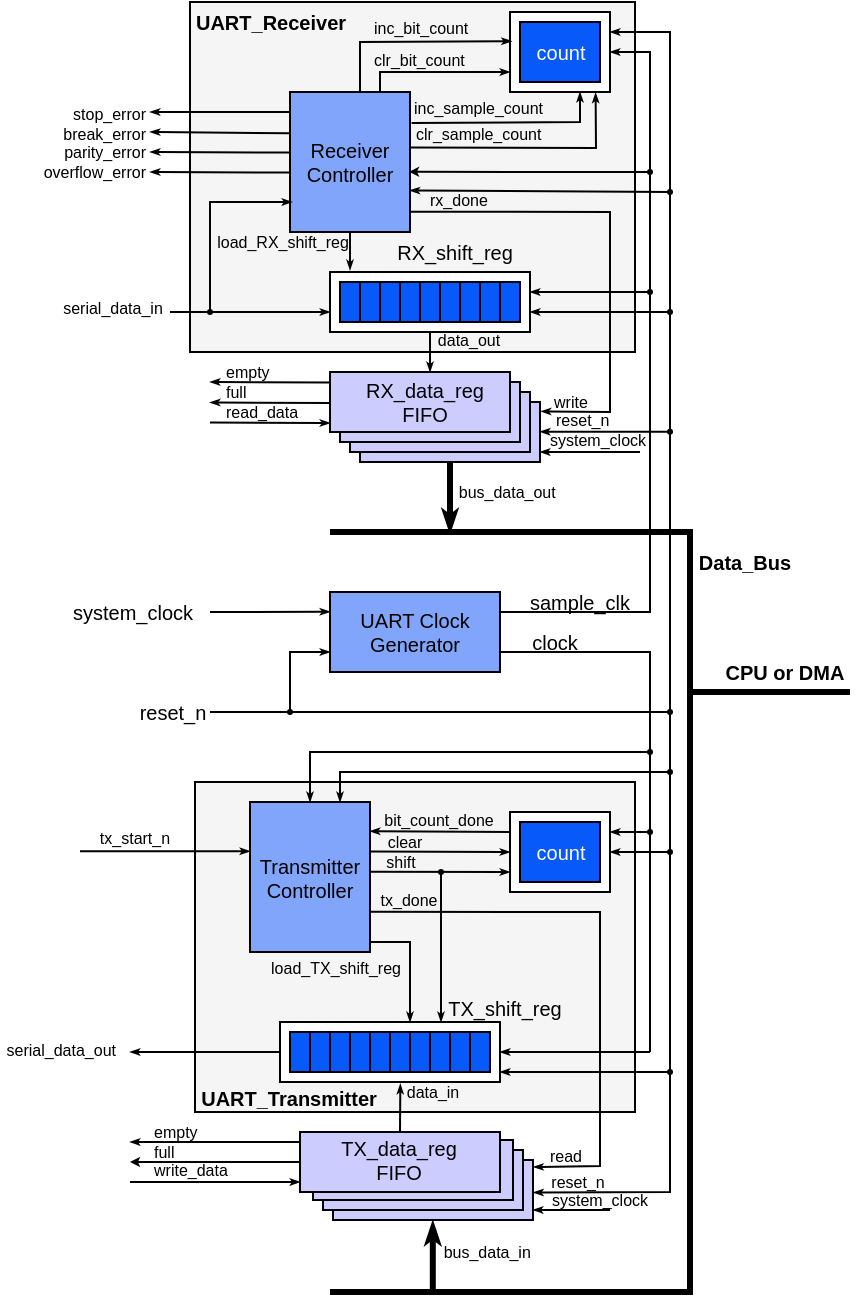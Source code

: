 <mxfile version="14.6.13" type="device" pages="6"><diagram id="D8peA2al1zW6svToqSGd" name="block_diagram"><mxGraphModel dx="681" dy="607" grid="1" gridSize="5" guides="1" tooltips="1" connect="1" arrows="1" fold="1" page="1" pageScale="1" pageWidth="1100" pageHeight="850" math="0" shadow="0"><root><mxCell id="opJB9RYURiWh8CcP_Tba-0"/><mxCell id="opJB9RYURiWh8CcP_Tba-1" parent="opJB9RYURiWh8CcP_Tba-0"/><mxCell id="R9KZOO53EXyoBKHF4TYJ-27" value="" style="rounded=0;whiteSpace=wrap;html=1;direction=west;fillColor=#f5f5f5;fontColor=#333333;" vertex="1" parent="opJB9RYURiWh8CcP_Tba-1"><mxGeometry x="430" y="15" width="222.5" height="175" as="geometry"/></mxCell><mxCell id="gJc4GCU28hxGtRrKcSDn-34" value="" style="rounded=0;whiteSpace=wrap;html=1;direction=west;fillColor=#f5f5f5;fontColor=#333333;" parent="opJB9RYURiWh8CcP_Tba-1" vertex="1"><mxGeometry x="432.5" y="405" width="220" height="165" as="geometry"/></mxCell><mxCell id="vsyKazdttGpGJejF7Hks-22" value="" style="rounded=0;whiteSpace=wrap;html=1;fillColor=#CCCCFF;" parent="opJB9RYURiWh8CcP_Tba-1" vertex="1"><mxGeometry x="501.5" y="594" width="100" height="30" as="geometry"/></mxCell><mxCell id="vsyKazdttGpGJejF7Hks-13" value="" style="rounded=0;whiteSpace=wrap;html=1;fillColor=#CCCCFF;" parent="opJB9RYURiWh8CcP_Tba-1" vertex="1"><mxGeometry x="496.5" y="589" width="100" height="30" as="geometry"/></mxCell><mxCell id="vsyKazdttGpGJejF7Hks-12" value="" style="rounded=0;whiteSpace=wrap;html=1;fillColor=#CCCCFF;" parent="opJB9RYURiWh8CcP_Tba-1" vertex="1"><mxGeometry x="491.5" y="584" width="100" height="30" as="geometry"/></mxCell><mxCell id="_XBuy704ljvX59R1bqQl-5" value="" style="rounded=0;whiteSpace=wrap;html=1;" parent="opJB9RYURiWh8CcP_Tba-1" vertex="1"><mxGeometry x="590" y="420" width="50" height="40" as="geometry"/></mxCell><mxCell id="gJc4GCU28hxGtRrKcSDn-16" value="" style="endArrow=classicThin;html=1;rounded=0;endFill=1;endSize=2;startSize=2;entryX=0.998;entryY=0.704;entryDx=0;entryDy=0;entryPerimeter=0;" parent="opJB9RYURiWh8CcP_Tba-1" target="_XBuy704ljvX59R1bqQl-0" edge="1"><mxGeometry relative="1" as="geometry"><mxPoint x="670" y="405" as="sourcePoint"/><mxPoint x="540" y="115" as="targetPoint"/><Array as="points"><mxPoint x="670" y="110"/></Array></mxGeometry></mxCell><mxCell id="gJc4GCU28hxGtRrKcSDn-17" value="" style="endArrow=classicThin;html=1;rounded=0;endFill=1;endSize=2;startSize=6;" parent="opJB9RYURiWh8CcP_Tba-1" edge="1"><mxGeometry relative="1" as="geometry"><mxPoint x="440" y="320" as="sourcePoint"/><mxPoint x="500" y="319.86" as="targetPoint"/></mxGeometry></mxCell><mxCell id="gJc4GCU28hxGtRrKcSDn-35" value="" style="group;direction=west;" parent="opJB9RYURiWh8CcP_Tba-1" vertex="1" connectable="0"><mxGeometry x="500" y="530" width="85" height="25" as="geometry"/></mxCell><mxCell id="gJc4GCU28hxGtRrKcSDn-36" value="" style="rounded=0;whiteSpace=wrap;html=1;" parent="gJc4GCU28hxGtRrKcSDn-35" vertex="1"><mxGeometry x="-25" y="-5" width="110" height="30" as="geometry"/></mxCell><mxCell id="gJc4GCU28hxGtRrKcSDn-37" value="" style="rounded=0;whiteSpace=wrap;html=1;fillColor=#0759FA;" parent="gJc4GCU28hxGtRrKcSDn-35" vertex="1"><mxGeometry width="10" height="20" as="geometry"/></mxCell><mxCell id="gJc4GCU28hxGtRrKcSDn-38" value="" style="rounded=0;whiteSpace=wrap;html=1;fillColor=#0759FA;" parent="gJc4GCU28hxGtRrKcSDn-35" vertex="1"><mxGeometry x="10" width="10" height="20" as="geometry"/></mxCell><mxCell id="gJc4GCU28hxGtRrKcSDn-39" value="" style="rounded=0;whiteSpace=wrap;html=1;fillColor=#0759FA;" parent="gJc4GCU28hxGtRrKcSDn-35" vertex="1"><mxGeometry x="20" width="10" height="20" as="geometry"/></mxCell><mxCell id="gJc4GCU28hxGtRrKcSDn-40" value="" style="rounded=0;whiteSpace=wrap;html=1;fillColor=#0759FA;" parent="gJc4GCU28hxGtRrKcSDn-35" vertex="1"><mxGeometry x="30" width="10" height="20" as="geometry"/></mxCell><mxCell id="gJc4GCU28hxGtRrKcSDn-41" value="" style="rounded=0;whiteSpace=wrap;html=1;fillColor=#0759FA;" parent="gJc4GCU28hxGtRrKcSDn-35" vertex="1"><mxGeometry x="40" width="10" height="20" as="geometry"/></mxCell><mxCell id="gJc4GCU28hxGtRrKcSDn-42" value="" style="rounded=0;whiteSpace=wrap;html=1;fillColor=#0759FA;" parent="gJc4GCU28hxGtRrKcSDn-35" vertex="1"><mxGeometry x="50" width="10" height="20" as="geometry"/></mxCell><mxCell id="gJc4GCU28hxGtRrKcSDn-43" value="" style="rounded=0;whiteSpace=wrap;html=1;fillColor=#0759FA;" parent="gJc4GCU28hxGtRrKcSDn-35" vertex="1"><mxGeometry x="60" width="10" height="20" as="geometry"/></mxCell><mxCell id="gJc4GCU28hxGtRrKcSDn-44" value="" style="rounded=0;whiteSpace=wrap;html=1;fillColor=#0759FA;" parent="gJc4GCU28hxGtRrKcSDn-35" vertex="1"><mxGeometry x="70" width="10" height="20" as="geometry"/></mxCell><mxCell id="_XBuy704ljvX59R1bqQl-3" value="" style="rounded=0;whiteSpace=wrap;html=1;fillColor=#0759FA;" parent="gJc4GCU28hxGtRrKcSDn-35" vertex="1"><mxGeometry x="-10" width="10" height="20" as="geometry"/></mxCell><mxCell id="R9KZOO53EXyoBKHF4TYJ-12" value="" style="rounded=0;whiteSpace=wrap;html=1;fillColor=#0759FA;" vertex="1" parent="gJc4GCU28hxGtRrKcSDn-35"><mxGeometry x="-20" width="10" height="20" as="geometry"/></mxCell><mxCell id="gJc4GCU28hxGtRrKcSDn-71" value="UART Clock Generator" style="rounded=0;whiteSpace=wrap;html=1;fillColor=#80A5FA;fontSize=10;" parent="opJB9RYURiWh8CcP_Tba-1" vertex="1"><mxGeometry x="500" y="310" width="85" height="40" as="geometry"/></mxCell><mxCell id="_XBuy704ljvX59R1bqQl-0" value="Receiver Controller" style="rounded=0;whiteSpace=wrap;html=1;fillColor=#80A5FA;fontSize=10;" parent="opJB9RYURiWh8CcP_Tba-1" vertex="1"><mxGeometry x="480" y="60" width="60" height="70" as="geometry"/></mxCell><mxCell id="_XBuy704ljvX59R1bqQl-1" value="Transmitter Controller" style="rounded=0;whiteSpace=wrap;html=1;fillColor=#80A5FA;fontSize=10;" parent="opJB9RYURiWh8CcP_Tba-1" vertex="1"><mxGeometry x="460" y="415" width="60" height="75" as="geometry"/></mxCell><mxCell id="_XBuy704ljvX59R1bqQl-2" value="" style="endArrow=none;html=1;rounded=0;strokeWidth=3;endFill=0;" parent="opJB9RYURiWh8CcP_Tba-1" edge="1"><mxGeometry relative="1" as="geometry"><mxPoint x="500" y="280" as="sourcePoint"/><mxPoint x="500" y="660" as="targetPoint"/><Array as="points"><mxPoint x="680" y="280"/><mxPoint x="680" y="660"/></Array></mxGeometry></mxCell><mxCell id="_XBuy704ljvX59R1bqQl-4" value="" style="rounded=0;whiteSpace=wrap;html=1;fillColor=#0759FA;" parent="opJB9RYURiWh8CcP_Tba-1" vertex="1"><mxGeometry x="595" y="425" width="40" height="30" as="geometry"/></mxCell><mxCell id="_XBuy704ljvX59R1bqQl-7" value="" style="endArrow=classicThin;html=1;rounded=0;endFill=1;endSize=2;startSize=2;startArrow=oval;startFill=1;" parent="opJB9RYURiWh8CcP_Tba-1" edge="1"><mxGeometry relative="1" as="geometry"><mxPoint x="480" y="370" as="sourcePoint"/><mxPoint x="500" y="340" as="targetPoint"/><Array as="points"><mxPoint x="480" y="340"/></Array></mxGeometry></mxCell><mxCell id="_XBuy704ljvX59R1bqQl-8" value="" style="endArrow=oval;html=1;rounded=0;endFill=1;endSize=2;startSize=6;" parent="opJB9RYURiWh8CcP_Tba-1" edge="1"><mxGeometry relative="1" as="geometry"><mxPoint x="440" y="370" as="sourcePoint"/><mxPoint x="670" y="370" as="targetPoint"/></mxGeometry></mxCell><mxCell id="_XBuy704ljvX59R1bqQl-12" value="" style="endArrow=classicThin;html=1;rounded=0;endFill=1;endSize=2;startSize=6;" parent="opJB9RYURiWh8CcP_Tba-1" edge="1"><mxGeometry relative="1" as="geometry"><mxPoint x="420" y="170" as="sourcePoint"/><mxPoint x="500" y="170" as="targetPoint"/></mxGeometry></mxCell><mxCell id="_XBuy704ljvX59R1bqQl-13" value="" style="endArrow=classicThin;html=1;rounded=0;endFill=1;endSize=2;startSize=2;startArrow=oval;startFill=1;" parent="opJB9RYURiWh8CcP_Tba-1" edge="1"><mxGeometry relative="1" as="geometry"><mxPoint x="440" y="170" as="sourcePoint"/><mxPoint x="481" y="115" as="targetPoint"/><Array as="points"><mxPoint x="440" y="135"/><mxPoint x="440" y="115"/></Array></mxGeometry></mxCell><mxCell id="_XBuy704ljvX59R1bqQl-17" value="" style="endArrow=classicThin;html=1;rounded=0;endFill=1;endSize=2;startSize=2;startArrow=oval;startFill=1;" parent="opJB9RYURiWh8CcP_Tba-1" edge="1"><mxGeometry relative="1" as="geometry"><mxPoint x="670" y="170" as="sourcePoint"/><mxPoint x="600" y="170" as="targetPoint"/></mxGeometry></mxCell><mxCell id="_XBuy704ljvX59R1bqQl-25" value="" style="endArrow=classicThin;html=1;rounded=0;endFill=1;endSize=2;startSize=2;startArrow=oval;startFill=1;" parent="opJB9RYURiWh8CcP_Tba-1" edge="1"><mxGeometry relative="1" as="geometry"><mxPoint x="660" y="430" as="sourcePoint"/><mxPoint x="640" y="430" as="targetPoint"/></mxGeometry></mxCell><mxCell id="_XBuy704ljvX59R1bqQl-27" value="" style="endArrow=classicThin;html=1;rounded=0;endFill=1;endSize=2;startSize=2;startArrow=oval;startFill=1;" parent="opJB9RYURiWh8CcP_Tba-1" edge="1"><mxGeometry relative="1" as="geometry"><mxPoint x="670" y="550" as="sourcePoint"/><mxPoint x="585.0" y="550" as="targetPoint"/></mxGeometry></mxCell><mxCell id="_XBuy704ljvX59R1bqQl-28" value="" style="endArrow=classicThin;html=1;rounded=0;endFill=1;endSize=2;startSize=2;entryX=1.002;entryY=0.543;entryDx=0;entryDy=0;entryPerimeter=0;" parent="opJB9RYURiWh8CcP_Tba-1" edge="1" target="vsyKazdttGpGJejF7Hks-22"><mxGeometry relative="1" as="geometry"><mxPoint x="670" y="370" as="sourcePoint"/><mxPoint x="605" y="610" as="targetPoint"/><Array as="points"><mxPoint x="670" y="610"/></Array></mxGeometry></mxCell><mxCell id="_XBuy704ljvX59R1bqQl-29" value="" style="endArrow=classicThin;html=1;rounded=0;endFill=1;endSize=2;startSize=2;startArrow=none;startFill=0;" parent="opJB9RYURiWh8CcP_Tba-1" edge="1"><mxGeometry relative="1" as="geometry"><mxPoint x="660" y="540" as="sourcePoint"/><mxPoint x="585" y="540" as="targetPoint"/></mxGeometry></mxCell><mxCell id="_XBuy704ljvX59R1bqQl-30" value="" style="endArrow=classicThin;html=1;rounded=0;endFill=1;endSize=2;startSize=2;startArrow=oval;startFill=1;" parent="opJB9RYURiWh8CcP_Tba-1" edge="1"><mxGeometry relative="1" as="geometry"><mxPoint x="660" y="160" as="sourcePoint"/><mxPoint x="600" y="160" as="targetPoint"/></mxGeometry></mxCell><mxCell id="_XBuy704ljvX59R1bqQl-31" value="serial_data_in" style="text;html=1;strokeColor=none;fillColor=none;align=center;verticalAlign=middle;whiteSpace=wrap;rounded=0;fontSize=8;" parent="opJB9RYURiWh8CcP_Tba-1" vertex="1"><mxGeometry x="365" y="162.5" width="52.5" height="10" as="geometry"/></mxCell><mxCell id="_XBuy704ljvX59R1bqQl-34" value="&lt;b&gt;UART_Transmitter&lt;/b&gt;" style="text;html=1;strokeColor=none;fillColor=none;align=center;verticalAlign=middle;whiteSpace=wrap;rounded=0;fontSize=10;" parent="opJB9RYURiWh8CcP_Tba-1" vertex="1"><mxGeometry x="433.13" y="555" width="92.5" height="15" as="geometry"/></mxCell><mxCell id="_XBuy704ljvX59R1bqQl-35" value="UART_Receiver" style="text;html=1;strokeColor=none;fillColor=none;align=center;verticalAlign=middle;whiteSpace=wrap;rounded=0;fontSize=10;fontStyle=1" parent="opJB9RYURiWh8CcP_Tba-1" vertex="1"><mxGeometry x="433.13" y="17" width="75" height="15" as="geometry"/></mxCell><mxCell id="_XBuy704ljvX59R1bqQl-38" value="RX_shift_reg" style="text;html=1;strokeColor=none;fillColor=none;align=center;verticalAlign=middle;whiteSpace=wrap;rounded=0;fontSize=10;" parent="opJB9RYURiWh8CcP_Tba-1" vertex="1"><mxGeometry x="535" y="135" width="55" height="10" as="geometry"/></mxCell><mxCell id="_XBuy704ljvX59R1bqQl-40" value="count" style="text;html=1;strokeColor=none;fillColor=none;align=center;verticalAlign=middle;whiteSpace=wrap;rounded=0;fontSize=10;fontColor=#FFFFFF;" parent="opJB9RYURiWh8CcP_Tba-1" vertex="1"><mxGeometry x="602.5" y="435" width="25" height="10" as="geometry"/></mxCell><mxCell id="_XBuy704ljvX59R1bqQl-41" value="system_clock" style="text;html=1;strokeColor=none;fillColor=none;align=center;verticalAlign=middle;whiteSpace=wrap;rounded=0;fontSize=10;" parent="opJB9RYURiWh8CcP_Tba-1" vertex="1"><mxGeometry x="370" y="315" width="62.5" height="10" as="geometry"/></mxCell><mxCell id="_XBuy704ljvX59R1bqQl-43" value="Data_Bus" style="text;html=1;strokeColor=none;fillColor=none;align=center;verticalAlign=middle;whiteSpace=wrap;rounded=0;fontSize=10;fontStyle=1" parent="opJB9RYURiWh8CcP_Tba-1" vertex="1"><mxGeometry x="680" y="290" width="55" height="10" as="geometry"/></mxCell><mxCell id="_XBuy704ljvX59R1bqQl-48" value="" style="endArrow=none;html=1;rounded=0;endFill=0;endSize=2;startSize=2;startArrow=none;startFill=0;exitX=1;exitY=0.75;exitDx=0;exitDy=0;" parent="opJB9RYURiWh8CcP_Tba-1" edge="1" source="gJc4GCU28hxGtRrKcSDn-71"><mxGeometry relative="1" as="geometry"><mxPoint x="660" y="340" as="sourcePoint"/><mxPoint x="660" y="540" as="targetPoint"/><Array as="points"><mxPoint x="660" y="340"/><mxPoint x="660" y="540"/></Array></mxGeometry></mxCell><mxCell id="_XBuy704ljvX59R1bqQl-47" value="" style="endArrow=classicThin;html=1;rounded=0;endFill=1;endSize=2;startSize=2;startArrow=oval;startFill=1;" parent="opJB9RYURiWh8CcP_Tba-1" edge="1"><mxGeometry relative="1" as="geometry"><mxPoint x="555.5" y="450" as="sourcePoint"/><mxPoint x="555.5" y="525" as="targetPoint"/></mxGeometry></mxCell><mxCell id="_XBuy704ljvX59R1bqQl-50" value="TX_shift_reg" style="text;html=1;strokeColor=none;fillColor=none;align=center;verticalAlign=middle;whiteSpace=wrap;rounded=0;fontSize=10;" parent="opJB9RYURiWh8CcP_Tba-1" vertex="1"><mxGeometry x="560" y="512.5" width="55" height="10" as="geometry"/></mxCell><mxCell id="_XBuy704ljvX59R1bqQl-52" value="" style="endArrow=classicThin;html=1;rounded=0;endFill=1;endSize=2;startSize=2;startArrow=oval;startFill=1;" parent="opJB9RYURiWh8CcP_Tba-1" edge="1"><mxGeometry relative="1" as="geometry"><mxPoint x="670" y="440" as="sourcePoint"/><mxPoint x="640" y="440" as="targetPoint"/></mxGeometry></mxCell><mxCell id="_XBuy704ljvX59R1bqQl-56" value="" style="endArrow=classicThin;html=1;rounded=0;endFill=1;endSize=2;startSize=2;" parent="opJB9RYURiWh8CcP_Tba-1" edge="1"><mxGeometry relative="1" as="geometry"><mxPoint x="475" y="540" as="sourcePoint"/><mxPoint x="400" y="540" as="targetPoint"/></mxGeometry></mxCell><mxCell id="_XBuy704ljvX59R1bqQl-57" value="" style="endArrow=classicThin;html=1;rounded=0;endFill=1;endSize=2;startSize=2;exitX=0;exitY=0.25;exitDx=0;exitDy=0;" parent="opJB9RYURiWh8CcP_Tba-1" edge="1" source="_XBuy704ljvX59R1bqQl-5"><mxGeometry relative="1" as="geometry"><mxPoint x="575" y="430" as="sourcePoint"/><mxPoint x="520.0" y="429.6" as="targetPoint"/></mxGeometry></mxCell><mxCell id="_XBuy704ljvX59R1bqQl-58" value="" style="endArrow=classicThin;html=1;rounded=0;endFill=1;endSize=2;startSize=2;entryX=0;entryY=0.5;entryDx=0;entryDy=0;" parent="opJB9RYURiWh8CcP_Tba-1" edge="1" target="_XBuy704ljvX59R1bqQl-5"><mxGeometry relative="1" as="geometry"><mxPoint x="520.0" y="439.77" as="sourcePoint"/><mxPoint x="575" y="439.77" as="targetPoint"/></mxGeometry></mxCell><mxCell id="_XBuy704ljvX59R1bqQl-59" value="" style="endArrow=classicThin;html=1;rounded=0;endFill=1;endSize=2;startSize=2;entryX=0;entryY=0.75;entryDx=0;entryDy=0;" parent="opJB9RYURiWh8CcP_Tba-1" edge="1" target="_XBuy704ljvX59R1bqQl-5"><mxGeometry relative="1" as="geometry"><mxPoint x="520.0" y="449.88" as="sourcePoint"/><mxPoint x="575" y="449.88" as="targetPoint"/></mxGeometry></mxCell><mxCell id="_XBuy704ljvX59R1bqQl-60" value="" style="endArrow=classicThin;html=1;rounded=0;endFill=1;endSize=2;startSize=2;exitX=0.994;exitY=0.933;exitDx=0;exitDy=0;exitPerimeter=0;" parent="opJB9RYURiWh8CcP_Tba-1" edge="1" source="_XBuy704ljvX59R1bqQl-1"><mxGeometry relative="1" as="geometry"><mxPoint x="525" y="490" as="sourcePoint"/><mxPoint x="540" y="525" as="targetPoint"/><Array as="points"><mxPoint x="540" y="485"/></Array></mxGeometry></mxCell><mxCell id="_XBuy704ljvX59R1bqQl-61" value="reset_n" style="text;html=1;strokeColor=none;fillColor=none;align=center;verticalAlign=middle;whiteSpace=wrap;rounded=0;fontSize=10;" parent="opJB9RYURiWh8CcP_Tba-1" vertex="1"><mxGeometry x="405" y="365" width="32.5" height="10" as="geometry"/></mxCell><mxCell id="_XBuy704ljvX59R1bqQl-64" value="shift" style="text;html=1;strokeColor=none;fillColor=none;align=center;verticalAlign=middle;whiteSpace=wrap;rounded=0;fontSize=8;" parent="opJB9RYURiWh8CcP_Tba-1" vertex="1"><mxGeometry x="525.63" y="440" width="18.75" height="10" as="geometry"/></mxCell><mxCell id="_XBuy704ljvX59R1bqQl-65" value="clear" style="text;html=1;strokeColor=none;fillColor=none;align=center;verticalAlign=middle;whiteSpace=wrap;rounded=0;fontSize=8;" parent="opJB9RYURiWh8CcP_Tba-1" vertex="1"><mxGeometry x="525.63" y="430" width="22.5" height="10" as="geometry"/></mxCell><mxCell id="_XBuy704ljvX59R1bqQl-66" value="load_TX_shift_reg" style="text;html=1;strokeColor=none;fillColor=none;align=center;verticalAlign=middle;whiteSpace=wrap;rounded=0;fontSize=8;" parent="opJB9RYURiWh8CcP_Tba-1" vertex="1"><mxGeometry x="466" y="492.5" width="74" height="10" as="geometry"/></mxCell><mxCell id="_XBuy704ljvX59R1bqQl-68" value="serial_data_out" style="text;html=1;strokeColor=none;fillColor=none;align=right;verticalAlign=middle;whiteSpace=wrap;rounded=0;fontSize=8;" parent="opJB9RYURiWh8CcP_Tba-1" vertex="1"><mxGeometry x="335" y="535" width="60" height="8" as="geometry"/></mxCell><mxCell id="_XBuy704ljvX59R1bqQl-70" value="sample_clk" style="text;html=1;strokeColor=none;fillColor=none;align=center;verticalAlign=middle;whiteSpace=wrap;rounded=0;fontSize=10;" parent="opJB9RYURiWh8CcP_Tba-1" vertex="1"><mxGeometry x="600" y="310" width="50" height="10" as="geometry"/></mxCell><mxCell id="vsyKazdttGpGJejF7Hks-0" value="" style="html=1;endArrow=none;endFill=0;strokeWidth=3;" parent="opJB9RYURiWh8CcP_Tba-1" edge="1"><mxGeometry width="100" relative="1" as="geometry"><mxPoint x="680" y="360" as="sourcePoint"/><mxPoint x="760" y="360" as="targetPoint"/></mxGeometry></mxCell><mxCell id="vsyKazdttGpGJejF7Hks-1" value="CPU or DMA" style="text;html=1;strokeColor=none;fillColor=none;align=center;verticalAlign=middle;whiteSpace=wrap;rounded=0;fontSize=10;fontStyle=1" parent="opJB9RYURiWh8CcP_Tba-1" vertex="1"><mxGeometry x="695" y="345" width="65" height="10" as="geometry"/></mxCell><mxCell id="vsyKazdttGpGJejF7Hks-3" value="" style="rounded=0;whiteSpace=wrap;html=1;fillColor=#CCCCFF;" parent="opJB9RYURiWh8CcP_Tba-1" vertex="1"><mxGeometry x="485" y="580" width="100" height="30" as="geometry"/></mxCell><mxCell id="vsyKazdttGpGJejF7Hks-21" value="" style="endArrow=classicThin;html=1;rounded=1;endFill=1;endSize=2;startSize=6;strokeWidth=3;" parent="opJB9RYURiWh8CcP_Tba-1" edge="1"><mxGeometry relative="1" as="geometry"><mxPoint x="551.4" y="660" as="sourcePoint"/><mxPoint x="551.4" y="625" as="targetPoint"/><Array as="points"/></mxGeometry></mxCell><mxCell id="32sGq2y6Z90kGdUt-gh8-1" value="" style="endArrow=classicThin;html=1;rounded=0;endFill=1;endSize=2;startSize=2;startArrow=oval;startFill=1;entryX=0.75;entryY=0;entryDx=0;entryDy=0;" parent="opJB9RYURiWh8CcP_Tba-1" target="_XBuy704ljvX59R1bqQl-1" edge="1"><mxGeometry relative="1" as="geometry"><mxPoint x="670.0" y="400" as="sourcePoint"/><mxPoint x="500" y="400" as="targetPoint"/><Array as="points"><mxPoint x="505" y="400"/></Array></mxGeometry></mxCell><mxCell id="32sGq2y6Z90kGdUt-gh8-2" value="" style="endArrow=classicThin;html=1;rounded=0;endFill=1;endSize=2;startSize=2;startArrow=oval;startFill=1;entryX=0.5;entryY=0;entryDx=0;entryDy=0;" parent="opJB9RYURiWh8CcP_Tba-1" target="_XBuy704ljvX59R1bqQl-1" edge="1"><mxGeometry relative="1" as="geometry"><mxPoint x="660" y="390" as="sourcePoint"/><mxPoint x="480" y="415" as="targetPoint"/><Array as="points"><mxPoint x="490" y="390"/></Array></mxGeometry></mxCell><mxCell id="32sGq2y6Z90kGdUt-gh8-30" value="" style="rounded=0;whiteSpace=wrap;html=1;fillColor=#CCCCFF;" parent="opJB9RYURiWh8CcP_Tba-1" vertex="1"><mxGeometry x="515" y="215" width="90" height="30" as="geometry"/></mxCell><mxCell id="32sGq2y6Z90kGdUt-gh8-31" value="" style="rounded=0;whiteSpace=wrap;html=1;fillColor=#CCCCFF;" parent="opJB9RYURiWh8CcP_Tba-1" vertex="1"><mxGeometry x="510" y="210" width="90" height="30" as="geometry"/></mxCell><mxCell id="32sGq2y6Z90kGdUt-gh8-32" value="" style="rounded=0;whiteSpace=wrap;html=1;fillColor=#CCCCFF;" parent="opJB9RYURiWh8CcP_Tba-1" vertex="1"><mxGeometry x="505" y="205" width="90" height="30" as="geometry"/></mxCell><mxCell id="32sGq2y6Z90kGdUt-gh8-33" value="" style="rounded=0;whiteSpace=wrap;html=1;fillColor=#CCCCFF;" parent="opJB9RYURiWh8CcP_Tba-1" vertex="1"><mxGeometry x="500" y="200" width="90" height="30" as="geometry"/></mxCell><mxCell id="_XBuy704ljvX59R1bqQl-49" value="TX_data_reg&lt;br&gt;FIFO" style="text;html=1;strokeColor=none;fillColor=none;align=center;verticalAlign=middle;whiteSpace=wrap;rounded=0;fontSize=10;" parent="opJB9RYURiWh8CcP_Tba-1" vertex="1"><mxGeometry x="506.5" y="583.5" width="55" height="21" as="geometry"/></mxCell><mxCell id="32sGq2y6Z90kGdUt-gh8-21" value="RX_data_reg&lt;br&gt;FIFO" style="text;html=1;strokeColor=none;fillColor=none;align=center;verticalAlign=middle;whiteSpace=wrap;rounded=0;fontSize=10;" parent="opJB9RYURiWh8CcP_Tba-1" vertex="1"><mxGeometry x="515" y="205" width="65" height="20" as="geometry"/></mxCell><mxCell id="32sGq2y6Z90kGdUt-gh8-45" value="" style="endArrow=classicThin;html=1;rounded=1;endFill=1;endSize=2;startSize=6;exitX=0.5;exitY=0;exitDx=0;exitDy=0;entryX=0.547;entryY=1.034;entryDx=0;entryDy=0;entryPerimeter=0;" parent="opJB9RYURiWh8CcP_Tba-1" edge="1" target="gJc4GCU28hxGtRrKcSDn-36" source="vsyKazdttGpGJejF7Hks-3"><mxGeometry relative="1" as="geometry"><mxPoint x="540.81" y="570" as="sourcePoint"/><mxPoint x="540.81" y="555" as="targetPoint"/></mxGeometry></mxCell><mxCell id="32sGq2y6Z90kGdUt-gh8-47" value="bit_count_done" style="text;html=1;strokeColor=none;fillColor=none;align=center;verticalAlign=middle;whiteSpace=wrap;rounded=0;fontSize=8;" parent="opJB9RYURiWh8CcP_Tba-1" vertex="1"><mxGeometry x="517.5" y="419" width="72.5" height="10" as="geometry"/></mxCell><mxCell id="32sGq2y6Z90kGdUt-gh8-48" value="" style="endArrow=classicThin;html=1;rounded=0;endFill=1;endSize=2;startSize=2;startArrow=oval;startFill=1;" parent="opJB9RYURiWh8CcP_Tba-1" edge="1"><mxGeometry relative="1" as="geometry"><mxPoint x="670" y="229.89" as="sourcePoint"/><mxPoint x="605" y="229.89" as="targetPoint"/></mxGeometry></mxCell><mxCell id="32sGq2y6Z90kGdUt-gh8-90" value="" style="endArrow=classicThin;html=1;rounded=1;endFill=1;endSize=2;startSize=6;" parent="opJB9RYURiWh8CcP_Tba-1" edge="1"><mxGeometry relative="1" as="geometry"><mxPoint x="550.0" y="180" as="sourcePoint"/><mxPoint x="550.0" y="200" as="targetPoint"/></mxGeometry></mxCell><mxCell id="32sGq2y6Z90kGdUt-gh8-95" value="" style="endArrow=classicThin;html=1;rounded=1;endFill=1;endSize=2;startSize=6;strokeWidth=3;" parent="opJB9RYURiWh8CcP_Tba-1" edge="1"><mxGeometry relative="1" as="geometry"><mxPoint x="560" y="245" as="sourcePoint"/><mxPoint x="560" y="280" as="targetPoint"/></mxGeometry></mxCell><mxCell id="KfGqOifHJoLd4Wyhn0jw-0" value="" style="endArrow=classic;html=1;strokeColor=#000000;strokeWidth=1;rounded=0;exitX=0;exitY=0.5;exitDx=0;exitDy=0;endFill=1;jumpSize=6;endSize=2;startSize=2;" parent="opJB9RYURiWh8CcP_Tba-1" edge="1"><mxGeometry width="50" height="50" relative="1" as="geometry"><mxPoint x="485" y="595" as="sourcePoint"/><mxPoint x="400" y="595" as="targetPoint"/><Array as="points"/></mxGeometry></mxCell><mxCell id="KfGqOifHJoLd4Wyhn0jw-3" value="full" style="text;html=1;strokeColor=none;fillColor=none;align=left;verticalAlign=middle;whiteSpace=wrap;rounded=0;fontSize=8;" parent="opJB9RYURiWh8CcP_Tba-1" vertex="1"><mxGeometry x="410" y="586" width="20" height="8" as="geometry"/></mxCell><mxCell id="KfGqOifHJoLd4Wyhn0jw-4" value="empty" style="text;html=1;strokeColor=none;fillColor=none;align=left;verticalAlign=middle;whiteSpace=wrap;rounded=0;fontSize=8;" parent="opJB9RYURiWh8CcP_Tba-1" vertex="1"><mxGeometry x="410" y="575.5" width="30" height="8" as="geometry"/></mxCell><mxCell id="KfGqOifHJoLd4Wyhn0jw-9" value="" style="endArrow=classicThin;html=1;rounded=0;endFill=1;endSize=2;startSize=6;exitX=0.5;exitY=1;exitDx=0;exitDy=0;" parent="opJB9RYURiWh8CcP_Tba-1" source="_XBuy704ljvX59R1bqQl-0" edge="1"><mxGeometry relative="1" as="geometry"><mxPoint x="425" y="175" as="sourcePoint"/><mxPoint x="510" y="149" as="targetPoint"/></mxGeometry></mxCell><mxCell id="KfGqOifHJoLd4Wyhn0jw-10" value="" style="rounded=0;whiteSpace=wrap;html=1;" parent="opJB9RYURiWh8CcP_Tba-1" vertex="1"><mxGeometry x="590" y="20" width="50" height="40" as="geometry"/></mxCell><mxCell id="KfGqOifHJoLd4Wyhn0jw-11" value="" style="rounded=0;whiteSpace=wrap;html=1;fillColor=#0759FA;" parent="opJB9RYURiWh8CcP_Tba-1" vertex="1"><mxGeometry x="595" y="25" width="40" height="30" as="geometry"/></mxCell><mxCell id="KfGqOifHJoLd4Wyhn0jw-12" value="count" style="text;html=1;strokeColor=none;fillColor=none;align=center;verticalAlign=middle;whiteSpace=wrap;rounded=0;fontSize=10;fontColor=#FFFFFF;" parent="opJB9RYURiWh8CcP_Tba-1" vertex="1"><mxGeometry x="602.5" y="35" width="25" height="10" as="geometry"/></mxCell><mxCell id="KfGqOifHJoLd4Wyhn0jw-13" value="" style="endArrow=classicThin;html=1;rounded=0;endFill=1;endSize=2;startSize=6;exitX=0.994;exitY=0.396;exitDx=0;exitDy=0;entryX=0.856;entryY=1.011;entryDx=0;entryDy=0;entryPerimeter=0;exitPerimeter=0;" parent="opJB9RYURiWh8CcP_Tba-1" source="_XBuy704ljvX59R1bqQl-0" target="KfGqOifHJoLd4Wyhn0jw-10" edge="1"><mxGeometry relative="1" as="geometry"><mxPoint x="572.5" y="55" as="sourcePoint"/><mxPoint x="572.5" y="84" as="targetPoint"/><Array as="points"><mxPoint x="633" y="88"/></Array></mxGeometry></mxCell><mxCell id="KfGqOifHJoLd4Wyhn0jw-14" value="" style="endArrow=classicThin;html=1;rounded=0;endFill=1;endSize=2;startSize=6;exitX=1.013;exitY=0.221;exitDx=0;exitDy=0;exitPerimeter=0;" parent="opJB9RYURiWh8CcP_Tba-1" source="_XBuy704ljvX59R1bqQl-0" edge="1"><mxGeometry relative="1" as="geometry"><mxPoint x="540" y="79.56" as="sourcePoint"/><mxPoint x="625" y="60" as="targetPoint"/><Array as="points"><mxPoint x="625" y="75"/></Array></mxGeometry></mxCell><mxCell id="KfGqOifHJoLd4Wyhn0jw-16" value="" style="endArrow=classicThin;html=1;rounded=0;endFill=1;endSize=2;startSize=2;startArrow=oval;startFill=1;entryX=1;entryY=0.25;entryDx=0;entryDy=0;" parent="opJB9RYURiWh8CcP_Tba-1" target="KfGqOifHJoLd4Wyhn0jw-10" edge="1"><mxGeometry relative="1" as="geometry"><mxPoint x="670" y="110" as="sourcePoint"/><mxPoint x="640" y="44.67" as="targetPoint"/><Array as="points"><mxPoint x="670" y="30"/></Array></mxGeometry></mxCell><mxCell id="KfGqOifHJoLd4Wyhn0jw-17" value="" style="endArrow=classicThin;html=1;rounded=0;endFill=1;endSize=2;startSize=2;startArrow=oval;startFill=1;entryX=1;entryY=0.25;entryDx=0;entryDy=0;" parent="opJB9RYURiWh8CcP_Tba-1" edge="1"><mxGeometry relative="1" as="geometry"><mxPoint x="660" y="100" as="sourcePoint"/><mxPoint x="640" y="40" as="targetPoint"/><Array as="points"><mxPoint x="660" y="40"/></Array></mxGeometry></mxCell><mxCell id="kSMkyV7mokSuwSf_SRov-0" value="" style="endArrow=classicThin;html=1;rounded=0;endFill=1;endSize=2;startSize=6;exitX=0.75;exitY=0;exitDx=0;exitDy=0;entryX=0;entryY=0.75;entryDx=0;entryDy=0;" parent="opJB9RYURiWh8CcP_Tba-1" source="_XBuy704ljvX59R1bqQl-0" target="KfGqOifHJoLd4Wyhn0jw-10" edge="1"><mxGeometry relative="1" as="geometry"><mxPoint x="505" y="44.56" as="sourcePoint"/><mxPoint x="588" y="44" as="targetPoint"/><Array as="points"><mxPoint x="525" y="50"/></Array></mxGeometry></mxCell><mxCell id="kSMkyV7mokSuwSf_SRov-1" value="" style="endArrow=classicThin;html=1;rounded=0;endFill=1;endSize=2;startSize=6;entryX=0.016;entryY=0.365;entryDx=0;entryDy=0;entryPerimeter=0;" parent="opJB9RYURiWh8CcP_Tba-1" target="KfGqOifHJoLd4Wyhn0jw-10" edge="1"><mxGeometry relative="1" as="geometry"><mxPoint x="515" y="60" as="sourcePoint"/><mxPoint x="585.15" y="20.0" as="targetPoint"/><Array as="points"><mxPoint x="515" y="35"/></Array></mxGeometry></mxCell><mxCell id="kSMkyV7mokSuwSf_SRov-3" value="inc_bit_count" style="text;html=1;strokeColor=none;fillColor=none;align=left;verticalAlign=middle;whiteSpace=wrap;rounded=0;fontSize=8;" parent="opJB9RYURiWh8CcP_Tba-1" vertex="1"><mxGeometry x="520" y="24" width="65" height="8" as="geometry"/></mxCell><mxCell id="kSMkyV7mokSuwSf_SRov-4" value="clr_bit_count" style="text;html=1;strokeColor=none;fillColor=none;align=left;verticalAlign=middle;whiteSpace=wrap;rounded=0;fontSize=8;" parent="opJB9RYURiWh8CcP_Tba-1" vertex="1"><mxGeometry x="520" y="40" width="65" height="8" as="geometry"/></mxCell><mxCell id="kSMkyV7mokSuwSf_SRov-5" value="inc_sample_count" style="text;html=1;strokeColor=none;fillColor=none;align=left;verticalAlign=middle;whiteSpace=wrap;rounded=0;fontSize=8;" parent="opJB9RYURiWh8CcP_Tba-1" vertex="1"><mxGeometry x="540" y="63" width="70" height="10" as="geometry"/></mxCell><mxCell id="kSMkyV7mokSuwSf_SRov-6" value="clr_sample_count" style="text;html=1;strokeColor=none;fillColor=none;align=left;verticalAlign=middle;whiteSpace=wrap;rounded=0;fontSize=8;" parent="opJB9RYURiWh8CcP_Tba-1" vertex="1"><mxGeometry x="541" y="76" width="69" height="9" as="geometry"/></mxCell><mxCell id="kSMkyV7mokSuwSf_SRov-10" value="" style="endArrow=classicThin;html=1;rounded=0;endFill=1;endSize=2;startSize=2;startArrow=none;startFill=0;entryX=1.002;entryY=0.117;entryDx=0;entryDy=0;entryPerimeter=0;exitX=0.999;exitY=0.732;exitDx=0;exitDy=0;exitPerimeter=0;" parent="opJB9RYURiWh8CcP_Tba-1" edge="1" target="vsyKazdttGpGJejF7Hks-22" source="_XBuy704ljvX59R1bqQl-1"><mxGeometry relative="1" as="geometry"><mxPoint x="540" y="470" as="sourcePoint"/><mxPoint x="605" y="597" as="targetPoint"/><Array as="points"><mxPoint x="635" y="470"/><mxPoint x="635" y="597"/></Array></mxGeometry></mxCell><mxCell id="m1K3gkFzuhDickloe-kh-0" value="" style="endArrow=classicThin;html=1;rounded=0;endFill=1;endSize=2;startSize=6;exitX=1;exitY=0.855;exitDx=0;exitDy=0;exitPerimeter=0;entryX=1.005;entryY=0.156;entryDx=0;entryDy=0;entryPerimeter=0;" parent="opJB9RYURiWh8CcP_Tba-1" source="_XBuy704ljvX59R1bqQl-0" target="32sGq2y6Z90kGdUt-gh8-30" edge="1"><mxGeometry relative="1" as="geometry"><mxPoint x="544.64" y="92.72" as="sourcePoint"/><mxPoint x="640" y="185" as="targetPoint"/><Array as="points"><mxPoint x="640" y="120"/><mxPoint x="640" y="220"/></Array></mxGeometry></mxCell><mxCell id="m1K3gkFzuhDickloe-kh-2" value="full" style="text;html=1;strokeColor=none;fillColor=none;align=left;verticalAlign=middle;whiteSpace=wrap;rounded=0;fontSize=8;" parent="opJB9RYURiWh8CcP_Tba-1" vertex="1"><mxGeometry x="446" y="205" width="20" height="10" as="geometry"/></mxCell><mxCell id="m1K3gkFzuhDickloe-kh-3" value="empty" style="text;html=1;strokeColor=none;fillColor=none;align=left;verticalAlign=middle;whiteSpace=wrap;rounded=0;fontSize=8;" parent="opJB9RYURiWh8CcP_Tba-1" vertex="1"><mxGeometry x="446" y="195" width="30" height="10" as="geometry"/></mxCell><mxCell id="MH28_wCas088mOWxOXgf-1" value="read" style="text;html=1;strokeColor=none;fillColor=none;align=center;verticalAlign=middle;whiteSpace=wrap;rounded=0;fontSize=8;" parent="opJB9RYURiWh8CcP_Tba-1" vertex="1"><mxGeometry x="607.5" y="587" width="20" height="10" as="geometry"/></mxCell><mxCell id="l_P-up88pePklLS8l8uB-0" value="" style="endArrow=classicThin;html=1;rounded=0;endFill=1;endSize=2;startSize=2;" edge="1" parent="opJB9RYURiWh8CcP_Tba-1"><mxGeometry relative="1" as="geometry"><mxPoint x="400" y="605" as="sourcePoint"/><mxPoint x="485" y="605" as="targetPoint"/></mxGeometry></mxCell><mxCell id="l_P-up88pePklLS8l8uB-1" value="write_data" style="text;html=1;strokeColor=none;fillColor=none;align=left;verticalAlign=middle;whiteSpace=wrap;rounded=0;fontSize=8;" vertex="1" parent="opJB9RYURiWh8CcP_Tba-1"><mxGeometry x="410" y="595" width="50" height="8" as="geometry"/></mxCell><mxCell id="R9KZOO53EXyoBKHF4TYJ-0" value="tx_start_n" style="text;html=1;strokeColor=none;fillColor=none;align=center;verticalAlign=middle;whiteSpace=wrap;rounded=0;fontSize=8;" vertex="1" parent="opJB9RYURiWh8CcP_Tba-1"><mxGeometry x="380" y="428" width="45" height="10" as="geometry"/></mxCell><mxCell id="R9KZOO53EXyoBKHF4TYJ-2" value="tx_done" style="text;html=1;strokeColor=none;fillColor=none;align=center;verticalAlign=middle;whiteSpace=wrap;rounded=0;fontSize=8;" vertex="1" parent="opJB9RYURiWh8CcP_Tba-1"><mxGeometry x="524" y="459" width="31" height="10" as="geometry"/></mxCell><mxCell id="R9KZOO53EXyoBKHF4TYJ-4" value="data_in" style="text;html=1;strokeColor=none;fillColor=none;align=center;verticalAlign=middle;whiteSpace=wrap;rounded=0;fontSize=8;" vertex="1" parent="opJB9RYURiWh8CcP_Tba-1"><mxGeometry x="534" y="555" width="35" height="10" as="geometry"/></mxCell><mxCell id="R9KZOO53EXyoBKHF4TYJ-5" value="&amp;nbsp;bus_data_in" style="text;html=1;strokeColor=none;fillColor=none;align=center;verticalAlign=middle;whiteSpace=wrap;rounded=0;fontSize=8;" vertex="1" parent="opJB9RYURiWh8CcP_Tba-1"><mxGeometry x="555" y="635" width="45" height="10" as="geometry"/></mxCell><mxCell id="R9KZOO53EXyoBKHF4TYJ-7" value="" style="endArrow=classicThin;html=1;rounded=0;endFill=1;endSize=2;startSize=2;" edge="1" parent="opJB9RYURiWh8CcP_Tba-1"><mxGeometry relative="1" as="geometry"><mxPoint x="485" y="585" as="sourcePoint"/><mxPoint x="400" y="585" as="targetPoint"/></mxGeometry></mxCell><mxCell id="R9KZOO53EXyoBKHF4TYJ-8" value="" style="endArrow=classicThin;html=1;rounded=0;endFill=1;endSize=2;startSize=2;" edge="1" parent="opJB9RYURiWh8CcP_Tba-1"><mxGeometry relative="1" as="geometry"><mxPoint x="375" y="439.6" as="sourcePoint"/><mxPoint x="460" y="439.6" as="targetPoint"/></mxGeometry></mxCell><mxCell id="R9KZOO53EXyoBKHF4TYJ-9" value="reset_n" style="text;html=1;strokeColor=none;fillColor=none;align=center;verticalAlign=middle;whiteSpace=wrap;rounded=0;fontSize=8;" vertex="1" parent="opJB9RYURiWh8CcP_Tba-1"><mxGeometry x="609.5" y="600" width="27.5" height="10" as="geometry"/></mxCell><mxCell id="R9KZOO53EXyoBKHF4TYJ-10" value="" style="endArrow=classicThin;html=1;rounded=0;endFill=1;endSize=2;startSize=2;startArrow=none;startFill=0;" edge="1" parent="opJB9RYURiWh8CcP_Tba-1"><mxGeometry relative="1" as="geometry"><mxPoint x="640" y="619" as="sourcePoint"/><mxPoint x="601.5" y="619" as="targetPoint"/></mxGeometry></mxCell><mxCell id="R9KZOO53EXyoBKHF4TYJ-11" value="system_clock" style="text;html=1;strokeColor=none;fillColor=none;align=center;verticalAlign=middle;whiteSpace=wrap;rounded=0;fontSize=8;" vertex="1" parent="opJB9RYURiWh8CcP_Tba-1"><mxGeometry x="610" y="609" width="50" height="10" as="geometry"/></mxCell><mxCell id="eqVhInWs5O6AbYTH-HzK-9" value="" style="rounded=0;whiteSpace=wrap;html=1;" parent="opJB9RYURiWh8CcP_Tba-1" vertex="1"><mxGeometry x="500" y="150" width="100" height="30" as="geometry"/></mxCell><mxCell id="eqVhInWs5O6AbYTH-HzK-1" value="" style="rounded=0;whiteSpace=wrap;html=1;fillColor=#0759FA;" parent="opJB9RYURiWh8CcP_Tba-1" vertex="1"><mxGeometry x="505" y="155" width="10" height="20" as="geometry"/></mxCell><mxCell id="eqVhInWs5O6AbYTH-HzK-2" value="" style="rounded=0;whiteSpace=wrap;html=1;fillColor=#0759FA;" parent="opJB9RYURiWh8CcP_Tba-1" vertex="1"><mxGeometry x="515" y="155" width="10" height="20" as="geometry"/></mxCell><mxCell id="eqVhInWs5O6AbYTH-HzK-3" value="" style="rounded=0;whiteSpace=wrap;html=1;fillColor=#0759FA;" parent="opJB9RYURiWh8CcP_Tba-1" vertex="1"><mxGeometry x="525" y="155" width="10" height="20" as="geometry"/></mxCell><mxCell id="eqVhInWs5O6AbYTH-HzK-4" value="" style="rounded=0;whiteSpace=wrap;html=1;fillColor=#0759FA;" parent="opJB9RYURiWh8CcP_Tba-1" vertex="1"><mxGeometry x="535" y="155" width="10" height="20" as="geometry"/></mxCell><mxCell id="eqVhInWs5O6AbYTH-HzK-5" value="" style="rounded=0;whiteSpace=wrap;html=1;fillColor=#0759FA;" parent="opJB9RYURiWh8CcP_Tba-1" vertex="1"><mxGeometry x="545" y="155" width="10" height="20" as="geometry"/></mxCell><mxCell id="eqVhInWs5O6AbYTH-HzK-6" value="" style="rounded=0;whiteSpace=wrap;html=1;fillColor=#0759FA;" parent="opJB9RYURiWh8CcP_Tba-1" vertex="1"><mxGeometry x="555" y="155" width="10" height="20" as="geometry"/></mxCell><mxCell id="eqVhInWs5O6AbYTH-HzK-7" value="" style="rounded=0;whiteSpace=wrap;html=1;fillColor=#0759FA;" parent="opJB9RYURiWh8CcP_Tba-1" vertex="1"><mxGeometry x="565" y="155" width="10" height="20" as="geometry"/></mxCell><mxCell id="eqVhInWs5O6AbYTH-HzK-8" value="" style="rounded=0;whiteSpace=wrap;html=1;fillColor=#0759FA;" parent="opJB9RYURiWh8CcP_Tba-1" vertex="1"><mxGeometry x="575" y="155" width="10" height="20" as="geometry"/></mxCell><mxCell id="R9KZOO53EXyoBKHF4TYJ-13" value="" style="rounded=0;whiteSpace=wrap;html=1;fillColor=#0759FA;" vertex="1" parent="opJB9RYURiWh8CcP_Tba-1"><mxGeometry x="585" y="155" width="10" height="20" as="geometry"/></mxCell><mxCell id="R9KZOO53EXyoBKHF4TYJ-15" value="rx_done" style="text;html=1;strokeColor=none;fillColor=none;align=left;verticalAlign=middle;whiteSpace=wrap;rounded=0;fontSize=8;" vertex="1" parent="opJB9RYURiWh8CcP_Tba-1"><mxGeometry x="548.13" y="109" width="31.87" height="9" as="geometry"/></mxCell><mxCell id="R9KZOO53EXyoBKHF4TYJ-16" value="" style="endArrow=classic;html=1;rounded=0;endFill=1;endSize=2;startSize=6;exitX=1;exitY=0.25;exitDx=0;exitDy=0;entryX=0.992;entryY=0.57;entryDx=0;entryDy=0;entryPerimeter=0;" edge="1" parent="opJB9RYURiWh8CcP_Tba-1" source="gJc4GCU28hxGtRrKcSDn-71" target="_XBuy704ljvX59R1bqQl-0"><mxGeometry relative="1" as="geometry"><mxPoint x="585" y="330.0" as="sourcePoint"/><mxPoint x="543" y="100" as="targetPoint"/><Array as="points"><mxPoint x="660" y="320"/><mxPoint x="660" y="100"/></Array></mxGeometry></mxCell><mxCell id="R9KZOO53EXyoBKHF4TYJ-17" value="write" style="text;html=1;strokeColor=none;fillColor=none;align=left;verticalAlign=middle;whiteSpace=wrap;rounded=0;fontSize=8;" vertex="1" parent="opJB9RYURiWh8CcP_Tba-1"><mxGeometry x="610" y="210.5" width="19.68" height="9" as="geometry"/></mxCell><mxCell id="R9KZOO53EXyoBKHF4TYJ-18" value="reset_n" style="text;html=1;strokeColor=none;fillColor=none;align=left;verticalAlign=middle;whiteSpace=wrap;rounded=0;fontSize=8;" vertex="1" parent="opJB9RYURiWh8CcP_Tba-1"><mxGeometry x="611.41" y="219.5" width="28.59" height="9" as="geometry"/></mxCell><mxCell id="R9KZOO53EXyoBKHF4TYJ-19" value="" style="endArrow=classicThin;html=1;rounded=0;endFill=1;endSize=2;startSize=2;startArrow=none;startFill=0;" edge="1" parent="opJB9RYURiWh8CcP_Tba-1"><mxGeometry relative="1" as="geometry"><mxPoint x="655" y="240" as="sourcePoint"/><mxPoint x="605" y="240.0" as="targetPoint"/></mxGeometry></mxCell><mxCell id="R9KZOO53EXyoBKHF4TYJ-20" value="system_clock" style="text;html=1;strokeColor=none;fillColor=none;align=left;verticalAlign=middle;whiteSpace=wrap;rounded=0;fontSize=8;" vertex="1" parent="opJB9RYURiWh8CcP_Tba-1"><mxGeometry x="607.5" y="229" width="48.59" height="9" as="geometry"/></mxCell><mxCell id="R9KZOO53EXyoBKHF4TYJ-21" value="" style="endArrow=classicThin;html=1;rounded=0;endFill=1;endSize=2;startSize=6;" edge="1" parent="opJB9RYURiWh8CcP_Tba-1"><mxGeometry relative="1" as="geometry"><mxPoint x="440" y="225.25" as="sourcePoint"/><mxPoint x="500" y="225.51" as="targetPoint"/></mxGeometry></mxCell><mxCell id="R9KZOO53EXyoBKHF4TYJ-22" value="" style="endArrow=classicThin;html=1;rounded=0;endFill=1;endSize=2;startSize=6;" edge="1" parent="opJB9RYURiWh8CcP_Tba-1"><mxGeometry relative="1" as="geometry"><mxPoint x="500" y="215.51" as="sourcePoint"/><mxPoint x="440" y="215.25" as="targetPoint"/></mxGeometry></mxCell><mxCell id="R9KZOO53EXyoBKHF4TYJ-23" value="" style="endArrow=classicThin;html=1;rounded=0;endFill=1;endSize=2;startSize=6;" edge="1" parent="opJB9RYURiWh8CcP_Tba-1"><mxGeometry relative="1" as="geometry"><mxPoint x="500" y="205.26" as="sourcePoint"/><mxPoint x="440" y="205" as="targetPoint"/></mxGeometry></mxCell><mxCell id="R9KZOO53EXyoBKHF4TYJ-24" value="read_data" style="text;html=1;strokeColor=none;fillColor=none;align=left;verticalAlign=middle;whiteSpace=wrap;rounded=0;fontSize=8;" vertex="1" parent="opJB9RYURiWh8CcP_Tba-1"><mxGeometry x="446" y="215" width="39" height="10" as="geometry"/></mxCell><mxCell id="R9KZOO53EXyoBKHF4TYJ-25" value="data_out" style="text;html=1;strokeColor=none;fillColor=none;align=center;verticalAlign=middle;whiteSpace=wrap;rounded=0;fontSize=8;" vertex="1" parent="opJB9RYURiWh8CcP_Tba-1"><mxGeometry x="550" y="179" width="38.59" height="10" as="geometry"/></mxCell><mxCell id="R9KZOO53EXyoBKHF4TYJ-26" value="load_RX_shift_reg" style="text;html=1;strokeColor=none;fillColor=none;align=center;verticalAlign=middle;whiteSpace=wrap;rounded=0;fontSize=8;" vertex="1" parent="opJB9RYURiWh8CcP_Tba-1"><mxGeometry x="443" y="130" width="66.5" height="10" as="geometry"/></mxCell><mxCell id="R9KZOO53EXyoBKHF4TYJ-28" value="" style="endArrow=classicThin;html=1;rounded=0;endFill=1;endSize=2;startSize=6;" edge="1" parent="opJB9RYURiWh8CcP_Tba-1"><mxGeometry relative="1" as="geometry"><mxPoint x="480" y="100.26" as="sourcePoint"/><mxPoint x="410" y="100" as="targetPoint"/></mxGeometry></mxCell><mxCell id="R9KZOO53EXyoBKHF4TYJ-29" value="" style="endArrow=classicThin;html=1;rounded=0;endFill=1;endSize=2;startSize=6;" edge="1" parent="opJB9RYURiWh8CcP_Tba-1"><mxGeometry relative="1" as="geometry"><mxPoint x="480" y="90.26" as="sourcePoint"/><mxPoint x="410" y="90" as="targetPoint"/></mxGeometry></mxCell><mxCell id="R9KZOO53EXyoBKHF4TYJ-30" value="" style="endArrow=classicThin;html=1;rounded=0;endFill=1;endSize=2;startSize=6;" edge="1" parent="opJB9RYURiWh8CcP_Tba-1"><mxGeometry relative="1" as="geometry"><mxPoint x="480" y="80.62" as="sourcePoint"/><mxPoint x="410" y="80" as="targetPoint"/></mxGeometry></mxCell><mxCell id="R9KZOO53EXyoBKHF4TYJ-31" value="" style="endArrow=classicThin;html=1;rounded=0;endFill=1;endSize=2;startSize=6;" edge="1" parent="opJB9RYURiWh8CcP_Tba-1"><mxGeometry relative="1" as="geometry"><mxPoint x="480" y="70" as="sourcePoint"/><mxPoint x="410" y="70" as="targetPoint"/></mxGeometry></mxCell><mxCell id="R9KZOO53EXyoBKHF4TYJ-32" value="stop_error" style="text;html=1;strokeColor=none;fillColor=none;align=right;verticalAlign=middle;whiteSpace=wrap;rounded=0;fontSize=8;" vertex="1" parent="opJB9RYURiWh8CcP_Tba-1"><mxGeometry x="360" y="66" width="50" height="10" as="geometry"/></mxCell><mxCell id="R9KZOO53EXyoBKHF4TYJ-33" value="break_error" style="text;html=1;strokeColor=none;fillColor=none;align=right;verticalAlign=middle;whiteSpace=wrap;rounded=0;fontSize=8;" vertex="1" parent="opJB9RYURiWh8CcP_Tba-1"><mxGeometry x="360" y="75.5" width="50" height="10" as="geometry"/></mxCell><mxCell id="R9KZOO53EXyoBKHF4TYJ-34" value="parity_error" style="text;html=1;strokeColor=none;fillColor=none;align=right;verticalAlign=middle;whiteSpace=wrap;rounded=0;fontSize=8;" vertex="1" parent="opJB9RYURiWh8CcP_Tba-1"><mxGeometry x="360" y="85" width="50" height="10" as="geometry"/></mxCell><mxCell id="R9KZOO53EXyoBKHF4TYJ-35" value="overflow_error" style="text;html=1;strokeColor=none;fillColor=none;align=right;verticalAlign=middle;whiteSpace=wrap;rounded=0;fontSize=8;" vertex="1" parent="opJB9RYURiWh8CcP_Tba-1"><mxGeometry x="360" y="95" width="50" height="10" as="geometry"/></mxCell><mxCell id="R9KZOO53EXyoBKHF4TYJ-36" value="&amp;nbsp;bus_data_out" style="text;html=1;strokeColor=none;fillColor=none;align=center;verticalAlign=middle;whiteSpace=wrap;rounded=0;fontSize=8;" vertex="1" parent="opJB9RYURiWh8CcP_Tba-1"><mxGeometry x="565" y="255" width="45" height="10" as="geometry"/></mxCell><mxCell id="R9KZOO53EXyoBKHF4TYJ-37" value="clock" style="text;html=1;strokeColor=none;fillColor=none;align=center;verticalAlign=middle;whiteSpace=wrap;rounded=0;fontSize=10;" vertex="1" parent="opJB9RYURiWh8CcP_Tba-1"><mxGeometry x="600" y="330" width="25" height="10" as="geometry"/></mxCell></root></mxGraphModel></diagram><diagram id="jMzg2lo8y2UoxorDXJfq" name="data_format"><mxGraphModel dx="681" dy="607" grid="1" gridSize="5" guides="1" tooltips="1" connect="1" arrows="1" fold="1" page="1" pageScale="1" pageWidth="1100" pageHeight="850" math="0" shadow="0"><root><mxCell id="XodUsqf9zk_x9GwDo_If-0"/><mxCell id="XodUsqf9zk_x9GwDo_If-1" parent="XodUsqf9zk_x9GwDo_If-0"/><mxCell id="XodUsqf9zk_x9GwDo_If-2" value="Stop Bit" style="whiteSpace=wrap;html=1;aspect=fixed;fillColor=#0759FA;" parent="XodUsqf9zk_x9GwDo_If-1" vertex="1"><mxGeometry x="180" y="360" width="40" height="40" as="geometry"/></mxCell><mxCell id="XodUsqf9zk_x9GwDo_If-3" value="Parity Bit" style="whiteSpace=wrap;html=1;aspect=fixed;fillColor=#0759FA;" parent="XodUsqf9zk_x9GwDo_If-1" vertex="1"><mxGeometry x="220" y="360" width="40" height="40" as="geometry"/></mxCell><mxCell id="XodUsqf9zk_x9GwDo_If-4" value="Data Bit 7" style="whiteSpace=wrap;html=1;aspect=fixed;" parent="XodUsqf9zk_x9GwDo_If-1" vertex="1"><mxGeometry x="260" y="360" width="40" height="40" as="geometry"/></mxCell><mxCell id="XodUsqf9zk_x9GwDo_If-5" value="Data Bit 6" style="whiteSpace=wrap;html=1;aspect=fixed;" parent="XodUsqf9zk_x9GwDo_If-1" vertex="1"><mxGeometry x="300" y="360" width="40" height="40" as="geometry"/></mxCell><mxCell id="XodUsqf9zk_x9GwDo_If-6" value="Data Bit 5" style="whiteSpace=wrap;html=1;aspect=fixed;" parent="XodUsqf9zk_x9GwDo_If-1" vertex="1"><mxGeometry x="340" y="360" width="40" height="40" as="geometry"/></mxCell><mxCell id="XodUsqf9zk_x9GwDo_If-7" value="Data Bit 4" style="whiteSpace=wrap;html=1;aspect=fixed;" parent="XodUsqf9zk_x9GwDo_If-1" vertex="1"><mxGeometry x="380" y="360" width="40" height="40" as="geometry"/></mxCell><mxCell id="XodUsqf9zk_x9GwDo_If-8" value="Data Bit 3" style="whiteSpace=wrap;html=1;aspect=fixed;" parent="XodUsqf9zk_x9GwDo_If-1" vertex="1"><mxGeometry x="420" y="360" width="40" height="40" as="geometry"/></mxCell><mxCell id="XodUsqf9zk_x9GwDo_If-9" value="Data Bit 2" style="whiteSpace=wrap;html=1;aspect=fixed;" parent="XodUsqf9zk_x9GwDo_If-1" vertex="1"><mxGeometry x="460" y="360" width="40" height="40" as="geometry"/></mxCell><mxCell id="XodUsqf9zk_x9GwDo_If-10" value="Data Bit 1" style="whiteSpace=wrap;html=1;aspect=fixed;" parent="XodUsqf9zk_x9GwDo_If-1" vertex="1"><mxGeometry x="500" y="360" width="40" height="40" as="geometry"/></mxCell><mxCell id="XodUsqf9zk_x9GwDo_If-11" value="Data Bit 0" style="whiteSpace=wrap;html=1;aspect=fixed;" parent="XodUsqf9zk_x9GwDo_If-1" vertex="1"><mxGeometry x="540" y="360" width="40" height="40" as="geometry"/></mxCell><mxCell id="XodUsqf9zk_x9GwDo_If-12" value="Start Bit" style="whiteSpace=wrap;html=1;aspect=fixed;fillColor=#0759FA;" parent="XodUsqf9zk_x9GwDo_If-1" vertex="1"><mxGeometry x="580" y="360" width="40" height="40" as="geometry"/></mxCell></root></mxGraphModel></diagram><diagram id="yv2kmnZ4AhzaDEdaCkcB" name="Timing diagram_uart_trans_arch"><mxGraphModel dx="1703" dy="1518" grid="1" gridSize="5" guides="1" tooltips="1" connect="1" arrows="1" fold="1" page="1" pageScale="1" pageWidth="1100" pageHeight="850" math="0" shadow="0"><root><mxCell id="GYn37MD3ow0NemOgRxO5-0"/><mxCell id="GYn37MD3ow0NemOgRxO5-1" parent="GYn37MD3ow0NemOgRxO5-0"/><mxCell id="GYn37MD3ow0NemOgRxO5-77" value="&lt;font style=&quot;font-size: 25px;&quot;&gt;clk&lt;/font&gt;" style="text;html=1;strokeColor=none;fillColor=none;align=right;verticalAlign=middle;whiteSpace=wrap;rounded=0;fontSize=25;" parent="GYn37MD3ow0NemOgRxO5-1" vertex="1"><mxGeometry x="205" y="90" width="35" height="20" as="geometry"/></mxCell><mxCell id="GYn37MD3ow0NemOgRxO5-78" value="Load_XMT_datareg" style="text;html=1;strokeColor=none;fillColor=none;align=right;verticalAlign=middle;whiteSpace=wrap;rounded=0;fontSize=25;labelPosition=center;verticalLabelPosition=middle;" parent="GYn37MD3ow0NemOgRxO5-1" vertex="1"><mxGeometry x="15" y="250" width="225" height="20" as="geometry"/></mxCell><mxCell id="GYn37MD3ow0NemOgRxO5-79" value="Byte_ready" style="text;html=1;strokeColor=none;fillColor=none;align=right;verticalAlign=middle;whiteSpace=wrap;rounded=0;fontSize=25;labelPosition=center;verticalLabelPosition=middle;" parent="GYn37MD3ow0NemOgRxO5-1" vertex="1"><mxGeometry x="110" y="330" width="130" height="20" as="geometry"/></mxCell><mxCell id="GYn37MD3ow0NemOgRxO5-80" value="Load_XMT_shftreg" style="text;html=1;strokeColor=none;fillColor=none;align=right;verticalAlign=middle;whiteSpace=wrap;rounded=0;fontSize=25;labelPosition=center;verticalLabelPosition=middle;" parent="GYn37MD3ow0NemOgRxO5-1" vertex="1"><mxGeometry x="25" y="410" width="215" height="20" as="geometry"/></mxCell><mxCell id="GYn37MD3ow0NemOgRxO5-81" value="T_byte" style="text;html=1;strokeColor=none;fillColor=none;align=right;verticalAlign=middle;whiteSpace=wrap;rounded=0;fontSize=25;labelPosition=center;verticalLabelPosition=middle;" parent="GYn37MD3ow0NemOgRxO5-1" vertex="1"><mxGeometry x="170" y="494.5" width="70" height="20" as="geometry"/></mxCell><mxCell id="GYn37MD3ow0NemOgRxO5-82" value="" style="endArrow=none;html=1;" parent="GYn37MD3ow0NemOgRxO5-1" edge="1"><mxGeometry width="50" height="50" relative="1" as="geometry"><mxPoint x="260" y="360" as="sourcePoint"/><mxPoint x="615" y="360" as="targetPoint"/></mxGeometry></mxCell><mxCell id="GYn37MD3ow0NemOgRxO5-83" value="" style="endArrow=none;html=1;" parent="GYn37MD3ow0NemOgRxO5-1" edge="1"><mxGeometry width="50" height="50" relative="1" as="geometry"><mxPoint x="615" y="360" as="sourcePoint"/><mxPoint x="625" y="320" as="targetPoint"/></mxGeometry></mxCell><mxCell id="GYn37MD3ow0NemOgRxO5-84" value="" style="endArrow=none;dashed=1;html=1;dashPattern=1 2;strokeWidth=2;fontColor=#FFFFFF;" parent="GYn37MD3ow0NemOgRxO5-1" edge="1"><mxGeometry width="50" height="50" relative="1" as="geometry"><mxPoint x="340" y="1260" as="sourcePoint"/><mxPoint x="340" y="40" as="targetPoint"/></mxGeometry></mxCell><mxCell id="GYn37MD3ow0NemOgRxO5-85" value="" style="endArrow=none;dashed=1;html=1;dashPattern=1 2;strokeWidth=2;fontColor=#FFFFFF;" parent="GYn37MD3ow0NemOgRxO5-1" edge="1"><mxGeometry width="50" height="50" relative="1" as="geometry"><mxPoint x="420" y="1260" as="sourcePoint"/><mxPoint x="420" y="40" as="targetPoint"/></mxGeometry></mxCell><mxCell id="GYn37MD3ow0NemOgRxO5-86" value="" style="endArrow=none;dashed=1;html=1;dashPattern=1 2;strokeWidth=2;fontColor=#FFFFFF;" parent="GYn37MD3ow0NemOgRxO5-1" edge="1"><mxGeometry width="50" height="50" relative="1" as="geometry"><mxPoint x="500" y="1260" as="sourcePoint"/><mxPoint x="500" y="40" as="targetPoint"/></mxGeometry></mxCell><mxCell id="GYn37MD3ow0NemOgRxO5-87" value="" style="endArrow=none;dashed=1;html=1;dashPattern=1 2;strokeWidth=2;fontColor=#FFFFFF;" parent="GYn37MD3ow0NemOgRxO5-1" edge="1"><mxGeometry width="50" height="50" relative="1" as="geometry"><mxPoint x="580" y="1260" as="sourcePoint"/><mxPoint x="580" y="40" as="targetPoint"/></mxGeometry></mxCell><mxCell id="GYn37MD3ow0NemOgRxO5-88" value="" style="endArrow=none;dashed=1;html=1;dashPattern=1 2;strokeWidth=2;fontColor=#FFFFFF;" parent="GYn37MD3ow0NemOgRxO5-1" edge="1"><mxGeometry width="50" height="50" relative="1" as="geometry"><mxPoint x="740" y="1260" as="sourcePoint"/><mxPoint x="740.0" y="40" as="targetPoint"/></mxGeometry></mxCell><mxCell id="GYn37MD3ow0NemOgRxO5-89" value="" style="endArrow=none;dashed=1;html=1;dashPattern=1 2;strokeWidth=2;fontColor=#FFFFFF;" parent="GYn37MD3ow0NemOgRxO5-1" edge="1"><mxGeometry width="50" height="50" relative="1" as="geometry"><mxPoint x="820" y="1260" as="sourcePoint"/><mxPoint x="820.0" y="40" as="targetPoint"/></mxGeometry></mxCell><mxCell id="GYn37MD3ow0NemOgRxO5-90" value="" style="endArrow=none;dashed=1;html=1;dashPattern=1 2;strokeWidth=2;fontColor=#FFFFFF;" parent="GYn37MD3ow0NemOgRxO5-1" edge="1"><mxGeometry width="50" height="50" relative="1" as="geometry"><mxPoint x="900" y="1260" as="sourcePoint"/><mxPoint x="900.0" y="40" as="targetPoint"/></mxGeometry></mxCell><mxCell id="GYn37MD3ow0NemOgRxO5-91" value="" style="endArrow=none;dashed=1;html=1;dashPattern=1 2;strokeWidth=2;fontColor=#FFFFFF;" parent="GYn37MD3ow0NemOgRxO5-1" edge="1"><mxGeometry width="50" height="50" relative="1" as="geometry"><mxPoint x="980" y="1260" as="sourcePoint"/><mxPoint x="980.0" y="40" as="targetPoint"/></mxGeometry></mxCell><mxCell id="GYn37MD3ow0NemOgRxO5-92" value="" style="endArrow=none;dashed=1;html=1;dashPattern=1 2;strokeWidth=2;fontColor=#FFFFFF;" parent="GYn37MD3ow0NemOgRxO5-1" edge="1"><mxGeometry width="50" height="50" relative="1" as="geometry"><mxPoint x="1060" y="1260" as="sourcePoint"/><mxPoint x="1060.0" y="40" as="targetPoint"/></mxGeometry></mxCell><mxCell id="GYn37MD3ow0NemOgRxO5-93" value="" style="endArrow=none;dashed=1;html=1;dashPattern=1 2;strokeWidth=2;fontColor=#FFFFFF;" parent="GYn37MD3ow0NemOgRxO5-1" edge="1"><mxGeometry width="50" height="50" relative="1" as="geometry"><mxPoint x="1140" y="1260" as="sourcePoint"/><mxPoint x="1140.0" y="40" as="targetPoint"/></mxGeometry></mxCell><mxCell id="GYn37MD3ow0NemOgRxO5-94" value="" style="endArrow=none;dashed=1;html=1;dashPattern=1 2;strokeWidth=2;fontColor=#FFFFFF;" parent="GYn37MD3ow0NemOgRxO5-1" edge="1"><mxGeometry width="50" height="50" relative="1" as="geometry"><mxPoint x="1220" y="1260" as="sourcePoint"/><mxPoint x="1220.0" y="40" as="targetPoint"/></mxGeometry></mxCell><mxCell id="GYn37MD3ow0NemOgRxO5-95" value="" style="endArrow=none;dashed=1;html=1;dashPattern=1 2;strokeWidth=2;fontColor=#FFFFFF;" parent="GYn37MD3ow0NemOgRxO5-1" edge="1"><mxGeometry width="50" height="50" relative="1" as="geometry"><mxPoint x="1300" y="1260" as="sourcePoint"/><mxPoint x="1300.0" y="40" as="targetPoint"/></mxGeometry></mxCell><mxCell id="GYn37MD3ow0NemOgRxO5-96" value="" style="endArrow=none;dashed=1;html=1;dashPattern=1 2;strokeWidth=2;fontColor=#FFFFFF;" parent="GYn37MD3ow0NemOgRxO5-1" edge="1"><mxGeometry width="50" height="50" relative="1" as="geometry"><mxPoint x="1380" y="1260" as="sourcePoint"/><mxPoint x="1380.0" y="40" as="targetPoint"/></mxGeometry></mxCell><mxCell id="GYn37MD3ow0NemOgRxO5-97" value="" style="endArrow=none;html=1;strokeWidth=1;" parent="GYn37MD3ow0NemOgRxO5-1" edge="1"><mxGeometry width="50" height="50" relative="1" as="geometry"><mxPoint x="625" y="320" as="sourcePoint"/><mxPoint x="695" y="320" as="targetPoint"/></mxGeometry></mxCell><mxCell id="GYn37MD3ow0NemOgRxO5-98" value="" style="endArrow=none;dashed=1;html=1;dashPattern=1 2;strokeWidth=2;fontColor=#FFFFFF;startArrow=none;" parent="GYn37MD3ow0NemOgRxO5-1" edge="1"><mxGeometry width="50" height="50" relative="1" as="geometry"><mxPoint x="660" y="1260" as="sourcePoint"/><mxPoint x="660" y="40" as="targetPoint"/></mxGeometry></mxCell><mxCell id="GYn37MD3ow0NemOgRxO5-99" value="reset_n" style="text;html=1;strokeColor=none;fillColor=none;align=right;verticalAlign=middle;whiteSpace=wrap;rounded=0;fontSize=25;labelPosition=center;verticalLabelPosition=middle;" parent="GYn37MD3ow0NemOgRxO5-1" vertex="1"><mxGeometry x="155" y="170" width="85" height="20" as="geometry"/></mxCell><mxCell id="GYn37MD3ow0NemOgRxO5-100" value="" style="endArrow=none;dashed=1;html=1;dashPattern=1 2;strokeWidth=2;fontColor=#FFFFFF;" parent="GYn37MD3ow0NemOgRxO5-1" edge="1"><mxGeometry width="50" height="50" relative="1" as="geometry"><mxPoint x="1460" y="1260" as="sourcePoint"/><mxPoint x="1460.0" y="40" as="targetPoint"/></mxGeometry></mxCell><mxCell id="GYn37MD3ow0NemOgRxO5-101" value="" style="endArrow=none;html=1;" parent="GYn37MD3ow0NemOgRxO5-1" edge="1"><mxGeometry x="605" y="318.5" width="50" height="50" as="geometry"><mxPoint x="705.0" y="360.0" as="sourcePoint"/><mxPoint x="695.0" y="320.0" as="targetPoint"/></mxGeometry></mxCell><mxCell id="GYn37MD3ow0NemOgRxO5-102" value="" style="endArrow=none;html=1;strokeWidth=1;" parent="GYn37MD3ow0NemOgRxO5-1" edge="1"><mxGeometry width="50" height="50" relative="1" as="geometry"><mxPoint x="705" y="360" as="sourcePoint"/><mxPoint x="1790" y="360" as="targetPoint"/></mxGeometry></mxCell><mxCell id="GYn37MD3ow0NemOgRxO5-103" value="start" style="text;html=1;strokeColor=none;fillColor=none;align=right;verticalAlign=middle;whiteSpace=wrap;rounded=0;fontSize=25;labelPosition=center;verticalLabelPosition=middle;" parent="GYn37MD3ow0NemOgRxO5-1" vertex="1"><mxGeometry x="190" y="570" width="50" height="20" as="geometry"/></mxCell><mxCell id="GYn37MD3ow0NemOgRxO5-104" value="shift" style="text;html=1;strokeColor=none;fillColor=none;align=right;verticalAlign=middle;whiteSpace=wrap;rounded=0;fontSize=25;labelPosition=center;verticalLabelPosition=middle;" parent="GYn37MD3ow0NemOgRxO5-1" vertex="1"><mxGeometry x="190" y="650" width="50" height="20" as="geometry"/></mxCell><mxCell id="GYn37MD3ow0NemOgRxO5-105" value="clear" style="text;html=1;strokeColor=none;fillColor=none;align=right;verticalAlign=middle;whiteSpace=wrap;rounded=0;fontSize=25;labelPosition=center;verticalLabelPosition=middle;" parent="GYn37MD3ow0NemOgRxO5-1" vertex="1"><mxGeometry x="185" y="730" width="55" height="20" as="geometry"/></mxCell><mxCell id="GYn37MD3ow0NemOgRxO5-108" value="" style="endArrow=none;html=1;strokeWidth=1;" parent="GYn37MD3ow0NemOgRxO5-1" edge="1"><mxGeometry width="50" height="50" relative="1" as="geometry"><mxPoint x="840" y="600" as="sourcePoint"/><mxPoint x="1790" y="600" as="targetPoint"/></mxGeometry></mxCell><mxCell id="GYn37MD3ow0NemOgRxO5-110" value="" style="endArrow=none;dashed=1;html=1;dashPattern=1 2;strokeWidth=2;fontColor=#FFFFFF;" parent="GYn37MD3ow0NemOgRxO5-1" edge="1"><mxGeometry x="250" y="80" width="50" height="50" as="geometry"><mxPoint x="260" y="1260" as="sourcePoint"/><mxPoint x="260" y="40" as="targetPoint"/></mxGeometry></mxCell><mxCell id="GYn37MD3ow0NemOgRxO5-111" value="" style="endArrow=none;html=1;fontColor=#FFFFFF;" parent="GYn37MD3ow0NemOgRxO5-1" edge="1"><mxGeometry x="335" y="160" width="50" height="50" as="geometry"><mxPoint x="375" y="160" as="sourcePoint"/><mxPoint x="385" y="200" as="targetPoint"/></mxGeometry></mxCell><mxCell id="GYn37MD3ow0NemOgRxO5-112" value="" style="endArrow=none;html=1;fontColor=#FFFFFF;" parent="GYn37MD3ow0NemOgRxO5-1" edge="1"><mxGeometry x="345.32" y="159.83" width="50" height="50" as="geometry"><mxPoint x="385" y="200" as="sourcePoint"/><mxPoint x="455" y="200" as="targetPoint"/></mxGeometry></mxCell><mxCell id="GYn37MD3ow0NemOgRxO5-113" value="" style="endArrow=none;html=1;fontColor=#FFFFFF;" parent="GYn37MD3ow0NemOgRxO5-1" edge="1"><mxGeometry x="444.92" y="160" width="50" height="50" as="geometry"><mxPoint x="455" y="200" as="sourcePoint"/><mxPoint x="465" y="160" as="targetPoint"/></mxGeometry></mxCell><mxCell id="GYn37MD3ow0NemOgRxO5-114" value="" style="endArrow=none;html=1;fontColor=#FFFFFF;" parent="GYn37MD3ow0NemOgRxO5-1" edge="1"><mxGeometry x="260" y="90" width="50" height="50" as="geometry"><mxPoint x="260" y="160" as="sourcePoint"/><mxPoint x="375" y="160" as="targetPoint"/></mxGeometry></mxCell><mxCell id="GYn37MD3ow0NemOgRxO5-115" value="" style="endArrow=none;html=1;fontColor=#FFFFFF;" parent="GYn37MD3ow0NemOgRxO5-1" edge="1"><mxGeometry x="436" y="90" width="50" height="50" as="geometry"><mxPoint x="465" y="160" as="sourcePoint"/><mxPoint x="1790" y="160" as="targetPoint"/></mxGeometry></mxCell><mxCell id="GYn37MD3ow0NemOgRxO5-123" value="t0" style="text;html=1;strokeColor=none;fillColor=none;align=center;verticalAlign=middle;whiteSpace=wrap;rounded=0;fontSize=18;" parent="GYn37MD3ow0NemOgRxO5-1" vertex="1"><mxGeometry x="250" y="24" width="20" height="20" as="geometry"/></mxCell><mxCell id="GYn37MD3ow0NemOgRxO5-124" value="t1" style="text;html=1;strokeColor=none;fillColor=none;align=center;verticalAlign=middle;whiteSpace=wrap;rounded=0;fontSize=18;" parent="GYn37MD3ow0NemOgRxO5-1" vertex="1"><mxGeometry x="330" y="24" width="20" height="20" as="geometry"/></mxCell><mxCell id="GYn37MD3ow0NemOgRxO5-125" value="t7" style="text;html=1;strokeColor=none;fillColor=none;align=center;verticalAlign=middle;whiteSpace=wrap;rounded=0;fontSize=18;" parent="GYn37MD3ow0NemOgRxO5-1" vertex="1"><mxGeometry x="810" y="24" width="20" height="20" as="geometry"/></mxCell><mxCell id="GYn37MD3ow0NemOgRxO5-126" value="t6" style="text;html=1;strokeColor=none;fillColor=none;align=center;verticalAlign=middle;whiteSpace=wrap;rounded=0;fontSize=18;" parent="GYn37MD3ow0NemOgRxO5-1" vertex="1"><mxGeometry x="730" y="24" width="20" height="20" as="geometry"/></mxCell><mxCell id="GYn37MD3ow0NemOgRxO5-127" value="t5" style="text;html=1;strokeColor=none;fillColor=none;align=center;verticalAlign=middle;whiteSpace=wrap;rounded=0;fontSize=18;" parent="GYn37MD3ow0NemOgRxO5-1" vertex="1"><mxGeometry x="650" y="24" width="20" height="20" as="geometry"/></mxCell><mxCell id="GYn37MD3ow0NemOgRxO5-128" value="t4" style="text;html=1;strokeColor=none;fillColor=none;align=center;verticalAlign=middle;whiteSpace=wrap;rounded=0;fontSize=18;" parent="GYn37MD3ow0NemOgRxO5-1" vertex="1"><mxGeometry x="570" y="24" width="20" height="20" as="geometry"/></mxCell><mxCell id="GYn37MD3ow0NemOgRxO5-129" value="t3" style="text;html=1;strokeColor=none;fillColor=none;align=center;verticalAlign=middle;whiteSpace=wrap;rounded=0;fontSize=18;" parent="GYn37MD3ow0NemOgRxO5-1" vertex="1"><mxGeometry x="490" y="24" width="20" height="20" as="geometry"/></mxCell><mxCell id="GYn37MD3ow0NemOgRxO5-130" value="t2" style="text;html=1;strokeColor=none;fillColor=none;align=center;verticalAlign=middle;whiteSpace=wrap;rounded=0;fontSize=18;" parent="GYn37MD3ow0NemOgRxO5-1" vertex="1"><mxGeometry x="410" y="24" width="20" height="20" as="geometry"/></mxCell><mxCell id="GYn37MD3ow0NemOgRxO5-131" value="t10" style="text;html=1;strokeColor=none;fillColor=none;align=center;verticalAlign=middle;whiteSpace=wrap;rounded=0;fontSize=18;" parent="GYn37MD3ow0NemOgRxO5-1" vertex="1"><mxGeometry x="1050" y="24" width="20" height="20" as="geometry"/></mxCell><mxCell id="GYn37MD3ow0NemOgRxO5-132" value="t9" style="text;html=1;strokeColor=none;fillColor=none;align=center;verticalAlign=middle;whiteSpace=wrap;rounded=0;fontSize=18;" parent="GYn37MD3ow0NemOgRxO5-1" vertex="1"><mxGeometry x="970" y="24" width="20" height="20" as="geometry"/></mxCell><mxCell id="GYn37MD3ow0NemOgRxO5-133" value="t8" style="text;html=1;strokeColor=none;fillColor=none;align=center;verticalAlign=middle;whiteSpace=wrap;rounded=0;fontSize=18;" parent="GYn37MD3ow0NemOgRxO5-1" vertex="1"><mxGeometry x="890" y="24" width="20" height="20" as="geometry"/></mxCell><mxCell id="GYn37MD3ow0NemOgRxO5-134" value="t12" style="text;html=1;strokeColor=none;fillColor=none;align=center;verticalAlign=middle;whiteSpace=wrap;rounded=0;fontSize=18;" parent="GYn37MD3ow0NemOgRxO5-1" vertex="1"><mxGeometry x="1210" y="24" width="20" height="20" as="geometry"/></mxCell><mxCell id="GYn37MD3ow0NemOgRxO5-135" value="t11" style="text;html=1;strokeColor=none;fillColor=none;align=center;verticalAlign=middle;whiteSpace=wrap;rounded=0;fontSize=18;" parent="GYn37MD3ow0NemOgRxO5-1" vertex="1"><mxGeometry x="1131" y="24" width="20" height="20" as="geometry"/></mxCell><mxCell id="GYn37MD3ow0NemOgRxO5-136" value="" style="endArrow=none;html=1;fontColor=#FFFFFF;" parent="GYn37MD3ow0NemOgRxO5-1" edge="1"><mxGeometry x="484.83" y="240" width="50" height="50" as="geometry"><mxPoint x="545.17" y="240" as="sourcePoint"/><mxPoint x="534.83" y="280" as="targetPoint"/></mxGeometry></mxCell><mxCell id="GYn37MD3ow0NemOgRxO5-137" value="" style="endArrow=none;html=1;fontColor=#FFFFFF;" parent="GYn37MD3ow0NemOgRxO5-1" edge="1"><mxGeometry x="505.32" y="199.83" width="50" height="50" as="geometry"><mxPoint x="545" y="240.29" as="sourcePoint"/><mxPoint x="615" y="240.0" as="targetPoint"/></mxGeometry></mxCell><mxCell id="GYn37MD3ow0NemOgRxO5-138" value="" style="endArrow=none;html=1;fontColor=#FFFFFF;" parent="GYn37MD3ow0NemOgRxO5-1" edge="1"><mxGeometry x="605" y="239.86" width="50" height="50" as="geometry"><mxPoint x="625.57" y="280.15" as="sourcePoint"/><mxPoint x="615.0" y="239.86" as="targetPoint"/></mxGeometry></mxCell><mxCell id="GYn37MD3ow0NemOgRxO5-139" value="" style="endArrow=none;html=1;fontColor=#FFFFFF;" parent="GYn37MD3ow0NemOgRxO5-1" edge="1"><mxGeometry x="340" y="210" width="50" height="50" as="geometry"><mxPoint x="260" y="280" as="sourcePoint"/><mxPoint x="535" y="280" as="targetPoint"/></mxGeometry></mxCell><mxCell id="GYn37MD3ow0NemOgRxO5-140" value="" style="endArrow=none;html=1;fontColor=#FFFFFF;" parent="GYn37MD3ow0NemOgRxO5-1" edge="1"><mxGeometry x="525" y="210" width="50" height="50" as="geometry"><mxPoint x="625" y="280" as="sourcePoint"/><mxPoint x="1790" y="280" as="targetPoint"/></mxGeometry></mxCell><mxCell id="GYn37MD3ow0NemOgRxO5-155" value="" style="endArrow=none;html=1;" parent="GYn37MD3ow0NemOgRxO5-1" edge="1"><mxGeometry x="829.5" y="559.21" width="50" height="50" as="geometry"><mxPoint x="840.0" y="600.0" as="sourcePoint"/><mxPoint x="830.0" y="560.0" as="targetPoint"/></mxGeometry></mxCell><mxCell id="GYn37MD3ow0NemOgRxO5-156" value="" style="endArrow=none;html=1;strokeWidth=1;" parent="GYn37MD3ow0NemOgRxO5-1" edge="1"><mxGeometry x="901" y="559" width="50" height="50" as="geometry"><mxPoint x="785.0" y="560.0" as="sourcePoint"/><mxPoint x="830" y="560" as="targetPoint"/></mxGeometry></mxCell><mxCell id="GYn37MD3ow0NemOgRxO5-157" value="" style="endArrow=none;html=1;" parent="GYn37MD3ow0NemOgRxO5-1" edge="1"><mxGeometry x="774.41" y="559.21" width="50" height="50" as="geometry"><mxPoint x="774.91" y="600.0" as="sourcePoint"/><mxPoint x="785.1" y="560.0" as="targetPoint"/></mxGeometry></mxCell><mxCell id="GYn37MD3ow0NemOgRxO5-183" value="" style="group" parent="GYn37MD3ow0NemOgRxO5-1" connectable="0" vertex="1"><mxGeometry x="250" y="80" width="80" height="40" as="geometry"/></mxCell><mxCell id="GYn37MD3ow0NemOgRxO5-184" value="" style="endArrow=none;html=1;fontColor=#FFFFFF;" parent="GYn37MD3ow0NemOgRxO5-183" edge="1"><mxGeometry width="50" height="50" relative="1" as="geometry"><mxPoint y="40" as="sourcePoint"/><mxPoint x="10" as="targetPoint"/></mxGeometry></mxCell><mxCell id="GYn37MD3ow0NemOgRxO5-185" value="" style="endArrow=none;html=1;fontColor=#FFFFFF;" parent="GYn37MD3ow0NemOgRxO5-183" edge="1"><mxGeometry width="50" height="50" relative="1" as="geometry"><mxPoint x="40" as="sourcePoint"/><mxPoint x="50" y="40" as="targetPoint"/></mxGeometry></mxCell><mxCell id="GYn37MD3ow0NemOgRxO5-186" value="" style="endArrow=none;html=1;fontColor=#FFFFFF;" parent="GYn37MD3ow0NemOgRxO5-183" edge="1"><mxGeometry width="50" height="50" relative="1" as="geometry"><mxPoint x="10" as="sourcePoint"/><mxPoint x="40" as="targetPoint"/></mxGeometry></mxCell><mxCell id="GYn37MD3ow0NemOgRxO5-187" value="" style="endArrow=none;html=1;fontColor=#FFFFFF;" parent="GYn37MD3ow0NemOgRxO5-183" edge="1"><mxGeometry width="50" height="50" relative="1" as="geometry"><mxPoint x="49.68" y="40" as="sourcePoint"/><mxPoint x="80" y="40" as="targetPoint"/></mxGeometry></mxCell><mxCell id="GYn37MD3ow0NemOgRxO5-188" value="" style="endArrow=none;dashed=1;html=1;dashPattern=1 2;strokeWidth=2;fontColor=#FFFFFF;" parent="GYn37MD3ow0NemOgRxO5-183" edge="1"><mxGeometry width="50" height="50" relative="1" as="geometry"><mxPoint x="10" y="480" as="sourcePoint"/><mxPoint x="10" y="-40" as="targetPoint"/></mxGeometry></mxCell><mxCell id="GYn37MD3ow0NemOgRxO5-189" value="" style="group" parent="GYn37MD3ow0NemOgRxO5-1" connectable="0" vertex="1"><mxGeometry x="330" y="80" width="80" height="40" as="geometry"/></mxCell><mxCell id="GYn37MD3ow0NemOgRxO5-190" value="" style="endArrow=none;html=1;fontColor=#FFFFFF;" parent="GYn37MD3ow0NemOgRxO5-189" edge="1"><mxGeometry width="50" height="50" relative="1" as="geometry"><mxPoint y="40" as="sourcePoint"/><mxPoint x="10" as="targetPoint"/></mxGeometry></mxCell><mxCell id="GYn37MD3ow0NemOgRxO5-191" value="" style="endArrow=none;html=1;fontColor=#FFFFFF;" parent="GYn37MD3ow0NemOgRxO5-189" edge="1"><mxGeometry width="50" height="50" relative="1" as="geometry"><mxPoint x="40" as="sourcePoint"/><mxPoint x="50" y="40" as="targetPoint"/></mxGeometry></mxCell><mxCell id="GYn37MD3ow0NemOgRxO5-192" value="" style="endArrow=none;html=1;fontColor=#FFFFFF;" parent="GYn37MD3ow0NemOgRxO5-189" edge="1"><mxGeometry width="50" height="50" relative="1" as="geometry"><mxPoint x="10" as="sourcePoint"/><mxPoint x="40" as="targetPoint"/></mxGeometry></mxCell><mxCell id="GYn37MD3ow0NemOgRxO5-193" value="" style="endArrow=none;html=1;fontColor=#FFFFFF;" parent="GYn37MD3ow0NemOgRxO5-189" edge="1"><mxGeometry width="50" height="50" relative="1" as="geometry"><mxPoint x="49.68" y="40" as="sourcePoint"/><mxPoint x="80" y="40" as="targetPoint"/></mxGeometry></mxCell><mxCell id="GYn37MD3ow0NemOgRxO5-194" value="" style="group" parent="GYn37MD3ow0NemOgRxO5-1" connectable="0" vertex="1"><mxGeometry x="410" y="80" width="80" height="40" as="geometry"/></mxCell><mxCell id="GYn37MD3ow0NemOgRxO5-195" value="" style="endArrow=none;html=1;fontColor=#FFFFFF;" parent="GYn37MD3ow0NemOgRxO5-194" edge="1"><mxGeometry width="50" height="50" relative="1" as="geometry"><mxPoint y="40" as="sourcePoint"/><mxPoint x="10" as="targetPoint"/></mxGeometry></mxCell><mxCell id="GYn37MD3ow0NemOgRxO5-196" value="" style="endArrow=none;html=1;fontColor=#FFFFFF;" parent="GYn37MD3ow0NemOgRxO5-194" edge="1"><mxGeometry width="50" height="50" relative="1" as="geometry"><mxPoint x="40" as="sourcePoint"/><mxPoint x="50" y="40" as="targetPoint"/></mxGeometry></mxCell><mxCell id="GYn37MD3ow0NemOgRxO5-197" value="" style="endArrow=none;html=1;fontColor=#FFFFFF;" parent="GYn37MD3ow0NemOgRxO5-194" edge="1"><mxGeometry width="50" height="50" relative="1" as="geometry"><mxPoint x="10" as="sourcePoint"/><mxPoint x="40" as="targetPoint"/></mxGeometry></mxCell><mxCell id="GYn37MD3ow0NemOgRxO5-198" value="" style="endArrow=none;html=1;fontColor=#FFFFFF;" parent="GYn37MD3ow0NemOgRxO5-194" edge="1"><mxGeometry width="50" height="50" relative="1" as="geometry"><mxPoint x="49.68" y="40" as="sourcePoint"/><mxPoint x="80" y="40" as="targetPoint"/></mxGeometry></mxCell><mxCell id="GYn37MD3ow0NemOgRxO5-199" value="" style="group" parent="GYn37MD3ow0NemOgRxO5-1" connectable="0" vertex="1"><mxGeometry x="490" y="80" width="80" height="40" as="geometry"/></mxCell><mxCell id="GYn37MD3ow0NemOgRxO5-200" value="" style="endArrow=none;html=1;fontColor=#FFFFFF;" parent="GYn37MD3ow0NemOgRxO5-199" edge="1"><mxGeometry width="50" height="50" relative="1" as="geometry"><mxPoint y="40" as="sourcePoint"/><mxPoint x="10" as="targetPoint"/></mxGeometry></mxCell><mxCell id="GYn37MD3ow0NemOgRxO5-201" value="" style="endArrow=none;html=1;fontColor=#FFFFFF;" parent="GYn37MD3ow0NemOgRxO5-199" edge="1"><mxGeometry width="50" height="50" relative="1" as="geometry"><mxPoint x="40" as="sourcePoint"/><mxPoint x="50" y="40" as="targetPoint"/></mxGeometry></mxCell><mxCell id="GYn37MD3ow0NemOgRxO5-202" value="" style="endArrow=none;html=1;fontColor=#FFFFFF;" parent="GYn37MD3ow0NemOgRxO5-199" edge="1"><mxGeometry width="50" height="50" relative="1" as="geometry"><mxPoint x="10" as="sourcePoint"/><mxPoint x="40" as="targetPoint"/></mxGeometry></mxCell><mxCell id="GYn37MD3ow0NemOgRxO5-203" value="" style="endArrow=none;html=1;fontColor=#FFFFFF;" parent="GYn37MD3ow0NemOgRxO5-199" edge="1"><mxGeometry width="50" height="50" relative="1" as="geometry"><mxPoint x="49.68" y="40" as="sourcePoint"/><mxPoint x="80" y="40" as="targetPoint"/></mxGeometry></mxCell><mxCell id="GYn37MD3ow0NemOgRxO5-204" value="" style="group" parent="GYn37MD3ow0NemOgRxO5-1" connectable="0" vertex="1"><mxGeometry x="570" y="80" width="80" height="40" as="geometry"/></mxCell><mxCell id="GYn37MD3ow0NemOgRxO5-205" value="" style="endArrow=none;html=1;fontColor=#FFFFFF;" parent="GYn37MD3ow0NemOgRxO5-204" edge="1"><mxGeometry width="50" height="50" relative="1" as="geometry"><mxPoint y="40" as="sourcePoint"/><mxPoint x="10" as="targetPoint"/></mxGeometry></mxCell><mxCell id="GYn37MD3ow0NemOgRxO5-206" value="" style="endArrow=none;html=1;fontColor=#FFFFFF;" parent="GYn37MD3ow0NemOgRxO5-204" edge="1"><mxGeometry width="50" height="50" relative="1" as="geometry"><mxPoint x="40" as="sourcePoint"/><mxPoint x="50" y="40" as="targetPoint"/></mxGeometry></mxCell><mxCell id="GYn37MD3ow0NemOgRxO5-207" value="" style="endArrow=none;html=1;fontColor=#FFFFFF;" parent="GYn37MD3ow0NemOgRxO5-204" edge="1"><mxGeometry width="50" height="50" relative="1" as="geometry"><mxPoint x="10" as="sourcePoint"/><mxPoint x="40" as="targetPoint"/></mxGeometry></mxCell><mxCell id="GYn37MD3ow0NemOgRxO5-208" value="" style="endArrow=none;html=1;fontColor=#FFFFFF;" parent="GYn37MD3ow0NemOgRxO5-204" edge="1"><mxGeometry width="50" height="50" relative="1" as="geometry"><mxPoint x="49.68" y="40" as="sourcePoint"/><mxPoint x="80" y="40" as="targetPoint"/></mxGeometry></mxCell><mxCell id="GYn37MD3ow0NemOgRxO5-209" value="" style="endArrow=none;html=1;fontColor=#FFFFFF;" parent="GYn37MD3ow0NemOgRxO5-1" edge="1"><mxGeometry width="50" height="50" relative="1" as="geometry"><mxPoint x="650" y="120" as="sourcePoint"/><mxPoint x="660" y="80" as="targetPoint"/></mxGeometry></mxCell><mxCell id="GYn37MD3ow0NemOgRxO5-210" value="" style="endArrow=none;html=1;fontColor=#FFFFFF;" parent="GYn37MD3ow0NemOgRxO5-1" edge="1"><mxGeometry width="50" height="50" relative="1" as="geometry"><mxPoint x="690" y="80" as="sourcePoint"/><mxPoint x="700" y="120" as="targetPoint"/></mxGeometry></mxCell><mxCell id="GYn37MD3ow0NemOgRxO5-211" value="" style="endArrow=none;html=1;fontColor=#FFFFFF;" parent="GYn37MD3ow0NemOgRxO5-1" edge="1"><mxGeometry width="50" height="50" relative="1" as="geometry"><mxPoint x="660" y="80" as="sourcePoint"/><mxPoint x="690" y="80" as="targetPoint"/></mxGeometry></mxCell><mxCell id="GYn37MD3ow0NemOgRxO5-212" value="" style="endArrow=none;html=1;fontColor=#FFFFFF;" parent="GYn37MD3ow0NemOgRxO5-1" edge="1"><mxGeometry width="50" height="50" relative="1" as="geometry"><mxPoint x="699.68" y="120" as="sourcePoint"/><mxPoint x="730.0" y="120" as="targetPoint"/></mxGeometry></mxCell><mxCell id="GYn37MD3ow0NemOgRxO5-213" value="" style="group" parent="GYn37MD3ow0NemOgRxO5-1" connectable="0" vertex="1"><mxGeometry x="730" y="80" width="80" height="40" as="geometry"/></mxCell><mxCell id="GYn37MD3ow0NemOgRxO5-214" value="" style="endArrow=none;html=1;fontColor=#FFFFFF;" parent="GYn37MD3ow0NemOgRxO5-213" edge="1"><mxGeometry width="50" height="50" relative="1" as="geometry"><mxPoint y="40" as="sourcePoint"/><mxPoint x="10" as="targetPoint"/></mxGeometry></mxCell><mxCell id="GYn37MD3ow0NemOgRxO5-215" value="" style="endArrow=none;html=1;fontColor=#FFFFFF;" parent="GYn37MD3ow0NemOgRxO5-213" edge="1"><mxGeometry width="50" height="50" relative="1" as="geometry"><mxPoint x="40" as="sourcePoint"/><mxPoint x="50" y="40" as="targetPoint"/></mxGeometry></mxCell><mxCell id="GYn37MD3ow0NemOgRxO5-216" value="" style="endArrow=none;html=1;fontColor=#FFFFFF;" parent="GYn37MD3ow0NemOgRxO5-213" edge="1"><mxGeometry width="50" height="50" relative="1" as="geometry"><mxPoint x="10" as="sourcePoint"/><mxPoint x="40" as="targetPoint"/></mxGeometry></mxCell><mxCell id="GYn37MD3ow0NemOgRxO5-217" value="" style="endArrow=none;html=1;fontColor=#FFFFFF;" parent="GYn37MD3ow0NemOgRxO5-213" edge="1"><mxGeometry width="50" height="50" relative="1" as="geometry"><mxPoint x="49.68" y="40" as="sourcePoint"/><mxPoint x="80" y="40" as="targetPoint"/></mxGeometry></mxCell><mxCell id="GYn37MD3ow0NemOgRxO5-218" value="" style="group" parent="GYn37MD3ow0NemOgRxO5-1" connectable="0" vertex="1"><mxGeometry x="810" y="80" width="80" height="40" as="geometry"/></mxCell><mxCell id="GYn37MD3ow0NemOgRxO5-219" value="" style="endArrow=none;html=1;fontColor=#FFFFFF;" parent="GYn37MD3ow0NemOgRxO5-218" edge="1"><mxGeometry width="50" height="50" relative="1" as="geometry"><mxPoint y="40" as="sourcePoint"/><mxPoint x="10" as="targetPoint"/></mxGeometry></mxCell><mxCell id="GYn37MD3ow0NemOgRxO5-220" value="" style="endArrow=none;html=1;fontColor=#FFFFFF;" parent="GYn37MD3ow0NemOgRxO5-218" edge="1"><mxGeometry width="50" height="50" relative="1" as="geometry"><mxPoint x="40" as="sourcePoint"/><mxPoint x="50" y="40" as="targetPoint"/></mxGeometry></mxCell><mxCell id="GYn37MD3ow0NemOgRxO5-221" value="" style="endArrow=none;html=1;fontColor=#FFFFFF;" parent="GYn37MD3ow0NemOgRxO5-218" edge="1"><mxGeometry width="50" height="50" relative="1" as="geometry"><mxPoint x="10" as="sourcePoint"/><mxPoint x="40" as="targetPoint"/></mxGeometry></mxCell><mxCell id="GYn37MD3ow0NemOgRxO5-222" value="" style="endArrow=none;html=1;fontColor=#FFFFFF;" parent="GYn37MD3ow0NemOgRxO5-218" edge="1"><mxGeometry width="50" height="50" relative="1" as="geometry"><mxPoint x="49.68" y="40" as="sourcePoint"/><mxPoint x="80" y="40" as="targetPoint"/></mxGeometry></mxCell><mxCell id="GYn37MD3ow0NemOgRxO5-223" value="" style="group" parent="GYn37MD3ow0NemOgRxO5-1" connectable="0" vertex="1"><mxGeometry x="890" y="80" width="80" height="40" as="geometry"/></mxCell><mxCell id="GYn37MD3ow0NemOgRxO5-224" value="" style="endArrow=none;html=1;fontColor=#FFFFFF;" parent="GYn37MD3ow0NemOgRxO5-223" edge="1"><mxGeometry width="50" height="50" relative="1" as="geometry"><mxPoint y="40" as="sourcePoint"/><mxPoint x="10" as="targetPoint"/></mxGeometry></mxCell><mxCell id="GYn37MD3ow0NemOgRxO5-225" value="" style="endArrow=none;html=1;fontColor=#FFFFFF;" parent="GYn37MD3ow0NemOgRxO5-223" edge="1"><mxGeometry width="50" height="50" relative="1" as="geometry"><mxPoint x="40" as="sourcePoint"/><mxPoint x="50" y="40" as="targetPoint"/></mxGeometry></mxCell><mxCell id="GYn37MD3ow0NemOgRxO5-226" value="" style="endArrow=none;html=1;fontColor=#FFFFFF;" parent="GYn37MD3ow0NemOgRxO5-223" edge="1"><mxGeometry width="50" height="50" relative="1" as="geometry"><mxPoint x="10" as="sourcePoint"/><mxPoint x="40" as="targetPoint"/></mxGeometry></mxCell><mxCell id="GYn37MD3ow0NemOgRxO5-227" value="" style="endArrow=none;html=1;fontColor=#FFFFFF;" parent="GYn37MD3ow0NemOgRxO5-223" edge="1"><mxGeometry width="50" height="50" relative="1" as="geometry"><mxPoint x="49.68" y="40" as="sourcePoint"/><mxPoint x="80" y="40" as="targetPoint"/></mxGeometry></mxCell><mxCell id="GYn37MD3ow0NemOgRxO5-228" value="" style="group" parent="GYn37MD3ow0NemOgRxO5-1" connectable="0" vertex="1"><mxGeometry x="970" y="80" width="80" height="40" as="geometry"/></mxCell><mxCell id="GYn37MD3ow0NemOgRxO5-229" value="" style="endArrow=none;html=1;fontColor=#FFFFFF;" parent="GYn37MD3ow0NemOgRxO5-228" edge="1"><mxGeometry width="50" height="50" relative="1" as="geometry"><mxPoint y="40" as="sourcePoint"/><mxPoint x="10" as="targetPoint"/></mxGeometry></mxCell><mxCell id="GYn37MD3ow0NemOgRxO5-230" value="" style="endArrow=none;html=1;fontColor=#FFFFFF;" parent="GYn37MD3ow0NemOgRxO5-228" edge="1"><mxGeometry width="50" height="50" relative="1" as="geometry"><mxPoint x="40" as="sourcePoint"/><mxPoint x="50" y="40" as="targetPoint"/></mxGeometry></mxCell><mxCell id="GYn37MD3ow0NemOgRxO5-231" value="" style="endArrow=none;html=1;fontColor=#FFFFFF;" parent="GYn37MD3ow0NemOgRxO5-228" edge="1"><mxGeometry width="50" height="50" relative="1" as="geometry"><mxPoint x="10" as="sourcePoint"/><mxPoint x="40" as="targetPoint"/></mxGeometry></mxCell><mxCell id="GYn37MD3ow0NemOgRxO5-232" value="" style="endArrow=none;html=1;fontColor=#FFFFFF;" parent="GYn37MD3ow0NemOgRxO5-228" edge="1"><mxGeometry width="50" height="50" relative="1" as="geometry"><mxPoint x="49.68" y="40" as="sourcePoint"/><mxPoint x="80" y="40" as="targetPoint"/></mxGeometry></mxCell><mxCell id="GYn37MD3ow0NemOgRxO5-233" value="" style="group" parent="GYn37MD3ow0NemOgRxO5-1" connectable="0" vertex="1"><mxGeometry x="1050" y="80" width="80" height="40" as="geometry"/></mxCell><mxCell id="GYn37MD3ow0NemOgRxO5-234" value="" style="endArrow=none;html=1;fontColor=#FFFFFF;" parent="GYn37MD3ow0NemOgRxO5-233" edge="1"><mxGeometry width="50" height="50" relative="1" as="geometry"><mxPoint y="40" as="sourcePoint"/><mxPoint x="10" as="targetPoint"/></mxGeometry></mxCell><mxCell id="GYn37MD3ow0NemOgRxO5-235" value="" style="endArrow=none;html=1;fontColor=#FFFFFF;" parent="GYn37MD3ow0NemOgRxO5-233" edge="1"><mxGeometry width="50" height="50" relative="1" as="geometry"><mxPoint x="40" as="sourcePoint"/><mxPoint x="50" y="40" as="targetPoint"/></mxGeometry></mxCell><mxCell id="GYn37MD3ow0NemOgRxO5-236" value="" style="endArrow=none;html=1;fontColor=#FFFFFF;" parent="GYn37MD3ow0NemOgRxO5-233" edge="1"><mxGeometry width="50" height="50" relative="1" as="geometry"><mxPoint x="10" as="sourcePoint"/><mxPoint x="40" as="targetPoint"/></mxGeometry></mxCell><mxCell id="GYn37MD3ow0NemOgRxO5-237" value="" style="endArrow=none;html=1;fontColor=#FFFFFF;" parent="GYn37MD3ow0NemOgRxO5-233" edge="1"><mxGeometry width="50" height="50" relative="1" as="geometry"><mxPoint x="49.68" y="40" as="sourcePoint"/><mxPoint x="80" y="40" as="targetPoint"/></mxGeometry></mxCell><mxCell id="GYn37MD3ow0NemOgRxO5-238" value="" style="group" parent="GYn37MD3ow0NemOgRxO5-1" connectable="0" vertex="1"><mxGeometry x="1130" y="80" width="80" height="40" as="geometry"/></mxCell><mxCell id="GYn37MD3ow0NemOgRxO5-239" value="" style="endArrow=none;html=1;fontColor=#FFFFFF;" parent="GYn37MD3ow0NemOgRxO5-238" edge="1"><mxGeometry width="50" height="50" relative="1" as="geometry"><mxPoint y="40" as="sourcePoint"/><mxPoint x="10" as="targetPoint"/></mxGeometry></mxCell><mxCell id="GYn37MD3ow0NemOgRxO5-240" value="" style="endArrow=none;html=1;fontColor=#FFFFFF;" parent="GYn37MD3ow0NemOgRxO5-238" edge="1"><mxGeometry width="50" height="50" relative="1" as="geometry"><mxPoint x="40" as="sourcePoint"/><mxPoint x="50" y="40" as="targetPoint"/></mxGeometry></mxCell><mxCell id="GYn37MD3ow0NemOgRxO5-241" value="" style="endArrow=none;html=1;fontColor=#FFFFFF;" parent="GYn37MD3ow0NemOgRxO5-238" edge="1"><mxGeometry width="50" height="50" relative="1" as="geometry"><mxPoint x="10" as="sourcePoint"/><mxPoint x="40" as="targetPoint"/></mxGeometry></mxCell><mxCell id="GYn37MD3ow0NemOgRxO5-242" value="" style="endArrow=none;html=1;fontColor=#FFFFFF;" parent="GYn37MD3ow0NemOgRxO5-238" edge="1"><mxGeometry width="50" height="50" relative="1" as="geometry"><mxPoint x="49.68" y="40" as="sourcePoint"/><mxPoint x="80" y="40" as="targetPoint"/></mxGeometry></mxCell><mxCell id="GYn37MD3ow0NemOgRxO5-243" value="" style="group" parent="GYn37MD3ow0NemOgRxO5-1" connectable="0" vertex="1"><mxGeometry x="1210" y="80" width="80" height="40" as="geometry"/></mxCell><mxCell id="GYn37MD3ow0NemOgRxO5-244" value="" style="endArrow=none;html=1;fontColor=#FFFFFF;" parent="GYn37MD3ow0NemOgRxO5-243" edge="1"><mxGeometry width="50" height="50" relative="1" as="geometry"><mxPoint y="40" as="sourcePoint"/><mxPoint x="10" as="targetPoint"/></mxGeometry></mxCell><mxCell id="GYn37MD3ow0NemOgRxO5-245" value="" style="endArrow=none;html=1;fontColor=#FFFFFF;" parent="GYn37MD3ow0NemOgRxO5-243" edge="1"><mxGeometry width="50" height="50" relative="1" as="geometry"><mxPoint x="40" as="sourcePoint"/><mxPoint x="50" y="40" as="targetPoint"/></mxGeometry></mxCell><mxCell id="GYn37MD3ow0NemOgRxO5-246" value="" style="endArrow=none;html=1;fontColor=#FFFFFF;" parent="GYn37MD3ow0NemOgRxO5-243" edge="1"><mxGeometry width="50" height="50" relative="1" as="geometry"><mxPoint x="10" as="sourcePoint"/><mxPoint x="40" as="targetPoint"/></mxGeometry></mxCell><mxCell id="GYn37MD3ow0NemOgRxO5-247" value="" style="endArrow=none;html=1;fontColor=#FFFFFF;" parent="GYn37MD3ow0NemOgRxO5-243" edge="1"><mxGeometry width="50" height="50" relative="1" as="geometry"><mxPoint x="49.68" y="40" as="sourcePoint"/><mxPoint x="80" y="40" as="targetPoint"/></mxGeometry></mxCell><mxCell id="GYn37MD3ow0NemOgRxO5-248" value="" style="group" parent="GYn37MD3ow0NemOgRxO5-1" connectable="0" vertex="1"><mxGeometry x="1290" y="80" width="80" height="40" as="geometry"/></mxCell><mxCell id="GYn37MD3ow0NemOgRxO5-249" value="" style="endArrow=none;html=1;fontColor=#FFFFFF;" parent="GYn37MD3ow0NemOgRxO5-248" edge="1"><mxGeometry width="50" height="50" relative="1" as="geometry"><mxPoint y="40" as="sourcePoint"/><mxPoint x="10" as="targetPoint"/></mxGeometry></mxCell><mxCell id="GYn37MD3ow0NemOgRxO5-250" value="" style="endArrow=none;html=1;fontColor=#FFFFFF;" parent="GYn37MD3ow0NemOgRxO5-248" edge="1"><mxGeometry width="50" height="50" relative="1" as="geometry"><mxPoint x="40" as="sourcePoint"/><mxPoint x="50" y="40" as="targetPoint"/></mxGeometry></mxCell><mxCell id="GYn37MD3ow0NemOgRxO5-251" value="" style="endArrow=none;html=1;fontColor=#FFFFFF;" parent="GYn37MD3ow0NemOgRxO5-248" edge="1"><mxGeometry width="50" height="50" relative="1" as="geometry"><mxPoint x="10" as="sourcePoint"/><mxPoint x="40" as="targetPoint"/></mxGeometry></mxCell><mxCell id="GYn37MD3ow0NemOgRxO5-252" value="" style="endArrow=none;html=1;fontColor=#FFFFFF;" parent="GYn37MD3ow0NemOgRxO5-248" edge="1"><mxGeometry width="50" height="50" relative="1" as="geometry"><mxPoint x="49.68" y="40" as="sourcePoint"/><mxPoint x="80" y="40" as="targetPoint"/></mxGeometry></mxCell><mxCell id="GYn37MD3ow0NemOgRxO5-253" value="" style="group" parent="GYn37MD3ow0NemOgRxO5-1" connectable="0" vertex="1"><mxGeometry x="1371" y="80" width="80" height="40" as="geometry"/></mxCell><mxCell id="GYn37MD3ow0NemOgRxO5-254" value="" style="endArrow=none;html=1;fontColor=#FFFFFF;" parent="GYn37MD3ow0NemOgRxO5-253" edge="1"><mxGeometry width="50" height="50" relative="1" as="geometry"><mxPoint y="40" as="sourcePoint"/><mxPoint x="10" as="targetPoint"/></mxGeometry></mxCell><mxCell id="GYn37MD3ow0NemOgRxO5-255" value="" style="endArrow=none;html=1;fontColor=#FFFFFF;" parent="GYn37MD3ow0NemOgRxO5-253" edge="1"><mxGeometry width="50" height="50" relative="1" as="geometry"><mxPoint x="40" as="sourcePoint"/><mxPoint x="50" y="40" as="targetPoint"/></mxGeometry></mxCell><mxCell id="GYn37MD3ow0NemOgRxO5-256" value="" style="endArrow=none;html=1;fontColor=#FFFFFF;" parent="GYn37MD3ow0NemOgRxO5-253" edge="1"><mxGeometry width="50" height="50" relative="1" as="geometry"><mxPoint x="10" as="sourcePoint"/><mxPoint x="40" as="targetPoint"/></mxGeometry></mxCell><mxCell id="GYn37MD3ow0NemOgRxO5-257" value="" style="endArrow=none;html=1;fontColor=#FFFFFF;" parent="GYn37MD3ow0NemOgRxO5-253" edge="1"><mxGeometry width="50" height="50" relative="1" as="geometry"><mxPoint x="49.68" y="40" as="sourcePoint"/><mxPoint x="80" y="40" as="targetPoint"/></mxGeometry></mxCell><mxCell id="GYn37MD3ow0NemOgRxO5-258" value="" style="group" parent="GYn37MD3ow0NemOgRxO5-1" connectable="0" vertex="1"><mxGeometry x="1450" y="80" width="80" height="40" as="geometry"/></mxCell><mxCell id="GYn37MD3ow0NemOgRxO5-259" value="" style="endArrow=none;html=1;fontColor=#FFFFFF;" parent="GYn37MD3ow0NemOgRxO5-258" edge="1"><mxGeometry width="50" height="50" relative="1" as="geometry"><mxPoint y="40" as="sourcePoint"/><mxPoint x="10" as="targetPoint"/></mxGeometry></mxCell><mxCell id="GYn37MD3ow0NemOgRxO5-260" value="" style="endArrow=none;html=1;fontColor=#FFFFFF;" parent="GYn37MD3ow0NemOgRxO5-258" edge="1"><mxGeometry width="50" height="50" relative="1" as="geometry"><mxPoint x="40" as="sourcePoint"/><mxPoint x="50" y="40" as="targetPoint"/></mxGeometry></mxCell><mxCell id="GYn37MD3ow0NemOgRxO5-261" value="" style="endArrow=none;html=1;fontColor=#FFFFFF;" parent="GYn37MD3ow0NemOgRxO5-258" edge="1"><mxGeometry width="50" height="50" relative="1" as="geometry"><mxPoint x="10" as="sourcePoint"/><mxPoint x="40" as="targetPoint"/></mxGeometry></mxCell><mxCell id="GYn37MD3ow0NemOgRxO5-262" value="" style="endArrow=none;html=1;fontColor=#FFFFFF;" parent="GYn37MD3ow0NemOgRxO5-258" edge="1"><mxGeometry width="50" height="50" relative="1" as="geometry"><mxPoint x="49.68" y="40" as="sourcePoint"/><mxPoint x="80" y="40" as="targetPoint"/></mxGeometry></mxCell><mxCell id="GYn37MD3ow0NemOgRxO5-263" value="" style="group" parent="GYn37MD3ow0NemOgRxO5-1" connectable="0" vertex="1"><mxGeometry x="1530" y="80" width="80" height="40" as="geometry"/></mxCell><mxCell id="GYn37MD3ow0NemOgRxO5-264" value="" style="endArrow=none;html=1;fontColor=#FFFFFF;" parent="GYn37MD3ow0NemOgRxO5-263" edge="1"><mxGeometry width="50" height="50" relative="1" as="geometry"><mxPoint y="40" as="sourcePoint"/><mxPoint x="10" as="targetPoint"/></mxGeometry></mxCell><mxCell id="GYn37MD3ow0NemOgRxO5-265" value="" style="endArrow=none;html=1;fontColor=#FFFFFF;" parent="GYn37MD3ow0NemOgRxO5-263" edge="1"><mxGeometry width="50" height="50" relative="1" as="geometry"><mxPoint x="40" as="sourcePoint"/><mxPoint x="50" y="40" as="targetPoint"/></mxGeometry></mxCell><mxCell id="GYn37MD3ow0NemOgRxO5-266" value="" style="endArrow=none;html=1;fontColor=#FFFFFF;" parent="GYn37MD3ow0NemOgRxO5-263" edge="1"><mxGeometry width="50" height="50" relative="1" as="geometry"><mxPoint x="10" as="sourcePoint"/><mxPoint x="40" as="targetPoint"/></mxGeometry></mxCell><mxCell id="GYn37MD3ow0NemOgRxO5-267" value="" style="endArrow=none;html=1;fontColor=#FFFFFF;" parent="GYn37MD3ow0NemOgRxO5-263" edge="1"><mxGeometry width="50" height="50" relative="1" as="geometry"><mxPoint x="49.68" y="40" as="sourcePoint"/><mxPoint x="80" y="40" as="targetPoint"/></mxGeometry></mxCell><mxCell id="GYn37MD3ow0NemOgRxO5-268" value="" style="group" parent="GYn37MD3ow0NemOgRxO5-1" connectable="0" vertex="1"><mxGeometry x="1610" y="80" width="80" height="40" as="geometry"/></mxCell><mxCell id="GYn37MD3ow0NemOgRxO5-269" value="" style="endArrow=none;html=1;fontColor=#FFFFFF;" parent="GYn37MD3ow0NemOgRxO5-268" edge="1"><mxGeometry width="50" height="50" relative="1" as="geometry"><mxPoint y="40" as="sourcePoint"/><mxPoint x="10" as="targetPoint"/></mxGeometry></mxCell><mxCell id="GYn37MD3ow0NemOgRxO5-270" value="" style="endArrow=none;html=1;fontColor=#FFFFFF;" parent="GYn37MD3ow0NemOgRxO5-268" edge="1"><mxGeometry width="50" height="50" relative="1" as="geometry"><mxPoint x="40" as="sourcePoint"/><mxPoint x="50" y="40" as="targetPoint"/></mxGeometry></mxCell><mxCell id="GYn37MD3ow0NemOgRxO5-271" value="" style="endArrow=none;html=1;fontColor=#FFFFFF;" parent="GYn37MD3ow0NemOgRxO5-268" edge="1"><mxGeometry width="50" height="50" relative="1" as="geometry"><mxPoint x="10" as="sourcePoint"/><mxPoint x="40" as="targetPoint"/></mxGeometry></mxCell><mxCell id="GYn37MD3ow0NemOgRxO5-272" value="" style="endArrow=none;html=1;fontColor=#FFFFFF;" parent="GYn37MD3ow0NemOgRxO5-268" edge="1"><mxGeometry width="50" height="50" relative="1" as="geometry"><mxPoint x="49.68" y="40" as="sourcePoint"/><mxPoint x="80" y="40" as="targetPoint"/></mxGeometry></mxCell><mxCell id="GYn37MD3ow0NemOgRxO5-273" value="" style="group" parent="GYn37MD3ow0NemOgRxO5-1" connectable="0" vertex="1"><mxGeometry x="1690" y="80" width="80" height="40" as="geometry"/></mxCell><mxCell id="GYn37MD3ow0NemOgRxO5-274" value="" style="endArrow=none;html=1;fontColor=#FFFFFF;" parent="GYn37MD3ow0NemOgRxO5-273" edge="1"><mxGeometry width="50" height="50" relative="1" as="geometry"><mxPoint y="40" as="sourcePoint"/><mxPoint x="10" as="targetPoint"/></mxGeometry></mxCell><mxCell id="GYn37MD3ow0NemOgRxO5-275" value="" style="endArrow=none;html=1;fontColor=#FFFFFF;" parent="GYn37MD3ow0NemOgRxO5-273" edge="1"><mxGeometry width="50" height="50" relative="1" as="geometry"><mxPoint x="40" as="sourcePoint"/><mxPoint x="50" y="40" as="targetPoint"/></mxGeometry></mxCell><mxCell id="GYn37MD3ow0NemOgRxO5-276" value="" style="endArrow=none;html=1;fontColor=#FFFFFF;" parent="GYn37MD3ow0NemOgRxO5-273" edge="1"><mxGeometry width="50" height="50" relative="1" as="geometry"><mxPoint x="10" as="sourcePoint"/><mxPoint x="40" as="targetPoint"/></mxGeometry></mxCell><mxCell id="GYn37MD3ow0NemOgRxO5-277" value="" style="endArrow=none;html=1;fontColor=#FFFFFF;" parent="GYn37MD3ow0NemOgRxO5-273" edge="1"><mxGeometry width="50" height="50" relative="1" as="geometry"><mxPoint x="49.68" y="40" as="sourcePoint"/><mxPoint x="80" y="40" as="targetPoint"/></mxGeometry></mxCell><mxCell id="GYn37MD3ow0NemOgRxO5-278" value="" style="group" parent="GYn37MD3ow0NemOgRxO5-1" connectable="0" vertex="1"><mxGeometry x="1770" y="80" width="80" height="40" as="geometry"/></mxCell><mxCell id="GYn37MD3ow0NemOgRxO5-279" value="" style="endArrow=none;html=1;fontColor=#FFFFFF;" parent="GYn37MD3ow0NemOgRxO5-278" edge="1"><mxGeometry width="50" height="50" relative="1" as="geometry"><mxPoint y="40" as="sourcePoint"/><mxPoint x="10" as="targetPoint"/></mxGeometry></mxCell><mxCell id="GYn37MD3ow0NemOgRxO5-294" value="" style="endArrow=none;dashed=1;html=1;dashPattern=1 2;strokeWidth=2;fontColor=#FFFFFF;" parent="GYn37MD3ow0NemOgRxO5-1" edge="1"><mxGeometry width="50" height="50" relative="1" as="geometry"><mxPoint x="1700" y="1260" as="sourcePoint"/><mxPoint x="1700.0" y="40" as="targetPoint"/></mxGeometry></mxCell><mxCell id="GYn37MD3ow0NemOgRxO5-295" value="" style="endArrow=none;dashed=1;html=1;dashPattern=1 2;strokeWidth=2;fontColor=#FFFFFF;" parent="GYn37MD3ow0NemOgRxO5-1" edge="1"><mxGeometry width="50" height="50" relative="1" as="geometry"><mxPoint x="1620" y="1260" as="sourcePoint"/><mxPoint x="1620.0" y="40" as="targetPoint"/></mxGeometry></mxCell><mxCell id="GYn37MD3ow0NemOgRxO5-296" value="" style="endArrow=none;dashed=1;html=1;dashPattern=1 2;strokeWidth=2;fontColor=#FFFFFF;" parent="GYn37MD3ow0NemOgRxO5-1" edge="1"><mxGeometry width="50" height="50" relative="1" as="geometry"><mxPoint x="1540" y="1260" as="sourcePoint"/><mxPoint x="1540.0" y="40" as="targetPoint"/></mxGeometry></mxCell><mxCell id="GYn37MD3ow0NemOgRxO5-299" value="" style="endArrow=none;dashed=1;html=1;dashPattern=1 2;strokeWidth=2;fontColor=#FFFFFF;" parent="GYn37MD3ow0NemOgRxO5-1" edge="1"><mxGeometry width="50" height="50" relative="1" as="geometry"><mxPoint x="1780" y="1260" as="sourcePoint"/><mxPoint x="1780" y="40" as="targetPoint"/></mxGeometry></mxCell><mxCell id="GYn37MD3ow0NemOgRxO5-301" value="t16" style="text;html=1;strokeColor=none;fillColor=none;align=center;verticalAlign=middle;whiteSpace=wrap;rounded=0;fontSize=18;" parent="GYn37MD3ow0NemOgRxO5-1" vertex="1"><mxGeometry x="1530" y="24" width="20" height="20" as="geometry"/></mxCell><mxCell id="GYn37MD3ow0NemOgRxO5-302" value="t15" style="text;html=1;strokeColor=none;fillColor=none;align=center;verticalAlign=middle;whiteSpace=wrap;rounded=0;fontSize=18;" parent="GYn37MD3ow0NemOgRxO5-1" vertex="1"><mxGeometry x="1450" y="24" width="20" height="20" as="geometry"/></mxCell><mxCell id="GYn37MD3ow0NemOgRxO5-303" value="t14" style="text;html=1;strokeColor=none;fillColor=none;align=center;verticalAlign=middle;whiteSpace=wrap;rounded=0;fontSize=18;" parent="GYn37MD3ow0NemOgRxO5-1" vertex="1"><mxGeometry x="1370" y="24" width="20" height="20" as="geometry"/></mxCell><mxCell id="GYn37MD3ow0NemOgRxO5-304" value="t13" style="text;html=1;strokeColor=none;fillColor=none;align=center;verticalAlign=middle;whiteSpace=wrap;rounded=0;fontSize=18;" parent="GYn37MD3ow0NemOgRxO5-1" vertex="1"><mxGeometry x="1290" y="24" width="20" height="20" as="geometry"/></mxCell><mxCell id="GYn37MD3ow0NemOgRxO5-305" value="t19" style="text;html=1;strokeColor=none;fillColor=none;align=center;verticalAlign=middle;whiteSpace=wrap;rounded=0;fontSize=18;" parent="GYn37MD3ow0NemOgRxO5-1" vertex="1"><mxGeometry x="1770" y="24" width="20" height="20" as="geometry"/></mxCell><mxCell id="GYn37MD3ow0NemOgRxO5-306" value="t18" style="text;html=1;strokeColor=none;fillColor=none;align=center;verticalAlign=middle;whiteSpace=wrap;rounded=0;fontSize=18;" parent="GYn37MD3ow0NemOgRxO5-1" vertex="1"><mxGeometry x="1690" y="24" width="20" height="20" as="geometry"/></mxCell><mxCell id="GYn37MD3ow0NemOgRxO5-307" value="t17" style="text;html=1;strokeColor=none;fillColor=none;align=center;verticalAlign=middle;whiteSpace=wrap;rounded=0;fontSize=18;" parent="GYn37MD3ow0NemOgRxO5-1" vertex="1"><mxGeometry x="1610" y="24" width="20" height="20" as="geometry"/></mxCell><mxCell id="GYn37MD3ow0NemOgRxO5-344" value="" style="endArrow=none;html=1;strokeWidth=1;" parent="GYn37MD3ow0NemOgRxO5-1" edge="1"><mxGeometry x="326" y="599" width="50" height="50" as="geometry"><mxPoint x="260" y="600" as="sourcePoint"/><mxPoint x="775" y="600" as="targetPoint"/></mxGeometry></mxCell><mxCell id="f2ky7xo1CG4Sz-e7FFtn-0" value="bit_count" style="text;html=1;strokeColor=none;fillColor=none;align=right;verticalAlign=middle;whiteSpace=wrap;rounded=0;fontSize=25;labelPosition=center;verticalLabelPosition=middle;" parent="GYn37MD3ow0NemOgRxO5-1" vertex="1"><mxGeometry x="135" y="810" width="105" height="20" as="geometry"/></mxCell><mxCell id="f2ky7xo1CG4Sz-e7FFtn-1" value="Data_Bus" style="text;html=1;strokeColor=none;fillColor=none;align=right;verticalAlign=middle;whiteSpace=wrap;rounded=0;fontSize=25;labelPosition=center;verticalLabelPosition=middle;" parent="GYn37MD3ow0NemOgRxO5-1" vertex="1"><mxGeometry x="130" y="890" width="110" height="20" as="geometry"/></mxCell><mxCell id="f2ky7xo1CG4Sz-e7FFtn-2" value="" style="shape=offPageConnector;whiteSpace=wrap;html=1;rotation=-90;size=0.083;fontSize=18;horizontal=1;labelPosition=center;verticalLabelPosition=middle;align=center;verticalAlign=middle;fillColor=#BABABA;" parent="GYn37MD3ow0NemOgRxO5-1" vertex="1"><mxGeometry x="300" y="760" width="40" height="120" as="geometry"/></mxCell><mxCell id="f2ky7xo1CG4Sz-e7FFtn-3" value="4'd0" style="text;html=1;strokeColor=none;fillColor=none;align=center;verticalAlign=middle;whiteSpace=wrap;rounded=0;fontSize=18;fontColor=#000000;" parent="GYn37MD3ow0NemOgRxO5-1" vertex="1"><mxGeometry x="283" y="810" width="40" height="20" as="geometry"/></mxCell><mxCell id="f2ky7xo1CG4Sz-e7FFtn-6" value="4'd0" style="shape=hexagon;perimeter=hexagonPerimeter2;whiteSpace=wrap;html=1;fixedSize=1;size=10;fontSize=18;" parent="GYn37MD3ow0NemOgRxO5-1" vertex="1"><mxGeometry x="380" y="800" width="450" height="40" as="geometry"/></mxCell><mxCell id="f2ky7xo1CG4Sz-e7FFtn-10" value="" style="shape=offPageConnector;whiteSpace=wrap;html=1;rotation=-90;size=0.04;fontSize=18;horizontal=1;labelPosition=center;verticalLabelPosition=middle;align=center;verticalAlign=middle;fillColor=#BABABA;" parent="GYn37MD3ow0NemOgRxO5-1" vertex="1"><mxGeometry x="365" y="775" width="40" height="250" as="geometry"/></mxCell><mxCell id="f2ky7xo1CG4Sz-e7FFtn-11" value="8'bxxxxxxxx" style="text;html=1;strokeColor=none;fillColor=none;align=center;verticalAlign=middle;whiteSpace=wrap;rounded=0;fontSize=18;fontColor=#000000;" parent="GYn37MD3ow0NemOgRxO5-1" vertex="1"><mxGeometry x="345" y="890" width="72" height="20" as="geometry"/></mxCell><mxCell id="f2ky7xo1CG4Sz-e7FFtn-13" value="4'd0&lt;span style=&quot;color: rgba(0 , 0 , 0 , 0) ; font-family: monospace ; font-size: 0px&quot;&gt;%3CmxGraphModel%3E%3Croot%3E%3CmxCell%20id%3D%220%22%2F%3E%3CmxCell%20id%3D%221%22%20parent%3D%220%22%2F%3E%3CmxCell%20id%3D%222%22%20value%3D%22%22%20style%3D%22endArrow%3Dclassic%3Bhtml%3D1%3BfontSize%3D10%3BstartSize%3D6%3BendSize%3D6%3BstrokeWidth%3D1%3BstrokeColor%3D%23FF0000%3Bcurved%3D1%3BentryX%3D0.022%3BentryY%3D-0.018%3BentryDx%3D0%3BentryDy%3D0%3BentryPerimeter%3D0%3B%22%20edge%3D%221%22%20parent%3D%221%22%3E%3CmxGeometry%20width%3D%2250%22%20height%3D%2250%22%20relative%3D%221%22%20as%3D%22geometry%22%3E%3CmxPoint%20x%3D%22580%22%20y%3D%22240%22%20as%3D%22sourcePoint%22%2F%3E%3CmxPoint%20x%3D%22594.46%22%20y%3D%22959.28%22%20as%3D%22targetPoint%22%2F%3E%3CArray%20as%3D%22points%22%3E%3CmxPoint%20x%3D%22520%22%20y%3D%22415%22%2F%3E%3CmxPoint%20x%3D%22515%22%20y%3D%22795%22%2F%3E%3C%2FArray%3E%3C%2FmxGeometry%3E%3C%2FmxCell%3E%3C%2Froot%3E%3C%2FmxGraphModel%3E&lt;/span&gt;&lt;span style=&quot;color: rgba(0 , 0 , 0 , 0) ; font-family: monospace ; font-size: 0px&quot;&gt;%3CmxGraphModel%3E%3Croot%3E%3CmxCell%20id%3D%220%22%2F%3E%3CmxCell%20id%3D%221%22%20parent%3D%220%22%2F%3E%3CmxCell%20id%3D%222%22%20value%3D%22%22%20style%3D%22endArrow%3Dclassic%3Bhtml%3D1%3BfontSize%3D10%3BstartSize%3D6%3BendSize%3D6%3BstrokeWidth%3D1%3BstrokeColor%3D%23FF0000%3Bcurved%3D1%3BentryX%3D0.022%3BentryY%3D-0.018%3BentryDx%3D0%3BentryDy%3D0%3BentryPerimeter%3D0%3B%22%20edge%3D%221%22%20parent%3D%221%22%3E%3CmxGeometry%20width%3D%2250%22%20height%3D%2250%22%20relative%3D%221%22%20as%3D%22geometry%22%3E%3CmxPoint%20x%3D%22580%22%20y%3D%22240%22%20as%3D%22sourcePoint%22%2F%3E%3CmxPoint%20x%3D%22594.46%22%20y%3D%22959.28%22%20as%3D%22targetPoint%22%2F%3E%3CArray%20as%3D%22points%22%3E%3CmxPoint%20x%3D%22520%22%20y%3D%22415%22%2F%3E%3CmxPoint%20x%3D%22515%22%20y%3D%22795%22%2F%3E%3C%2FArray%3E%3C%2FmxGeometry%3E%3C%2FmxCell%3E%3C%2Froot%3E%3C%2FmxGraphModel%3E&lt;/span&gt;" style="shape=hexagon;perimeter=hexagonPerimeter2;whiteSpace=wrap;html=1;fixedSize=1;size=10;fontSize=18;" parent="GYn37MD3ow0NemOgRxO5-1" vertex="1"><mxGeometry x="830" y="800" width="80" height="40" as="geometry"/></mxCell><mxCell id="f2ky7xo1CG4Sz-e7FFtn-32" value="XMT_datareg" style="text;html=1;strokeColor=none;fillColor=none;align=right;verticalAlign=middle;whiteSpace=wrap;rounded=0;fontSize=25;labelPosition=center;verticalLabelPosition=middle;" parent="GYn37MD3ow0NemOgRxO5-1" vertex="1"><mxGeometry x="85" y="970" width="155" height="20" as="geometry"/></mxCell><mxCell id="f2ky7xo1CG4Sz-e7FFtn-33" value="XMT_shftreg" style="text;html=1;strokeColor=none;fillColor=none;align=right;verticalAlign=middle;whiteSpace=wrap;rounded=0;fontSize=25;labelPosition=center;verticalLabelPosition=middle;" parent="GYn37MD3ow0NemOgRxO5-1" vertex="1"><mxGeometry x="90" y="1050" width="150" height="20" as="geometry"/></mxCell><mxCell id="f2ky7xo1CG4Sz-e7FFtn-34" value="" style="shape=offPageConnector;whiteSpace=wrap;html=1;rotation=-90;size=0.083;fontSize=18;horizontal=1;labelPosition=center;verticalLabelPosition=middle;align=center;verticalAlign=middle;fillColor=#BABABA;" parent="GYn37MD3ow0NemOgRxO5-1" vertex="1"><mxGeometry x="300" y="920" width="40" height="120" as="geometry"/></mxCell><mxCell id="f2ky7xo1CG4Sz-e7FFtn-35" value="8'bxxxxxxxx" style="text;html=1;strokeColor=none;fillColor=none;align=center;verticalAlign=middle;whiteSpace=wrap;rounded=0;fontSize=18;fontColor=#000000;" parent="GYn37MD3ow0NemOgRxO5-1" vertex="1"><mxGeometry x="270" y="970" width="95" height="20" as="geometry"/></mxCell><mxCell id="f2ky7xo1CG4Sz-e7FFtn-38" value="8'b00000000" style="shape=hexagon;perimeter=hexagonPerimeter2;whiteSpace=wrap;html=1;fixedSize=1;size=10;fontSize=18;" parent="GYn37MD3ow0NemOgRxO5-1" vertex="1"><mxGeometry x="380" y="960" width="210" height="40" as="geometry"/></mxCell><mxCell id="f2ky7xo1CG4Sz-e7FFtn-42" value="" style="shape=offPageConnector;whiteSpace=wrap;html=1;rotation=-90;size=0.083;fontSize=18;horizontal=1;labelPosition=center;verticalLabelPosition=middle;align=center;verticalAlign=middle;fillColor=#BABABA;" parent="GYn37MD3ow0NemOgRxO5-1" vertex="1"><mxGeometry x="300" y="1000" width="40" height="120" as="geometry"/></mxCell><mxCell id="f2ky7xo1CG4Sz-e7FFtn-43" value="9'bxxxxxxxxx" style="text;html=1;strokeColor=none;fillColor=none;align=center;verticalAlign=middle;whiteSpace=wrap;rounded=0;fontSize=12;fontColor=#000000;" parent="GYn37MD3ow0NemOgRxO5-1" vertex="1"><mxGeometry x="283" y="1050" width="67" height="20" as="geometry"/></mxCell><mxCell id="f2ky7xo1CG4Sz-e7FFtn-46" value="&lt;font style=&quot;font-size: 12px&quot;&gt;9'b010111011&lt;/font&gt;" style="shape=hexagon;perimeter=hexagonPerimeter2;whiteSpace=wrap;html=1;fixedSize=1;size=10;fontSize=18;" parent="GYn37MD3ow0NemOgRxO5-1" vertex="1"><mxGeometry x="670" y="1040" width="160" height="40" as="geometry"/></mxCell><mxCell id="f2ky7xo1CG4Sz-e7FFtn-48" value="9'b111111111" style="shape=hexagon;perimeter=hexagonPerimeter2;whiteSpace=wrap;html=1;fixedSize=1;size=10;fontSize=12;" parent="GYn37MD3ow0NemOgRxO5-1" vertex="1"><mxGeometry x="380" y="1040" width="290" height="40" as="geometry"/></mxCell><mxCell id="f2ky7xo1CG4Sz-e7FFtn-50" value="9'b010111010" style="shape=hexagon;perimeter=hexagonPerimeter2;whiteSpace=wrap;html=1;fixedSize=1;size=10;fontSize=12;" parent="GYn37MD3ow0NemOgRxO5-1" vertex="1"><mxGeometry x="830" y="1040" width="80" height="40" as="geometry"/></mxCell><mxCell id="qLTBmMxwboB6Jz9Khz3Z-15" value="" style="endArrow=none;html=1;fontColor=#FFFFFF;" parent="GYn37MD3ow0NemOgRxO5-1" edge="1"><mxGeometry x="780.0" y="640" width="50" height="50" as="geometry"><mxPoint x="840.34" y="640" as="sourcePoint"/><mxPoint x="830.0" y="680" as="targetPoint"/></mxGeometry></mxCell><mxCell id="qLTBmMxwboB6Jz9Khz3Z-16" value="" style="endArrow=none;html=1;fontColor=#FFFFFF;" parent="GYn37MD3ow0NemOgRxO5-1" edge="1"><mxGeometry x="825.32" y="599.48" width="50" height="50" as="geometry"><mxPoint x="840" y="640" as="sourcePoint"/><mxPoint x="1550" y="640" as="targetPoint"/></mxGeometry></mxCell><mxCell id="qLTBmMxwboB6Jz9Khz3Z-17" value="" style="endArrow=none;html=1;fontColor=#FFFFFF;" parent="GYn37MD3ow0NemOgRxO5-1" edge="1"><mxGeometry x="1541" y="639.86" width="50" height="50" as="geometry"><mxPoint x="1560" y="680" as="sourcePoint"/><mxPoint x="1550" y="640" as="targetPoint"/></mxGeometry></mxCell><mxCell id="qLTBmMxwboB6Jz9Khz3Z-18" value="" style="endArrow=none;html=1;fontColor=#FFFFFF;" parent="GYn37MD3ow0NemOgRxO5-1" edge="1"><mxGeometry x="340" y="609.65" width="50" height="50" as="geometry"><mxPoint x="260" y="679.65" as="sourcePoint"/><mxPoint x="830" y="680" as="targetPoint"/></mxGeometry></mxCell><mxCell id="qLTBmMxwboB6Jz9Khz3Z-19" value="" style="endArrow=none;html=1;fontColor=#FFFFFF;" parent="GYn37MD3ow0NemOgRxO5-1" edge="1"><mxGeometry x="520" y="609.65" width="50" height="50" as="geometry"><mxPoint x="1560" y="680" as="sourcePoint"/><mxPoint x="1790" y="680" as="targetPoint"/></mxGeometry></mxCell><mxCell id="qLTBmMxwboB6Jz9Khz3Z-20" value="" style="endArrow=none;html=1;fontColor=#FFFFFF;" parent="GYn37MD3ow0NemOgRxO5-1" edge="1"><mxGeometry x="1500" y="720.0" width="50" height="50" as="geometry"><mxPoint x="1560" y="720" as="sourcePoint"/><mxPoint x="1550" y="760" as="targetPoint"/></mxGeometry></mxCell><mxCell id="qLTBmMxwboB6Jz9Khz3Z-21" value="" style="endArrow=none;html=1;fontColor=#FFFFFF;" parent="GYn37MD3ow0NemOgRxO5-1" edge="1"><mxGeometry x="1600.32" y="679.83" width="50" height="50" as="geometry"><mxPoint x="1560" y="720" as="sourcePoint"/><mxPoint x="1710" y="720" as="targetPoint"/></mxGeometry></mxCell><mxCell id="qLTBmMxwboB6Jz9Khz3Z-22" value="" style="endArrow=none;html=1;fontColor=#FFFFFF;" parent="GYn37MD3ow0NemOgRxO5-1" edge="1"><mxGeometry x="1700" y="719.85" width="50" height="50" as="geometry"><mxPoint x="1720.57" y="760.14" as="sourcePoint"/><mxPoint x="1710.0" y="719.85" as="targetPoint"/></mxGeometry></mxCell><mxCell id="qLTBmMxwboB6Jz9Khz3Z-23" value="" style="endArrow=none;html=1;fontColor=#FFFFFF;" parent="GYn37MD3ow0NemOgRxO5-1" edge="1"><mxGeometry x="340" y="689.17" width="50" height="50" as="geometry"><mxPoint x="260" y="760" as="sourcePoint"/><mxPoint x="1550" y="760" as="targetPoint"/></mxGeometry></mxCell><mxCell id="qLTBmMxwboB6Jz9Khz3Z-24" value="" style="endArrow=none;html=1;fontColor=#FFFFFF;" parent="GYn37MD3ow0NemOgRxO5-1" edge="1"><mxGeometry x="520" y="689.17" width="50" height="50" as="geometry"><mxPoint x="1720" y="760" as="sourcePoint"/><mxPoint x="1790" y="760" as="targetPoint"/></mxGeometry></mxCell><mxCell id="qLTBmMxwboB6Jz9Khz3Z-25" value="" style="endArrow=none;html=1;fontColor=#FFFFFF;" parent="GYn37MD3ow0NemOgRxO5-1" edge="1"><mxGeometry x="565.0" y="400" width="50" height="50" as="geometry"><mxPoint x="625.34" y="400" as="sourcePoint"/><mxPoint x="615.0" y="440" as="targetPoint"/></mxGeometry></mxCell><mxCell id="qLTBmMxwboB6Jz9Khz3Z-26" value="" style="endArrow=none;html=1;fontColor=#FFFFFF;" parent="GYn37MD3ow0NemOgRxO5-1" edge="1"><mxGeometry x="585.32" y="359.48" width="50" height="50" as="geometry"><mxPoint x="625" y="399.94" as="sourcePoint"/><mxPoint x="670" y="400" as="targetPoint"/></mxGeometry></mxCell><mxCell id="qLTBmMxwboB6Jz9Khz3Z-27" value="" style="endArrow=none;html=1;fontColor=#FFFFFF;" parent="GYn37MD3ow0NemOgRxO5-1" edge="1"><mxGeometry x="660" y="399.86" width="50" height="50" as="geometry"><mxPoint x="680.57" y="440.15" as="sourcePoint"/><mxPoint x="670.0" y="399.86" as="targetPoint"/></mxGeometry></mxCell><mxCell id="qLTBmMxwboB6Jz9Khz3Z-28" value="" style="endArrow=none;html=1;fontColor=#FFFFFF;" parent="GYn37MD3ow0NemOgRxO5-1" edge="1"><mxGeometry x="340" y="369.65" width="50" height="50" as="geometry"><mxPoint x="260" y="439.65" as="sourcePoint"/><mxPoint x="615" y="440" as="targetPoint"/></mxGeometry></mxCell><mxCell id="qLTBmMxwboB6Jz9Khz3Z-29" value="" style="endArrow=none;html=1;fontColor=#FFFFFF;" parent="GYn37MD3ow0NemOgRxO5-1" edge="1"><mxGeometry x="520" y="369.65" width="50" height="50" as="geometry"><mxPoint x="680" y="440" as="sourcePoint"/><mxPoint x="1790" y="440" as="targetPoint"/></mxGeometry></mxCell><mxCell id="qLTBmMxwboB6Jz9Khz3Z-30" value="" style="endArrow=none;html=1;fontColor=#FFFFFF;" parent="GYn37MD3ow0NemOgRxO5-1" edge="1"><mxGeometry x="724.83" y="480.14" width="50" height="50" as="geometry"><mxPoint x="785.17" y="480.14" as="sourcePoint"/><mxPoint x="774.83" y="520.14" as="targetPoint"/></mxGeometry></mxCell><mxCell id="qLTBmMxwboB6Jz9Khz3Z-31" value="" style="endArrow=none;html=1;fontColor=#FFFFFF;" parent="GYn37MD3ow0NemOgRxO5-1" edge="1"><mxGeometry x="745.32" y="439.97" width="50" height="50" as="geometry"><mxPoint x="785" y="480.43" as="sourcePoint"/><mxPoint x="855" y="480.14" as="targetPoint"/></mxGeometry></mxCell><mxCell id="qLTBmMxwboB6Jz9Khz3Z-32" value="" style="endArrow=none;html=1;fontColor=#FFFFFF;" parent="GYn37MD3ow0NemOgRxO5-1" edge="1"><mxGeometry x="845" y="480" width="50" height="50" as="geometry"><mxPoint x="865.57" y="520.29" as="sourcePoint"/><mxPoint x="855.0" y="480.0" as="targetPoint"/></mxGeometry></mxCell><mxCell id="qLTBmMxwboB6Jz9Khz3Z-33" value="" style="endArrow=none;html=1;fontColor=#FFFFFF;" parent="GYn37MD3ow0NemOgRxO5-1" edge="1"><mxGeometry x="340" y="450.14" width="50" height="50" as="geometry"><mxPoint x="260" y="520.14" as="sourcePoint"/><mxPoint x="775" y="520" as="targetPoint"/></mxGeometry></mxCell><mxCell id="qLTBmMxwboB6Jz9Khz3Z-34" value="" style="endArrow=none;html=1;fontColor=#FFFFFF;" parent="GYn37MD3ow0NemOgRxO5-1" edge="1"><mxGeometry x="520" y="450.14" width="50" height="50" as="geometry"><mxPoint x="865" y="520" as="sourcePoint"/><mxPoint x="1790" y="520" as="targetPoint"/></mxGeometry></mxCell><mxCell id="zXkUCLbuIzjTaOGV5KMC-0" value="8'b01011101" style="shape=hexagon;perimeter=hexagonPerimeter2;whiteSpace=wrap;html=1;fixedSize=1;size=10;fontSize=18;" parent="GYn37MD3ow0NemOgRxO5-1" vertex="1"><mxGeometry x="510" y="880" width="1280" height="40" as="geometry"/></mxCell><mxCell id="zXkUCLbuIzjTaOGV5KMC-1" value="8'b01011101" style="shape=hexagon;perimeter=hexagonPerimeter2;whiteSpace=wrap;html=1;fixedSize=1;size=10;fontSize=18;" parent="GYn37MD3ow0NemOgRxO5-1" vertex="1"><mxGeometry x="590" y="960" width="1200" height="40" as="geometry"/></mxCell><mxCell id="qLTBmMxwboB6Jz9Khz3Z-35" value="" style="endArrow=classic;html=1;fontSize=10;startSize=6;endSize=6;strokeWidth=1;strokeColor=#FF0000;curved=1;entryX=0.009;entryY=0.024;entryDx=0;entryDy=0;entryPerimeter=0;" parent="GYn37MD3ow0NemOgRxO5-1" target="zXkUCLbuIzjTaOGV5KMC-1" edge="1"><mxGeometry width="50" height="50" relative="1" as="geometry"><mxPoint x="580" y="240" as="sourcePoint"/><mxPoint x="605" y="655" as="targetPoint"/><Array as="points"><mxPoint x="520" y="415"/><mxPoint x="520" y="830"/></Array></mxGeometry></mxCell><mxCell id="t-tgQ-ckUPe_HdX3uYQj-0" value="" style="endArrow=classic;html=1;fontSize=10;startSize=6;endSize=6;strokeWidth=1;strokeColor=#FF0000;curved=1;entryX=0.064;entryY=0.005;entryDx=0;entryDy=0;entryPerimeter=0;" parent="GYn37MD3ow0NemOgRxO5-1" target="f2ky7xo1CG4Sz-e7FFtn-46" edge="1"><mxGeometry width="50" height="50" relative="1" as="geometry"><mxPoint x="660" y="400" as="sourcePoint"/><mxPoint x="674.46" y="1040" as="targetPoint"/><Array as="points"><mxPoint x="595" y="545"/><mxPoint x="595" y="875.72"/></Array></mxGeometry></mxCell><mxCell id="t-tgQ-ckUPe_HdX3uYQj-1" value="4'd1&lt;span style=&quot;color: rgba(0 , 0 , 0 , 0) ; font-family: monospace ; font-size: 0px&quot;&gt;%3CmxGraphModel%3E%3Croot%3E%3CmxCell%20id%3D%220%22%2F%3E%3CmxCell%20id%3D%221%22%20parent%3D%220%22%2F%3E%3CmxCell%20id%3D%222%22%20value%3D%22%22%20style%3D%22endArrow%3Dclassic%3Bhtml%3D1%3BfontSize%3D10%3BstartSize%3D6%3BendSize%3D6%3BstrokeWidth%3D1%3BstrokeColor%3D%23FF0000%3Bcurved%3D1%3BentryX%3D0.022%3BentryY%3D-0.018%3BentryDx%3D0%3BentryDy%3D0%3BentryPerimeter%3D0%3B%22%20edge%3D%221%22%20parent%3D%221%22%3E%3CmxGeometry%20width%3D%2250%22%20height%3D%2250%22%20relative%3D%221%22%20as%3D%22geometry%22%3E%3CmxPoint%20x%3D%22580%22%20y%3D%22240%22%20as%3D%22sourcePoint%22%2F%3E%3CmxPoint%20x%3D%22594.46%22%20y%3D%22959.28%22%20as%3D%22targetPoint%22%2F%3E%3CArray%20as%3D%22points%22%3E%3CmxPoint%20x%3D%22520%22%20y%3D%22415%22%2F%3E%3CmxPoint%20x%3D%22515%22%20y%3D%22795%22%2F%3E%3C%2FArray%3E%3C%2FmxGeometry%3E%3C%2FmxCell%3E%3C%2Froot%3E%3C%2FmxGraphModel%3E&lt;/span&gt;&lt;span style=&quot;color: rgba(0 , 0 , 0 , 0) ; font-family: monospace ; font-size: 0px&quot;&gt;%3CmxGraphModel%3E%3Croot%3E%3CmxCell%20id%3D%220%22%2F%3E%3CmxCell%20id%3D%221%22%20parent%3D%220%22%2F%3E%3CmxCell%20id%3D%222%22%20value%3D%22%22%20style%3D%22endArrow%3Dclassic%3Bhtml%3D1%3BfontSize%3D10%3BstartSize%3D6%3BendSize%3D6%3BstrokeWidth%3D1%3BstrokeColor%3D%23FF0000%3Bcurved%3D1%3BentryX%3D0.022%3BentryY%3D-0.018%3BentryDx%3D0%3BentryDy%3D0%3BentryPerimeter%3D0%3B%22%20edge%3D%221%22%20parent%3D%221%22%3E%3CmxGeometry%20width%3D%2250%22%20height%3D%2250%22%20relative%3D%221%22%20as%3D%22geometry%22%3E%3CmxPoint%20x%3D%22580%22%20y%3D%22240%22%20as%3D%22sourcePoint%22%2F%3E%3CmxPoint%20x%3D%22594.46%22%20y%3D%22959.28%22%20as%3D%22targetPoint%22%2F%3E%3CArray%20as%3D%22points%22%3E%3CmxPoint%20x%3D%22520%22%20y%3D%22415%22%2F%3E%3CmxPoint%20x%3D%22515%22%20y%3D%22795%22%2F%3E%3C%2FArray%3E%3C%2FmxGeometry%3E%3C%2FmxCell%3E%3C%2Froot%3E%3C%2FmxGraphModel%31&lt;/span&gt;" style="shape=hexagon;perimeter=hexagonPerimeter2;whiteSpace=wrap;html=1;fixedSize=1;size=10;fontSize=18;" parent="GYn37MD3ow0NemOgRxO5-1" vertex="1"><mxGeometry x="910" y="800" width="80" height="40" as="geometry"/></mxCell><mxCell id="t-tgQ-ckUPe_HdX3uYQj-2" value="4'd5&lt;span style=&quot;color: rgba(0 , 0 , 0 , 0) ; font-family: monospace ; font-size: 0px&quot;&gt;%3CmxGraphModel%3E%3Croot%3E%3CmxCell%20id%3D%220%22%2F%3E%3CmxCell%20id%3D%221%22%20parent%3D%220%22%2F%3E%3CmxCell%20id%3D%222%22%20value%3D%22%22%20style%3D%22endArrow%3Dclassic%3Bhtml%3D1%3BfontSize%3D10%3BstartSize%3D6%3BendSize%3D6%3BstrokeWidth%3D1%3BstrokeColor%3D%23FF0000%3Bcurved%3D1%3BentryX%3D0.022%3BentryY%3D-0.018%3BentryDx%3D0%3BentryDy%3D0%3BentryPerimeter%3D0%3B%22%20edge%3D%221%22%20parent%3D%221%22%3E%3CmxGeometry%20width%3D%2250%22%20height%3D%2250%22%20relative%3D%221%22%20as%3D%22geometry%22%3E%3CmxPoint%20x%3D%22580%22%20y%3D%22240%22%20as%3D%22sourcePoint%22%2F%3E%3CmxPoint%20x%3D%22594.46%22%20y%3D%22959.28%22%20as%3D%22targetPoint%22%2F%3E%3CArray%20as%3D%22points%22%3E%3CmxPoint%20x%3D%22520%22%20y%3D%22415%22%2F%3E%3CmxPoint%20x%3D%22515%22%20y%3D%22795%22%2F%3E%3C%2FArray%3E%3C%2FmxGeometry%3E%3C%2FmxCell%3E%3C%2Froot%3E%3C%2FmxGraphModel%3E&lt;/span&gt;&lt;span style=&quot;color: rgba(0 , 0 , 0 , 0) ; font-family: monospace ; font-size: 0px&quot;&gt;%3CmxGraphModel%3E%3Croot%3E%3CmxCell%20id%3D%220%22%2F%3E%3CmxCell%20id%3D%221%22%20parent%3D%220%22%2F%3E%3CmxCell%20id%3D%222%22%20value%3D%22%22%20style%3D%22endArrow%3Dclassic%3Bhtml%3D1%3BfontSize%3D10%3BstartSize%3D6%3BendSize%3D6%3BstrokeWidth%3D1%3BstrokeColor%3D%23FF0000%3Bcurved%3D1%3BentryX%3D0.022%3BentryY%3D-0.018%3BentryDx%3D0%3BentryDy%3D0%3BentryPerimeter%3D0%3B%22%20edge%3D%221%22%20parent%3D%221%22%3E%3CmxGeometry%20width%3D%2250%22%20height%3D%2250%22%20relative%3D%221%22%20as%3D%22geometry%22%3E%3CmxPoint%20x%3D%22580%22%20y%3D%22240%22%20as%3D%22sourcePoint%22%2F%3E%3CmxPoint%20x%3D%22594.46%22%20y%3D%22959.28%22%20as%3D%22targetPoint%22%2F%3E%3CArray%20as%3D%22points%22%3E%3CmxPoint%20x%3D%22520%22%20y%3D%22415%22%2F%3E%3CmxPoint%20x%3D%22515%22%20y%3D%22795%22%2F%3E%3C%2FArray%3E%3C%2FmxGeometry%3E%3C%2FmxCell%3E%3C%2Froot%3E%3C%2FmxGraphModel%31&lt;/span&gt;" style="shape=hexagon;perimeter=hexagonPerimeter2;whiteSpace=wrap;html=1;fixedSize=1;size=10;fontSize=18;" parent="GYn37MD3ow0NemOgRxO5-1" vertex="1"><mxGeometry x="1230" y="800" width="80" height="40" as="geometry"/></mxCell><mxCell id="t-tgQ-ckUPe_HdX3uYQj-3" value="4'd4&lt;span style=&quot;color: rgba(0 , 0 , 0 , 0) ; font-family: monospace ; font-size: 0px&quot;&gt;%3CmxGraphModel%3E%3Croot%3E%3CmxCell%20id%3D%220%22%2F%3E%3CmxCell%20id%3D%221%22%20parent%3D%220%22%2F%3E%3CmxCell%20id%3D%222%22%20value%3D%22%22%20style%3D%22endArrow%3Dclassic%3Bhtml%3D1%3BfontSize%3D10%3BstartSize%3D6%3BendSize%3D6%3BstrokeWidth%3D1%3BstrokeColor%3D%23FF0000%3Bcurved%3D1%3BentryX%3D0.022%3BentryY%3D-0.018%3BentryDx%3D0%3BentryDy%3D0%3BentryPerimeter%3D0%3B%22%20edge%3D%221%22%20parent%3D%221%22%3E%3CmxGeometry%20width%3D%2250%22%20height%3D%2250%22%20relative%3D%221%22%20as%3D%22geometry%22%3E%3CmxPoint%20x%3D%22580%22%20y%3D%22240%22%20as%3D%22sourcePoint%22%2F%3E%3CmxPoint%20x%3D%22594.46%22%20y%3D%22959.28%22%20as%3D%22targetPoint%22%2F%3E%3CArray%20as%3D%22points%22%3E%3CmxPoint%20x%3D%22520%22%20y%3D%22415%22%2F%3E%3CmxPoint%20x%3D%22515%22%20y%3D%22795%22%2F%3E%3C%2FArray%3E%3C%2FmxGeometry%3E%3C%2FmxCell%3E%3C%2Froot%3E%3C%2FmxGraphModel%3E&lt;/span&gt;&lt;span style=&quot;color: rgba(0 , 0 , 0 , 0) ; font-family: monospace ; font-size: 0px&quot;&gt;%3CmxGraphModel%3E%3Croot%3E%3CmxCell%20id%3D%220%22%2F%3E%3CmxCell%20id%3D%221%22%20parent%3D%220%22%2F%3E%3CmxCell%20id%3D%222%22%20value%3D%22%22%20style%3D%22endArrow%3Dclassic%3Bhtml%3D1%3BfontSize%3D10%3BstartSize%3D6%3BendSize%3D6%3BstrokeWidth%3D1%3BstrokeColor%3D%23FF0000%3Bcurved%3D1%3BentryX%3D0.022%3BentryY%3D-0.018%3BentryDx%3D0%3BentryDy%3D0%3BentryPerimeter%3D0%3B%22%20edge%3D%221%22%20parent%3D%221%22%3E%3CmxGeometry%20width%3D%2250%22%20height%3D%2250%22%20relative%3D%221%22%20as%3D%22geometry%22%3E%3CmxPoint%20x%3D%22580%22%20y%3D%22240%22%20as%3D%22sourcePoint%22%2F%3E%3CmxPoint%20x%3D%22594.46%22%20y%3D%22959.28%22%20as%3D%22targetPoint%22%2F%3E%3CArray%20as%3D%22points%22%3E%3CmxPoint%20x%3D%22520%22%20y%3D%22415%22%2F%3E%3CmxPoint%20x%3D%22515%22%20y%3D%22795%22%2F%3E%3C%2FArray%3E%3C%2FmxGeometry%3E%3C%2FmxCell%3E%3C%2Froot%3E%3C%2FmxGraphModel%31&lt;/span&gt;" style="shape=hexagon;perimeter=hexagonPerimeter2;whiteSpace=wrap;html=1;fixedSize=1;size=10;fontSize=18;" parent="GYn37MD3ow0NemOgRxO5-1" vertex="1"><mxGeometry x="1150" y="800" width="80" height="40" as="geometry"/></mxCell><mxCell id="t-tgQ-ckUPe_HdX3uYQj-4" value="4'd3&lt;span style=&quot;color: rgba(0 , 0 , 0 , 0) ; font-family: monospace ; font-size: 0px&quot;&gt;%3CmxGraphModel%3E%3Croot%3E%3CmxCell%20id%3D%220%22%2F%3E%3CmxCell%20id%3D%221%22%20parent%3D%220%22%2F%3E%3CmxCell%20id%3D%222%22%20value%3D%22%22%20style%3D%22endArrow%3Dclassic%3Bhtml%3D1%3BfontSize%3D10%3BstartSize%3D6%3BendSize%3D6%3BstrokeWidth%3D1%3BstrokeColor%3D%23FF0000%3Bcurved%3D1%3BentryX%3D0.022%3BentryY%3D-0.018%3BentryDx%3D0%3BentryDy%3D0%3BentryPerimeter%3D0%3B%22%20edge%3D%221%22%20parent%3D%221%22%3E%3CmxGeometry%20width%3D%2250%22%20height%3D%2250%22%20relative%3D%221%22%20as%3D%22geometry%22%3E%3CmxPoint%20x%3D%22580%22%20y%3D%22240%22%20as%3D%22sourcePoint%22%2F%3E%3CmxPoint%20x%3D%22594.46%22%20y%3D%22959.28%22%20as%3D%22targetPoint%22%2F%3E%3CArray%20as%3D%22points%22%3E%3CmxPoint%20x%3D%22520%22%20y%3D%22415%22%2F%3E%3CmxPoint%20x%3D%22515%22%20y%3D%22795%22%2F%3E%3C%2FArray%3E%3C%2FmxGeometry%3E%3C%2FmxCell%3E%3C%2Froot%3E%3C%2FmxGraphModel%3E&lt;/span&gt;&lt;span style=&quot;color: rgba(0 , 0 , 0 , 0) ; font-family: monospace ; font-size: 0px&quot;&gt;%3CmxGraphModel%3E%3Croot%3E%3CmxCell%20id%3D%220%22%2F%3E%3CmxCell%20id%3D%221%22%20parent%3D%220%22%2F%3E%3CmxCell%20id%3D%222%22%20value%3D%22%22%20style%3D%22endArrow%3Dclassic%3Bhtml%3D1%3BfontSize%3D10%3BstartSize%3D6%3BendSize%3D6%3BstrokeWidth%3D1%3BstrokeColor%3D%23FF0000%3Bcurved%3D1%3BentryX%3D0.022%3BentryY%3D-0.018%3BentryDx%3D0%3BentryDy%3D0%3BentryPerimeter%3D0%3B%22%20edge%3D%221%22%20parent%3D%221%22%3E%3CmxGeometry%20width%3D%2250%22%20height%3D%2250%22%20relative%3D%221%22%20as%3D%22geometry%22%3E%3CmxPoint%20x%3D%22580%22%20y%3D%22240%22%20as%3D%22sourcePoint%22%2F%3E%3CmxPoint%20x%3D%22594.46%22%20y%3D%22959.28%22%20as%3D%22targetPoint%22%2F%3E%3CArray%20as%3D%22points%22%3E%3CmxPoint%20x%3D%22520%22%20y%3D%22415%22%2F%3E%3CmxPoint%20x%3D%22515%22%20y%3D%22795%22%2F%3E%3C%2FArray%3E%3C%2FmxGeometry%3E%3C%2FmxCell%3E%3C%2Froot%3E%3C%2FmxGraphModel%31&lt;/span&gt;" style="shape=hexagon;perimeter=hexagonPerimeter2;whiteSpace=wrap;html=1;fixedSize=1;size=10;fontSize=18;" parent="GYn37MD3ow0NemOgRxO5-1" vertex="1"><mxGeometry x="1070" y="800" width="80" height="40" as="geometry"/></mxCell><mxCell id="t-tgQ-ckUPe_HdX3uYQj-6" value="4'd8&lt;span style=&quot;color: rgba(0 , 0 , 0 , 0) ; font-family: monospace ; font-size: 0px&quot;&gt;%3CmxGraphModel%3E%3Croot%3E%3CmxCell%20id%3D%220%22%2F%3E%3CmxCell%20id%3D%221%22%20parent%3D%220%22%2F%3E%3CmxCell%20id%3D%222%22%20value%3D%22%22%20style%3D%22endArrow%3Dclassic%3Bhtml%3D1%3BfontSize%3D10%3BstartSize%3D6%3BendSize%3D6%3BstrokeWidth%3D1%3BstrokeColor%3D%23FF0000%3Bcurved%3D1%3BentryX%3D0.022%3BentryY%3D-0.018%3BentryDx%3D0%3BentryDy%3D0%3BentryPerimeter%3D0%3B%22%20edge%3D%221%22%20parent%3D%221%22%3E%3CmxGeometry%20width%3D%2250%22%20height%3D%2250%22%20relative%3D%221%22%20as%3D%22geometry%22%3E%3CmxPoint%20x%3D%22580%22%20y%3D%22240%22%20as%3D%22sourcePoint%22%2F%3E%3CmxPoint%20x%3D%22594.46%22%20y%3D%22959.28%22%20as%3D%22targetPoint%22%2F%3E%3CArray%20as%3D%22points%22%3E%3CmxPoint%20x%3D%22520%22%20y%3D%22415%22%2F%3E%3CmxPoint%20x%3D%22515%22%20y%3D%22795%22%2F%3E%3C%2FArray%3E%3C%2FmxGeometry%3E%3C%2FmxCell%3E%3C%2Froot%3E%3C%2FmxGraphModel%3E&lt;/span&gt;&lt;span style=&quot;color: rgba(0 , 0 , 0 , 0) ; font-family: monospace ; font-size: 0px&quot;&gt;%3CmxGraphModel%3E%3Croot%3E%3CmxCell%20id%3D%220%22%2F%3E%3CmxCell%20id%3D%221%22%20parent%3D%220%22%2F%3E%3CmxCell%20id%3D%222%22%20value%3D%22%22%20style%3D%22endArrow%3Dclassic%3Bhtml%3D1%3BfontSize%3D10%3BstartSize%3D6%3BendSize%3D6%3BstrokeWidth%3D1%3BstrokeColor%3D%23FF0000%3Bcurved%3D1%3BentryX%3D0.022%3BentryY%3D-0.018%3BentryDx%3D0%3BentryDy%3D0%3BentryPerimeter%3D0%3B%22%20edge%3D%221%22%20parent%3D%221%22%3E%3CmxGeometry%20width%3D%2250%22%20height%3D%2250%22%20relative%3D%221%22%20as%3D%22geometry%22%3E%3CmxPoint%20x%3D%22580%22%20y%3D%22240%22%20as%3D%22sourcePoint%22%2F%3E%3CmxPoint%20x%3D%22594.46%22%20y%3D%22959.28%22%20as%3D%22targetPoint%22%2F%3E%3CArray%20as%3D%22points%22%3E%3CmxPoint%20x%3D%22520%22%20y%3D%22415%22%2F%3E%3CmxPoint%20x%3D%22515%22%20y%3D%22795%22%2F%3E%3C%2FArray%3E%3C%2FmxGeometry%3E%3C%2FmxCell%3E%3C%2Froot%3E%3C%2FmxGraphModel%31&lt;/span&gt;" style="shape=hexagon;perimeter=hexagonPerimeter2;whiteSpace=wrap;html=1;fixedSize=1;size=10;fontSize=18;" parent="GYn37MD3ow0NemOgRxO5-1" vertex="1"><mxGeometry x="1470" y="800" width="80" height="40" as="geometry"/></mxCell><mxCell id="t-tgQ-ckUPe_HdX3uYQj-7" value="4'd7" style="shape=hexagon;perimeter=hexagonPerimeter2;whiteSpace=wrap;html=1;fixedSize=1;size=10;fontSize=18;" parent="GYn37MD3ow0NemOgRxO5-1" vertex="1"><mxGeometry x="1390" y="800" width="80" height="40" as="geometry"/></mxCell><mxCell id="t-tgQ-ckUPe_HdX3uYQj-8" value="4'd6&lt;span style=&quot;color: rgba(0 , 0 , 0 , 0) ; font-family: monospace ; font-size: 0px&quot;&gt;%3CmxGraphModel%3E%3Croot%3E%3CmxCell%20id%3D%220%22%2F%3E%3CmxCell%20id%3D%221%22%20parent%3D%220%22%2F%3E%3CmxCell%20id%3D%222%22%20value%3D%22%22%20style%3D%22endArrow%3Dclassic%3Bhtml%3D1%3BfontSize%3D10%3BstartSize%3D6%3BendSize%3D6%3BstrokeWidth%3D1%3BstrokeColor%3D%23FF0000%3Bcurved%3D1%3BentryX%3D0.022%3BentryY%3D-0.018%3BentryDx%3D0%3BentryDy%3D0%3BentryPerimeter%3D0%3B%22%20edge%3D%221%22%20parent%3D%221%22%3E%3CmxGeometry%20width%3D%2250%22%20height%3D%2250%22%20relative%3D%221%22%20as%3D%22geometry%22%3E%3CmxPoint%20x%3D%22580%22%20y%3D%22240%22%20as%3D%22sourcePoint%22%2F%3E%3CmxPoint%20x%3D%22594.46%22%20y%3D%22959.28%22%20as%3D%22targetPoint%22%2F%3E%3CArray%20as%3D%22points%22%3E%3CmxPoint%20x%3D%22520%22%20y%3D%22415%22%2F%3E%3CmxPoint%20x%3D%22515%22%20y%3D%22795%22%2F%3E%3C%2FArray%3E%3C%2FmxGeometry%3E%3C%2FmxCell%3E%3C%2Froot%3E%3C%2FmxGraphModel%3E&lt;/span&gt;&lt;span style=&quot;color: rgba(0 , 0 , 0 , 0) ; font-family: monospace ; font-size: 0px&quot;&gt;%3CmxGraphModel%3E%3Croot%3E%3CmxCell%20id%3D%220%22%2F%3E%3CmxCell%20id%3D%221%22%20parent%3D%220%22%2F%3E%3CmxCell%20id%3D%222%22%20value%3D%22%22%20style%3D%22endArrow%3Dclassic%3Bhtml%3D1%3BfontSize%3D10%3BstartSize%3D6%3BendSize%3D6%3BstrokeWidth%3D1%3BstrokeColor%3D%23FF0000%3Bcurved%3D1%3BentryX%3D0.022%3BentryY%3D-0.018%3BentryDx%3D0%3BentryDy%3D0%3BentryPerimeter%3D0%3B%22%20edge%3D%221%22%20parent%3D%221%22%3E%3CmxGeometry%20width%3D%2250%22%20height%3D%2250%22%20relative%3D%221%22%20as%3D%22geometry%22%3E%3CmxPoint%20x%3D%22580%22%20y%3D%22240%22%20as%3D%22sourcePoint%22%2F%3E%3CmxPoint%20x%3D%22594.46%22%20y%3D%22959.28%22%20as%3D%22targetPoint%22%2F%3E%3CArray%20as%3D%22points%22%3E%3CmxPoint%20x%3D%22520%22%20y%3D%22415%22%2F%3E%3CmxPoint%20x%3D%22515%22%20y%3D%22795%22%2F%3E%3C%2FArray%3E%3C%2FmxGeometry%3E%3C%2FmxCell%3E%3C%2Froot%3E%3C%2FmxGraphModel%31&lt;/span&gt;" style="shape=hexagon;perimeter=hexagonPerimeter2;whiteSpace=wrap;html=1;fixedSize=1;size=10;fontSize=18;" parent="GYn37MD3ow0NemOgRxO5-1" vertex="1"><mxGeometry x="1310" y="800" width="80" height="40" as="geometry"/></mxCell><mxCell id="t-tgQ-ckUPe_HdX3uYQj-10" value="4'd9&lt;span style=&quot;color: rgba(0 , 0 , 0 , 0) ; font-family: monospace ; font-size: 0px&quot;&gt;%3CmxGraphModel%3E%3Croot%3E%3CmxCell%20id%3D%220%22%2F%3E%3CmxCell%20id%3D%221%22%20parent%3D%220%22%2F%3E%3CmxCell%20id%3D%222%22%20value%3D%22%22%20style%3D%22endArrow%3Dclassic%3Bhtml%3D1%3BfontSize%3D10%3BstartSize%3D6%3BendSize%3D6%3BstrokeWidth%3D1%3BstrokeColor%3D%23FF0000%3Bcurved%3D1%3BentryX%3D0.022%3BentryY%3D-0.018%3BentryDx%3D0%3BentryDy%3D0%3BentryPerimeter%3D0%3B%22%20edge%3D%221%22%20parent%3D%221%22%3E%3CmxGeometry%20width%3D%2250%22%20height%3D%2250%22%20relative%3D%221%22%20as%3D%22geometry%22%3E%3CmxPoint%20x%3D%22580%22%20y%3D%22240%22%20as%3D%22sourcePoint%22%2F%3E%3CmxPoint%20x%3D%22594.46%22%20y%3D%22959.28%22%20as%3D%22targetPoint%22%2F%3E%3CArray%20as%3D%22points%22%3E%3CmxPoint%20x%3D%22520%22%20y%3D%22415%22%2F%3E%3CmxPoint%20x%3D%22515%22%20y%3D%22795%22%2F%3E%3C%2FArray%3E%3C%2FmxGeometry%3E%3C%2FmxCell%3E%3C%2Froot%3E%3C%2FmxGraphModel%3E&lt;/span&gt;&lt;span style=&quot;color: rgba(0 , 0 , 0 , 0) ; font-family: monospace ; font-size: 0px&quot;&gt;%3CmxGraphModel%3E%3Croot%3E%3CmxCell%20id%3D%220%22%2F%3E%3CmxCell%20id%3D%221%22%20parent%3D%220%22%2F%3E%3CmxCell%20id%3D%222%22%20value%3D%22%22%20style%3D%22endArrow%3Dclassic%3Bhtml%3D1%3BfontSize%3D10%3BstartSize%3D6%3BendSize%3D6%3BstrokeWidth%3D1%3BstrokeColor%3D%23FF0000%3Bcurved%3D1%3BentryX%3D0.022%3BentryY%3D-0.018%3BentryDx%3D0%3BentryDy%3D0%3BentryPerimeter%3D0%3B%22%20edge%3D%221%22%20parent%3D%221%22%3E%3CmxGeometry%20width%3D%2250%22%20height%3D%2250%22%20relative%3D%221%22%20as%3D%22geometry%22%3E%3CmxPoint%20x%3D%22580%22%20y%3D%22240%22%20as%3D%22sourcePoint%22%2F%3E%3CmxPoint%20x%3D%22594.46%22%20y%3D%22959.28%22%20as%3D%22targetPoint%22%2F%3E%3CArray%20as%3D%22points%22%3E%3CmxPoint%20x%3D%22520%22%20y%3D%22415%22%2F%3E%3CmxPoint%20x%3D%22515%22%20y%3D%22795%22%2F%3E%3C%2FArray%3E%3C%2FmxGeometry%3E%3C%2FmxCell%3E%3C%2Froot%3E%3C%2FmxGraphModel%31&lt;/span&gt;" style="shape=hexagon;perimeter=hexagonPerimeter2;whiteSpace=wrap;html=1;fixedSize=1;size=10;fontSize=18;" parent="GYn37MD3ow0NemOgRxO5-1" vertex="1"><mxGeometry x="1550" y="800" width="80" height="40" as="geometry"/></mxCell><mxCell id="iAc7zntPM-TUekC78Zcp-0" value="4'd0&lt;span style=&quot;color: rgba(0 , 0 , 0 , 0) ; font-family: monospace ; font-size: 0px&quot;&gt;%3CmxGraphModel%3E%3Croot%3E%3CmxCell%20id%3D%220%22%2F%3E%3CmxCell%20id%3D%221%22%20parent%3D%220%22%2F%3E%3CmxCell%20id%3D%222%22%20value%3D%22%22%20style%3D%22endArrow%3Dclassic%3Bhtml%3D1%3BfontSize%3D10%3BstartSize%3D6%3BendSize%3D6%3BstrokeWidth%3D1%3BstrokeColor%3D%23FF0000%3Bcurved%3D1%3BentryX%3D0.022%3BentryY%3D-0.018%3BentryDx%3D0%3BentryDy%3D0%3BentryPerimeter%3D0%3B%22%20edge%3D%221%22%20parent%3D%221%22%3E%3CmxGeometry%20width%3D%2250%22%20height%3D%2250%22%20relative%3D%221%22%20as%3D%22geometry%22%3E%3CmxPoint%20x%3D%22580%22%20y%3D%22240%22%20as%3D%22sourcePoint%22%2F%3E%3CmxPoint%20x%3D%22594.46%22%20y%3D%22959.28%22%20as%3D%22targetPoint%22%2F%3E%3CArray%20as%3D%22points%22%3E%3CmxPoint%20x%3D%22520%22%20y%3D%22415%22%2F%3E%3CmxPoint%20x%3D%22515%22%20y%3D%22795%22%2F%3E%3C%2FArray%3E%3C%2FmxGeometry%3E%3C%2FmxCell%3E%3C%2Froot%3E%3C%2FmxGraphModel%3E&lt;/span&gt;&lt;span style=&quot;color: rgba(0 , 0 , 0 , 0) ; font-family: monospace ; font-size: 0px&quot;&gt;%3CmxGraphModel%3E%3Croot%3E%3CmxCell%20id%3D%220%22%2F%3E%3CmxCell%20id%3D%221%22%20parent%3D%220%22%2F%3E%3CmxCell%20id%3D%222%22%20value%3D%22%22%20style%3D%22endArrow%3Dclassic%3Bhtml%3D1%3BfontSize%3D10%3BstartSize%3D6%3BendSize%3D6%3BstrokeWidth%3D1%3BstrokeColor%3D%23FF0000%3Bcurved%3D1%3BentryX%3D0.022%3BentryY%3D-0.018%3BentryDx%3D0%3BentryDy%3D0%3BentryPerimeter%3D0%3B%22%20edge%3D%221%22%20parent%3D%221%22%3E%3CmxGeometry%20width%3D%2250%22%20height%3D%2250%22%20relative%3D%221%22%20as%3D%22geometry%22%3E%3CmxPoint%20x%3D%22580%22%20y%3D%22240%22%20as%3D%22sourcePoint%22%2F%3E%3CmxPoint%20x%3D%22594.46%22%20y%3D%22959.28%22%20as%3D%22targetPoint%22%2F%3E%3CArray%20as%3D%22points%22%3E%3CmxPoint%20x%3D%22520%22%20y%3D%22415%22%2F%3E%3CmxPoint%20x%3D%22515%22%20y%3D%22795%22%2F%3E%3C%2FArray%3E%3C%2FmxGeometry%3E%3C%2FmxCell%3E%3C%2Froot%3E%3C%2FmxGraphModel%31&lt;/span&gt;" style="shape=hexagon;perimeter=hexagonPerimeter2;whiteSpace=wrap;html=1;fixedSize=1;size=10;fontSize=18;" parent="GYn37MD3ow0NemOgRxO5-1" vertex="1"><mxGeometry x="1630" y="800" width="160" height="40" as="geometry"/></mxCell><mxCell id="tx1FM8hWoQ_mv---kQb_-0" value="9'b101011101" style="shape=hexagon;perimeter=hexagonPerimeter2;whiteSpace=wrap;html=1;fixedSize=1;size=10;fontSize=12;" parent="GYn37MD3ow0NemOgRxO5-1" vertex="1"><mxGeometry x="910" y="1040" width="80" height="40" as="geometry"/></mxCell><mxCell id="tx1FM8hWoQ_mv---kQb_-7" value="Serial_out" style="text;html=1;strokeColor=none;fillColor=none;align=right;verticalAlign=middle;whiteSpace=wrap;rounded=0;fontSize=25;labelPosition=center;verticalLabelPosition=middle;" parent="GYn37MD3ow0NemOgRxO5-1" vertex="1"><mxGeometry x="120" y="1130" width="120" height="20" as="geometry"/></mxCell><mxCell id="8dMN8Vr48_szojOv0WPs-7" value="" style="endArrow=none;html=1;" parent="GYn37MD3ow0NemOgRxO5-1" edge="1"><mxGeometry x="990.5" y="1119.21" width="50" height="50" as="geometry"><mxPoint x="1000" y="1160" as="sourcePoint"/><mxPoint x="990" y="1120" as="targetPoint"/></mxGeometry></mxCell><mxCell id="8dMN8Vr48_szojOv0WPs-8" value="" style="endArrow=none;html=1;strokeWidth=1;" parent="GYn37MD3ow0NemOgRxO5-1" edge="1"><mxGeometry x="1117" y="1159" width="50" height="50" as="geometry"><mxPoint x="1000" y="1160" as="sourcePoint"/><mxPoint x="1070" y="1160" as="targetPoint"/></mxGeometry></mxCell><mxCell id="8dMN8Vr48_szojOv0WPs-9" value="" style="endArrow=none;html=1;" parent="GYn37MD3ow0NemOgRxO5-1" edge="1"><mxGeometry x="909.5" y="1119.21" width="50" height="50" as="geometry"><mxPoint x="910.0" y="1160.0" as="sourcePoint"/><mxPoint x="920.19" y="1120.0" as="targetPoint"/></mxGeometry></mxCell><mxCell id="8dMN8Vr48_szojOv0WPs-13" value="" style="endArrow=none;html=1;" parent="GYn37MD3ow0NemOgRxO5-1" edge="1"><mxGeometry x="1629.5" y="1119.21" width="50" height="50" as="geometry"><mxPoint x="1640.0" y="1160.0" as="sourcePoint"/><mxPoint x="1630.0" y="1120.0" as="targetPoint"/></mxGeometry></mxCell><mxCell id="8dMN8Vr48_szojOv0WPs-14" value="" style="endArrow=none;html=1;strokeWidth=1;" parent="GYn37MD3ow0NemOgRxO5-1" edge="1"><mxGeometry x="376.0" y="1159" width="50" height="50" as="geometry"><mxPoint x="260" y="1160" as="sourcePoint"/><mxPoint x="910" y="1160" as="targetPoint"/></mxGeometry></mxCell><mxCell id="8dMN8Vr48_szojOv0WPs-15" value="" style="endArrow=none;html=1;" parent="GYn37MD3ow0NemOgRxO5-1" edge="1"><mxGeometry x="1404.41" y="1119.21" width="50" height="50" as="geometry"><mxPoint x="1390" y="1160" as="sourcePoint"/><mxPoint x="1400" y="1120" as="targetPoint"/></mxGeometry></mxCell><mxCell id="8dMN8Vr48_szojOv0WPs-20" value="9'b110101110" style="shape=hexagon;perimeter=hexagonPerimeter2;whiteSpace=wrap;html=1;fixedSize=1;size=10;fontSize=12;" parent="GYn37MD3ow0NemOgRxO5-1" vertex="1"><mxGeometry x="990" y="1040" width="80" height="40" as="geometry"/></mxCell><mxCell id="8dMN8Vr48_szojOv0WPs-25" value="" style="endArrow=none;html=1;strokeWidth=1;" parent="GYn37MD3ow0NemOgRxO5-1" edge="1"><mxGeometry x="1037" y="1119" width="50" height="50" as="geometry"><mxPoint x="920" y="1120" as="sourcePoint"/><mxPoint x="990" y="1120" as="targetPoint"/></mxGeometry></mxCell><mxCell id="8dMN8Vr48_szojOv0WPs-26" value="" style="endArrow=none;html=1;" parent="GYn37MD3ow0NemOgRxO5-1" edge="1"><mxGeometry x="1312.5" y="1119.21" width="50" height="50" as="geometry"><mxPoint x="1320" y="1160" as="sourcePoint"/><mxPoint x="1310" y="1120" as="targetPoint"/></mxGeometry></mxCell><mxCell id="8dMN8Vr48_szojOv0WPs-27" value="" style="endArrow=none;html=1;" parent="GYn37MD3ow0NemOgRxO5-1" edge="1"><mxGeometry x="1070.5" y="1119.21" width="50" height="50" as="geometry"><mxPoint x="1070" y="1160" as="sourcePoint"/><mxPoint x="1080" y="1120" as="targetPoint"/></mxGeometry></mxCell><mxCell id="8dMN8Vr48_szojOv0WPs-28" value="" style="endArrow=none;html=1;strokeWidth=1;" parent="GYn37MD3ow0NemOgRxO5-1" edge="1"><mxGeometry x="1198" y="1119" width="50" height="50" as="geometry"><mxPoint x="1080" y="1120" as="sourcePoint"/><mxPoint x="1310" y="1120" as="targetPoint"/></mxGeometry></mxCell><mxCell id="8dMN8Vr48_szojOv0WPs-32" value="" style="endArrow=none;html=1;" parent="GYn37MD3ow0NemOgRxO5-1" edge="1"><mxGeometry x="1344.5" y="1174.21" width="50" height="50" as="geometry"><mxPoint x="1390" y="1160" as="sourcePoint"/><mxPoint x="1320" y="1160" as="targetPoint"/></mxGeometry></mxCell><mxCell id="8dMN8Vr48_szojOv0WPs-33" value="" style="endArrow=none;html=1;" parent="GYn37MD3ow0NemOgRxO5-1" edge="1"><mxGeometry x="1469.5" y="1119.21" width="50" height="50" as="geometry"><mxPoint x="1480.0" y="1160.0" as="sourcePoint"/><mxPoint x="1470.0" y="1120.0" as="targetPoint"/></mxGeometry></mxCell><mxCell id="-khz1Nx5aefDuZ6jKdzs-0" value="9'b111010111" style="shape=hexagon;perimeter=hexagonPerimeter2;whiteSpace=wrap;html=1;fixedSize=1;size=10;fontSize=12;" parent="GYn37MD3ow0NemOgRxO5-1" vertex="1"><mxGeometry x="1070" y="1040" width="80" height="40" as="geometry"/></mxCell><mxCell id="-khz1Nx5aefDuZ6jKdzs-1" value="9'b111101011" style="shape=hexagon;perimeter=hexagonPerimeter2;whiteSpace=wrap;html=1;fixedSize=1;size=10;fontSize=12;" parent="GYn37MD3ow0NemOgRxO5-1" vertex="1"><mxGeometry x="1150" y="1040" width="80" height="40" as="geometry"/></mxCell><mxCell id="-khz1Nx5aefDuZ6jKdzs-2" value="9'b111110101" style="shape=hexagon;perimeter=hexagonPerimeter2;whiteSpace=wrap;html=1;fixedSize=1;size=10;fontSize=12;" parent="GYn37MD3ow0NemOgRxO5-1" vertex="1"><mxGeometry x="1230" y="1040" width="80" height="40" as="geometry"/></mxCell><mxCell id="-khz1Nx5aefDuZ6jKdzs-3" value="9'b111111010" style="shape=hexagon;perimeter=hexagonPerimeter2;whiteSpace=wrap;html=1;fixedSize=1;size=10;fontSize=12;" parent="GYn37MD3ow0NemOgRxO5-1" vertex="1"><mxGeometry x="1310" y="1040" width="80" height="40" as="geometry"/></mxCell><mxCell id="-khz1Nx5aefDuZ6jKdzs-4" value="4'd2&lt;span style=&quot;color: rgba(0 , 0 , 0 , 0) ; font-family: monospace ; font-size: 0px&quot;&gt;%3CmxGraphModel%3E%3Croot%3E%3CmxCell%20id%3D%220%22%2F%3E%3CmxCell%20id%3D%221%22%20parent%3D%220%22%2F%3E%3CmxCell%20id%3D%222%22%20value%3D%22%22%20style%3D%22endArrow%3Dclassic%3Bhtml%3D1%3BfontSize%3D10%3BstartSize%3D6%3BendSize%3D6%3BstrokeWidth%3D1%3BstrokeColor%3D%23FF0000%3Bcurved%3D1%3BentryX%3D0.022%3BentryY%3D-0.018%3BentryDx%3D0%3BentryDy%3D0%3BentryPerimeter%3D0%3B%22%20edge%3D%221%22%20parent%3D%221%22%3E%3CmxGeometry%20width%3D%2250%22%20height%3D%2250%22%20relative%3D%221%22%20as%3D%22geometry%22%3E%3CmxPoint%20x%3D%22580%22%20y%3D%22240%22%20as%3D%22sourcePoint%22%2F%3E%3CmxPoint%20x%3D%22594.46%22%20y%3D%22959.28%22%20as%3D%22targetPoint%22%2F%3E%3CArray%20as%3D%22points%22%3E%3CmxPoint%20x%3D%22520%22%20y%3D%22415%22%2F%3E%3CmxPoint%20x%3D%22515%22%20y%3D%22795%22%2F%3E%3C%2FArray%3E%3C%2FmxGeometry%3E%3C%2FmxCell%3E%3C%2Froot%3E%3C%2FmxGraphModel%3E&lt;/span&gt;&lt;span style=&quot;color: rgba(0 , 0 , 0 , 0) ; font-family: monospace ; font-size: 0px&quot;&gt;%3CmxGraphModel%3E%3Croot%3E%3CmxCell%20id%3D%220%22%2F%3E%3CmxCell%20id%3D%221%22%20parent%3D%220%22%2F%3E%3CmxCell%20id%3D%222%22%20value%3D%22%22%20style%3D%22endArrow%3Dclassic%3Bhtml%3D1%3BfontSize%3D10%3BstartSize%3D6%3BendSize%3D6%3BstrokeWidth%3D1%3BstrokeColor%3D%23FF0000%3Bcurved%3D1%3BentryX%3D0.022%3BentryY%3D-0.018%3BentryDx%3D0%3BentryDy%3D0%3BentryPerimeter%3D0%3B%22%20edge%3D%221%22%20parent%3D%221%22%3E%3CmxGeometry%20width%3D%2250%22%20height%3D%2250%22%20relative%3D%221%22%20as%3D%22geometry%22%3E%3CmxPoint%20x%3D%22580%22%20y%3D%22240%22%20as%3D%22sourcePoint%22%2F%3E%3CmxPoint%20x%3D%22594.46%22%20y%3D%22959.28%22%20as%3D%22targetPoint%22%2F%3E%3CArray%20as%3D%22points%22%3E%3CmxPoint%20x%3D%22520%22%20y%3D%22415%22%2F%3E%3CmxPoint%20x%3D%22515%22%20y%3D%22795%22%2F%3E%3C%2FArray%3E%3C%2FmxGeometry%3E%3C%2FmxCell%3E%3C%2Froot%3E%3C%2FmxGraphModel%31&lt;/span&gt;" style="shape=hexagon;perimeter=hexagonPerimeter2;whiteSpace=wrap;html=1;fixedSize=1;size=10;fontSize=18;" parent="GYn37MD3ow0NemOgRxO5-1" vertex="1"><mxGeometry x="990" y="800" width="80" height="40" as="geometry"/></mxCell><mxCell id="-khz1Nx5aefDuZ6jKdzs-5" value="9'b111111101" style="shape=hexagon;perimeter=hexagonPerimeter2;whiteSpace=wrap;html=1;fixedSize=1;size=10;fontSize=12;" parent="GYn37MD3ow0NemOgRxO5-1" vertex="1"><mxGeometry x="1390" y="1040" width="80" height="40" as="geometry"/></mxCell><mxCell id="-khz1Nx5aefDuZ6jKdzs-6" value="9'b111111110" style="shape=hexagon;perimeter=hexagonPerimeter2;whiteSpace=wrap;html=1;fixedSize=1;size=10;fontSize=12;" parent="GYn37MD3ow0NemOgRxO5-1" vertex="1"><mxGeometry x="1470" y="1040" width="80" height="40" as="geometry"/></mxCell><mxCell id="-khz1Nx5aefDuZ6jKdzs-7" value="9'b111111111" style="shape=hexagon;perimeter=hexagonPerimeter2;whiteSpace=wrap;html=1;fixedSize=1;size=10;fontSize=12;" parent="GYn37MD3ow0NemOgRxO5-1" vertex="1"><mxGeometry x="1550" y="1040" width="80" height="40" as="geometry"/></mxCell><mxCell id="-khz1Nx5aefDuZ6jKdzs-8" value="9'b111111111" style="shape=hexagon;perimeter=hexagonPerimeter2;whiteSpace=wrap;html=1;fixedSize=1;size=10;fontSize=12;" parent="GYn37MD3ow0NemOgRxO5-1" vertex="1"><mxGeometry x="1630" y="1040" width="80" height="40" as="geometry"/></mxCell><mxCell id="-khz1Nx5aefDuZ6jKdzs-9" value="9'b111111111" style="shape=hexagon;perimeter=hexagonPerimeter2;whiteSpace=wrap;html=1;fixedSize=1;size=10;fontSize=12;" parent="GYn37MD3ow0NemOgRxO5-1" vertex="1"><mxGeometry x="1710" y="1040" width="80" height="40" as="geometry"/></mxCell><mxCell id="-khz1Nx5aefDuZ6jKdzs-11" value="" style="endArrow=none;html=1;" parent="GYn37MD3ow0NemOgRxO5-1" edge="1"><mxGeometry x="1504.5" y="1174.21" width="50" height="50" as="geometry"><mxPoint x="1550" y="1160" as="sourcePoint"/><mxPoint x="1480" y="1160" as="targetPoint"/></mxGeometry></mxCell><mxCell id="-khz1Nx5aefDuZ6jKdzs-12" value="" style="endArrow=none;html=1;" parent="GYn37MD3ow0NemOgRxO5-1" edge="1"><mxGeometry x="1424.5" y="1134.21" width="50" height="50" as="geometry"><mxPoint x="1470" y="1120" as="sourcePoint"/><mxPoint x="1400" y="1120" as="targetPoint"/></mxGeometry></mxCell><mxCell id="-khz1Nx5aefDuZ6jKdzs-13" value="" style="endArrow=none;html=1;" parent="GYn37MD3ow0NemOgRxO5-1" edge="1"><mxGeometry x="1564.41" y="1119.21" width="50" height="50" as="geometry"><mxPoint x="1550" y="1160" as="sourcePoint"/><mxPoint x="1560" y="1120" as="targetPoint"/></mxGeometry></mxCell><mxCell id="-khz1Nx5aefDuZ6jKdzs-14" value="" style="endArrow=none;html=1;" parent="GYn37MD3ow0NemOgRxO5-1" edge="1"><mxGeometry x="1584.5" y="1134.21" width="50" height="50" as="geometry"><mxPoint x="1630" y="1120" as="sourcePoint"/><mxPoint x="1560" y="1120" as="targetPoint"/></mxGeometry></mxCell><mxCell id="-khz1Nx5aefDuZ6jKdzs-15" value="" style="endArrow=none;html=1;" parent="GYn37MD3ow0NemOgRxO5-1" edge="1"><mxGeometry x="1664.5" y="1174.21" width="50" height="50" as="geometry"><mxPoint x="1790" y="1160" as="sourcePoint"/><mxPoint x="1640" y="1160" as="targetPoint"/></mxGeometry></mxCell><mxCell id="-khz1Nx5aefDuZ6jKdzs-16" value="" style="endArrow=none;html=1;" parent="GYn37MD3ow0NemOgRxO5-1" edge="1"><mxGeometry x="1654.5" y="1134.21" width="50" height="50" as="geometry"><mxPoint x="1790" y="1120" as="sourcePoint"/><mxPoint x="1630" y="1120" as="targetPoint"/></mxGeometry></mxCell><mxCell id="-khz1Nx5aefDuZ6jKdzs-17" value="" style="endArrow=none;html=1;" parent="GYn37MD3ow0NemOgRxO5-1" edge="1"><mxGeometry x="830.5" y="1119.21" width="50" height="50" as="geometry"><mxPoint x="840" y="1160" as="sourcePoint"/><mxPoint x="830" y="1120" as="targetPoint"/></mxGeometry></mxCell><mxCell id="-khz1Nx5aefDuZ6jKdzs-18" value="" style="endArrow=none;html=1;fontColor=#FFFFFF;" parent="GYn37MD3ow0NemOgRxO5-1" edge="1"><mxGeometry x="340" y="1050" width="50" height="50" as="geometry"><mxPoint x="260" y="1120" as="sourcePoint"/><mxPoint x="830" y="1120" as="targetPoint"/></mxGeometry></mxCell><mxCell id="-khz1Nx5aefDuZ6jKdzs-19" value="" style="endArrow=classic;html=1;fontSize=10;startSize=6;endSize=6;strokeWidth=1;strokeColor=#FF0000;curved=1;entryX=0.132;entryY=0.03;entryDx=0;entryDy=0;entryPerimeter=0;" parent="GYn37MD3ow0NemOgRxO5-1" target="f2ky7xo1CG4Sz-e7FFtn-50" edge="1"><mxGeometry width="50" height="50" relative="1" as="geometry"><mxPoint x="820" y="560" as="sourcePoint"/><mxPoint x="833.8" y="1201.2" as="targetPoint"/><Array as="points"><mxPoint x="760" y="710"/><mxPoint x="770" y="940"/></Array></mxGeometry></mxCell><mxCell id="-khz1Nx5aefDuZ6jKdzs-20" value="" style="endArrow=classic;html=1;fontSize=10;startSize=6;endSize=6;strokeWidth=1;strokeColor=#FF0000;curved=1;entryX=0.125;entryY=0.125;entryDx=0;entryDy=0;entryPerimeter=0;" parent="GYn37MD3ow0NemOgRxO5-1" target="tx1FM8hWoQ_mv---kQb_-0" edge="1"><mxGeometry width="50" height="50" relative="1" as="geometry"><mxPoint x="840" y="640" as="sourcePoint"/><mxPoint x="830" y="1120" as="targetPoint"/><Array as="points"><mxPoint x="920" y="740"/><mxPoint x="945" y="950"/></Array></mxGeometry></mxCell><mxCell id="-khz1Nx5aefDuZ6jKdzs-21" value="" style="endArrow=classic;html=1;fontSize=10;startSize=6;endSize=6;strokeWidth=1;strokeColor=#FF0000;curved=1;exitX=0.127;exitY=0.065;exitDx=0;exitDy=0;exitPerimeter=0;" parent="GYn37MD3ow0NemOgRxO5-1" source="tx1FM8hWoQ_mv---kQb_-0" edge="1"><mxGeometry width="50" height="50" relative="1" as="geometry"><mxPoint x="920" y="1085" as="sourcePoint"/><mxPoint x="920" y="1120" as="targetPoint"/><Array as="points"><mxPoint x="945" y="1080"/></Array></mxGeometry></mxCell><mxCell id="WpA34n3QUtlJy13ExvDd-1" value="" style="endArrow=classic;html=1;fontSize=10;startSize=6;endSize=6;strokeWidth=1;strokeColor=#FF0000;curved=1;exitX=0.124;exitY=-0.003;exitDx=0;exitDy=0;exitPerimeter=0;" parent="GYn37MD3ow0NemOgRxO5-1" source="t-tgQ-ckUPe_HdX3uYQj-10" edge="1"><mxGeometry width="50" height="50" relative="1" as="geometry"><mxPoint x="1640.24" y="800.28" as="sourcePoint"/><mxPoint x="1560" y="720" as="targetPoint"/><Array as="points"><mxPoint x="1580" y="780"/><mxPoint x="1580" y="745"/></Array></mxGeometry></mxCell><mxCell id="gFXFVxlfrtC-cnDLzphw-2" value="" style="endArrow=none;html=1;" parent="GYn37MD3ow0NemOgRxO5-1" edge="1"><mxGeometry x="815.5" y="1119.21" width="50" height="50" as="geometry"><mxPoint x="825" y="1160" as="sourcePoint"/><mxPoint x="815" y="1120" as="targetPoint"/></mxGeometry></mxCell><mxCell id="gFXFVxlfrtC-cnDLzphw-3" value="" style="endArrow=none;html=1;" parent="GYn37MD3ow0NemOgRxO5-1" edge="1"><mxGeometry x="725.5" y="1119.21" width="50" height="50" as="geometry"><mxPoint x="735" y="1160" as="sourcePoint"/><mxPoint x="725" y="1120" as="targetPoint"/></mxGeometry></mxCell><mxCell id="gFXFVxlfrtC-cnDLzphw-4" value="" style="endArrow=none;html=1;" parent="GYn37MD3ow0NemOgRxO5-1" edge="1"><mxGeometry x="755.5" y="1119.21" width="50" height="50" as="geometry"><mxPoint x="765" y="1160" as="sourcePoint"/><mxPoint x="755" y="1120" as="targetPoint"/></mxGeometry></mxCell><mxCell id="gFXFVxlfrtC-cnDLzphw-5" value="" style="endArrow=none;html=1;" parent="GYn37MD3ow0NemOgRxO5-1" edge="1"><mxGeometry x="740.5" y="1119.21" width="50" height="50" as="geometry"><mxPoint x="750" y="1160" as="sourcePoint"/><mxPoint x="740" y="1120" as="targetPoint"/></mxGeometry></mxCell><mxCell id="gFXFVxlfrtC-cnDLzphw-6" value="" style="endArrow=none;html=1;" parent="GYn37MD3ow0NemOgRxO5-1" edge="1"><mxGeometry x="770.5" y="1119.21" width="50" height="50" as="geometry"><mxPoint x="780" y="1160" as="sourcePoint"/><mxPoint x="770" y="1120" as="targetPoint"/></mxGeometry></mxCell><mxCell id="gFXFVxlfrtC-cnDLzphw-7" value="" style="endArrow=none;html=1;" parent="GYn37MD3ow0NemOgRxO5-1" edge="1"><mxGeometry x="785.5" y="1119.21" width="50" height="50" as="geometry"><mxPoint x="795" y="1160" as="sourcePoint"/><mxPoint x="785" y="1120" as="targetPoint"/></mxGeometry></mxCell><mxCell id="gFXFVxlfrtC-cnDLzphw-8" value="" style="endArrow=none;html=1;" parent="GYn37MD3ow0NemOgRxO5-1" edge="1"><mxGeometry x="800.5" y="1119.21" width="50" height="50" as="geometry"><mxPoint x="810" y="1160" as="sourcePoint"/><mxPoint x="800" y="1120" as="targetPoint"/></mxGeometry></mxCell><mxCell id="gFXFVxlfrtC-cnDLzphw-9" value="" style="endArrow=none;html=1;" parent="GYn37MD3ow0NemOgRxO5-1" edge="1"><mxGeometry x="710.5" y="1119.21" width="50" height="50" as="geometry"><mxPoint x="720" y="1160" as="sourcePoint"/><mxPoint x="710" y="1120" as="targetPoint"/></mxGeometry></mxCell><mxCell id="gFXFVxlfrtC-cnDLzphw-10" value="" style="endArrow=none;html=1;" parent="GYn37MD3ow0NemOgRxO5-1" edge="1"><mxGeometry x="695.5" y="1119.21" width="50" height="50" as="geometry"><mxPoint x="705" y="1160" as="sourcePoint"/><mxPoint x="695" y="1120" as="targetPoint"/></mxGeometry></mxCell><mxCell id="gFXFVxlfrtC-cnDLzphw-11" value="" style="endArrow=none;html=1;" parent="GYn37MD3ow0NemOgRxO5-1" edge="1"><mxGeometry x="605.5" y="1119.21" width="50" height="50" as="geometry"><mxPoint x="615" y="1160" as="sourcePoint"/><mxPoint x="605" y="1120" as="targetPoint"/></mxGeometry></mxCell><mxCell id="gFXFVxlfrtC-cnDLzphw-12" value="" style="endArrow=none;html=1;" parent="GYn37MD3ow0NemOgRxO5-1" edge="1"><mxGeometry x="635.5" y="1119.21" width="50" height="50" as="geometry"><mxPoint x="645" y="1160" as="sourcePoint"/><mxPoint x="635" y="1120" as="targetPoint"/></mxGeometry></mxCell><mxCell id="gFXFVxlfrtC-cnDLzphw-13" value="" style="endArrow=none;html=1;" parent="GYn37MD3ow0NemOgRxO5-1" edge="1"><mxGeometry x="620.5" y="1119.21" width="50" height="50" as="geometry"><mxPoint x="630" y="1160" as="sourcePoint"/><mxPoint x="620" y="1120" as="targetPoint"/></mxGeometry></mxCell><mxCell id="gFXFVxlfrtC-cnDLzphw-14" value="" style="endArrow=none;html=1;" parent="GYn37MD3ow0NemOgRxO5-1" edge="1"><mxGeometry x="650.5" y="1119.21" width="50" height="50" as="geometry"><mxPoint x="660" y="1160" as="sourcePoint"/><mxPoint x="650" y="1120" as="targetPoint"/></mxGeometry></mxCell><mxCell id="gFXFVxlfrtC-cnDLzphw-15" value="" style="endArrow=none;html=1;" parent="GYn37MD3ow0NemOgRxO5-1" edge="1"><mxGeometry x="665.5" y="1119.21" width="50" height="50" as="geometry"><mxPoint x="675" y="1160" as="sourcePoint"/><mxPoint x="665" y="1120" as="targetPoint"/></mxGeometry></mxCell><mxCell id="gFXFVxlfrtC-cnDLzphw-16" value="" style="endArrow=none;html=1;" parent="GYn37MD3ow0NemOgRxO5-1" edge="1"><mxGeometry x="680.5" y="1119.21" width="50" height="50" as="geometry"><mxPoint x="690" y="1160" as="sourcePoint"/><mxPoint x="680" y="1120" as="targetPoint"/></mxGeometry></mxCell><mxCell id="gFXFVxlfrtC-cnDLzphw-17" value="" style="endArrow=none;html=1;" parent="GYn37MD3ow0NemOgRxO5-1" edge="1"><mxGeometry x="590.5" y="1119.21" width="50" height="50" as="geometry"><mxPoint x="600" y="1160" as="sourcePoint"/><mxPoint x="590" y="1120" as="targetPoint"/></mxGeometry></mxCell><mxCell id="gFXFVxlfrtC-cnDLzphw-18" value="" style="endArrow=none;html=1;" parent="GYn37MD3ow0NemOgRxO5-1" edge="1"><mxGeometry x="573" y="1119.21" width="50" height="50" as="geometry"><mxPoint x="582.5" y="1160" as="sourcePoint"/><mxPoint x="572.5" y="1120" as="targetPoint"/></mxGeometry></mxCell><mxCell id="gFXFVxlfrtC-cnDLzphw-19" value="" style="endArrow=none;html=1;" parent="GYn37MD3ow0NemOgRxO5-1" edge="1"><mxGeometry x="483" y="1119.21" width="50" height="50" as="geometry"><mxPoint x="492.5" y="1160" as="sourcePoint"/><mxPoint x="482.5" y="1120" as="targetPoint"/></mxGeometry></mxCell><mxCell id="gFXFVxlfrtC-cnDLzphw-20" value="" style="endArrow=none;html=1;" parent="GYn37MD3ow0NemOgRxO5-1" edge="1"><mxGeometry x="513" y="1119.21" width="50" height="50" as="geometry"><mxPoint x="522.5" y="1160" as="sourcePoint"/><mxPoint x="512.5" y="1120" as="targetPoint"/></mxGeometry></mxCell><mxCell id="gFXFVxlfrtC-cnDLzphw-21" value="" style="endArrow=none;html=1;" parent="GYn37MD3ow0NemOgRxO5-1" edge="1"><mxGeometry x="498" y="1119.21" width="50" height="50" as="geometry"><mxPoint x="507.5" y="1160" as="sourcePoint"/><mxPoint x="497.5" y="1120" as="targetPoint"/></mxGeometry></mxCell><mxCell id="gFXFVxlfrtC-cnDLzphw-22" value="" style="endArrow=none;html=1;" parent="GYn37MD3ow0NemOgRxO5-1" edge="1"><mxGeometry x="528" y="1119.21" width="50" height="50" as="geometry"><mxPoint x="537.5" y="1160" as="sourcePoint"/><mxPoint x="527.5" y="1120" as="targetPoint"/></mxGeometry></mxCell><mxCell id="gFXFVxlfrtC-cnDLzphw-23" value="" style="endArrow=none;html=1;" parent="GYn37MD3ow0NemOgRxO5-1" edge="1"><mxGeometry x="543" y="1119.21" width="50" height="50" as="geometry"><mxPoint x="552.5" y="1160" as="sourcePoint"/><mxPoint x="542.5" y="1120" as="targetPoint"/></mxGeometry></mxCell><mxCell id="gFXFVxlfrtC-cnDLzphw-24" value="" style="endArrow=none;html=1;" parent="GYn37MD3ow0NemOgRxO5-1" edge="1"><mxGeometry x="558" y="1119.21" width="50" height="50" as="geometry"><mxPoint x="567.5" y="1160" as="sourcePoint"/><mxPoint x="557.5" y="1120" as="targetPoint"/></mxGeometry></mxCell><mxCell id="gFXFVxlfrtC-cnDLzphw-25" value="" style="endArrow=none;html=1;" parent="GYn37MD3ow0NemOgRxO5-1" edge="1"><mxGeometry x="468" y="1119.21" width="50" height="50" as="geometry"><mxPoint x="477.5" y="1160" as="sourcePoint"/><mxPoint x="467.5" y="1120" as="targetPoint"/></mxGeometry></mxCell><mxCell id="gFXFVxlfrtC-cnDLzphw-26" value="" style="endArrow=none;html=1;" parent="GYn37MD3ow0NemOgRxO5-1" edge="1"><mxGeometry x="450.5" y="1119.21" width="50" height="50" as="geometry"><mxPoint x="460.0" y="1160" as="sourcePoint"/><mxPoint x="450.0" y="1120" as="targetPoint"/></mxGeometry></mxCell><mxCell id="gFXFVxlfrtC-cnDLzphw-27" value="" style="endArrow=none;html=1;" parent="GYn37MD3ow0NemOgRxO5-1" edge="1"><mxGeometry x="360.5" y="1119.21" width="50" height="50" as="geometry"><mxPoint x="370" y="1160" as="sourcePoint"/><mxPoint x="360" y="1120" as="targetPoint"/></mxGeometry></mxCell><mxCell id="gFXFVxlfrtC-cnDLzphw-28" value="" style="endArrow=none;html=1;" parent="GYn37MD3ow0NemOgRxO5-1" edge="1"><mxGeometry x="390.5" y="1119.21" width="50" height="50" as="geometry"><mxPoint x="400" y="1160" as="sourcePoint"/><mxPoint x="390" y="1120" as="targetPoint"/></mxGeometry></mxCell><mxCell id="gFXFVxlfrtC-cnDLzphw-29" value="" style="endArrow=none;html=1;" parent="GYn37MD3ow0NemOgRxO5-1" edge="1"><mxGeometry x="375.5" y="1119.21" width="50" height="50" as="geometry"><mxPoint x="385" y="1160" as="sourcePoint"/><mxPoint x="375" y="1120" as="targetPoint"/></mxGeometry></mxCell><mxCell id="gFXFVxlfrtC-cnDLzphw-30" value="" style="endArrow=none;html=1;" parent="GYn37MD3ow0NemOgRxO5-1" edge="1"><mxGeometry x="405.5" y="1119.21" width="50" height="50" as="geometry"><mxPoint x="415" y="1160" as="sourcePoint"/><mxPoint x="405" y="1120" as="targetPoint"/></mxGeometry></mxCell><mxCell id="gFXFVxlfrtC-cnDLzphw-31" value="" style="endArrow=none;html=1;" parent="GYn37MD3ow0NemOgRxO5-1" edge="1"><mxGeometry x="420.5" y="1119.21" width="50" height="50" as="geometry"><mxPoint x="430" y="1160" as="sourcePoint"/><mxPoint x="420" y="1120" as="targetPoint"/></mxGeometry></mxCell><mxCell id="gFXFVxlfrtC-cnDLzphw-32" value="" style="endArrow=none;html=1;" parent="GYn37MD3ow0NemOgRxO5-1" edge="1"><mxGeometry x="435.5" y="1119.21" width="50" height="50" as="geometry"><mxPoint x="445.0" y="1160" as="sourcePoint"/><mxPoint x="435" y="1120" as="targetPoint"/></mxGeometry></mxCell><mxCell id="gFXFVxlfrtC-cnDLzphw-33" value="" style="endArrow=none;html=1;" parent="GYn37MD3ow0NemOgRxO5-1" edge="1"><mxGeometry x="345.5" y="1119.21" width="50" height="50" as="geometry"><mxPoint x="355" y="1160" as="sourcePoint"/><mxPoint x="345" y="1120" as="targetPoint"/></mxGeometry></mxCell><mxCell id="gFXFVxlfrtC-cnDLzphw-34" value="" style="endArrow=none;html=1;" parent="GYn37MD3ow0NemOgRxO5-1" edge="1"><mxGeometry x="330.5" y="1119.21" width="50" height="50" as="geometry"><mxPoint x="340.0" y="1160" as="sourcePoint"/><mxPoint x="330.0" y="1120" as="targetPoint"/></mxGeometry></mxCell><mxCell id="gFXFVxlfrtC-cnDLzphw-36" value="" style="endArrow=none;html=1;" parent="GYn37MD3ow0NemOgRxO5-1" edge="1"><mxGeometry x="270.5" y="1119.21" width="50" height="50" as="geometry"><mxPoint x="280" y="1160" as="sourcePoint"/><mxPoint x="270" y="1120" as="targetPoint"/></mxGeometry></mxCell><mxCell id="gFXFVxlfrtC-cnDLzphw-38" value="" style="endArrow=none;html=1;" parent="GYn37MD3ow0NemOgRxO5-1" edge="1"><mxGeometry x="285.5" y="1119.21" width="50" height="50" as="geometry"><mxPoint x="295" y="1160" as="sourcePoint"/><mxPoint x="285" y="1120" as="targetPoint"/></mxGeometry></mxCell><mxCell id="gFXFVxlfrtC-cnDLzphw-39" value="" style="endArrow=none;html=1;" parent="GYn37MD3ow0NemOgRxO5-1" edge="1"><mxGeometry x="300.5" y="1119.21" width="50" height="50" as="geometry"><mxPoint x="310" y="1160" as="sourcePoint"/><mxPoint x="300" y="1120" as="targetPoint"/></mxGeometry></mxCell><mxCell id="gFXFVxlfrtC-cnDLzphw-40" value="" style="endArrow=none;html=1;" parent="GYn37MD3ow0NemOgRxO5-1" edge="1"><mxGeometry x="315.5" y="1119.21" width="50" height="50" as="geometry"><mxPoint x="325.0" y="1160" as="sourcePoint"/><mxPoint x="315" y="1120" as="targetPoint"/></mxGeometry></mxCell><mxCell id="gFXFVxlfrtC-cnDLzphw-50" value="" style="endArrow=none;html=1;" parent="GYn37MD3ow0NemOgRxO5-1" edge="1"><mxGeometry x="260.5" y="1119.21" width="50" height="50" as="geometry"><mxPoint x="260" y="1160" as="sourcePoint"/><mxPoint x="260" y="1120" as="targetPoint"/></mxGeometry></mxCell><mxCell id="gFXFVxlfrtC-cnDLzphw-51" value="" style="endArrow=none;html=1;" parent="GYn37MD3ow0NemOgRxO5-1" edge="1"><mxGeometry x="1735.5" y="1119.21" width="50" height="50" as="geometry"><mxPoint x="1745" y="1160" as="sourcePoint"/><mxPoint x="1735" y="1120" as="targetPoint"/></mxGeometry></mxCell><mxCell id="gFXFVxlfrtC-cnDLzphw-52" value="" style="endArrow=none;html=1;" parent="GYn37MD3ow0NemOgRxO5-1" edge="1"><mxGeometry x="1720.5" y="1119.21" width="50" height="50" as="geometry"><mxPoint x="1730" y="1160" as="sourcePoint"/><mxPoint x="1720" y="1120" as="targetPoint"/></mxGeometry></mxCell><mxCell id="gFXFVxlfrtC-cnDLzphw-53" value="" style="endArrow=none;html=1;" parent="GYn37MD3ow0NemOgRxO5-1" edge="1"><mxGeometry x="1660.5" y="1119.21" width="50" height="50" as="geometry"><mxPoint x="1670" y="1160" as="sourcePoint"/><mxPoint x="1660" y="1120" as="targetPoint"/></mxGeometry></mxCell><mxCell id="gFXFVxlfrtC-cnDLzphw-54" value="" style="endArrow=none;html=1;" parent="GYn37MD3ow0NemOgRxO5-1" edge="1"><mxGeometry x="1645.5" y="1119.21" width="50" height="50" as="geometry"><mxPoint x="1655" y="1160" as="sourcePoint"/><mxPoint x="1645" y="1120" as="targetPoint"/></mxGeometry></mxCell><mxCell id="gFXFVxlfrtC-cnDLzphw-55" value="" style="endArrow=none;html=1;" parent="GYn37MD3ow0NemOgRxO5-1" edge="1"><mxGeometry x="1675.5" y="1119.21" width="50" height="50" as="geometry"><mxPoint x="1685" y="1160" as="sourcePoint"/><mxPoint x="1675" y="1120" as="targetPoint"/></mxGeometry></mxCell><mxCell id="gFXFVxlfrtC-cnDLzphw-56" value="" style="endArrow=none;html=1;" parent="GYn37MD3ow0NemOgRxO5-1" edge="1"><mxGeometry x="1690.5" y="1119.21" width="50" height="50" as="geometry"><mxPoint x="1700" y="1160" as="sourcePoint"/><mxPoint x="1690" y="1120" as="targetPoint"/></mxGeometry></mxCell><mxCell id="gFXFVxlfrtC-cnDLzphw-57" value="" style="endArrow=none;html=1;" parent="GYn37MD3ow0NemOgRxO5-1" edge="1"><mxGeometry x="1705.5" y="1119.21" width="50" height="50" as="geometry"><mxPoint x="1715" y="1160" as="sourcePoint"/><mxPoint x="1705" y="1120" as="targetPoint"/></mxGeometry></mxCell><mxCell id="gFXFVxlfrtC-cnDLzphw-58" value="" style="endArrow=none;html=1;" parent="GYn37MD3ow0NemOgRxO5-1" edge="1"><mxGeometry x="1765.5" y="1119.21" width="50" height="50" as="geometry"><mxPoint x="1775" y="1160" as="sourcePoint"/><mxPoint x="1765" y="1120" as="targetPoint"/></mxGeometry></mxCell><mxCell id="gFXFVxlfrtC-cnDLzphw-59" value="" style="endArrow=none;html=1;" parent="GYn37MD3ow0NemOgRxO5-1" edge="1"><mxGeometry x="1750.5" y="1119.21" width="50" height="50" as="geometry"><mxPoint x="1760" y="1160" as="sourcePoint"/><mxPoint x="1750" y="1120" as="targetPoint"/></mxGeometry></mxCell><mxCell id="gFXFVxlfrtC-cnDLzphw-60" value="" style="endArrow=none;html=1;" parent="GYn37MD3ow0NemOgRxO5-1" edge="1"><mxGeometry x="1780.5" y="1119.21" width="50" height="50" as="geometry"><mxPoint x="1790" y="1160" as="sourcePoint"/><mxPoint x="1780" y="1120" as="targetPoint"/></mxGeometry></mxCell><mxCell id="gFXFVxlfrtC-cnDLzphw-160" value="&lt;font style=&quot;font-size: 25px;&quot;&gt;clk&lt;/font&gt;" style="text;html=1;strokeColor=none;fillColor=none;align=right;verticalAlign=middle;whiteSpace=wrap;rounded=0;fontSize=25;" parent="GYn37MD3ow0NemOgRxO5-1" vertex="1"><mxGeometry x="205" y="1210" width="35" height="20" as="geometry"/></mxCell><mxCell id="gFXFVxlfrtC-cnDLzphw-161" value="" style="group" parent="GYn37MD3ow0NemOgRxO5-1" connectable="0" vertex="1"><mxGeometry x="250" y="1200" width="80" height="40" as="geometry"/></mxCell><mxCell id="gFXFVxlfrtC-cnDLzphw-162" value="" style="endArrow=none;html=1;fontColor=#FFFFFF;" parent="gFXFVxlfrtC-cnDLzphw-161" edge="1"><mxGeometry width="50" height="50" relative="1" as="geometry"><mxPoint y="40" as="sourcePoint"/><mxPoint x="10" as="targetPoint"/></mxGeometry></mxCell><mxCell id="gFXFVxlfrtC-cnDLzphw-163" value="" style="endArrow=none;html=1;fontColor=#FFFFFF;" parent="gFXFVxlfrtC-cnDLzphw-161" edge="1"><mxGeometry width="50" height="50" relative="1" as="geometry"><mxPoint x="40" as="sourcePoint"/><mxPoint x="50" y="40" as="targetPoint"/></mxGeometry></mxCell><mxCell id="gFXFVxlfrtC-cnDLzphw-164" value="" style="endArrow=none;html=1;fontColor=#FFFFFF;" parent="gFXFVxlfrtC-cnDLzphw-161" edge="1"><mxGeometry width="50" height="50" relative="1" as="geometry"><mxPoint x="10" as="sourcePoint"/><mxPoint x="40" as="targetPoint"/></mxGeometry></mxCell><mxCell id="gFXFVxlfrtC-cnDLzphw-165" value="" style="endArrow=none;html=1;fontColor=#FFFFFF;" parent="gFXFVxlfrtC-cnDLzphw-161" edge="1"><mxGeometry width="50" height="50" relative="1" as="geometry"><mxPoint x="49.68" y="40" as="sourcePoint"/><mxPoint x="80" y="40" as="targetPoint"/></mxGeometry></mxCell><mxCell id="gFXFVxlfrtC-cnDLzphw-167" value="" style="group" parent="GYn37MD3ow0NemOgRxO5-1" connectable="0" vertex="1"><mxGeometry x="330" y="1200" width="80" height="40" as="geometry"/></mxCell><mxCell id="gFXFVxlfrtC-cnDLzphw-168" value="" style="endArrow=none;html=1;fontColor=#FFFFFF;" parent="gFXFVxlfrtC-cnDLzphw-167" edge="1"><mxGeometry width="50" height="50" relative="1" as="geometry"><mxPoint y="40" as="sourcePoint"/><mxPoint x="10" as="targetPoint"/></mxGeometry></mxCell><mxCell id="gFXFVxlfrtC-cnDLzphw-169" value="" style="endArrow=none;html=1;fontColor=#FFFFFF;" parent="gFXFVxlfrtC-cnDLzphw-167" edge="1"><mxGeometry width="50" height="50" relative="1" as="geometry"><mxPoint x="40" as="sourcePoint"/><mxPoint x="50" y="40" as="targetPoint"/></mxGeometry></mxCell><mxCell id="gFXFVxlfrtC-cnDLzphw-170" value="" style="endArrow=none;html=1;fontColor=#FFFFFF;" parent="gFXFVxlfrtC-cnDLzphw-167" edge="1"><mxGeometry width="50" height="50" relative="1" as="geometry"><mxPoint x="10" as="sourcePoint"/><mxPoint x="40" as="targetPoint"/></mxGeometry></mxCell><mxCell id="gFXFVxlfrtC-cnDLzphw-171" value="" style="endArrow=none;html=1;fontColor=#FFFFFF;" parent="gFXFVxlfrtC-cnDLzphw-167" edge="1"><mxGeometry width="50" height="50" relative="1" as="geometry"><mxPoint x="49.68" y="40" as="sourcePoint"/><mxPoint x="80" y="40" as="targetPoint"/></mxGeometry></mxCell><mxCell id="gFXFVxlfrtC-cnDLzphw-172" value="" style="group" parent="GYn37MD3ow0NemOgRxO5-1" connectable="0" vertex="1"><mxGeometry x="410" y="1200" width="80" height="40" as="geometry"/></mxCell><mxCell id="gFXFVxlfrtC-cnDLzphw-173" value="" style="endArrow=none;html=1;fontColor=#FFFFFF;" parent="gFXFVxlfrtC-cnDLzphw-172" edge="1"><mxGeometry width="50" height="50" relative="1" as="geometry"><mxPoint y="40" as="sourcePoint"/><mxPoint x="10" as="targetPoint"/></mxGeometry></mxCell><mxCell id="gFXFVxlfrtC-cnDLzphw-174" value="" style="endArrow=none;html=1;fontColor=#FFFFFF;" parent="gFXFVxlfrtC-cnDLzphw-172" edge="1"><mxGeometry width="50" height="50" relative="1" as="geometry"><mxPoint x="40" as="sourcePoint"/><mxPoint x="50" y="40" as="targetPoint"/></mxGeometry></mxCell><mxCell id="gFXFVxlfrtC-cnDLzphw-175" value="" style="endArrow=none;html=1;fontColor=#FFFFFF;" parent="gFXFVxlfrtC-cnDLzphw-172" edge="1"><mxGeometry width="50" height="50" relative="1" as="geometry"><mxPoint x="10" as="sourcePoint"/><mxPoint x="40" as="targetPoint"/></mxGeometry></mxCell><mxCell id="gFXFVxlfrtC-cnDLzphw-176" value="" style="endArrow=none;html=1;fontColor=#FFFFFF;" parent="gFXFVxlfrtC-cnDLzphw-172" edge="1"><mxGeometry width="50" height="50" relative="1" as="geometry"><mxPoint x="49.68" y="40" as="sourcePoint"/><mxPoint x="80" y="40" as="targetPoint"/></mxGeometry></mxCell><mxCell id="gFXFVxlfrtC-cnDLzphw-177" value="" style="group" parent="GYn37MD3ow0NemOgRxO5-1" connectable="0" vertex="1"><mxGeometry x="490" y="1200" width="80" height="40" as="geometry"/></mxCell><mxCell id="gFXFVxlfrtC-cnDLzphw-178" value="" style="endArrow=none;html=1;fontColor=#FFFFFF;" parent="gFXFVxlfrtC-cnDLzphw-177" edge="1"><mxGeometry width="50" height="50" relative="1" as="geometry"><mxPoint y="40" as="sourcePoint"/><mxPoint x="10" as="targetPoint"/></mxGeometry></mxCell><mxCell id="gFXFVxlfrtC-cnDLzphw-179" value="" style="endArrow=none;html=1;fontColor=#FFFFFF;" parent="gFXFVxlfrtC-cnDLzphw-177" edge="1"><mxGeometry width="50" height="50" relative="1" as="geometry"><mxPoint x="40" as="sourcePoint"/><mxPoint x="50" y="40" as="targetPoint"/></mxGeometry></mxCell><mxCell id="gFXFVxlfrtC-cnDLzphw-180" value="" style="endArrow=none;html=1;fontColor=#FFFFFF;" parent="gFXFVxlfrtC-cnDLzphw-177" edge="1"><mxGeometry width="50" height="50" relative="1" as="geometry"><mxPoint x="10" as="sourcePoint"/><mxPoint x="40" as="targetPoint"/></mxGeometry></mxCell><mxCell id="gFXFVxlfrtC-cnDLzphw-181" value="" style="endArrow=none;html=1;fontColor=#FFFFFF;" parent="gFXFVxlfrtC-cnDLzphw-177" edge="1"><mxGeometry width="50" height="50" relative="1" as="geometry"><mxPoint x="49.68" y="40" as="sourcePoint"/><mxPoint x="80" y="40" as="targetPoint"/></mxGeometry></mxCell><mxCell id="gFXFVxlfrtC-cnDLzphw-182" value="" style="group" parent="GYn37MD3ow0NemOgRxO5-1" connectable="0" vertex="1"><mxGeometry x="570" y="1200" width="80" height="40" as="geometry"/></mxCell><mxCell id="gFXFVxlfrtC-cnDLzphw-183" value="" style="endArrow=none;html=1;fontColor=#FFFFFF;" parent="gFXFVxlfrtC-cnDLzphw-182" edge="1"><mxGeometry width="50" height="50" relative="1" as="geometry"><mxPoint y="40" as="sourcePoint"/><mxPoint x="10" as="targetPoint"/></mxGeometry></mxCell><mxCell id="gFXFVxlfrtC-cnDLzphw-184" value="" style="endArrow=none;html=1;fontColor=#FFFFFF;" parent="gFXFVxlfrtC-cnDLzphw-182" edge="1"><mxGeometry width="50" height="50" relative="1" as="geometry"><mxPoint x="40" as="sourcePoint"/><mxPoint x="50" y="40" as="targetPoint"/></mxGeometry></mxCell><mxCell id="gFXFVxlfrtC-cnDLzphw-185" value="" style="endArrow=none;html=1;fontColor=#FFFFFF;" parent="gFXFVxlfrtC-cnDLzphw-182" edge="1"><mxGeometry width="50" height="50" relative="1" as="geometry"><mxPoint x="10" as="sourcePoint"/><mxPoint x="40" as="targetPoint"/></mxGeometry></mxCell><mxCell id="gFXFVxlfrtC-cnDLzphw-186" value="" style="endArrow=none;html=1;fontColor=#FFFFFF;" parent="gFXFVxlfrtC-cnDLzphw-182" edge="1"><mxGeometry width="50" height="50" relative="1" as="geometry"><mxPoint x="49.68" y="40" as="sourcePoint"/><mxPoint x="80" y="40" as="targetPoint"/></mxGeometry></mxCell><mxCell id="gFXFVxlfrtC-cnDLzphw-187" value="" style="endArrow=none;html=1;fontColor=#FFFFFF;" parent="GYn37MD3ow0NemOgRxO5-1" edge="1"><mxGeometry width="50" height="50" relative="1" as="geometry"><mxPoint x="650" y="1240" as="sourcePoint"/><mxPoint x="660" y="1200" as="targetPoint"/></mxGeometry></mxCell><mxCell id="gFXFVxlfrtC-cnDLzphw-188" value="" style="endArrow=none;html=1;fontColor=#FFFFFF;" parent="GYn37MD3ow0NemOgRxO5-1" edge="1"><mxGeometry width="50" height="50" relative="1" as="geometry"><mxPoint x="690" y="1200" as="sourcePoint"/><mxPoint x="700" y="1240" as="targetPoint"/></mxGeometry></mxCell><mxCell id="gFXFVxlfrtC-cnDLzphw-189" value="" style="endArrow=none;html=1;fontColor=#FFFFFF;" parent="GYn37MD3ow0NemOgRxO5-1" edge="1"><mxGeometry width="50" height="50" relative="1" as="geometry"><mxPoint x="660" y="1200" as="sourcePoint"/><mxPoint x="690" y="1200" as="targetPoint"/></mxGeometry></mxCell><mxCell id="gFXFVxlfrtC-cnDLzphw-190" value="" style="endArrow=none;html=1;fontColor=#FFFFFF;" parent="GYn37MD3ow0NemOgRxO5-1" edge="1"><mxGeometry width="50" height="50" relative="1" as="geometry"><mxPoint x="699.68" y="1240" as="sourcePoint"/><mxPoint x="730.0" y="1240" as="targetPoint"/></mxGeometry></mxCell><mxCell id="gFXFVxlfrtC-cnDLzphw-191" value="" style="group" parent="GYn37MD3ow0NemOgRxO5-1" connectable="0" vertex="1"><mxGeometry x="730" y="1200" width="80" height="40" as="geometry"/></mxCell><mxCell id="gFXFVxlfrtC-cnDLzphw-192" value="" style="endArrow=none;html=1;fontColor=#FFFFFF;" parent="gFXFVxlfrtC-cnDLzphw-191" edge="1"><mxGeometry width="50" height="50" relative="1" as="geometry"><mxPoint y="40" as="sourcePoint"/><mxPoint x="10" as="targetPoint"/></mxGeometry></mxCell><mxCell id="gFXFVxlfrtC-cnDLzphw-193" value="" style="endArrow=none;html=1;fontColor=#FFFFFF;" parent="gFXFVxlfrtC-cnDLzphw-191" edge="1"><mxGeometry width="50" height="50" relative="1" as="geometry"><mxPoint x="40" as="sourcePoint"/><mxPoint x="50" y="40" as="targetPoint"/></mxGeometry></mxCell><mxCell id="gFXFVxlfrtC-cnDLzphw-194" value="" style="endArrow=none;html=1;fontColor=#FFFFFF;" parent="gFXFVxlfrtC-cnDLzphw-191" edge="1"><mxGeometry width="50" height="50" relative="1" as="geometry"><mxPoint x="10" as="sourcePoint"/><mxPoint x="40" as="targetPoint"/></mxGeometry></mxCell><mxCell id="gFXFVxlfrtC-cnDLzphw-195" value="" style="endArrow=none;html=1;fontColor=#FFFFFF;" parent="gFXFVxlfrtC-cnDLzphw-191" edge="1"><mxGeometry width="50" height="50" relative="1" as="geometry"><mxPoint x="49.68" y="40" as="sourcePoint"/><mxPoint x="80" y="40" as="targetPoint"/></mxGeometry></mxCell><mxCell id="gFXFVxlfrtC-cnDLzphw-196" value="" style="group" parent="GYn37MD3ow0NemOgRxO5-1" connectable="0" vertex="1"><mxGeometry x="810" y="1200" width="80" height="40" as="geometry"/></mxCell><mxCell id="gFXFVxlfrtC-cnDLzphw-197" value="" style="endArrow=none;html=1;fontColor=#FFFFFF;" parent="gFXFVxlfrtC-cnDLzphw-196" edge="1"><mxGeometry width="50" height="50" relative="1" as="geometry"><mxPoint y="40" as="sourcePoint"/><mxPoint x="10" as="targetPoint"/></mxGeometry></mxCell><mxCell id="gFXFVxlfrtC-cnDLzphw-198" value="" style="endArrow=none;html=1;fontColor=#FFFFFF;" parent="gFXFVxlfrtC-cnDLzphw-196" edge="1"><mxGeometry width="50" height="50" relative="1" as="geometry"><mxPoint x="40" as="sourcePoint"/><mxPoint x="50" y="40" as="targetPoint"/></mxGeometry></mxCell><mxCell id="gFXFVxlfrtC-cnDLzphw-199" value="" style="endArrow=none;html=1;fontColor=#FFFFFF;" parent="gFXFVxlfrtC-cnDLzphw-196" edge="1"><mxGeometry width="50" height="50" relative="1" as="geometry"><mxPoint x="10" as="sourcePoint"/><mxPoint x="40" as="targetPoint"/></mxGeometry></mxCell><mxCell id="gFXFVxlfrtC-cnDLzphw-200" value="" style="endArrow=none;html=1;fontColor=#FFFFFF;" parent="gFXFVxlfrtC-cnDLzphw-196" edge="1"><mxGeometry width="50" height="50" relative="1" as="geometry"><mxPoint x="49.68" y="40" as="sourcePoint"/><mxPoint x="80" y="40" as="targetPoint"/></mxGeometry></mxCell><mxCell id="gFXFVxlfrtC-cnDLzphw-201" value="" style="group" parent="GYn37MD3ow0NemOgRxO5-1" connectable="0" vertex="1"><mxGeometry x="890" y="1200" width="80" height="40" as="geometry"/></mxCell><mxCell id="gFXFVxlfrtC-cnDLzphw-202" value="" style="endArrow=none;html=1;fontColor=#FFFFFF;" parent="gFXFVxlfrtC-cnDLzphw-201" edge="1"><mxGeometry width="50" height="50" relative="1" as="geometry"><mxPoint y="40" as="sourcePoint"/><mxPoint x="10" as="targetPoint"/></mxGeometry></mxCell><mxCell id="gFXFVxlfrtC-cnDLzphw-203" value="" style="endArrow=none;html=1;fontColor=#FFFFFF;" parent="gFXFVxlfrtC-cnDLzphw-201" edge="1"><mxGeometry width="50" height="50" relative="1" as="geometry"><mxPoint x="40" as="sourcePoint"/><mxPoint x="50" y="40" as="targetPoint"/></mxGeometry></mxCell><mxCell id="gFXFVxlfrtC-cnDLzphw-204" value="" style="endArrow=none;html=1;fontColor=#FFFFFF;" parent="gFXFVxlfrtC-cnDLzphw-201" edge="1"><mxGeometry width="50" height="50" relative="1" as="geometry"><mxPoint x="10" as="sourcePoint"/><mxPoint x="40" as="targetPoint"/></mxGeometry></mxCell><mxCell id="gFXFVxlfrtC-cnDLzphw-205" value="" style="endArrow=none;html=1;fontColor=#FFFFFF;" parent="gFXFVxlfrtC-cnDLzphw-201" edge="1"><mxGeometry width="50" height="50" relative="1" as="geometry"><mxPoint x="49.68" y="40" as="sourcePoint"/><mxPoint x="80" y="40" as="targetPoint"/></mxGeometry></mxCell><mxCell id="gFXFVxlfrtC-cnDLzphw-206" value="" style="group" parent="GYn37MD3ow0NemOgRxO5-1" connectable="0" vertex="1"><mxGeometry x="970" y="1200" width="80" height="40" as="geometry"/></mxCell><mxCell id="gFXFVxlfrtC-cnDLzphw-207" value="" style="endArrow=none;html=1;fontColor=#FFFFFF;" parent="gFXFVxlfrtC-cnDLzphw-206" edge="1"><mxGeometry width="50" height="50" relative="1" as="geometry"><mxPoint y="40" as="sourcePoint"/><mxPoint x="10" as="targetPoint"/></mxGeometry></mxCell><mxCell id="gFXFVxlfrtC-cnDLzphw-208" value="" style="endArrow=none;html=1;fontColor=#FFFFFF;" parent="gFXFVxlfrtC-cnDLzphw-206" edge="1"><mxGeometry width="50" height="50" relative="1" as="geometry"><mxPoint x="40" as="sourcePoint"/><mxPoint x="50" y="40" as="targetPoint"/></mxGeometry></mxCell><mxCell id="gFXFVxlfrtC-cnDLzphw-209" value="" style="endArrow=none;html=1;fontColor=#FFFFFF;" parent="gFXFVxlfrtC-cnDLzphw-206" edge="1"><mxGeometry width="50" height="50" relative="1" as="geometry"><mxPoint x="10" as="sourcePoint"/><mxPoint x="40" as="targetPoint"/></mxGeometry></mxCell><mxCell id="gFXFVxlfrtC-cnDLzphw-210" value="" style="endArrow=none;html=1;fontColor=#FFFFFF;" parent="gFXFVxlfrtC-cnDLzphw-206" edge="1"><mxGeometry width="50" height="50" relative="1" as="geometry"><mxPoint x="49.68" y="40" as="sourcePoint"/><mxPoint x="80" y="40" as="targetPoint"/></mxGeometry></mxCell><mxCell id="gFXFVxlfrtC-cnDLzphw-211" value="" style="group" parent="GYn37MD3ow0NemOgRxO5-1" connectable="0" vertex="1"><mxGeometry x="1050" y="1200" width="80" height="40" as="geometry"/></mxCell><mxCell id="gFXFVxlfrtC-cnDLzphw-212" value="" style="endArrow=none;html=1;fontColor=#FFFFFF;" parent="gFXFVxlfrtC-cnDLzphw-211" edge="1"><mxGeometry width="50" height="50" relative="1" as="geometry"><mxPoint y="40" as="sourcePoint"/><mxPoint x="10" as="targetPoint"/></mxGeometry></mxCell><mxCell id="gFXFVxlfrtC-cnDLzphw-213" value="" style="endArrow=none;html=1;fontColor=#FFFFFF;" parent="gFXFVxlfrtC-cnDLzphw-211" edge="1"><mxGeometry width="50" height="50" relative="1" as="geometry"><mxPoint x="40" as="sourcePoint"/><mxPoint x="50" y="40" as="targetPoint"/></mxGeometry></mxCell><mxCell id="gFXFVxlfrtC-cnDLzphw-214" value="" style="endArrow=none;html=1;fontColor=#FFFFFF;" parent="gFXFVxlfrtC-cnDLzphw-211" edge="1"><mxGeometry width="50" height="50" relative="1" as="geometry"><mxPoint x="10" as="sourcePoint"/><mxPoint x="40" as="targetPoint"/></mxGeometry></mxCell><mxCell id="gFXFVxlfrtC-cnDLzphw-215" value="" style="endArrow=none;html=1;fontColor=#FFFFFF;" parent="gFXFVxlfrtC-cnDLzphw-211" edge="1"><mxGeometry width="50" height="50" relative="1" as="geometry"><mxPoint x="49.68" y="40" as="sourcePoint"/><mxPoint x="80" y="40" as="targetPoint"/></mxGeometry></mxCell><mxCell id="gFXFVxlfrtC-cnDLzphw-216" value="" style="group" parent="GYn37MD3ow0NemOgRxO5-1" connectable="0" vertex="1"><mxGeometry x="1130" y="1200" width="80" height="40" as="geometry"/></mxCell><mxCell id="gFXFVxlfrtC-cnDLzphw-217" value="" style="endArrow=none;html=1;fontColor=#FFFFFF;" parent="gFXFVxlfrtC-cnDLzphw-216" edge="1"><mxGeometry width="50" height="50" relative="1" as="geometry"><mxPoint y="40" as="sourcePoint"/><mxPoint x="10" as="targetPoint"/></mxGeometry></mxCell><mxCell id="gFXFVxlfrtC-cnDLzphw-218" value="" style="endArrow=none;html=1;fontColor=#FFFFFF;" parent="gFXFVxlfrtC-cnDLzphw-216" edge="1"><mxGeometry width="50" height="50" relative="1" as="geometry"><mxPoint x="40" as="sourcePoint"/><mxPoint x="50" y="40" as="targetPoint"/></mxGeometry></mxCell><mxCell id="gFXFVxlfrtC-cnDLzphw-219" value="" style="endArrow=none;html=1;fontColor=#FFFFFF;" parent="gFXFVxlfrtC-cnDLzphw-216" edge="1"><mxGeometry width="50" height="50" relative="1" as="geometry"><mxPoint x="10" as="sourcePoint"/><mxPoint x="40" as="targetPoint"/></mxGeometry></mxCell><mxCell id="gFXFVxlfrtC-cnDLzphw-220" value="" style="endArrow=none;html=1;fontColor=#FFFFFF;" parent="gFXFVxlfrtC-cnDLzphw-216" edge="1"><mxGeometry width="50" height="50" relative="1" as="geometry"><mxPoint x="49.68" y="40" as="sourcePoint"/><mxPoint x="80" y="40" as="targetPoint"/></mxGeometry></mxCell><mxCell id="gFXFVxlfrtC-cnDLzphw-221" value="" style="group" parent="GYn37MD3ow0NemOgRxO5-1" connectable="0" vertex="1"><mxGeometry x="1210" y="1200" width="80" height="40" as="geometry"/></mxCell><mxCell id="gFXFVxlfrtC-cnDLzphw-222" value="" style="endArrow=none;html=1;fontColor=#FFFFFF;" parent="gFXFVxlfrtC-cnDLzphw-221" edge="1"><mxGeometry width="50" height="50" relative="1" as="geometry"><mxPoint y="40" as="sourcePoint"/><mxPoint x="10" as="targetPoint"/></mxGeometry></mxCell><mxCell id="gFXFVxlfrtC-cnDLzphw-223" value="" style="endArrow=none;html=1;fontColor=#FFFFFF;" parent="gFXFVxlfrtC-cnDLzphw-221" edge="1"><mxGeometry width="50" height="50" relative="1" as="geometry"><mxPoint x="40" as="sourcePoint"/><mxPoint x="50" y="40" as="targetPoint"/></mxGeometry></mxCell><mxCell id="gFXFVxlfrtC-cnDLzphw-224" value="" style="endArrow=none;html=1;fontColor=#FFFFFF;" parent="gFXFVxlfrtC-cnDLzphw-221" edge="1"><mxGeometry width="50" height="50" relative="1" as="geometry"><mxPoint x="10" as="sourcePoint"/><mxPoint x="40" as="targetPoint"/></mxGeometry></mxCell><mxCell id="gFXFVxlfrtC-cnDLzphw-225" value="" style="endArrow=none;html=1;fontColor=#FFFFFF;" parent="gFXFVxlfrtC-cnDLzphw-221" edge="1"><mxGeometry width="50" height="50" relative="1" as="geometry"><mxPoint x="49.68" y="40" as="sourcePoint"/><mxPoint x="80" y="40" as="targetPoint"/></mxGeometry></mxCell><mxCell id="gFXFVxlfrtC-cnDLzphw-226" value="" style="group" parent="GYn37MD3ow0NemOgRxO5-1" connectable="0" vertex="1"><mxGeometry x="1290" y="1200" width="80" height="40" as="geometry"/></mxCell><mxCell id="gFXFVxlfrtC-cnDLzphw-227" value="" style="endArrow=none;html=1;fontColor=#FFFFFF;" parent="gFXFVxlfrtC-cnDLzphw-226" edge="1"><mxGeometry width="50" height="50" relative="1" as="geometry"><mxPoint y="40" as="sourcePoint"/><mxPoint x="10" as="targetPoint"/></mxGeometry></mxCell><mxCell id="gFXFVxlfrtC-cnDLzphw-228" value="" style="endArrow=none;html=1;fontColor=#FFFFFF;" parent="gFXFVxlfrtC-cnDLzphw-226" edge="1"><mxGeometry width="50" height="50" relative="1" as="geometry"><mxPoint x="40" as="sourcePoint"/><mxPoint x="50" y="40" as="targetPoint"/></mxGeometry></mxCell><mxCell id="gFXFVxlfrtC-cnDLzphw-229" value="" style="endArrow=none;html=1;fontColor=#FFFFFF;" parent="gFXFVxlfrtC-cnDLzphw-226" edge="1"><mxGeometry width="50" height="50" relative="1" as="geometry"><mxPoint x="10" as="sourcePoint"/><mxPoint x="40" as="targetPoint"/></mxGeometry></mxCell><mxCell id="gFXFVxlfrtC-cnDLzphw-230" value="" style="endArrow=none;html=1;fontColor=#FFFFFF;" parent="gFXFVxlfrtC-cnDLzphw-226" edge="1"><mxGeometry width="50" height="50" relative="1" as="geometry"><mxPoint x="49.68" y="40" as="sourcePoint"/><mxPoint x="80" y="40" as="targetPoint"/></mxGeometry></mxCell><mxCell id="gFXFVxlfrtC-cnDLzphw-231" value="" style="group" parent="GYn37MD3ow0NemOgRxO5-1" connectable="0" vertex="1"><mxGeometry x="1371" y="1200" width="80" height="40" as="geometry"/></mxCell><mxCell id="gFXFVxlfrtC-cnDLzphw-232" value="" style="endArrow=none;html=1;fontColor=#FFFFFF;" parent="gFXFVxlfrtC-cnDLzphw-231" edge="1"><mxGeometry width="50" height="50" relative="1" as="geometry"><mxPoint y="40" as="sourcePoint"/><mxPoint x="10" as="targetPoint"/></mxGeometry></mxCell><mxCell id="gFXFVxlfrtC-cnDLzphw-233" value="" style="endArrow=none;html=1;fontColor=#FFFFFF;" parent="gFXFVxlfrtC-cnDLzphw-231" edge="1"><mxGeometry width="50" height="50" relative="1" as="geometry"><mxPoint x="40" as="sourcePoint"/><mxPoint x="50" y="40" as="targetPoint"/></mxGeometry></mxCell><mxCell id="gFXFVxlfrtC-cnDLzphw-234" value="" style="endArrow=none;html=1;fontColor=#FFFFFF;" parent="gFXFVxlfrtC-cnDLzphw-231" edge="1"><mxGeometry width="50" height="50" relative="1" as="geometry"><mxPoint x="10" as="sourcePoint"/><mxPoint x="40" as="targetPoint"/></mxGeometry></mxCell><mxCell id="gFXFVxlfrtC-cnDLzphw-235" value="" style="endArrow=none;html=1;fontColor=#FFFFFF;" parent="gFXFVxlfrtC-cnDLzphw-231" edge="1"><mxGeometry width="50" height="50" relative="1" as="geometry"><mxPoint x="49.68" y="40" as="sourcePoint"/><mxPoint x="80" y="40" as="targetPoint"/></mxGeometry></mxCell><mxCell id="gFXFVxlfrtC-cnDLzphw-236" value="" style="group" parent="GYn37MD3ow0NemOgRxO5-1" connectable="0" vertex="1"><mxGeometry x="1450" y="1200" width="80" height="40" as="geometry"/></mxCell><mxCell id="gFXFVxlfrtC-cnDLzphw-237" value="" style="endArrow=none;html=1;fontColor=#FFFFFF;" parent="gFXFVxlfrtC-cnDLzphw-236" edge="1"><mxGeometry width="50" height="50" relative="1" as="geometry"><mxPoint y="40" as="sourcePoint"/><mxPoint x="10" as="targetPoint"/></mxGeometry></mxCell><mxCell id="gFXFVxlfrtC-cnDLzphw-238" value="" style="endArrow=none;html=1;fontColor=#FFFFFF;" parent="gFXFVxlfrtC-cnDLzphw-236" edge="1"><mxGeometry width="50" height="50" relative="1" as="geometry"><mxPoint x="40" as="sourcePoint"/><mxPoint x="50" y="40" as="targetPoint"/></mxGeometry></mxCell><mxCell id="gFXFVxlfrtC-cnDLzphw-239" value="" style="endArrow=none;html=1;fontColor=#FFFFFF;" parent="gFXFVxlfrtC-cnDLzphw-236" edge="1"><mxGeometry width="50" height="50" relative="1" as="geometry"><mxPoint x="10" as="sourcePoint"/><mxPoint x="40" as="targetPoint"/></mxGeometry></mxCell><mxCell id="gFXFVxlfrtC-cnDLzphw-240" value="" style="endArrow=none;html=1;fontColor=#FFFFFF;" parent="gFXFVxlfrtC-cnDLzphw-236" edge="1"><mxGeometry width="50" height="50" relative="1" as="geometry"><mxPoint x="49.68" y="40" as="sourcePoint"/><mxPoint x="80" y="40" as="targetPoint"/></mxGeometry></mxCell><mxCell id="gFXFVxlfrtC-cnDLzphw-241" value="" style="group" parent="GYn37MD3ow0NemOgRxO5-1" connectable="0" vertex="1"><mxGeometry x="1530" y="1200" width="80" height="40" as="geometry"/></mxCell><mxCell id="gFXFVxlfrtC-cnDLzphw-242" value="" style="endArrow=none;html=1;fontColor=#FFFFFF;" parent="gFXFVxlfrtC-cnDLzphw-241" edge="1"><mxGeometry width="50" height="50" relative="1" as="geometry"><mxPoint y="40" as="sourcePoint"/><mxPoint x="10" as="targetPoint"/></mxGeometry></mxCell><mxCell id="gFXFVxlfrtC-cnDLzphw-243" value="" style="endArrow=none;html=1;fontColor=#FFFFFF;" parent="gFXFVxlfrtC-cnDLzphw-241" edge="1"><mxGeometry width="50" height="50" relative="1" as="geometry"><mxPoint x="40" as="sourcePoint"/><mxPoint x="50" y="40" as="targetPoint"/></mxGeometry></mxCell><mxCell id="gFXFVxlfrtC-cnDLzphw-244" value="" style="endArrow=none;html=1;fontColor=#FFFFFF;" parent="gFXFVxlfrtC-cnDLzphw-241" edge="1"><mxGeometry width="50" height="50" relative="1" as="geometry"><mxPoint x="10" as="sourcePoint"/><mxPoint x="40" as="targetPoint"/></mxGeometry></mxCell><mxCell id="gFXFVxlfrtC-cnDLzphw-245" value="" style="endArrow=none;html=1;fontColor=#FFFFFF;" parent="gFXFVxlfrtC-cnDLzphw-241" edge="1"><mxGeometry width="50" height="50" relative="1" as="geometry"><mxPoint x="49.68" y="40" as="sourcePoint"/><mxPoint x="80" y="40" as="targetPoint"/></mxGeometry></mxCell><mxCell id="gFXFVxlfrtC-cnDLzphw-246" value="" style="group" parent="GYn37MD3ow0NemOgRxO5-1" connectable="0" vertex="1"><mxGeometry x="1610" y="1200" width="80" height="40" as="geometry"/></mxCell><mxCell id="gFXFVxlfrtC-cnDLzphw-247" value="" style="endArrow=none;html=1;fontColor=#FFFFFF;" parent="gFXFVxlfrtC-cnDLzphw-246" edge="1"><mxGeometry width="50" height="50" relative="1" as="geometry"><mxPoint y="40" as="sourcePoint"/><mxPoint x="10" as="targetPoint"/></mxGeometry></mxCell><mxCell id="gFXFVxlfrtC-cnDLzphw-248" value="" style="endArrow=none;html=1;fontColor=#FFFFFF;" parent="gFXFVxlfrtC-cnDLzphw-246" edge="1"><mxGeometry width="50" height="50" relative="1" as="geometry"><mxPoint x="40" as="sourcePoint"/><mxPoint x="50" y="40" as="targetPoint"/></mxGeometry></mxCell><mxCell id="gFXFVxlfrtC-cnDLzphw-249" value="" style="endArrow=none;html=1;fontColor=#FFFFFF;" parent="gFXFVxlfrtC-cnDLzphw-246" edge="1"><mxGeometry width="50" height="50" relative="1" as="geometry"><mxPoint x="10" as="sourcePoint"/><mxPoint x="40" as="targetPoint"/></mxGeometry></mxCell><mxCell id="gFXFVxlfrtC-cnDLzphw-250" value="" style="endArrow=none;html=1;fontColor=#FFFFFF;" parent="gFXFVxlfrtC-cnDLzphw-246" edge="1"><mxGeometry width="50" height="50" relative="1" as="geometry"><mxPoint x="49.68" y="40" as="sourcePoint"/><mxPoint x="80" y="40" as="targetPoint"/></mxGeometry></mxCell><mxCell id="gFXFVxlfrtC-cnDLzphw-251" value="" style="group" parent="GYn37MD3ow0NemOgRxO5-1" connectable="0" vertex="1"><mxGeometry x="1690" y="1200" width="80" height="40" as="geometry"/></mxCell><mxCell id="gFXFVxlfrtC-cnDLzphw-252" value="" style="endArrow=none;html=1;fontColor=#FFFFFF;" parent="gFXFVxlfrtC-cnDLzphw-251" edge="1"><mxGeometry width="50" height="50" relative="1" as="geometry"><mxPoint y="40" as="sourcePoint"/><mxPoint x="10" as="targetPoint"/></mxGeometry></mxCell><mxCell id="gFXFVxlfrtC-cnDLzphw-253" value="" style="endArrow=none;html=1;fontColor=#FFFFFF;" parent="gFXFVxlfrtC-cnDLzphw-251" edge="1"><mxGeometry width="50" height="50" relative="1" as="geometry"><mxPoint x="40" as="sourcePoint"/><mxPoint x="50" y="40" as="targetPoint"/></mxGeometry></mxCell><mxCell id="gFXFVxlfrtC-cnDLzphw-254" value="" style="endArrow=none;html=1;fontColor=#FFFFFF;" parent="gFXFVxlfrtC-cnDLzphw-251" edge="1"><mxGeometry width="50" height="50" relative="1" as="geometry"><mxPoint x="10" as="sourcePoint"/><mxPoint x="40" as="targetPoint"/></mxGeometry></mxCell><mxCell id="gFXFVxlfrtC-cnDLzphw-255" value="" style="endArrow=none;html=1;fontColor=#FFFFFF;" parent="gFXFVxlfrtC-cnDLzphw-251" edge="1"><mxGeometry width="50" height="50" relative="1" as="geometry"><mxPoint x="49.68" y="40" as="sourcePoint"/><mxPoint x="80" y="40" as="targetPoint"/></mxGeometry></mxCell><mxCell id="gFXFVxlfrtC-cnDLzphw-256" value="" style="endArrow=none;html=1;fontColor=#FFFFFF;" parent="GYn37MD3ow0NemOgRxO5-1" edge="1"><mxGeometry width="50" height="50" relative="1" as="geometry"><mxPoint x="1770" y="1240" as="sourcePoint"/><mxPoint x="1780" y="1200" as="targetPoint"/></mxGeometry></mxCell></root></mxGraphModel></diagram><diagram id="kQhhMQSNjI9PR2Dj2hEf" name="uart_trans_ASMD"><mxGraphModel dx="681" dy="607" grid="1" gridSize="5" guides="1" tooltips="1" connect="1" arrows="1" fold="1" page="1" pageScale="1" pageWidth="1100" pageHeight="850" math="0" shadow="0"><root><mxCell id="1nfqMNwyTcQjiKqUPzhL-0"/><mxCell id="1nfqMNwyTcQjiKqUPzhL-1" parent="1nfqMNwyTcQjiKqUPzhL-0"/><mxCell id="dxp--cHXp0HJEXqUy9-8-0" value="&lt;font color=&quot;#ffffff&quot;&gt;IDLE&lt;/font&gt;" style="rounded=0;whiteSpace=wrap;html=1;fillColor=#0759FA;align=center;" parent="1nfqMNwyTcQjiKqUPzhL-1" vertex="1"><mxGeometry x="320" y="100" width="80" height="40" as="geometry"/></mxCell><mxCell id="dxp--cHXp0HJEXqUy9-8-3" value="~tx_start_n" style="rhombus;whiteSpace=wrap;html=1;fillColor=#FFFFFF;align=center;" parent="1nfqMNwyTcQjiKqUPzhL-1" vertex="1"><mxGeometry x="300" y="160" width="120" height="50" as="geometry"/></mxCell><mxCell id="dxp--cHXp0HJEXqUy9-8-4" value="load_TX_shift_reg = 1" style="rounded=0;whiteSpace=wrap;html=1;fillColor=#FFFFFF;align=center;" parent="1nfqMNwyTcQjiKqUPzhL-1" vertex="1"><mxGeometry x="390" y="220" width="140" height="20" as="geometry"/></mxCell><mxCell id="dxp--cHXp0HJEXqUy9-8-9" value="clear = 1" style="rounded=0;whiteSpace=wrap;html=1;fillColor=#FFFFFF;align=center;" parent="1nfqMNwyTcQjiKqUPzhL-1" vertex="1"><mxGeometry x="420" y="410.17" width="80" height="20" as="geometry"/></mxCell><mxCell id="dxp--cHXp0HJEXqUy9-8-10" value="" style="endArrow=classic;html=1;startSize=6;strokeWidth=1;rounded=0;entryX=0;entryY=0.5;entryDx=0;entryDy=0;exitX=0;exitY=0.5;exitDx=0;exitDy=0;" parent="1nfqMNwyTcQjiKqUPzhL-1" source="dxp--cHXp0HJEXqUy9-8-9" target="dxp--cHXp0HJEXqUy9-8-0" edge="1"><mxGeometry width="50" height="50" relative="1" as="geometry"><mxPoint x="200" y="805" as="sourcePoint"/><mxPoint x="280" y="340" as="targetPoint"/><Array as="points"><mxPoint x="260" y="420"/><mxPoint x="260" y="120"/></Array></mxGeometry></mxCell><mxCell id="dxp--cHXp0HJEXqUy9-8-12" value="" style="endArrow=classic;html=1;startSize=6;strokeWidth=1;rounded=0;" parent="1nfqMNwyTcQjiKqUPzhL-1" edge="1"><mxGeometry width="50" height="50" relative="1" as="geometry"><mxPoint x="359.8" y="140.2" as="sourcePoint"/><mxPoint x="359.8" y="160.0" as="targetPoint"/></mxGeometry></mxCell><mxCell id="dxp--cHXp0HJEXqUy9-8-13" value="" style="endArrow=classic;html=1;startSize=6;strokeWidth=1;rounded=0;" parent="1nfqMNwyTcQjiKqUPzhL-1" edge="1"><mxGeometry width="50" height="50" relative="1" as="geometry"><mxPoint x="440" y="119.8" as="sourcePoint"/><mxPoint x="400" y="119.8" as="targetPoint"/></mxGeometry></mxCell><mxCell id="dxp--cHXp0HJEXqUy9-8-14" value="" style="endArrow=classic;html=1;startSize=6;strokeWidth=1;rounded=0;exitX=1;exitY=0.5;exitDx=0;exitDy=0;entryX=0.5;entryY=0;entryDx=0;entryDy=0;" parent="1nfqMNwyTcQjiKqUPzhL-1" source="dxp--cHXp0HJEXqUy9-8-3" target="dxp--cHXp0HJEXqUy9-8-4" edge="1"><mxGeometry width="50" height="50" relative="1" as="geometry"><mxPoint x="420" y="189.9" as="sourcePoint"/><mxPoint x="460" y="205" as="targetPoint"/><Array as="points"><mxPoint x="460" y="185"/></Array></mxGeometry></mxCell><mxCell id="dxp--cHXp0HJEXqUy9-8-15" value="" style="endArrow=classic;html=1;startSize=6;strokeWidth=1;rounded=0;exitX=0.5;exitY=1;exitDx=0;exitDy=0;" parent="1nfqMNwyTcQjiKqUPzhL-1" source="dxp--cHXp0HJEXqUy9-8-4" edge="1"><mxGeometry width="50" height="50" relative="1" as="geometry"><mxPoint x="459.6" y="260" as="sourcePoint"/><mxPoint x="459.6" y="279.8" as="targetPoint"/></mxGeometry></mxCell><mxCell id="dxp--cHXp0HJEXqUy9-8-19" value="" style="endArrow=classic;html=1;startSize=6;strokeWidth=1;rounded=0;" parent="1nfqMNwyTcQjiKqUPzhL-1" edge="1"><mxGeometry width="50" height="50" relative="1" as="geometry"><mxPoint x="459.8" y="390.17" as="sourcePoint"/><mxPoint x="459.8" y="409.97" as="targetPoint"/></mxGeometry></mxCell><mxCell id="dxp--cHXp0HJEXqUy9-8-22" value="" style="endArrow=classic;html=1;startSize=6;strokeWidth=1;rounded=0;exitX=1;exitY=0.5;exitDx=0;exitDy=0;entryX=0.5;entryY=1;entryDx=0;entryDy=0;" parent="1nfqMNwyTcQjiKqUPzhL-1" source="RJMWLHKYeubksuYvlOlZ-10" target="cdzqAqqF6ar3CwcZTWZN-59" edge="1"><mxGeometry width="50" height="50" relative="1" as="geometry"><mxPoint x="865" y="585" as="sourcePoint"/><mxPoint x="600" y="410" as="targetPoint"/><Array as="points"><mxPoint x="580" y="365"/></Array></mxGeometry></mxCell><mxCell id="dxp--cHXp0HJEXqUy9-8-23" value="" style="endArrow=classic;html=1;startSize=6;strokeWidth=1;rounded=0;exitX=0;exitY=0.5;exitDx=0;exitDy=0;" parent="1nfqMNwyTcQjiKqUPzhL-1" source="dxp--cHXp0HJEXqUy9-8-3" edge="1"><mxGeometry width="50" height="50" relative="1" as="geometry"><mxPoint x="230" y="150.0" as="sourcePoint"/><mxPoint x="260" y="185" as="targetPoint"/></mxGeometry></mxCell><mxCell id="dxp--cHXp0HJEXqUy9-8-24" value="reset_n" style="text;html=1;fillColor=none;align=center;verticalAlign=middle;whiteSpace=wrap;rounded=0;" parent="1nfqMNwyTcQjiKqUPzhL-1" vertex="1"><mxGeometry x="445" y="105" width="40" height="20" as="geometry"/></mxCell><mxCell id="dxp--cHXp0HJEXqUy9-8-25" value="1" style="text;html=1;fillColor=none;align=center;verticalAlign=middle;whiteSpace=wrap;rounded=0;" parent="1nfqMNwyTcQjiKqUPzhL-1" vertex="1"><mxGeometry x="465" y="392.67" width="15" height="10" as="geometry"/></mxCell><mxCell id="dxp--cHXp0HJEXqUy9-8-27" value="1" style="text;html=1;fillColor=none;align=center;verticalAlign=middle;whiteSpace=wrap;rounded=0;" parent="1nfqMNwyTcQjiKqUPzhL-1" vertex="1"><mxGeometry x="285" y="170" width="15" height="20" as="geometry"/></mxCell><mxCell id="2w9uGWnG0pcXMN9zQ3qN-0" value="" style="endArrow=open;html=1;rounded=1;dashed=1;endFill=0;" parent="1nfqMNwyTcQjiKqUPzhL-1" edge="1"><mxGeometry relative="1" as="geometry"><mxPoint x="460" y="260" as="sourcePoint"/><mxPoint x="560" y="260" as="targetPoint"/></mxGeometry></mxCell><mxCell id="2w9uGWnG0pcXMN9zQ3qN-1" value="TX_shift_reg &amp;lt;= {bit_parity,data_in, 1'b0};" style="text;html=1;fillColor=none;align=center;verticalAlign=middle;whiteSpace=wrap;rounded=0;" parent="1nfqMNwyTcQjiKqUPzhL-1" vertex="1"><mxGeometry x="565" y="250" width="225" height="20" as="geometry"/></mxCell><mxCell id="2w9uGWnG0pcXMN9zQ3qN-5" value="TX_shift_reg &amp;lt;= {1'b1,TX_shift_reg[DATA_SIZE+1:1]};" style="text;html=1;fillColor=none;align=left;verticalAlign=middle;whiteSpace=wrap;rounded=0;" parent="1nfqMNwyTcQjiKqUPzhL-1" vertex="1"><mxGeometry x="605" y="290" width="290" height="20" as="geometry"/></mxCell><mxCell id="2w9uGWnG0pcXMN9zQ3qN-7" value="bit_count &amp;lt;= bit_count +1;" style="text;html=1;fillColor=none;align=center;verticalAlign=middle;whiteSpace=wrap;rounded=0;" parent="1nfqMNwyTcQjiKqUPzhL-1" vertex="1"><mxGeometry x="605" y="310" width="145" height="20" as="geometry"/></mxCell><mxCell id="2w9uGWnG0pcXMN9zQ3qN-8" value="bit_count &amp;lt;= 0;" style="text;html=1;fillColor=none;align=center;verticalAlign=middle;whiteSpace=wrap;rounded=0;" parent="1nfqMNwyTcQjiKqUPzhL-1" vertex="1"><mxGeometry x="150" y="130" width="85" height="20" as="geometry"/></mxCell><mxCell id="2w9uGWnG0pcXMN9zQ3qN-9" value="" style="endArrow=open;html=1;rounded=1;dashed=1;endFill=0;" parent="1nfqMNwyTcQjiKqUPzhL-1" edge="1"><mxGeometry relative="1" as="geometry"><mxPoint x="260" y="140" as="sourcePoint"/><mxPoint x="240" y="140" as="targetPoint"/></mxGeometry></mxCell><mxCell id="cdzqAqqF6ar3CwcZTWZN-57" value="&lt;font color=&quot;#ffffff&quot;&gt;SENDING&lt;/font&gt;" style="rounded=0;whiteSpace=wrap;html=1;fillColor=#0759FA;align=center;" parent="1nfqMNwyTcQjiKqUPzhL-1" vertex="1"><mxGeometry x="420" y="280" width="80" height="40" as="geometry"/></mxCell><mxCell id="cdzqAqqF6ar3CwcZTWZN-59" value="shift = 1" style="rounded=0;whiteSpace=wrap;html=1;fillColor=#FFFFFF;align=center;" parent="1nfqMNwyTcQjiKqUPzhL-1" vertex="1"><mxGeometry x="550" y="330" width="60" height="20" as="geometry"/></mxCell><mxCell id="RJMWLHKYeubksuYvlOlZ-2" value="" style="endArrow=open;html=1;rounded=1;dashed=1;endFill=0;" parent="1nfqMNwyTcQjiKqUPzhL-1" edge="1"><mxGeometry relative="1" as="geometry"><mxPoint x="460.0" y="260.0" as="sourcePoint"/><mxPoint x="560" y="260.0" as="targetPoint"/></mxGeometry></mxCell><mxCell id="RJMWLHKYeubksuYvlOlZ-10" value="bit_count_done" style="rhombus;whiteSpace=wrap;html=1;fillColor=#FFFFFF;align=center;" parent="1nfqMNwyTcQjiKqUPzhL-1" vertex="1"><mxGeometry x="390" y="340.17" width="140" height="50" as="geometry"/></mxCell><mxCell id="RJMWLHKYeubksuYvlOlZ-13" value="" style="endArrow=classic;html=1;startSize=6;strokeWidth=1;rounded=0;exitX=0.5;exitY=1;exitDx=0;exitDy=0;" parent="1nfqMNwyTcQjiKqUPzhL-1" edge="1"><mxGeometry width="50" height="50" relative="1" as="geometry"><mxPoint x="459.83" y="320" as="sourcePoint"/><mxPoint x="460.16" y="340" as="targetPoint"/></mxGeometry></mxCell><mxCell id="RJMWLHKYeubksuYvlOlZ-15" value="" style="endArrow=classic;html=1;startSize=6;strokeWidth=1;rounded=0;exitX=0.5;exitY=0;exitDx=0;exitDy=0;entryX=1;entryY=0.5;entryDx=0;entryDy=0;" parent="1nfqMNwyTcQjiKqUPzhL-1" source="cdzqAqqF6ar3CwcZTWZN-59" target="cdzqAqqF6ar3CwcZTWZN-57" edge="1"><mxGeometry width="50" height="50" relative="1" as="geometry"><mxPoint x="545" y="345" as="sourcePoint"/><mxPoint x="675" y="300" as="targetPoint"/><Array as="points"><mxPoint x="580" y="300"/></Array></mxGeometry></mxCell><mxCell id="RJMWLHKYeubksuYvlOlZ-17" value="" style="endArrow=open;html=1;rounded=1;dashed=1;endFill=0;" parent="1nfqMNwyTcQjiKqUPzhL-1" edge="1"><mxGeometry relative="1" as="geometry"><mxPoint x="580" y="309.72" as="sourcePoint"/><mxPoint x="600" y="310" as="targetPoint"/></mxGeometry></mxCell><mxCell id="DMgG_JBzTzp7FR6qE6RG-0" value="" style="endArrow=open;html=1;rounded=0;dashed=1;endFill=0;" parent="1nfqMNwyTcQjiKqUPzhL-1" edge="1"><mxGeometry relative="1" as="geometry"><mxPoint x="420" y="120" as="sourcePoint"/><mxPoint x="520" y="160" as="targetPoint"/><Array as="points"><mxPoint x="420" y="160"/></Array></mxGeometry></mxCell><mxCell id="DMgG_JBzTzp7FR6qE6RG-1" value="TX_shift_reg &amp;lt;= {(DATA_SIZE+2){1'b1}};&lt;br&gt;bit_count &amp;lt;= 0;" style="text;html=1;fillColor=none;align=left;verticalAlign=middle;whiteSpace=wrap;rounded=0;" parent="1nfqMNwyTcQjiKqUPzhL-1" vertex="1"><mxGeometry x="525" y="140" width="220" height="35" as="geometry"/></mxCell></root></mxGraphModel></diagram><diagram id="3tUovsEO83LzF_6uaVAp" name="timing_diagram_uart_receiver"><mxGraphModel dx="681" dy="607" grid="1" gridSize="5" guides="1" tooltips="1" connect="1" arrows="1" fold="1" page="1" pageScale="1" pageWidth="827" pageHeight="1169" math="0" shadow="0"><root><mxCell id="7R7Zl-65HpCkTKWHKkEE-0"/><mxCell id="7R7Zl-65HpCkTKWHKkEE-1" parent="7R7Zl-65HpCkTKWHKkEE-0"/><mxCell id="6yx6MSnIYsD_b4DEgF5B-0" value="&lt;mxGraphModel&gt;&lt;root&gt;&lt;mxCell id=&quot;0&quot;/&gt;&lt;mxCell id=&quot;1&quot; parent=&quot;0&quot;/&gt;&lt;mxCell id=&quot;2&quot; value=&quot;&amp;lt;font style=&amp;quot;font-size: 25px;&amp;quot;&amp;gt;clk&amp;lt;/font&amp;gt;&quot; style=&quot;text;html=1;strokeColor=none;fillColor=none;align=right;verticalAlign=middle;whiteSpace=wrap;rounded=0;fontSize=25;&quot; vertex=&quot;1&quot; parent=&quot;1&quot;&gt;&lt;mxGeometry x=&quot;205&quot; y=&quot;90&quot; width=&quot;35&quot; height=&quot;20&quot; as=&quot;geometry&quot;/&gt;&lt;/mxCell&gt;&lt;mxCell id=&quot;3&quot; value=&quot;Load_XMT_datareg&quot; style=&quot;text;html=1;strokeColor=none;fillColor=none;align=right;verticalAlign=middle;whiteSpace=wrap;rounded=0;fontSize=25;labelPosition=center;verticalLabelPosition=middle;&quot; vertex=&quot;1&quot; parent=&quot;1&quot;&gt;&lt;mxGeometry x=&quot;15&quot; y=&quot;250&quot; width=&quot;225&quot; height=&quot;20&quot; as=&quot;geometry&quot;/&gt;&lt;/mxCell&gt;&lt;mxCell id=&quot;4&quot; value=&quot;Byte_ready&quot; style=&quot;text;html=1;strokeColor=none;fillColor=none;align=right;verticalAlign=middle;whiteSpace=wrap;rounded=0;fontSize=25;labelPosition=center;verticalLabelPosition=middle;&quot; vertex=&quot;1&quot; parent=&quot;1&quot;&gt;&lt;mxGeometry x=&quot;110&quot; y=&quot;330&quot; width=&quot;130&quot; height=&quot;20&quot; as=&quot;geometry&quot;/&gt;&lt;/mxCell&gt;&lt;mxCell id=&quot;5&quot; value=&quot;Load_XMT_shftreg&quot; style=&quot;text;html=1;strokeColor=none;fillColor=none;align=right;verticalAlign=middle;whiteSpace=wrap;rounded=0;fontSize=25;labelPosition=center;verticalLabelPosition=middle;&quot; vertex=&quot;1&quot; parent=&quot;1&quot;&gt;&lt;mxGeometry x=&quot;25&quot; y=&quot;410&quot; width=&quot;215&quot; height=&quot;20&quot; as=&quot;geometry&quot;/&gt;&lt;/mxCell&gt;&lt;mxCell id=&quot;6&quot; value=&quot;T_byte&quot; style=&quot;text;html=1;strokeColor=none;fillColor=none;align=right;verticalAlign=middle;whiteSpace=wrap;rounded=0;fontSize=25;labelPosition=center;verticalLabelPosition=middle;&quot; vertex=&quot;1&quot; parent=&quot;1&quot;&gt;&lt;mxGeometry x=&quot;170&quot; y=&quot;494.5&quot; width=&quot;70&quot; height=&quot;20&quot; as=&quot;geometry&quot;/&gt;&lt;/mxCell&gt;&lt;mxCell id=&quot;7&quot; value=&quot;&quot; style=&quot;endArrow=none;html=1;&quot; edge=&quot;1&quot; parent=&quot;1&quot;&gt;&lt;mxGeometry width=&quot;50&quot; height=&quot;50&quot; relative=&quot;1&quot; as=&quot;geometry&quot;&gt;&lt;mxPoint x=&quot;260&quot; y=&quot;360.0&quot; as=&quot;sourcePoint&quot;/&gt;&lt;mxPoint x=&quot;615&quot; y=&quot;360.0&quot; as=&quot;targetPoint&quot;/&gt;&lt;/mxGeometry&gt;&lt;/mxCell&gt;&lt;mxCell id=&quot;8&quot; value=&quot;&quot; style=&quot;endArrow=none;html=1;&quot; edge=&quot;1&quot; parent=&quot;1&quot;&gt;&lt;mxGeometry width=&quot;50&quot; height=&quot;50&quot; relative=&quot;1&quot; as=&quot;geometry&quot;&gt;&lt;mxPoint x=&quot;615&quot; y=&quot;360.0&quot; as=&quot;sourcePoint&quot;/&gt;&lt;mxPoint x=&quot;625&quot; y=&quot;320&quot; as=&quot;targetPoint&quot;/&gt;&lt;/mxGeometry&gt;&lt;/mxCell&gt;&lt;mxCell id=&quot;9&quot; value=&quot;&quot; style=&quot;endArrow=none;dashed=1;html=1;dashPattern=1 2;strokeWidth=2;fontColor=#FFFFFF;&quot; edge=&quot;1&quot; parent=&quot;1&quot;&gt;&lt;mxGeometry width=&quot;50&quot; height=&quot;50&quot; relative=&quot;1&quot; as=&quot;geometry&quot;&gt;&lt;mxPoint x=&quot;340&quot; y=&quot;1200&quot; as=&quot;sourcePoint&quot;/&gt;&lt;mxPoint x=&quot;340&quot; y=&quot;40&quot; as=&quot;targetPoint&quot;/&gt;&lt;/mxGeometry&gt;&lt;/mxCell&gt;&lt;mxCell id=&quot;10&quot; value=&quot;&quot; style=&quot;endArrow=none;dashed=1;html=1;dashPattern=1 2;strokeWidth=2;fontColor=#FFFFFF;&quot; edge=&quot;1&quot; parent=&quot;1&quot;&gt;&lt;mxGeometry width=&quot;50&quot; height=&quot;50&quot; relative=&quot;1&quot; as=&quot;geometry&quot;&gt;&lt;mxPoint x=&quot;420&quot; y=&quot;1200&quot; as=&quot;sourcePoint&quot;/&gt;&lt;mxPoint x=&quot;420&quot; y=&quot;40&quot; as=&quot;targetPoint&quot;/&gt;&lt;/mxGeometry&gt;&lt;/mxCell&gt;&lt;mxCell id=&quot;11&quot; value=&quot;&quot; style=&quot;endArrow=none;dashed=1;html=1;dashPattern=1 2;strokeWidth=2;fontColor=#FFFFFF;&quot; edge=&quot;1&quot; parent=&quot;1&quot;&gt;&lt;mxGeometry width=&quot;50&quot; height=&quot;50&quot; relative=&quot;1&quot; as=&quot;geometry&quot;&gt;&lt;mxPoint x=&quot;500&quot; y=&quot;1200&quot; as=&quot;sourcePoint&quot;/&gt;&lt;mxPoint x=&quot;500&quot; y=&quot;40&quot; as=&quot;targetPoint&quot;/&gt;&lt;/mxGeometry&gt;&lt;/mxCell&gt;&lt;mxCell id=&quot;12&quot; value=&quot;&quot; style=&quot;endArrow=none;dashed=1;html=1;dashPattern=1 2;strokeWidth=2;fontColor=#FFFFFF;&quot; edge=&quot;1&quot; parent=&quot;1&quot;&gt;&lt;mxGeometry width=&quot;50&quot; height=&quot;50&quot; relative=&quot;1&quot; as=&quot;geometry&quot;&gt;&lt;mxPoint x=&quot;580&quot; y=&quot;1200&quot; as=&quot;sourcePoint&quot;/&gt;&lt;mxPoint x=&quot;580&quot; y=&quot;40&quot; as=&quot;targetPoint&quot;/&gt;&lt;/mxGeometry&gt;&lt;/mxCell&gt;&lt;mxCell id=&quot;13&quot; value=&quot;&quot; style=&quot;endArrow=none;dashed=1;html=1;dashPattern=1 2;strokeWidth=2;fontColor=#FFFFFF;&quot; edge=&quot;1&quot; parent=&quot;1&quot;&gt;&lt;mxGeometry width=&quot;50&quot; height=&quot;50&quot; relative=&quot;1&quot; as=&quot;geometry&quot;&gt;&lt;mxPoint x=&quot;740&quot; y=&quot;1200&quot; as=&quot;sourcePoint&quot;/&gt;&lt;mxPoint x=&quot;740.0&quot; y=&quot;40&quot; as=&quot;targetPoint&quot;/&gt;&lt;/mxGeometry&gt;&lt;/mxCell&gt;&lt;mxCell id=&quot;14&quot; value=&quot;&quot; style=&quot;endArrow=none;dashed=1;html=1;dashPattern=1 2;strokeWidth=2;fontColor=#FFFFFF;&quot; edge=&quot;1&quot; parent=&quot;1&quot;&gt;&lt;mxGeometry width=&quot;50&quot; height=&quot;50&quot; relative=&quot;1&quot; as=&quot;geometry&quot;&gt;&lt;mxPoint x=&quot;820&quot; y=&quot;1200&quot; as=&quot;sourcePoint&quot;/&gt;&lt;mxPoint x=&quot;820.0&quot; y=&quot;40&quot; as=&quot;targetPoint&quot;/&gt;&lt;/mxGeometry&gt;&lt;/mxCell&gt;&lt;mxCell id=&quot;15&quot; value=&quot;&quot; style=&quot;endArrow=none;dashed=1;html=1;dashPattern=1 2;strokeWidth=2;fontColor=#FFFFFF;&quot; edge=&quot;1&quot; parent=&quot;1&quot;&gt;&lt;mxGeometry width=&quot;50&quot; height=&quot;50&quot; relative=&quot;1&quot; as=&quot;geometry&quot;&gt;&lt;mxPoint x=&quot;900&quot; y=&quot;1200&quot; as=&quot;sourcePoint&quot;/&gt;&lt;mxPoint x=&quot;900.0&quot; y=&quot;40&quot; as=&quot;targetPoint&quot;/&gt;&lt;/mxGeometry&gt;&lt;/mxCell&gt;&lt;mxCell id=&quot;16&quot; value=&quot;&quot; style=&quot;endArrow=none;dashed=1;html=1;dashPattern=1 2;strokeWidth=2;fontColor=#FFFFFF;&quot; edge=&quot;1&quot; parent=&quot;1&quot;&gt;&lt;mxGeometry width=&quot;50&quot; height=&quot;50&quot; relative=&quot;1&quot; as=&quot;geometry&quot;&gt;&lt;mxPoint x=&quot;980&quot; y=&quot;1200&quot; as=&quot;sourcePoint&quot;/&gt;&lt;mxPoint x=&quot;980.0&quot; y=&quot;40&quot; as=&quot;targetPoint&quot;/&gt;&lt;/mxGeometry&gt;&lt;/mxCell&gt;&lt;mxCell id=&quot;17&quot; value=&quot;&quot; style=&quot;endArrow=none;dashed=1;html=1;dashPattern=1 2;strokeWidth=2;fontColor=#FFFFFF;&quot; edge=&quot;1&quot; parent=&quot;1&quot;&gt;&lt;mxGeometry width=&quot;50&quot; height=&quot;50&quot; relative=&quot;1&quot; as=&quot;geometry&quot;&gt;&lt;mxPoint x=&quot;1060&quot; y=&quot;1200&quot; as=&quot;sourcePoint&quot;/&gt;&lt;mxPoint x=&quot;1060.0&quot; y=&quot;40&quot; as=&quot;targetPoint&quot;/&gt;&lt;/mxGeometry&gt;&lt;/mxCell&gt;&lt;mxCell id=&quot;18&quot; value=&quot;&quot; style=&quot;endArrow=none;dashed=1;html=1;dashPattern=1 2;strokeWidth=2;fontColor=#FFFFFF;&quot; edge=&quot;1&quot; parent=&quot;1&quot;&gt;&lt;mxGeometry width=&quot;50&quot; height=&quot;50&quot; relative=&quot;1&quot; as=&quot;geometry&quot;&gt;&lt;mxPoint x=&quot;1140&quot; y=&quot;1200&quot; as=&quot;sourcePoint&quot;/&gt;&lt;mxPoint x=&quot;1140.0&quot; y=&quot;40&quot; as=&quot;targetPoint&quot;/&gt;&lt;/mxGeometry&gt;&lt;/mxCell&gt;&lt;mxCell id=&quot;19&quot; value=&quot;&quot; style=&quot;endArrow=none;dashed=1;html=1;dashPattern=1 2;strokeWidth=2;fontColor=#FFFFFF;&quot; edge=&quot;1&quot; parent=&quot;1&quot;&gt;&lt;mxGeometry width=&quot;50&quot; height=&quot;50&quot; relative=&quot;1&quot; as=&quot;geometry&quot;&gt;&lt;mxPoint x=&quot;1220&quot; y=&quot;1200&quot; as=&quot;sourcePoint&quot;/&gt;&lt;mxPoint x=&quot;1220.0&quot; y=&quot;40&quot; as=&quot;targetPoint&quot;/&gt;&lt;/mxGeometry&gt;&lt;/mxCell&gt;&lt;mxCell id=&quot;20&quot; value=&quot;&quot; style=&quot;endArrow=none;dashed=1;html=1;dashPattern=1 2;strokeWidth=2;fontColor=#FFFFFF;&quot; edge=&quot;1&quot; parent=&quot;1&quot;&gt;&lt;mxGeometry width=&quot;50&quot; height=&quot;50&quot; relative=&quot;1&quot; as=&quot;geometry&quot;&gt;&lt;mxPoint x=&quot;1300&quot; y=&quot;1200&quot; as=&quot;sourcePoint&quot;/&gt;&lt;mxPoint x=&quot;1300&quot; y=&quot;40&quot; as=&quot;targetPoint&quot;/&gt;&lt;/mxGeometry&gt;&lt;/mxCell&gt;&lt;mxCell id=&quot;21&quot; value=&quot;&quot; style=&quot;endArrow=none;dashed=1;html=1;dashPattern=1 2;strokeWidth=2;fontColor=#FFFFFF;&quot; edge=&quot;1&quot; parent=&quot;1&quot;&gt;&lt;mxGeometry width=&quot;50&quot; height=&quot;50&quot; relative=&quot;1&quot; as=&quot;geometry&quot;&gt;&lt;mxPoint x=&quot;1380&quot; y=&quot;1200&quot; as=&quot;sourcePoint&quot;/&gt;&lt;mxPoint x=&quot;1380&quot; y=&quot;40&quot; as=&quot;targetPoint&quot;/&gt;&lt;/mxGeometry&gt;&lt;/mxCell&gt;&lt;mxCell id=&quot;22&quot; value=&quot;&quot; style=&quot;endArrow=none;html=1;strokeWidth=1;&quot; edge=&quot;1&quot; parent=&quot;1&quot;&gt;&lt;mxGeometry width=&quot;50&quot; height=&quot;50&quot; relative=&quot;1&quot; as=&quot;geometry&quot;&gt;&lt;mxPoint x=&quot;625&quot; y=&quot;320&quot; as=&quot;sourcePoint&quot;/&gt;&lt;mxPoint x=&quot;695&quot; y=&quot;320&quot; as=&quot;targetPoint&quot;/&gt;&lt;/mxGeometry&gt;&lt;/mxCell&gt;&lt;mxCell id=&quot;23&quot; value=&quot;&quot; style=&quot;endArrow=none;dashed=1;html=1;dashPattern=1 2;strokeWidth=2;fontColor=#FFFFFF;startArrow=none;&quot; edge=&quot;1&quot; parent=&quot;1&quot;&gt;&lt;mxGeometry width=&quot;50&quot; height=&quot;50&quot; relative=&quot;1&quot; as=&quot;geometry&quot;&gt;&lt;mxPoint x=&quot;660&quot; y=&quot;1200&quot; as=&quot;sourcePoint&quot;/&gt;&lt;mxPoint x=&quot;660&quot; y=&quot;40&quot; as=&quot;targetPoint&quot;/&gt;&lt;/mxGeometry&gt;&lt;/mxCell&gt;&lt;mxCell id=&quot;24&quot; value=&quot;reset_n&quot; style=&quot;text;html=1;strokeColor=none;fillColor=none;align=right;verticalAlign=middle;whiteSpace=wrap;rounded=0;fontSize=25;labelPosition=center;verticalLabelPosition=middle;&quot; vertex=&quot;1&quot; parent=&quot;1&quot;&gt;&lt;mxGeometry x=&quot;155&quot; y=&quot;170&quot; width=&quot;85&quot; height=&quot;20&quot; as=&quot;geometry&quot;/&gt;&lt;/mxCell&gt;&lt;mxCell id=&quot;25&quot; value=&quot;&quot; style=&quot;endArrow=none;dashed=1;html=1;dashPattern=1 2;strokeWidth=2;fontColor=#FFFFFF;&quot; edge=&quot;1&quot; parent=&quot;1&quot;&gt;&lt;mxGeometry width=&quot;50&quot; height=&quot;50&quot; relative=&quot;1&quot; as=&quot;geometry&quot;&gt;&lt;mxPoint x=&quot;1460&quot; y=&quot;1200&quot; as=&quot;sourcePoint&quot;/&gt;&lt;mxPoint x=&quot;1460&quot; y=&quot;40&quot; as=&quot;targetPoint&quot;/&gt;&lt;/mxGeometry&gt;&lt;/mxCell&gt;&lt;mxCell id=&quot;26&quot; value=&quot;&quot; style=&quot;endArrow=none;html=1;&quot; edge=&quot;1&quot; parent=&quot;1&quot;&gt;&lt;mxGeometry x=&quot;605&quot; y=&quot;318.5&quot; width=&quot;50&quot; height=&quot;50&quot; as=&quot;geometry&quot;&gt;&lt;mxPoint x=&quot;705.0&quot; y=&quot;360.0&quot; as=&quot;sourcePoint&quot;/&gt;&lt;mxPoint x=&quot;695.0&quot; y=&quot;320&quot; as=&quot;targetPoint&quot;/&gt;&lt;/mxGeometry&gt;&lt;/mxCell&gt;&lt;mxCell id=&quot;27&quot; value=&quot;&quot; style=&quot;endArrow=none;html=1;strokeWidth=1;&quot; edge=&quot;1&quot; parent=&quot;1&quot;&gt;&lt;mxGeometry width=&quot;50&quot; height=&quot;50&quot; relative=&quot;1&quot; as=&quot;geometry&quot;&gt;&lt;mxPoint x=&quot;705&quot; y=&quot;360.0&quot; as=&quot;sourcePoint&quot;/&gt;&lt;mxPoint x=&quot;1790&quot; y=&quot;360.0&quot; as=&quot;targetPoint&quot;/&gt;&lt;/mxGeometry&gt;&lt;/mxCell&gt;&lt;mxCell id=&quot;28&quot; value=&quot;start&quot; style=&quot;text;html=1;strokeColor=none;fillColor=none;align=right;verticalAlign=middle;whiteSpace=wrap;rounded=0;fontSize=25;labelPosition=center;verticalLabelPosition=middle;&quot; vertex=&quot;1&quot; parent=&quot;1&quot;&gt;&lt;mxGeometry x=&quot;190&quot; y=&quot;570&quot; width=&quot;50&quot; height=&quot;20&quot; as=&quot;geometry&quot;/&gt;&lt;/mxCell&gt;&lt;mxCell id=&quot;29&quot; value=&quot;shift&quot; style=&quot;text;html=1;strokeColor=none;fillColor=none;align=right;verticalAlign=middle;whiteSpace=wrap;rounded=0;fontSize=25;labelPosition=center;verticalLabelPosition=middle;&quot; vertex=&quot;1&quot; parent=&quot;1&quot;&gt;&lt;mxGeometry x=&quot;190&quot; y=&quot;650&quot; width=&quot;50&quot; height=&quot;20&quot; as=&quot;geometry&quot;/&gt;&lt;/mxCell&gt;&lt;mxCell id=&quot;30&quot; value=&quot;clear&quot; style=&quot;text;html=1;strokeColor=none;fillColor=none;align=right;verticalAlign=middle;whiteSpace=wrap;rounded=0;fontSize=25;labelPosition=center;verticalLabelPosition=middle;&quot; vertex=&quot;1&quot; parent=&quot;1&quot;&gt;&lt;mxGeometry x=&quot;185&quot; y=&quot;730&quot; width=&quot;55&quot; height=&quot;20&quot; as=&quot;geometry&quot;/&gt;&lt;/mxCell&gt;&lt;mxCell id=&quot;31&quot; value=&quot;&quot; style=&quot;endArrow=none;html=1;strokeWidth=1;&quot; edge=&quot;1&quot; parent=&quot;1&quot;&gt;&lt;mxGeometry width=&quot;50&quot; height=&quot;50&quot; relative=&quot;1&quot; as=&quot;geometry&quot;&gt;&lt;mxPoint x=&quot;865&quot; y=&quot;600.0&quot; as=&quot;sourcePoint&quot;/&gt;&lt;mxPoint x=&quot;1790&quot; y=&quot;600.0&quot; as=&quot;targetPoint&quot;/&gt;&lt;/mxGeometry&gt;&lt;/mxCell&gt;&lt;mxCell id=&quot;32&quot; value=&quot;&quot; style=&quot;endArrow=none;dashed=1;html=1;dashPattern=1 2;strokeWidth=2;fontColor=#FFFFFF;&quot; edge=&quot;1&quot; parent=&quot;1&quot;&gt;&lt;mxGeometry x=&quot;250&quot; y=&quot;80&quot; width=&quot;50&quot; height=&quot;50&quot; as=&quot;geometry&quot;&gt;&lt;mxPoint x=&quot;260&quot; y=&quot;1200&quot; as=&quot;sourcePoint&quot;/&gt;&lt;mxPoint x=&quot;260&quot; y=&quot;40&quot; as=&quot;targetPoint&quot;/&gt;&lt;/mxGeometry&gt;&lt;/mxCell&gt;&lt;mxCell id=&quot;33&quot; value=&quot;&quot; style=&quot;endArrow=none;html=1;fontColor=#FFFFFF;&quot; edge=&quot;1&quot; parent=&quot;1&quot;&gt;&lt;mxGeometry x=&quot;335&quot; y=&quot;160&quot; width=&quot;50&quot; height=&quot;50&quot; as=&quot;geometry&quot;&gt;&lt;mxPoint x=&quot;375&quot; y=&quot;160&quot; as=&quot;sourcePoint&quot;/&gt;&lt;mxPoint x=&quot;385&quot; y=&quot;200&quot; as=&quot;targetPoint&quot;/&gt;&lt;/mxGeometry&gt;&lt;/mxCell&gt;&lt;mxCell id=&quot;34&quot; value=&quot;&quot; style=&quot;endArrow=none;html=1;fontColor=#FFFFFF;&quot; edge=&quot;1&quot; parent=&quot;1&quot;&gt;&lt;mxGeometry x=&quot;345.32&quot; y=&quot;159.83&quot; width=&quot;50&quot; height=&quot;50&quot; as=&quot;geometry&quot;&gt;&lt;mxPoint x=&quot;385&quot; y=&quot;200&quot; as=&quot;sourcePoint&quot;/&gt;&lt;mxPoint x=&quot;455&quot; y=&quot;200&quot; as=&quot;targetPoint&quot;/&gt;&lt;/mxGeometry&gt;&lt;/mxCell&gt;&lt;mxCell id=&quot;35&quot; value=&quot;&quot; style=&quot;endArrow=none;html=1;fontColor=#FFFFFF;&quot; edge=&quot;1&quot; parent=&quot;1&quot;&gt;&lt;mxGeometry x=&quot;444.92&quot; y=&quot;160&quot; width=&quot;50&quot; height=&quot;50&quot; as=&quot;geometry&quot;&gt;&lt;mxPoint x=&quot;455&quot; y=&quot;200&quot; as=&quot;sourcePoint&quot;/&gt;&lt;mxPoint x=&quot;465&quot; y=&quot;160&quot; as=&quot;targetPoint&quot;/&gt;&lt;/mxGeometry&gt;&lt;/mxCell&gt;&lt;mxCell id=&quot;36&quot; value=&quot;&quot; style=&quot;endArrow=none;html=1;fontColor=#FFFFFF;&quot; edge=&quot;1&quot; parent=&quot;1&quot;&gt;&lt;mxGeometry x=&quot;260&quot; y=&quot;90&quot; width=&quot;50&quot; height=&quot;50&quot; as=&quot;geometry&quot;&gt;&lt;mxPoint x=&quot;260&quot; y=&quot;160&quot; as=&quot;sourcePoint&quot;/&gt;&lt;mxPoint x=&quot;375&quot; y=&quot;160&quot; as=&quot;targetPoint&quot;/&gt;&lt;/mxGeometry&gt;&lt;/mxCell&gt;&lt;mxCell id=&quot;37&quot; value=&quot;&quot; style=&quot;endArrow=none;html=1;fontColor=#FFFFFF;&quot; edge=&quot;1&quot; parent=&quot;1&quot;&gt;&lt;mxGeometry x=&quot;436&quot; y=&quot;90&quot; width=&quot;50&quot; height=&quot;50&quot; as=&quot;geometry&quot;&gt;&lt;mxPoint x=&quot;465&quot; y=&quot;160&quot; as=&quot;sourcePoint&quot;/&gt;&lt;mxPoint x=&quot;1790&quot; y=&quot;160&quot; as=&quot;targetPoint&quot;/&gt;&lt;/mxGeometry&gt;&lt;/mxCell&gt;&lt;mxCell id=&quot;38&quot; value=&quot;t0&quot; style=&quot;text;html=1;strokeColor=none;fillColor=none;align=center;verticalAlign=middle;whiteSpace=wrap;rounded=0;fontSize=18;&quot; vertex=&quot;1&quot; parent=&quot;1&quot;&gt;&lt;mxGeometry x=&quot;250&quot; y=&quot;24&quot; width=&quot;20&quot; height=&quot;20&quot; as=&quot;geometry&quot;/&gt;&lt;/mxCell&gt;&lt;mxCell id=&quot;39&quot; value=&quot;t1&quot; style=&quot;text;html=1;strokeColor=none;fillColor=none;align=center;verticalAlign=middle;whiteSpace=wrap;rounded=0;fontSize=18;&quot; vertex=&quot;1&quot; parent=&quot;1&quot;&gt;&lt;mxGeometry x=&quot;330&quot; y=&quot;24&quot; width=&quot;20&quot; height=&quot;20&quot; as=&quot;geometry&quot;/&gt;&lt;/mxCell&gt;&lt;mxCell id=&quot;40&quot; value=&quot;t7&quot; style=&quot;text;html=1;strokeColor=none;fillColor=none;align=center;verticalAlign=middle;whiteSpace=wrap;rounded=0;fontSize=18;&quot; vertex=&quot;1&quot; parent=&quot;1&quot;&gt;&lt;mxGeometry x=&quot;810&quot; y=&quot;24&quot; width=&quot;20&quot; height=&quot;20&quot; as=&quot;geometry&quot;/&gt;&lt;/mxCell&gt;&lt;mxCell id=&quot;41&quot; value=&quot;t6&quot; style=&quot;text;html=1;strokeColor=none;fillColor=none;align=center;verticalAlign=middle;whiteSpace=wrap;rounded=0;fontSize=18;&quot; vertex=&quot;1&quot; parent=&quot;1&quot;&gt;&lt;mxGeometry x=&quot;730&quot; y=&quot;24&quot; width=&quot;20&quot; height=&quot;20&quot; as=&quot;geometry&quot;/&gt;&lt;/mxCell&gt;&lt;mxCell id=&quot;42&quot; value=&quot;t5&quot; style=&quot;text;html=1;strokeColor=none;fillColor=none;align=center;verticalAlign=middle;whiteSpace=wrap;rounded=0;fontSize=18;&quot; vertex=&quot;1&quot; parent=&quot;1&quot;&gt;&lt;mxGeometry x=&quot;650&quot; y=&quot;24&quot; width=&quot;20&quot; height=&quot;20&quot; as=&quot;geometry&quot;/&gt;&lt;/mxCell&gt;&lt;mxCell id=&quot;43&quot; value=&quot;t4&quot; style=&quot;text;html=1;strokeColor=none;fillColor=none;align=center;verticalAlign=middle;whiteSpace=wrap;rounded=0;fontSize=18;&quot; vertex=&quot;1&quot; parent=&quot;1&quot;&gt;&lt;mxGeometry x=&quot;570&quot; y=&quot;24&quot; width=&quot;20&quot; height=&quot;20&quot; as=&quot;geometry&quot;/&gt;&lt;/mxCell&gt;&lt;mxCell id=&quot;44&quot; value=&quot;t3&quot; style=&quot;text;html=1;strokeColor=none;fillColor=none;align=center;verticalAlign=middle;whiteSpace=wrap;rounded=0;fontSize=18;&quot; vertex=&quot;1&quot; parent=&quot;1&quot;&gt;&lt;mxGeometry x=&quot;490&quot; y=&quot;24&quot; width=&quot;20&quot; height=&quot;20&quot; as=&quot;geometry&quot;/&gt;&lt;/mxCell&gt;&lt;mxCell id=&quot;45&quot; value=&quot;t2&quot; style=&quot;text;html=1;strokeColor=none;fillColor=none;align=center;verticalAlign=middle;whiteSpace=wrap;rounded=0;fontSize=18;&quot; vertex=&quot;1&quot; parent=&quot;1&quot;&gt;&lt;mxGeometry x=&quot;410&quot; y=&quot;24&quot; width=&quot;20&quot; height=&quot;20&quot; as=&quot;geometry&quot;/&gt;&lt;/mxCell&gt;&lt;mxCell id=&quot;46&quot; value=&quot;t10&quot; style=&quot;text;html=1;strokeColor=none;fillColor=none;align=center;verticalAlign=middle;whiteSpace=wrap;rounded=0;fontSize=18;&quot; vertex=&quot;1&quot; parent=&quot;1&quot;&gt;&lt;mxGeometry x=&quot;1050&quot; y=&quot;24&quot; width=&quot;20&quot; height=&quot;20&quot; as=&quot;geometry&quot;/&gt;&lt;/mxCell&gt;&lt;mxCell id=&quot;47&quot; value=&quot;t9&quot; style=&quot;text;html=1;strokeColor=none;fillColor=none;align=center;verticalAlign=middle;whiteSpace=wrap;rounded=0;fontSize=18;&quot; vertex=&quot;1&quot; parent=&quot;1&quot;&gt;&lt;mxGeometry x=&quot;970&quot; y=&quot;24&quot; width=&quot;20&quot; height=&quot;20&quot; as=&quot;geometry&quot;/&gt;&lt;/mxCell&gt;&lt;mxCell id=&quot;48&quot; value=&quot;t8&quot; style=&quot;text;html=1;strokeColor=none;fillColor=none;align=center;verticalAlign=middle;whiteSpace=wrap;rounded=0;fontSize=18;&quot; vertex=&quot;1&quot; parent=&quot;1&quot;&gt;&lt;mxGeometry x=&quot;890&quot; y=&quot;24&quot; width=&quot;20&quot; height=&quot;20&quot; as=&quot;geometry&quot;/&gt;&lt;/mxCell&gt;&lt;mxCell id=&quot;49&quot; value=&quot;t12&quot; style=&quot;text;html=1;strokeColor=none;fillColor=none;align=center;verticalAlign=middle;whiteSpace=wrap;rounded=0;fontSize=18;&quot; vertex=&quot;1&quot; parent=&quot;1&quot;&gt;&lt;mxGeometry x=&quot;1210&quot; y=&quot;24&quot; width=&quot;20&quot; height=&quot;20&quot; as=&quot;geometry&quot;/&gt;&lt;/mxCell&gt;&lt;mxCell id=&quot;50&quot; value=&quot;t11&quot; style=&quot;text;html=1;strokeColor=none;fillColor=none;align=center;verticalAlign=middle;whiteSpace=wrap;rounded=0;fontSize=18;&quot; vertex=&quot;1&quot; parent=&quot;1&quot;&gt;&lt;mxGeometry x=&quot;1131&quot; y=&quot;24&quot; width=&quot;20&quot; height=&quot;20&quot; as=&quot;geometry&quot;/&gt;&lt;/mxCell&gt;&lt;mxCell id=&quot;51&quot; value=&quot;&quot; style=&quot;endArrow=none;html=1;fontColor=#FFFFFF;&quot; edge=&quot;1&quot; parent=&quot;1&quot;&gt;&lt;mxGeometry x=&quot;484.83&quot; y=&quot;240&quot; width=&quot;50&quot; height=&quot;50&quot; as=&quot;geometry&quot;&gt;&lt;mxPoint x=&quot;545.17&quot; y=&quot;240&quot; as=&quot;sourcePoint&quot;/&gt;&lt;mxPoint x=&quot;534.83&quot; y=&quot;280&quot; as=&quot;targetPoint&quot;/&gt;&lt;/mxGeometry&gt;&lt;/mxCell&gt;&lt;mxCell id=&quot;52&quot; value=&quot;&quot; style=&quot;endArrow=none;html=1;fontColor=#FFFFFF;&quot; edge=&quot;1&quot; parent=&quot;1&quot;&gt;&lt;mxGeometry x=&quot;505.32&quot; y=&quot;199.83&quot; width=&quot;50&quot; height=&quot;50&quot; as=&quot;geometry&quot;&gt;&lt;mxPoint x=&quot;545&quot; y=&quot;240.29&quot; as=&quot;sourcePoint&quot;/&gt;&lt;mxPoint x=&quot;615&quot; y=&quot;240&quot; as=&quot;targetPoint&quot;/&gt;&lt;/mxGeometry&gt;&lt;/mxCell&gt;&lt;mxCell id=&quot;53&quot; value=&quot;&quot; style=&quot;endArrow=none;html=1;fontColor=#FFFFFF;&quot; edge=&quot;1&quot; parent=&quot;1&quot;&gt;&lt;mxGeometry x=&quot;605&quot; y=&quot;239.86&quot; width=&quot;50&quot; height=&quot;50&quot; as=&quot;geometry&quot;&gt;&lt;mxPoint x=&quot;625.57&quot; y=&quot;280.15&quot; as=&quot;sourcePoint&quot;/&gt;&lt;mxPoint x=&quot;615&quot; y=&quot;239.86&quot; as=&quot;targetPoint&quot;/&gt;&lt;/mxGeometry&gt;&lt;/mxCell&gt;&lt;mxCell id=&quot;54&quot; value=&quot;&quot; style=&quot;endArrow=none;html=1;fontColor=#FFFFFF;&quot; edge=&quot;1&quot; parent=&quot;1&quot;&gt;&lt;mxGeometry x=&quot;340&quot; y=&quot;210&quot; width=&quot;50&quot; height=&quot;50&quot; as=&quot;geometry&quot;&gt;&lt;mxPoint x=&quot;260&quot; y=&quot;280&quot; as=&quot;sourcePoint&quot;/&gt;&lt;mxPoint x=&quot;535&quot; y=&quot;280&quot; as=&quot;targetPoint&quot;/&gt;&lt;/mxGeometry&gt;&lt;/mxCell&gt;&lt;mxCell id=&quot;55&quot; value=&quot;&quot; style=&quot;endArrow=none;html=1;fontColor=#FFFFFF;&quot; edge=&quot;1&quot; parent=&quot;1&quot;&gt;&lt;mxGeometry x=&quot;525&quot; y=&quot;210&quot; width=&quot;50&quot; height=&quot;50&quot; as=&quot;geometry&quot;&gt;&lt;mxPoint x=&quot;625&quot; y=&quot;280&quot; as=&quot;sourcePoint&quot;/&gt;&lt;mxPoint x=&quot;1790&quot; y=&quot;280&quot; as=&quot;targetPoint&quot;/&gt;&lt;/mxGeometry&gt;&lt;/mxCell&gt;&lt;mxCell id=&quot;56&quot; value=&quot;&quot; style=&quot;endArrow=none;html=1;&quot; edge=&quot;1&quot; parent=&quot;1&quot;&gt;&lt;mxGeometry x=&quot;854.5&quot; y=&quot;559.21&quot; width=&quot;50&quot; height=&quot;50&quot; as=&quot;geometry&quot;&gt;&lt;mxPoint x=&quot;865.0&quot; y=&quot;600.0&quot; as=&quot;sourcePoint&quot;/&gt;&lt;mxPoint x=&quot;855.0&quot; y=&quot;560.0&quot; as=&quot;targetPoint&quot;/&gt;&lt;/mxGeometry&gt;&lt;/mxCell&gt;&lt;mxCell id=&quot;57&quot; value=&quot;&quot; style=&quot;endArrow=none;html=1;strokeWidth=1;&quot; edge=&quot;1&quot; parent=&quot;1&quot;&gt;&lt;mxGeometry x=&quot;901&quot; y=&quot;559&quot; width=&quot;50&quot; height=&quot;50&quot; as=&quot;geometry&quot;&gt;&lt;mxPoint x=&quot;785.0&quot; y=&quot;560.0&quot; as=&quot;sourcePoint&quot;/&gt;&lt;mxPoint x=&quot;855&quot; y=&quot;560.0&quot; as=&quot;targetPoint&quot;/&gt;&lt;/mxGeometry&gt;&lt;/mxCell&gt;&lt;mxCell id=&quot;58&quot; value=&quot;&quot; style=&quot;endArrow=none;html=1;&quot; edge=&quot;1&quot; parent=&quot;1&quot;&gt;&lt;mxGeometry x=&quot;774.41&quot; y=&quot;559.21&quot; width=&quot;50&quot; height=&quot;50&quot; as=&quot;geometry&quot;&gt;&lt;mxPoint x=&quot;774.91&quot; y=&quot;600.0&quot; as=&quot;sourcePoint&quot;/&gt;&lt;mxPoint x=&quot;785.1&quot; y=&quot;560.0&quot; as=&quot;targetPoint&quot;/&gt;&lt;/mxGeometry&gt;&lt;/mxCell&gt;&lt;mxCell id=&quot;59&quot; value=&quot;&quot; style=&quot;group&quot; connectable=&quot;0&quot; vertex=&quot;1&quot; parent=&quot;1&quot;&gt;&lt;mxGeometry x=&quot;250&quot; y=&quot;80&quot; width=&quot;80&quot; height=&quot;40&quot; as=&quot;geometry&quot;/&gt;&lt;/mxCell&gt;&lt;mxCell id=&quot;60&quot; value=&quot;&quot; style=&quot;endArrow=none;html=1;fontColor=#FFFFFF;&quot; edge=&quot;1&quot; parent=&quot;59&quot;&gt;&lt;mxGeometry width=&quot;50&quot; height=&quot;50&quot; relative=&quot;1&quot; as=&quot;geometry&quot;&gt;&lt;mxPoint y=&quot;40&quot; as=&quot;sourcePoint&quot;/&gt;&lt;mxPoint x=&quot;10&quot; as=&quot;targetPoint&quot;/&gt;&lt;/mxGeometry&gt;&lt;/mxCell&gt;&lt;mxCell id=&quot;61&quot; value=&quot;&quot; style=&quot;endArrow=none;html=1;fontColor=#FFFFFF;&quot; edge=&quot;1&quot; parent=&quot;59&quot;&gt;&lt;mxGeometry width=&quot;50&quot; height=&quot;50&quot; relative=&quot;1&quot; as=&quot;geometry&quot;&gt;&lt;mxPoint x=&quot;40&quot; as=&quot;sourcePoint&quot;/&gt;&lt;mxPoint x=&quot;50&quot; y=&quot;40&quot; as=&quot;targetPoint&quot;/&gt;&lt;/mxGeometry&gt;&lt;/mxCell&gt;&lt;mxCell id=&quot;62&quot; value=&quot;&quot; style=&quot;endArrow=none;html=1;fontColor=#FFFFFF;&quot; edge=&quot;1&quot; parent=&quot;59&quot;&gt;&lt;mxGeometry width=&quot;50&quot; height=&quot;50&quot; relative=&quot;1&quot; as=&quot;geometry&quot;&gt;&lt;mxPoint x=&quot;10&quot; as=&quot;sourcePoint&quot;/&gt;&lt;mxPoint x=&quot;40&quot; as=&quot;targetPoint&quot;/&gt;&lt;/mxGeometry&gt;&lt;/mxCell&gt;&lt;mxCell id=&quot;63&quot; value=&quot;&quot; style=&quot;endArrow=none;html=1;fontColor=#FFFFFF;&quot; edge=&quot;1&quot; parent=&quot;59&quot;&gt;&lt;mxGeometry width=&quot;50&quot; height=&quot;50&quot; relative=&quot;1&quot; as=&quot;geometry&quot;&gt;&lt;mxPoint x=&quot;49.68&quot; y=&quot;40&quot; as=&quot;sourcePoint&quot;/&gt;&lt;mxPoint x=&quot;80&quot; y=&quot;40&quot; as=&quot;targetPoint&quot;/&gt;&lt;/mxGeometry&gt;&lt;/mxCell&gt;&lt;mxCell id=&quot;64&quot; value=&quot;&quot; style=&quot;endArrow=none;dashed=1;html=1;dashPattern=1 2;strokeWidth=2;fontColor=#FFFFFF;&quot; edge=&quot;1&quot; parent=&quot;59&quot;&gt;&lt;mxGeometry width=&quot;50&quot; height=&quot;50&quot; relative=&quot;1&quot; as=&quot;geometry&quot;&gt;&lt;mxPoint x=&quot;10&quot; y=&quot;480&quot; as=&quot;sourcePoint&quot;/&gt;&lt;mxPoint x=&quot;10&quot; y=&quot;-40&quot; as=&quot;targetPoint&quot;/&gt;&lt;/mxGeometry&gt;&lt;/mxCell&gt;&lt;mxCell id=&quot;65&quot; value=&quot;&quot; style=&quot;group&quot; connectable=&quot;0&quot; vertex=&quot;1&quot; parent=&quot;1&quot;&gt;&lt;mxGeometry x=&quot;330&quot; y=&quot;80&quot; width=&quot;80&quot; height=&quot;40&quot; as=&quot;geometry&quot;/&gt;&lt;/mxCell&gt;&lt;mxCell id=&quot;66&quot; value=&quot;&quot; style=&quot;endArrow=none;html=1;fontColor=#FFFFFF;&quot; edge=&quot;1&quot; parent=&quot;65&quot;&gt;&lt;mxGeometry width=&quot;50&quot; height=&quot;50&quot; relative=&quot;1&quot; as=&quot;geometry&quot;&gt;&lt;mxPoint y=&quot;40&quot; as=&quot;sourcePoint&quot;/&gt;&lt;mxPoint x=&quot;10&quot; as=&quot;targetPoint&quot;/&gt;&lt;/mxGeometry&gt;&lt;/mxCell&gt;&lt;mxCell id=&quot;67&quot; value=&quot;&quot; style=&quot;endArrow=none;html=1;fontColor=#FFFFFF;&quot; edge=&quot;1&quot; parent=&quot;65&quot;&gt;&lt;mxGeometry width=&quot;50&quot; height=&quot;50&quot; relative=&quot;1&quot; as=&quot;geometry&quot;&gt;&lt;mxPoint x=&quot;40&quot; as=&quot;sourcePoint&quot;/&gt;&lt;mxPoint x=&quot;50&quot; y=&quot;40&quot; as=&quot;targetPoint&quot;/&gt;&lt;/mxGeometry&gt;&lt;/mxCell&gt;&lt;mxCell id=&quot;68&quot; value=&quot;&quot; style=&quot;endArrow=none;html=1;fontColor=#FFFFFF;&quot; edge=&quot;1&quot; parent=&quot;65&quot;&gt;&lt;mxGeometry width=&quot;50&quot; height=&quot;50&quot; relative=&quot;1&quot; as=&quot;geometry&quot;&gt;&lt;mxPoint x=&quot;10&quot; as=&quot;sourcePoint&quot;/&gt;&lt;mxPoint x=&quot;40&quot; as=&quot;targetPoint&quot;/&gt;&lt;/mxGeometry&gt;&lt;/mxCell&gt;&lt;mxCell id=&quot;69&quot; value=&quot;&quot; style=&quot;endArrow=none;html=1;fontColor=#FFFFFF;&quot; edge=&quot;1&quot; parent=&quot;65&quot;&gt;&lt;mxGeometry width=&quot;50&quot; height=&quot;50&quot; relative=&quot;1&quot; as=&quot;geometry&quot;&gt;&lt;mxPoint x=&quot;49.68&quot; y=&quot;40&quot; as=&quot;sourcePoint&quot;/&gt;&lt;mxPoint x=&quot;80&quot; y=&quot;40&quot; as=&quot;targetPoint&quot;/&gt;&lt;/mxGeometry&gt;&lt;/mxCell&gt;&lt;mxCell id=&quot;70&quot; value=&quot;&quot; style=&quot;group&quot; connectable=&quot;0&quot; vertex=&quot;1&quot; parent=&quot;1&quot;&gt;&lt;mxGeometry x=&quot;410&quot; y=&quot;80&quot; width=&quot;80&quot; height=&quot;40&quot; as=&quot;geometry&quot;/&gt;&lt;/mxCell&gt;&lt;mxCell id=&quot;71&quot; value=&quot;&quot; style=&quot;endArrow=none;html=1;fontColor=#FFFFFF;&quot; edge=&quot;1&quot; parent=&quot;70&quot;&gt;&lt;mxGeometry width=&quot;50&quot; height=&quot;50&quot; relative=&quot;1&quot; as=&quot;geometry&quot;&gt;&lt;mxPoint y=&quot;40&quot; as=&quot;sourcePoint&quot;/&gt;&lt;mxPoint x=&quot;10&quot; as=&quot;targetPoint&quot;/&gt;&lt;/mxGeometry&gt;&lt;/mxCell&gt;&lt;mxCell id=&quot;72&quot; value=&quot;&quot; style=&quot;endArrow=none;html=1;fontColor=#FFFFFF;&quot; edge=&quot;1&quot; parent=&quot;70&quot;&gt;&lt;mxGeometry width=&quot;50&quot; height=&quot;50&quot; relative=&quot;1&quot; as=&quot;geometry&quot;&gt;&lt;mxPoint x=&quot;40&quot; as=&quot;sourcePoint&quot;/&gt;&lt;mxPoint x=&quot;50&quot; y=&quot;40&quot; as=&quot;targetPoint&quot;/&gt;&lt;/mxGeometry&gt;&lt;/mxCell&gt;&lt;mxCell id=&quot;73&quot; value=&quot;&quot; style=&quot;endArrow=none;html=1;fontColor=#FFFFFF;&quot; edge=&quot;1&quot; parent=&quot;70&quot;&gt;&lt;mxGeometry width=&quot;50&quot; height=&quot;50&quot; relative=&quot;1&quot; as=&quot;geometry&quot;&gt;&lt;mxPoint x=&quot;10&quot; as=&quot;sourcePoint&quot;/&gt;&lt;mxPoint x=&quot;40&quot; as=&quot;targetPoint&quot;/&gt;&lt;/mxGeometry&gt;&lt;/mxCell&gt;&lt;mxCell id=&quot;74&quot; value=&quot;&quot; style=&quot;endArrow=none;html=1;fontColor=#FFFFFF;&quot; edge=&quot;1&quot; parent=&quot;70&quot;&gt;&lt;mxGeometry width=&quot;50&quot; height=&quot;50&quot; relative=&quot;1&quot; as=&quot;geometry&quot;&gt;&lt;mxPoint x=&quot;49.68&quot; y=&quot;40&quot; as=&quot;sourcePoint&quot;/&gt;&lt;mxPoint x=&quot;80&quot; y=&quot;40&quot; as=&quot;targetPoint&quot;/&gt;&lt;/mxGeometry&gt;&lt;/mxCell&gt;&lt;mxCell id=&quot;75&quot; value=&quot;&quot; style=&quot;group&quot; connectable=&quot;0&quot; vertex=&quot;1&quot; parent=&quot;1&quot;&gt;&lt;mxGeometry x=&quot;490&quot; y=&quot;80&quot; width=&quot;80&quot; height=&quot;40&quot; as=&quot;geometry&quot;/&gt;&lt;/mxCell&gt;&lt;mxCell id=&quot;76&quot; value=&quot;&quot; style=&quot;endArrow=none;html=1;fontColor=#FFFFFF;&quot; edge=&quot;1&quot; parent=&quot;75&quot;&gt;&lt;mxGeometry width=&quot;50&quot; height=&quot;50&quot; relative=&quot;1&quot; as=&quot;geometry&quot;&gt;&lt;mxPoint y=&quot;40&quot; as=&quot;sourcePoint&quot;/&gt;&lt;mxPoint x=&quot;10&quot; as=&quot;targetPoint&quot;/&gt;&lt;/mxGeometry&gt;&lt;/mxCell&gt;&lt;mxCell id=&quot;77&quot; value=&quot;&quot; style=&quot;endArrow=none;html=1;fontColor=#FFFFFF;&quot; edge=&quot;1&quot; parent=&quot;75&quot;&gt;&lt;mxGeometry width=&quot;50&quot; height=&quot;50&quot; relative=&quot;1&quot; as=&quot;geometry&quot;&gt;&lt;mxPoint x=&quot;40&quot; as=&quot;sourcePoint&quot;/&gt;&lt;mxPoint x=&quot;50&quot; y=&quot;40&quot; as=&quot;targetPoint&quot;/&gt;&lt;/mxGeometry&gt;&lt;/mxCell&gt;&lt;mxCell id=&quot;78&quot; value=&quot;&quot; style=&quot;endArrow=none;html=1;fontColor=#FFFFFF;&quot; edge=&quot;1&quot; parent=&quot;75&quot;&gt;&lt;mxGeometry width=&quot;50&quot; height=&quot;50&quot; relative=&quot;1&quot; as=&quot;geometry&quot;&gt;&lt;mxPoint x=&quot;10&quot; as=&quot;sourcePoint&quot;/&gt;&lt;mxPoint x=&quot;40&quot; as=&quot;targetPoint&quot;/&gt;&lt;/mxGeometry&gt;&lt;/mxCell&gt;&lt;mxCell id=&quot;79&quot; value=&quot;&quot; style=&quot;endArrow=none;html=1;fontColor=#FFFFFF;&quot; edge=&quot;1&quot; parent=&quot;75&quot;&gt;&lt;mxGeometry width=&quot;50&quot; height=&quot;50&quot; relative=&quot;1&quot; as=&quot;geometry&quot;&gt;&lt;mxPoint x=&quot;49.68&quot; y=&quot;40&quot; as=&quot;sourcePoint&quot;/&gt;&lt;mxPoint x=&quot;80&quot; y=&quot;40&quot; as=&quot;targetPoint&quot;/&gt;&lt;/mxGeometry&gt;&lt;/mxCell&gt;&lt;mxCell id=&quot;80&quot; value=&quot;&quot; style=&quot;group&quot; connectable=&quot;0&quot; vertex=&quot;1&quot; parent=&quot;1&quot;&gt;&lt;mxGeometry x=&quot;570&quot; y=&quot;80&quot; width=&quot;80&quot; height=&quot;40&quot; as=&quot;geometry&quot;/&gt;&lt;/mxCell&gt;&lt;mxCell id=&quot;81&quot; value=&quot;&quot; style=&quot;endArrow=none;html=1;fontColor=#FFFFFF;&quot; edge=&quot;1&quot; parent=&quot;80&quot;&gt;&lt;mxGeometry width=&quot;50&quot; height=&quot;50&quot; relative=&quot;1&quot; as=&quot;geometry&quot;&gt;&lt;mxPoint y=&quot;40&quot; as=&quot;sourcePoint&quot;/&gt;&lt;mxPoint x=&quot;10&quot; as=&quot;targetPoint&quot;/&gt;&lt;/mxGeometry&gt;&lt;/mxCell&gt;&lt;mxCell id=&quot;82&quot; value=&quot;&quot; style=&quot;endArrow=none;html=1;fontColor=#FFFFFF;&quot; edge=&quot;1&quot; parent=&quot;80&quot;&gt;&lt;mxGeometry width=&quot;50&quot; height=&quot;50&quot; relative=&quot;1&quot; as=&quot;geometry&quot;&gt;&lt;mxPoint x=&quot;40&quot; as=&quot;sourcePoint&quot;/&gt;&lt;mxPoint x=&quot;50&quot; y=&quot;40&quot; as=&quot;targetPoint&quot;/&gt;&lt;/mxGeometry&gt;&lt;/mxCell&gt;&lt;mxCell id=&quot;83&quot; value=&quot;&quot; style=&quot;endArrow=none;html=1;fontColor=#FFFFFF;&quot; edge=&quot;1&quot; parent=&quot;80&quot;&gt;&lt;mxGeometry width=&quot;50&quot; height=&quot;50&quot; relative=&quot;1&quot; as=&quot;geometry&quot;&gt;&lt;mxPoint x=&quot;10&quot; as=&quot;sourcePoint&quot;/&gt;&lt;mxPoint x=&quot;40&quot; as=&quot;targetPoint&quot;/&gt;&lt;/mxGeometry&gt;&lt;/mxCell&gt;&lt;mxCell id=&quot;84&quot; value=&quot;&quot; style=&quot;endArrow=none;html=1;fontColor=#FFFFFF;&quot; edge=&quot;1&quot; parent=&quot;80&quot;&gt;&lt;mxGeometry width=&quot;50&quot; height=&quot;50&quot; relative=&quot;1&quot; as=&quot;geometry&quot;&gt;&lt;mxPoint x=&quot;49.68&quot; y=&quot;40&quot; as=&quot;sourcePoint&quot;/&gt;&lt;mxPoint x=&quot;80&quot; y=&quot;40&quot; as=&quot;targetPoint&quot;/&gt;&lt;/mxGeometry&gt;&lt;/mxCell&gt;&lt;mxCell id=&quot;85&quot; value=&quot;&quot; style=&quot;endArrow=none;html=1;fontColor=#FFFFFF;&quot; edge=&quot;1&quot; parent=&quot;1&quot;&gt;&lt;mxGeometry width=&quot;50&quot; height=&quot;50&quot; relative=&quot;1&quot; as=&quot;geometry&quot;&gt;&lt;mxPoint x=&quot;650&quot; y=&quot;120&quot; as=&quot;sourcePoint&quot;/&gt;&lt;mxPoint x=&quot;660&quot; y=&quot;80&quot; as=&quot;targetPoint&quot;/&gt;&lt;/mxGeometry&gt;&lt;/mxCell&gt;&lt;mxCell id=&quot;86&quot; value=&quot;&quot; style=&quot;endArrow=none;html=1;fontColor=#FFFFFF;&quot; edge=&quot;1&quot; parent=&quot;1&quot;&gt;&lt;mxGeometry width=&quot;50&quot; height=&quot;50&quot; relative=&quot;1&quot; as=&quot;geometry&quot;&gt;&lt;mxPoint x=&quot;690&quot; y=&quot;80&quot; as=&quot;sourcePoint&quot;/&gt;&lt;mxPoint x=&quot;700&quot; y=&quot;120&quot; as=&quot;targetPoint&quot;/&gt;&lt;/mxGeometry&gt;&lt;/mxCell&gt;&lt;mxCell id=&quot;87&quot; value=&quot;&quot; style=&quot;endArrow=none;html=1;fontColor=#FFFFFF;&quot; edge=&quot;1&quot; parent=&quot;1&quot;&gt;&lt;mxGeometry width=&quot;50&quot; height=&quot;50&quot; relative=&quot;1&quot; as=&quot;geometry&quot;&gt;&lt;mxPoint x=&quot;660&quot; y=&quot;80&quot; as=&quot;sourcePoint&quot;/&gt;&lt;mxPoint x=&quot;690&quot; y=&quot;80&quot; as=&quot;targetPoint&quot;/&gt;&lt;/mxGeometry&gt;&lt;/mxCell&gt;&lt;mxCell id=&quot;88&quot; value=&quot;&quot; style=&quot;endArrow=none;html=1;fontColor=#FFFFFF;&quot; edge=&quot;1&quot; parent=&quot;1&quot;&gt;&lt;mxGeometry width=&quot;50&quot; height=&quot;50&quot; relative=&quot;1&quot; as=&quot;geometry&quot;&gt;&lt;mxPoint x=&quot;699.68&quot; y=&quot;120&quot; as=&quot;sourcePoint&quot;/&gt;&lt;mxPoint x=&quot;730.0&quot; y=&quot;120&quot; as=&quot;targetPoint&quot;/&gt;&lt;/mxGeometry&gt;&lt;/mxCell&gt;&lt;mxCell id=&quot;89&quot; value=&quot;&quot; style=&quot;group&quot; connectable=&quot;0&quot; vertex=&quot;1&quot; parent=&quot;1&quot;&gt;&lt;mxGeometry x=&quot;730&quot; y=&quot;80&quot; width=&quot;80&quot; height=&quot;40&quot; as=&quot;geometry&quot;/&gt;&lt;/mxCell&gt;&lt;mxCell id=&quot;90&quot; value=&quot;&quot; style=&quot;endArrow=none;html=1;fontColor=#FFFFFF;&quot; edge=&quot;1&quot; parent=&quot;89&quot;&gt;&lt;mxGeometry width=&quot;50&quot; height=&quot;50&quot; relative=&quot;1&quot; as=&quot;geometry&quot;&gt;&lt;mxPoint y=&quot;40&quot; as=&quot;sourcePoint&quot;/&gt;&lt;mxPoint x=&quot;10&quot; as=&quot;targetPoint&quot;/&gt;&lt;/mxGeometry&gt;&lt;/mxCell&gt;&lt;mxCell id=&quot;91&quot; value=&quot;&quot; style=&quot;endArrow=none;html=1;fontColor=#FFFFFF;&quot; edge=&quot;1&quot; parent=&quot;89&quot;&gt;&lt;mxGeometry width=&quot;50&quot; height=&quot;50&quot; relative=&quot;1&quot; as=&quot;geometry&quot;&gt;&lt;mxPoint x=&quot;40&quot; as=&quot;sourcePoint&quot;/&gt;&lt;mxPoint x=&quot;50&quot; y=&quot;40&quot; as=&quot;targetPoint&quot;/&gt;&lt;/mxGeometry&gt;&lt;/mxCell&gt;&lt;mxCell id=&quot;92&quot; value=&quot;&quot; style=&quot;endArrow=none;html=1;fontColor=#FFFFFF;&quot; edge=&quot;1&quot; parent=&quot;89&quot;&gt;&lt;mxGeometry width=&quot;50&quot; height=&quot;50&quot; relative=&quot;1&quot; as=&quot;geometry&quot;&gt;&lt;mxPoint x=&quot;10&quot; as=&quot;sourcePoint&quot;/&gt;&lt;mxPoint x=&quot;40&quot; as=&quot;targetPoint&quot;/&gt;&lt;/mxGeometry&gt;&lt;/mxCell&gt;&lt;mxCell id=&quot;93&quot; value=&quot;&quot; style=&quot;endArrow=none;html=1;fontColor=#FFFFFF;&quot; edge=&quot;1&quot; parent=&quot;89&quot;&gt;&lt;mxGeometry width=&quot;50&quot; height=&quot;50&quot; relative=&quot;1&quot; as=&quot;geometry&quot;&gt;&lt;mxPoint x=&quot;49.68&quot; y=&quot;40&quot; as=&quot;sourcePoint&quot;/&gt;&lt;mxPoint x=&quot;80&quot; y=&quot;40&quot; as=&quot;targetPoint&quot;/&gt;&lt;/mxGeometry&gt;&lt;/mxCell&gt;&lt;mxCell id=&quot;94&quot; value=&quot;&quot; style=&quot;group&quot; connectable=&quot;0&quot; vertex=&quot;1&quot; parent=&quot;1&quot;&gt;&lt;mxGeometry x=&quot;810&quot; y=&quot;80&quot; width=&quot;80&quot; height=&quot;40&quot; as=&quot;geometry&quot;/&gt;&lt;/mxCell&gt;&lt;mxCell id=&quot;95&quot; value=&quot;&quot; style=&quot;endArrow=none;html=1;fontColor=#FFFFFF;&quot; edge=&quot;1&quot; parent=&quot;94&quot;&gt;&lt;mxGeometry width=&quot;50&quot; height=&quot;50&quot; relative=&quot;1&quot; as=&quot;geometry&quot;&gt;&lt;mxPoint y=&quot;40&quot; as=&quot;sourcePoint&quot;/&gt;&lt;mxPoint x=&quot;10&quot; as=&quot;targetPoint&quot;/&gt;&lt;/mxGeometry&gt;&lt;/mxCell&gt;&lt;mxCell id=&quot;96&quot; value=&quot;&quot; style=&quot;endArrow=none;html=1;fontColor=#FFFFFF;&quot; edge=&quot;1&quot; parent=&quot;94&quot;&gt;&lt;mxGeometry width=&quot;50&quot; height=&quot;50&quot; relative=&quot;1&quot; as=&quot;geometry&quot;&gt;&lt;mxPoint x=&quot;40&quot; as=&quot;sourcePoint&quot;/&gt;&lt;mxPoint x=&quot;50&quot; y=&quot;40&quot; as=&quot;targetPoint&quot;/&gt;&lt;/mxGeometry&gt;&lt;/mxCell&gt;&lt;mxCell id=&quot;97&quot; value=&quot;&quot; style=&quot;endArrow=none;html=1;fontColor=#FFFFFF;&quot; edge=&quot;1&quot; parent=&quot;94&quot;&gt;&lt;mxGeometry width=&quot;50&quot; height=&quot;50&quot; relative=&quot;1&quot; as=&quot;geometry&quot;&gt;&lt;mxPoint x=&quot;10&quot; as=&quot;sourcePoint&quot;/&gt;&lt;mxPoint x=&quot;40&quot; as=&quot;targetPoint&quot;/&gt;&lt;/mxGeometry&gt;&lt;/mxCell&gt;&lt;mxCell id=&quot;98&quot; value=&quot;&quot; style=&quot;endArrow=none;html=1;fontColor=#FFFFFF;&quot; edge=&quot;1&quot; parent=&quot;94&quot;&gt;&lt;mxGeometry width=&quot;50&quot; height=&quot;50&quot; relative=&quot;1&quot; as=&quot;geometry&quot;&gt;&lt;mxPoint x=&quot;49.68&quot; y=&quot;40&quot; as=&quot;sourcePoint&quot;/&gt;&lt;mxPoint x=&quot;80&quot; y=&quot;40&quot; as=&quot;targetPoint&quot;/&gt;&lt;/mxGeometry&gt;&lt;/mxCell&gt;&lt;mxCell id=&quot;99&quot; value=&quot;&quot; style=&quot;group&quot; connectable=&quot;0&quot; vertex=&quot;1&quot; parent=&quot;1&quot;&gt;&lt;mxGeometry x=&quot;890&quot; y=&quot;80&quot; width=&quot;80&quot; height=&quot;40&quot; as=&quot;geometry&quot;/&gt;&lt;/mxCell&gt;&lt;mxCell id=&quot;100&quot; value=&quot;&quot; style=&quot;endArrow=none;html=1;fontColor=#FFFFFF;&quot; edge=&quot;1&quot; parent=&quot;99&quot;&gt;&lt;mxGeometry width=&quot;50&quot; height=&quot;50&quot; relative=&quot;1&quot; as=&quot;geometry&quot;&gt;&lt;mxPoint y=&quot;40&quot; as=&quot;sourcePoint&quot;/&gt;&lt;mxPoint x=&quot;10&quot; as=&quot;targetPoint&quot;/&gt;&lt;/mxGeometry&gt;&lt;/mxCell&gt;&lt;mxCell id=&quot;101&quot; value=&quot;&quot; style=&quot;endArrow=none;html=1;fontColor=#FFFFFF;&quot; edge=&quot;1&quot; parent=&quot;99&quot;&gt;&lt;mxGeometry width=&quot;50&quot; height=&quot;50&quot; relative=&quot;1&quot; as=&quot;geometry&quot;&gt;&lt;mxPoint x=&quot;40&quot; as=&quot;sourcePoint&quot;/&gt;&lt;mxPoint x=&quot;50&quot; y=&quot;40&quot; as=&quot;targetPoint&quot;/&gt;&lt;/mxGeometry&gt;&lt;/mxCell&gt;&lt;mxCell id=&quot;102&quot; value=&quot;&quot; style=&quot;endArrow=none;html=1;fontColor=#FFFFFF;&quot; edge=&quot;1&quot; parent=&quot;99&quot;&gt;&lt;mxGeometry width=&quot;50&quot; height=&quot;50&quot; relative=&quot;1&quot; as=&quot;geometry&quot;&gt;&lt;mxPoint x=&quot;10&quot; as=&quot;sourcePoint&quot;/&gt;&lt;mxPoint x=&quot;40&quot; as=&quot;targetPoint&quot;/&gt;&lt;/mxGeometry&gt;&lt;/mxCell&gt;&lt;mxCell id=&quot;103&quot; value=&quot;&quot; style=&quot;endArrow=none;html=1;fontColor=#FFFFFF;&quot; edge=&quot;1&quot; parent=&quot;99&quot;&gt;&lt;mxGeometry width=&quot;50&quot; height=&quot;50&quot; relative=&quot;1&quot; as=&quot;geometry&quot;&gt;&lt;mxPoint x=&quot;49.68&quot; y=&quot;40&quot; as=&quot;sourcePoint&quot;/&gt;&lt;mxPoint x=&quot;80&quot; y=&quot;40&quot; as=&quot;targetPoint&quot;/&gt;&lt;/mxGeometry&gt;&lt;/mxCell&gt;&lt;mxCell id=&quot;104&quot; value=&quot;&quot; style=&quot;group&quot; connectable=&quot;0&quot; vertex=&quot;1&quot; parent=&quot;1&quot;&gt;&lt;mxGeometry x=&quot;970&quot; y=&quot;80&quot; width=&quot;80&quot; height=&quot;40&quot; as=&quot;geometry&quot;/&gt;&lt;/mxCell&gt;&lt;mxCell id=&quot;105&quot; value=&quot;&quot; style=&quot;endArrow=none;html=1;fontColor=#FFFFFF;&quot; edge=&quot;1&quot; parent=&quot;104&quot;&gt;&lt;mxGeometry width=&quot;50&quot; height=&quot;50&quot; relative=&quot;1&quot; as=&quot;geometry&quot;&gt;&lt;mxPoint y=&quot;40&quot; as=&quot;sourcePoint&quot;/&gt;&lt;mxPoint x=&quot;10&quot; as=&quot;targetPoint&quot;/&gt;&lt;/mxGeometry&gt;&lt;/mxCell&gt;&lt;mxCell id=&quot;106&quot; value=&quot;&quot; style=&quot;endArrow=none;html=1;fontColor=#FFFFFF;&quot; edge=&quot;1&quot; parent=&quot;104&quot;&gt;&lt;mxGeometry width=&quot;50&quot; height=&quot;50&quot; relative=&quot;1&quot; as=&quot;geometry&quot;&gt;&lt;mxPoint x=&quot;40&quot; as=&quot;sourcePoint&quot;/&gt;&lt;mxPoint x=&quot;50&quot; y=&quot;40&quot; as=&quot;targetPoint&quot;/&gt;&lt;/mxGeometry&gt;&lt;/mxCell&gt;&lt;mxCell id=&quot;107&quot; value=&quot;&quot; style=&quot;endArrow=none;html=1;fontColor=#FFFFFF;&quot; edge=&quot;1&quot; parent=&quot;104&quot;&gt;&lt;mxGeometry width=&quot;50&quot; height=&quot;50&quot; relative=&quot;1&quot; as=&quot;geometry&quot;&gt;&lt;mxPoint x=&quot;10&quot; as=&quot;sourcePoint&quot;/&gt;&lt;mxPoint x=&quot;40&quot; as=&quot;targetPoint&quot;/&gt;&lt;/mxGeometry&gt;&lt;/mxCell&gt;&lt;mxCell id=&quot;108&quot; value=&quot;&quot; style=&quot;endArrow=none;html=1;fontColor=#FFFFFF;&quot; edge=&quot;1&quot; parent=&quot;104&quot;&gt;&lt;mxGeometry width=&quot;50&quot; height=&quot;50&quot; relative=&quot;1&quot; as=&quot;geometry&quot;&gt;&lt;mxPoint x=&quot;49.68&quot; y=&quot;40&quot; as=&quot;sourcePoint&quot;/&gt;&lt;mxPoint x=&quot;80&quot; y=&quot;40&quot; as=&quot;targetPoint&quot;/&gt;&lt;/mxGeometry&gt;&lt;/mxCell&gt;&lt;mxCell id=&quot;109&quot; value=&quot;&quot; style=&quot;group&quot; connectable=&quot;0&quot; vertex=&quot;1&quot; parent=&quot;1&quot;&gt;&lt;mxGeometry x=&quot;1050&quot; y=&quot;80&quot; width=&quot;80&quot; height=&quot;40&quot; as=&quot;geometry&quot;/&gt;&lt;/mxCell&gt;&lt;mxCell id=&quot;110&quot; value=&quot;&quot; style=&quot;endArrow=none;html=1;fontColor=#FFFFFF;&quot; edge=&quot;1&quot; parent=&quot;109&quot;&gt;&lt;mxGeometry width=&quot;50&quot; height=&quot;50&quot; relative=&quot;1&quot; as=&quot;geometry&quot;&gt;&lt;mxPoint y=&quot;40&quot; as=&quot;sourcePoint&quot;/&gt;&lt;mxPoint x=&quot;10&quot; as=&quot;targetPoint&quot;/&gt;&lt;/mxGeometry&gt;&lt;/mxCell&gt;&lt;mxCell id=&quot;111&quot; value=&quot;&quot; style=&quot;endArrow=none;html=1;fontColor=#FFFFFF;&quot; edge=&quot;1&quot; parent=&quot;109&quot;&gt;&lt;mxGeometry width=&quot;50&quot; height=&quot;50&quot; relative=&quot;1&quot; as=&quot;geometry&quot;&gt;&lt;mxPoint x=&quot;40&quot; as=&quot;sourcePoint&quot;/&gt;&lt;mxPoint x=&quot;50&quot; y=&quot;40&quot; as=&quot;targetPoint&quot;/&gt;&lt;/mxGeometry&gt;&lt;/mxCell&gt;&lt;mxCell id=&quot;112&quot; value=&quot;&quot; style=&quot;endArrow=none;html=1;fontColor=#FFFFFF;&quot; edge=&quot;1&quot; parent=&quot;109&quot;&gt;&lt;mxGeometry width=&quot;50&quot; height=&quot;50&quot; relative=&quot;1&quot; as=&quot;geometry&quot;&gt;&lt;mxPoint x=&quot;10&quot; as=&quot;sourcePoint&quot;/&gt;&lt;mxPoint x=&quot;40&quot; as=&quot;targetPoint&quot;/&gt;&lt;/mxGeometry&gt;&lt;/mxCell&gt;&lt;mxCell id=&quot;113&quot; value=&quot;&quot; style=&quot;endArrow=none;html=1;fontColor=#FFFFFF;&quot; edge=&quot;1&quot; parent=&quot;109&quot;&gt;&lt;mxGeometry width=&quot;50&quot; height=&quot;50&quot; relative=&quot;1&quot; as=&quot;geometry&quot;&gt;&lt;mxPoint x=&quot;49.68&quot; y=&quot;40&quot; as=&quot;sourcePoint&quot;/&gt;&lt;mxPoint x=&quot;80&quot; y=&quot;40&quot; as=&quot;targetPoint&quot;/&gt;&lt;/mxGeometry&gt;&lt;/mxCell&gt;&lt;mxCell id=&quot;114&quot; value=&quot;&quot; style=&quot;group&quot; connectable=&quot;0&quot; vertex=&quot;1&quot; parent=&quot;1&quot;&gt;&lt;mxGeometry x=&quot;1130&quot; y=&quot;80&quot; width=&quot;80&quot; height=&quot;40&quot; as=&quot;geometry&quot;/&gt;&lt;/mxCell&gt;&lt;mxCell id=&quot;115&quot; value=&quot;&quot; style=&quot;endArrow=none;html=1;fontColor=#FFFFFF;&quot; edge=&quot;1&quot; parent=&quot;114&quot;&gt;&lt;mxGeometry width=&quot;50&quot; height=&quot;50&quot; relative=&quot;1&quot; as=&quot;geometry&quot;&gt;&lt;mxPoint y=&quot;40&quot; as=&quot;sourcePoint&quot;/&gt;&lt;mxPoint x=&quot;10&quot; as=&quot;targetPoint&quot;/&gt;&lt;/mxGeometry&gt;&lt;/mxCell&gt;&lt;mxCell id=&quot;116&quot; value=&quot;&quot; style=&quot;endArrow=none;html=1;fontColor=#FFFFFF;&quot; edge=&quot;1&quot; parent=&quot;114&quot;&gt;&lt;mxGeometry width=&quot;50&quot; height=&quot;50&quot; relative=&quot;1&quot; as=&quot;geometry&quot;&gt;&lt;mxPoint x=&quot;40&quot; as=&quot;sourcePoint&quot;/&gt;&lt;mxPoint x=&quot;50&quot; y=&quot;40&quot; as=&quot;targetPoint&quot;/&gt;&lt;/mxGeometry&gt;&lt;/mxCell&gt;&lt;mxCell id=&quot;117&quot; value=&quot;&quot; style=&quot;endArrow=none;html=1;fontColor=#FFFFFF;&quot; edge=&quot;1&quot; parent=&quot;114&quot;&gt;&lt;mxGeometry width=&quot;50&quot; height=&quot;50&quot; relative=&quot;1&quot; as=&quot;geometry&quot;&gt;&lt;mxPoint x=&quot;10&quot; as=&quot;sourcePoint&quot;/&gt;&lt;mxPoint x=&quot;40&quot; as=&quot;targetPoint&quot;/&gt;&lt;/mxGeometry&gt;&lt;/mxCell&gt;&lt;mxCell id=&quot;118&quot; value=&quot;&quot; style=&quot;endArrow=none;html=1;fontColor=#FFFFFF;&quot; edge=&quot;1&quot; parent=&quot;114&quot;&gt;&lt;mxGeometry width=&quot;50&quot; height=&quot;50&quot; relative=&quot;1&quot; as=&quot;geometry&quot;&gt;&lt;mxPoint x=&quot;49.68&quot; y=&quot;40&quot; as=&quot;sourcePoint&quot;/&gt;&lt;mxPoint x=&quot;80&quot; y=&quot;40&quot; as=&quot;targetPoint&quot;/&gt;&lt;/mxGeometry&gt;&lt;/mxCell&gt;&lt;mxCell id=&quot;119&quot; value=&quot;&quot; style=&quot;group&quot; connectable=&quot;0&quot; vertex=&quot;1&quot; parent=&quot;1&quot;&gt;&lt;mxGeometry x=&quot;1210&quot; y=&quot;80&quot; width=&quot;80&quot; height=&quot;40&quot; as=&quot;geometry&quot;/&gt;&lt;/mxCell&gt;&lt;mxCell id=&quot;120&quot; value=&quot;&quot; style=&quot;endArrow=none;html=1;fontColor=#FFFFFF;&quot; edge=&quot;1&quot; parent=&quot;119&quot;&gt;&lt;mxGeometry width=&quot;50&quot; height=&quot;50&quot; relative=&quot;1&quot; as=&quot;geometry&quot;&gt;&lt;mxPoint y=&quot;40&quot; as=&quot;sourcePoint&quot;/&gt;&lt;mxPoint x=&quot;10&quot; as=&quot;targetPoint&quot;/&gt;&lt;/mxGeometry&gt;&lt;/mxCell&gt;&lt;mxCell id=&quot;121&quot; value=&quot;&quot; style=&quot;endArrow=none;html=1;fontColor=#FFFFFF;&quot; edge=&quot;1&quot; parent=&quot;119&quot;&gt;&lt;mxGeometry width=&quot;50&quot; height=&quot;50&quot; relative=&quot;1&quot; as=&quot;geometry&quot;&gt;&lt;mxPoint x=&quot;40&quot; as=&quot;sourcePoint&quot;/&gt;&lt;mxPoint x=&quot;50&quot; y=&quot;40&quot; as=&quot;targetPoint&quot;/&gt;&lt;/mxGeometry&gt;&lt;/mxCell&gt;&lt;mxCell id=&quot;122&quot; value=&quot;&quot; style=&quot;endArrow=none;html=1;fontColor=#FFFFFF;&quot; edge=&quot;1&quot; parent=&quot;119&quot;&gt;&lt;mxGeometry width=&quot;50&quot; height=&quot;50&quot; relative=&quot;1&quot; as=&quot;geometry&quot;&gt;&lt;mxPoint x=&quot;10&quot; as=&quot;sourcePoint&quot;/&gt;&lt;mxPoint x=&quot;40&quot; as=&quot;targetPoint&quot;/&gt;&lt;/mxGeometry&gt;&lt;/mxCell&gt;&lt;mxCell id=&quot;123&quot; value=&quot;&quot; style=&quot;endArrow=none;html=1;fontColor=#FFFFFF;&quot; edge=&quot;1&quot; parent=&quot;119&quot;&gt;&lt;mxGeometry width=&quot;50&quot; height=&quot;50&quot; relative=&quot;1&quot; as=&quot;geometry&quot;&gt;&lt;mxPoint x=&quot;49.68&quot; y=&quot;40&quot; as=&quot;sourcePoint&quot;/&gt;&lt;mxPoint x=&quot;80&quot; y=&quot;40&quot; as=&quot;targetPoint&quot;/&gt;&lt;/mxGeometry&gt;&lt;/mxCell&gt;&lt;mxCell id=&quot;124&quot; value=&quot;&quot; style=&quot;group&quot; connectable=&quot;0&quot; vertex=&quot;1&quot; parent=&quot;1&quot;&gt;&lt;mxGeometry x=&quot;1290&quot; y=&quot;80&quot; width=&quot;80&quot; height=&quot;40&quot; as=&quot;geometry&quot;/&gt;&lt;/mxCell&gt;&lt;mxCell id=&quot;125&quot; value=&quot;&quot; style=&quot;endArrow=none;html=1;fontColor=#FFFFFF;&quot; edge=&quot;1&quot; parent=&quot;124&quot;&gt;&lt;mxGeometry width=&quot;50&quot; height=&quot;50&quot; relative=&quot;1&quot; as=&quot;geometry&quot;&gt;&lt;mxPoint y=&quot;40&quot; as=&quot;sourcePoint&quot;/&gt;&lt;mxPoint x=&quot;10&quot; as=&quot;targetPoint&quot;/&gt;&lt;/mxGeometry&gt;&lt;/mxCell&gt;&lt;mxCell id=&quot;126&quot; value=&quot;&quot; style=&quot;endArrow=none;html=1;fontColor=#FFFFFF;&quot; edge=&quot;1&quot; parent=&quot;124&quot;&gt;&lt;mxGeometry width=&quot;50&quot; height=&quot;50&quot; relative=&quot;1&quot; as=&quot;geometry&quot;&gt;&lt;mxPoint x=&quot;40&quot; as=&quot;sourcePoint&quot;/&gt;&lt;mxPoint x=&quot;50&quot; y=&quot;40&quot; as=&quot;targetPoint&quot;/&gt;&lt;/mxGeometry&gt;&lt;/mxCell&gt;&lt;mxCell id=&quot;127&quot; value=&quot;&quot; style=&quot;endArrow=none;html=1;fontColor=#FFFFFF;&quot; edge=&quot;1&quot; parent=&quot;124&quot;&gt;&lt;mxGeometry width=&quot;50&quot; height=&quot;50&quot; relative=&quot;1&quot; as=&quot;geometry&quot;&gt;&lt;mxPoint x=&quot;10&quot; as=&quot;sourcePoint&quot;/&gt;&lt;mxPoint x=&quot;40&quot; as=&quot;targetPoint&quot;/&gt;&lt;/mxGeometry&gt;&lt;/mxCell&gt;&lt;mxCell id=&quot;128&quot; value=&quot;&quot; style=&quot;endArrow=none;html=1;fontColor=#FFFFFF;&quot; edge=&quot;1&quot; parent=&quot;124&quot;&gt;&lt;mxGeometry width=&quot;50&quot; height=&quot;50&quot; relative=&quot;1&quot; as=&quot;geometry&quot;&gt;&lt;mxPoint x=&quot;49.68&quot; y=&quot;40&quot; as=&quot;sourcePoint&quot;/&gt;&lt;mxPoint x=&quot;80&quot; y=&quot;40&quot; as=&quot;targetPoint&quot;/&gt;&lt;/mxGeometry&gt;&lt;/mxCell&gt;&lt;mxCell id=&quot;129&quot; value=&quot;&quot; style=&quot;group&quot; connectable=&quot;0&quot; vertex=&quot;1&quot; parent=&quot;1&quot;&gt;&lt;mxGeometry x=&quot;1371&quot; y=&quot;80&quot; width=&quot;80&quot; height=&quot;40&quot; as=&quot;geometry&quot;/&gt;&lt;/mxCell&gt;&lt;mxCell id=&quot;130&quot; value=&quot;&quot; style=&quot;endArrow=none;html=1;fontColor=#FFFFFF;&quot; edge=&quot;1&quot; parent=&quot;129&quot;&gt;&lt;mxGeometry width=&quot;50&quot; height=&quot;50&quot; relative=&quot;1&quot; as=&quot;geometry&quot;&gt;&lt;mxPoint y=&quot;40&quot; as=&quot;sourcePoint&quot;/&gt;&lt;mxPoint x=&quot;10&quot; as=&quot;targetPoint&quot;/&gt;&lt;/mxGeometry&gt;&lt;/mxCell&gt;&lt;mxCell id=&quot;131&quot; value=&quot;&quot; style=&quot;endArrow=none;html=1;fontColor=#FFFFFF;&quot; edge=&quot;1&quot; parent=&quot;129&quot;&gt;&lt;mxGeometry width=&quot;50&quot; height=&quot;50&quot; relative=&quot;1&quot; as=&quot;geometry&quot;&gt;&lt;mxPoint x=&quot;40&quot; as=&quot;sourcePoint&quot;/&gt;&lt;mxPoint x=&quot;50&quot; y=&quot;40&quot; as=&quot;targetPoint&quot;/&gt;&lt;/mxGeometry&gt;&lt;/mxCell&gt;&lt;mxCell id=&quot;132&quot; value=&quot;&quot; style=&quot;endArrow=none;html=1;fontColor=#FFFFFF;&quot; edge=&quot;1&quot; parent=&quot;129&quot;&gt;&lt;mxGeometry width=&quot;50&quot; height=&quot;50&quot; relative=&quot;1&quot; as=&quot;geometry&quot;&gt;&lt;mxPoint x=&quot;10&quot; as=&quot;sourcePoint&quot;/&gt;&lt;mxPoint x=&quot;40&quot; as=&quot;targetPoint&quot;/&gt;&lt;/mxGeometry&gt;&lt;/mxCell&gt;&lt;mxCell id=&quot;133&quot; value=&quot;&quot; style=&quot;endArrow=none;html=1;fontColor=#FFFFFF;&quot; edge=&quot;1&quot; parent=&quot;129&quot;&gt;&lt;mxGeometry width=&quot;50&quot; height=&quot;50&quot; relative=&quot;1&quot; as=&quot;geometry&quot;&gt;&lt;mxPoint x=&quot;49.68&quot; y=&quot;40&quot; as=&quot;sourcePoint&quot;/&gt;&lt;mxPoint x=&quot;80&quot; y=&quot;40&quot; as=&quot;targetPoint&quot;/&gt;&lt;/mxGeometry&gt;&lt;/mxCell&gt;&lt;mxCell id=&quot;134&quot; value=&quot;&quot; style=&quot;group&quot; connectable=&quot;0&quot; vertex=&quot;1&quot; parent=&quot;1&quot;&gt;&lt;mxGeometry x=&quot;1450&quot; y=&quot;80&quot; width=&quot;80&quot; height=&quot;40&quot; as=&quot;geometry&quot;/&gt;&lt;/mxCell&gt;&lt;mxCell id=&quot;135&quot; value=&quot;&quot; style=&quot;endArrow=none;html=1;fontColor=#FFFFFF;&quot; edge=&quot;1&quot; parent=&quot;134&quot;&gt;&lt;mxGeometry width=&quot;50&quot; height=&quot;50&quot; relative=&quot;1&quot; as=&quot;geometry&quot;&gt;&lt;mxPoint y=&quot;40&quot; as=&quot;sourcePoint&quot;/&gt;&lt;mxPoint x=&quot;10&quot; as=&quot;targetPoint&quot;/&gt;&lt;/mxGeometry&gt;&lt;/mxCell&gt;&lt;mxCell id=&quot;136&quot; value=&quot;&quot; style=&quot;endArrow=none;html=1;fontColor=#FFFFFF;&quot; edge=&quot;1&quot; parent=&quot;134&quot;&gt;&lt;mxGeometry width=&quot;50&quot; height=&quot;50&quot; relative=&quot;1&quot; as=&quot;geometry&quot;&gt;&lt;mxPoint x=&quot;40&quot; as=&quot;sourcePoint&quot;/&gt;&lt;mxPoint x=&quot;50&quot; y=&quot;40&quot; as=&quot;targetPoint&quot;/&gt;&lt;/mxGeometry&gt;&lt;/mxCell&gt;&lt;mxCell id=&quot;137&quot; value=&quot;&quot; style=&quot;endArrow=none;html=1;fontColor=#FFFFFF;&quot; edge=&quot;1&quot; parent=&quot;134&quot;&gt;&lt;mxGeometry width=&quot;50&quot; height=&quot;50&quot; relative=&quot;1&quot; as=&quot;geometry&quot;&gt;&lt;mxPoint x=&quot;10&quot; as=&quot;sourcePoint&quot;/&gt;&lt;mxPoint x=&quot;40&quot; as=&quot;targetPoint&quot;/&gt;&lt;/mxGeometry&gt;&lt;/mxCell&gt;&lt;mxCell id=&quot;138&quot; value=&quot;&quot; style=&quot;endArrow=none;html=1;fontColor=#FFFFFF;&quot; edge=&quot;1&quot; parent=&quot;134&quot;&gt;&lt;mxGeometry width=&quot;50&quot; height=&quot;50&quot; relative=&quot;1&quot; as=&quot;geometry&quot;&gt;&lt;mxPoint x=&quot;49.68&quot; y=&quot;40&quot; as=&quot;sourcePoint&quot;/&gt;&lt;mxPoint x=&quot;80&quot; y=&quot;40&quot; as=&quot;targetPoint&quot;/&gt;&lt;/mxGeometry&gt;&lt;/mxCell&gt;&lt;mxCell id=&quot;139&quot; value=&quot;&quot; style=&quot;group&quot; connectable=&quot;0&quot; vertex=&quot;1&quot; parent=&quot;1&quot;&gt;&lt;mxGeometry x=&quot;1530&quot; y=&quot;80&quot; width=&quot;80&quot; height=&quot;40&quot; as=&quot;geometry&quot;/&gt;&lt;/mxCell&gt;&lt;mxCell id=&quot;140&quot; value=&quot;&quot; style=&quot;endArrow=none;html=1;fontColor=#FFFFFF;&quot; edge=&quot;1&quot; parent=&quot;139&quot;&gt;&lt;mxGeometry width=&quot;50&quot; height=&quot;50&quot; relative=&quot;1&quot; as=&quot;geometry&quot;&gt;&lt;mxPoint y=&quot;40&quot; as=&quot;sourcePoint&quot;/&gt;&lt;mxPoint x=&quot;10&quot; as=&quot;targetPoint&quot;/&gt;&lt;/mxGeometry&gt;&lt;/mxCell&gt;&lt;mxCell id=&quot;141&quot; value=&quot;&quot; style=&quot;endArrow=none;html=1;fontColor=#FFFFFF;&quot; edge=&quot;1&quot; parent=&quot;139&quot;&gt;&lt;mxGeometry width=&quot;50&quot; height=&quot;50&quot; relative=&quot;1&quot; as=&quot;geometry&quot;&gt;&lt;mxPoint x=&quot;40&quot; as=&quot;sourcePoint&quot;/&gt;&lt;mxPoint x=&quot;50&quot; y=&quot;40&quot; as=&quot;targetPoint&quot;/&gt;&lt;/mxGeometry&gt;&lt;/mxCell&gt;&lt;mxCell id=&quot;142&quot; value=&quot;&quot; style=&quot;endArrow=none;html=1;fontColor=#FFFFFF;&quot; edge=&quot;1&quot; parent=&quot;139&quot;&gt;&lt;mxGeometry width=&quot;50&quot; height=&quot;50&quot; relative=&quot;1&quot; as=&quot;geometry&quot;&gt;&lt;mxPoint x=&quot;10&quot; as=&quot;sourcePoint&quot;/&gt;&lt;mxPoint x=&quot;40&quot; as=&quot;targetPoint&quot;/&gt;&lt;/mxGeometry&gt;&lt;/mxCell&gt;&lt;mxCell id=&quot;143&quot; value=&quot;&quot; style=&quot;endArrow=none;html=1;fontColor=#FFFFFF;&quot; edge=&quot;1&quot; parent=&quot;139&quot;&gt;&lt;mxGeometry width=&quot;50&quot; height=&quot;50&quot; relative=&quot;1&quot; as=&quot;geometry&quot;&gt;&lt;mxPoint x=&quot;49.68&quot; y=&quot;40&quot; as=&quot;sourcePoint&quot;/&gt;&lt;mxPoint x=&quot;80&quot; y=&quot;40&quot; as=&quot;targetPoint&quot;/&gt;&lt;/mxGeometry&gt;&lt;/mxCell&gt;&lt;mxCell id=&quot;144&quot; value=&quot;&quot; style=&quot;group&quot; connectable=&quot;0&quot; vertex=&quot;1&quot; parent=&quot;1&quot;&gt;&lt;mxGeometry x=&quot;1610&quot; y=&quot;80&quot; width=&quot;80&quot; height=&quot;40&quot; as=&quot;geometry&quot;/&gt;&lt;/mxCell&gt;&lt;mxCell id=&quot;145&quot; value=&quot;&quot; style=&quot;endArrow=none;html=1;fontColor=#FFFFFF;&quot; edge=&quot;1&quot; parent=&quot;144&quot;&gt;&lt;mxGeometry width=&quot;50&quot; height=&quot;50&quot; relative=&quot;1&quot; as=&quot;geometry&quot;&gt;&lt;mxPoint y=&quot;40&quot; as=&quot;sourcePoint&quot;/&gt;&lt;mxPoint x=&quot;10&quot; as=&quot;targetPoint&quot;/&gt;&lt;/mxGeometry&gt;&lt;/mxCell&gt;&lt;mxCell id=&quot;146&quot; value=&quot;&quot; style=&quot;endArrow=none;html=1;fontColor=#FFFFFF;&quot; edge=&quot;1&quot; parent=&quot;144&quot;&gt;&lt;mxGeometry width=&quot;50&quot; height=&quot;50&quot; relative=&quot;1&quot; as=&quot;geometry&quot;&gt;&lt;mxPoint x=&quot;40&quot; as=&quot;sourcePoint&quot;/&gt;&lt;mxPoint x=&quot;50&quot; y=&quot;40&quot; as=&quot;targetPoint&quot;/&gt;&lt;/mxGeometry&gt;&lt;/mxCell&gt;&lt;mxCell id=&quot;147&quot; value=&quot;&quot; style=&quot;endArrow=none;html=1;fontColor=#FFFFFF;&quot; edge=&quot;1&quot; parent=&quot;144&quot;&gt;&lt;mxGeometry width=&quot;50&quot; height=&quot;50&quot; relative=&quot;1&quot; as=&quot;geometry&quot;&gt;&lt;mxPoint x=&quot;10&quot; as=&quot;sourcePoint&quot;/&gt;&lt;mxPoint x=&quot;40&quot; as=&quot;targetPoint&quot;/&gt;&lt;/mxGeometry&gt;&lt;/mxCell&gt;&lt;mxCell id=&quot;148&quot; value=&quot;&quot; style=&quot;endArrow=none;html=1;fontColor=#FFFFFF;&quot; edge=&quot;1&quot; parent=&quot;144&quot;&gt;&lt;mxGeometry width=&quot;50&quot; height=&quot;50&quot; relative=&quot;1&quot; as=&quot;geometry&quot;&gt;&lt;mxPoint x=&quot;49.68&quot; y=&quot;40&quot; as=&quot;sourcePoint&quot;/&gt;&lt;mxPoint x=&quot;80&quot; y=&quot;40&quot; as=&quot;targetPoint&quot;/&gt;&lt;/mxGeometry&gt;&lt;/mxCell&gt;&lt;mxCell id=&quot;149&quot; value=&quot;&quot; style=&quot;group&quot; connectable=&quot;0&quot; vertex=&quot;1&quot; parent=&quot;1&quot;&gt;&lt;mxGeometry x=&quot;1690&quot; y=&quot;80&quot; width=&quot;80&quot; height=&quot;40&quot; as=&quot;geometry&quot;/&gt;&lt;/mxCell&gt;&lt;mxCell id=&quot;150&quot; value=&quot;&quot; style=&quot;endArrow=none;html=1;fontColor=#FFFFFF;&quot; edge=&quot;1&quot; parent=&quot;149&quot;&gt;&lt;mxGeometry width=&quot;50&quot; height=&quot;50&quot; relative=&quot;1&quot; as=&quot;geometry&quot;&gt;&lt;mxPoint y=&quot;40&quot; as=&quot;sourcePoint&quot;/&gt;&lt;mxPoint x=&quot;10&quot; as=&quot;targetPoint&quot;/&gt;&lt;/mxGeometry&gt;&lt;/mxCell&gt;&lt;mxCell id=&quot;151&quot; value=&quot;&quot; style=&quot;endArrow=none;html=1;fontColor=#FFFFFF;&quot; edge=&quot;1&quot; parent=&quot;149&quot;&gt;&lt;mxGeometry width=&quot;50&quot; height=&quot;50&quot; relative=&quot;1&quot; as=&quot;geometry&quot;&gt;&lt;mxPoint x=&quot;40&quot; as=&quot;sourcePoint&quot;/&gt;&lt;mxPoint x=&quot;50&quot; y=&quot;40&quot; as=&quot;targetPoint&quot;/&gt;&lt;/mxGeometry&gt;&lt;/mxCell&gt;&lt;mxCell id=&quot;152&quot; value=&quot;&quot; style=&quot;endArrow=none;html=1;fontColor=#FFFFFF;&quot; edge=&quot;1&quot; parent=&quot;149&quot;&gt;&lt;mxGeometry width=&quot;50&quot; height=&quot;50&quot; relative=&quot;1&quot; as=&quot;geometry&quot;&gt;&lt;mxPoint x=&quot;10&quot; as=&quot;sourcePoint&quot;/&gt;&lt;mxPoint x=&quot;40&quot; as=&quot;targetPoint&quot;/&gt;&lt;/mxGeometry&gt;&lt;/mxCell&gt;&lt;mxCell id=&quot;153&quot; value=&quot;&quot; style=&quot;endArrow=none;html=1;fontColor=#FFFFFF;&quot; edge=&quot;1&quot; parent=&quot;149&quot;&gt;&lt;mxGeometry width=&quot;50&quot; height=&quot;50&quot; relative=&quot;1&quot; as=&quot;geometry&quot;&gt;&lt;mxPoint x=&quot;49.68&quot; y=&quot;40&quot; as=&quot;sourcePoint&quot;/&gt;&lt;mxPoint x=&quot;80&quot; y=&quot;40&quot; as=&quot;targetPoint&quot;/&gt;&lt;/mxGeometry&gt;&lt;/mxCell&gt;&lt;mxCell id=&quot;154&quot; value=&quot;&quot; style=&quot;group&quot; connectable=&quot;0&quot; vertex=&quot;1&quot; parent=&quot;1&quot;&gt;&lt;mxGeometry x=&quot;1770&quot; y=&quot;80&quot; width=&quot;80&quot; height=&quot;40&quot; as=&quot;geometry&quot;/&gt;&lt;/mxCell&gt;&lt;mxCell id=&quot;155&quot; value=&quot;&quot; style=&quot;endArrow=none;html=1;fontColor=#FFFFFF;&quot; edge=&quot;1&quot; parent=&quot;154&quot;&gt;&lt;mxGeometry width=&quot;50&quot; height=&quot;50&quot; relative=&quot;1&quot; as=&quot;geometry&quot;&gt;&lt;mxPoint y=&quot;40&quot; as=&quot;sourcePoint&quot;/&gt;&lt;mxPoint x=&quot;10&quot; as=&quot;targetPoint&quot;/&gt;&lt;/mxGeometry&gt;&lt;/mxCell&gt;&lt;mxCell id=&quot;156&quot; value=&quot;&quot; style=&quot;endArrow=none;html=1;fontColor=#FFFFFF;&quot; edge=&quot;1&quot; parent=&quot;154&quot;&gt;&lt;mxGeometry width=&quot;50&quot; height=&quot;50&quot; relative=&quot;1&quot; as=&quot;geometry&quot;&gt;&lt;mxPoint x=&quot;40&quot; as=&quot;sourcePoint&quot;/&gt;&lt;mxPoint x=&quot;50&quot; y=&quot;40&quot; as=&quot;targetPoint&quot;/&gt;&lt;/mxGeometry&gt;&lt;/mxCell&gt;&lt;mxCell id=&quot;157&quot; value=&quot;&quot; style=&quot;endArrow=none;html=1;fontColor=#FFFFFF;&quot; edge=&quot;1&quot; parent=&quot;154&quot;&gt;&lt;mxGeometry width=&quot;50&quot; height=&quot;50&quot; relative=&quot;1&quot; as=&quot;geometry&quot;&gt;&lt;mxPoint x=&quot;10&quot; as=&quot;sourcePoint&quot;/&gt;&lt;mxPoint x=&quot;40&quot; as=&quot;targetPoint&quot;/&gt;&lt;/mxGeometry&gt;&lt;/mxCell&gt;&lt;mxCell id=&quot;158&quot; value=&quot;&quot; style=&quot;endArrow=none;dashed=1;html=1;dashPattern=1 2;strokeWidth=2;fontColor=#FFFFFF;&quot; edge=&quot;1&quot; parent=&quot;1&quot;&gt;&lt;mxGeometry width=&quot;50&quot; height=&quot;50&quot; relative=&quot;1&quot; as=&quot;geometry&quot;&gt;&lt;mxPoint x=&quot;1700&quot; y=&quot;1200&quot; as=&quot;sourcePoint&quot;/&gt;&lt;mxPoint x=&quot;1700&quot; y=&quot;40&quot; as=&quot;targetPoint&quot;/&gt;&lt;/mxGeometry&gt;&lt;/mxCell&gt;&lt;mxCell id=&quot;159&quot; value=&quot;&quot; style=&quot;endArrow=none;dashed=1;html=1;dashPattern=1 2;strokeWidth=2;fontColor=#FFFFFF;&quot; edge=&quot;1&quot; parent=&quot;1&quot;&gt;&lt;mxGeometry width=&quot;50&quot; height=&quot;50&quot; relative=&quot;1&quot; as=&quot;geometry&quot;&gt;&lt;mxPoint x=&quot;1620&quot; y=&quot;1200&quot; as=&quot;sourcePoint&quot;/&gt;&lt;mxPoint x=&quot;1620&quot; y=&quot;40&quot; as=&quot;targetPoint&quot;/&gt;&lt;/mxGeometry&gt;&lt;/mxCell&gt;&lt;mxCell id=&quot;160&quot; value=&quot;&quot; style=&quot;endArrow=none;dashed=1;html=1;dashPattern=1 2;strokeWidth=2;fontColor=#FFFFFF;&quot; edge=&quot;1&quot; parent=&quot;1&quot;&gt;&lt;mxGeometry width=&quot;50&quot; height=&quot;50&quot; relative=&quot;1&quot; as=&quot;geometry&quot;&gt;&lt;mxPoint x=&quot;1540&quot; y=&quot;1200&quot; as=&quot;sourcePoint&quot;/&gt;&lt;mxPoint x=&quot;1540&quot; y=&quot;40&quot; as=&quot;targetPoint&quot;/&gt;&lt;/mxGeometry&gt;&lt;/mxCell&gt;&lt;mxCell id=&quot;161&quot; value=&quot;&quot; style=&quot;endArrow=none;dashed=1;html=1;dashPattern=1 2;strokeWidth=2;fontColor=#FFFFFF;&quot; edge=&quot;1&quot; parent=&quot;1&quot;&gt;&lt;mxGeometry width=&quot;50&quot; height=&quot;50&quot; relative=&quot;1&quot; as=&quot;geometry&quot;&gt;&lt;mxPoint x=&quot;1780&quot; y=&quot;1200&quot; as=&quot;sourcePoint&quot;/&gt;&lt;mxPoint x=&quot;1780&quot; y=&quot;40&quot; as=&quot;targetPoint&quot;/&gt;&lt;/mxGeometry&gt;&lt;/mxCell&gt;&lt;mxCell id=&quot;162&quot; value=&quot;t16&quot; style=&quot;text;html=1;strokeColor=none;fillColor=none;align=center;verticalAlign=middle;whiteSpace=wrap;rounded=0;fontSize=18;&quot; vertex=&quot;1&quot; parent=&quot;1&quot;&gt;&lt;mxGeometry x=&quot;1530&quot; y=&quot;24&quot; width=&quot;20&quot; height=&quot;20&quot; as=&quot;geometry&quot;/&gt;&lt;/mxCell&gt;&lt;mxCell id=&quot;163&quot; value=&quot;t15&quot; style=&quot;text;html=1;strokeColor=none;fillColor=none;align=center;verticalAlign=middle;whiteSpace=wrap;rounded=0;fontSize=18;&quot; vertex=&quot;1&quot; parent=&quot;1&quot;&gt;&lt;mxGeometry x=&quot;1450&quot; y=&quot;24&quot; width=&quot;20&quot; height=&quot;20&quot; as=&quot;geometry&quot;/&gt;&lt;/mxCell&gt;&lt;mxCell id=&quot;164&quot; value=&quot;t14&quot; style=&quot;text;html=1;strokeColor=none;fillColor=none;align=center;verticalAlign=middle;whiteSpace=wrap;rounded=0;fontSize=18;&quot; vertex=&quot;1&quot; parent=&quot;1&quot;&gt;&lt;mxGeometry x=&quot;1370&quot; y=&quot;24&quot; width=&quot;20&quot; height=&quot;20&quot; as=&quot;geometry&quot;/&gt;&lt;/mxCell&gt;&lt;mxCell id=&quot;165&quot; value=&quot;t13&quot; style=&quot;text;html=1;strokeColor=none;fillColor=none;align=center;verticalAlign=middle;whiteSpace=wrap;rounded=0;fontSize=18;&quot; vertex=&quot;1&quot; parent=&quot;1&quot;&gt;&lt;mxGeometry x=&quot;1290&quot; y=&quot;24&quot; width=&quot;20&quot; height=&quot;20&quot; as=&quot;geometry&quot;/&gt;&lt;/mxCell&gt;&lt;mxCell id=&quot;166&quot; value=&quot;t19&quot; style=&quot;text;html=1;strokeColor=none;fillColor=none;align=center;verticalAlign=middle;whiteSpace=wrap;rounded=0;fontSize=18;&quot; vertex=&quot;1&quot; parent=&quot;1&quot;&gt;&lt;mxGeometry x=&quot;1770&quot; y=&quot;24&quot; width=&quot;20&quot; height=&quot;20&quot; as=&quot;geometry&quot;/&gt;&lt;/mxCell&gt;&lt;mxCell id=&quot;167&quot; value=&quot;t18&quot; style=&quot;text;html=1;strokeColor=none;fillColor=none;align=center;verticalAlign=middle;whiteSpace=wrap;rounded=0;fontSize=18;&quot; vertex=&quot;1&quot; parent=&quot;1&quot;&gt;&lt;mxGeometry x=&quot;1690&quot; y=&quot;24&quot; width=&quot;20&quot; height=&quot;20&quot; as=&quot;geometry&quot;/&gt;&lt;/mxCell&gt;&lt;mxCell id=&quot;168&quot; value=&quot;t17&quot; style=&quot;text;html=1;strokeColor=none;fillColor=none;align=center;verticalAlign=middle;whiteSpace=wrap;rounded=0;fontSize=18;&quot; vertex=&quot;1&quot; parent=&quot;1&quot;&gt;&lt;mxGeometry x=&quot;1610&quot; y=&quot;24&quot; width=&quot;20&quot; height=&quot;20&quot; as=&quot;geometry&quot;/&gt;&lt;/mxCell&gt;&lt;mxCell id=&quot;169&quot; value=&quot;&quot; style=&quot;endArrow=none;html=1;strokeWidth=1;&quot; edge=&quot;1&quot; parent=&quot;1&quot;&gt;&lt;mxGeometry x=&quot;326&quot; y=&quot;599&quot; width=&quot;50&quot; height=&quot;50&quot; as=&quot;geometry&quot;&gt;&lt;mxPoint x=&quot;260&quot; y=&quot;600.0&quot; as=&quot;sourcePoint&quot;/&gt;&lt;mxPoint x=&quot;775&quot; y=&quot;600.0&quot; as=&quot;targetPoint&quot;/&gt;&lt;/mxGeometry&gt;&lt;/mxCell&gt;&lt;mxCell id=&quot;170&quot; value=&quot;bit_count&quot; style=&quot;text;html=1;strokeColor=none;fillColor=none;align=right;verticalAlign=middle;whiteSpace=wrap;rounded=0;fontSize=25;labelPosition=center;verticalLabelPosition=middle;&quot; vertex=&quot;1&quot; parent=&quot;1&quot;&gt;&lt;mxGeometry x=&quot;135&quot; y=&quot;810&quot; width=&quot;105&quot; height=&quot;20&quot; as=&quot;geometry&quot;/&gt;&lt;/mxCell&gt;&lt;mxCell id=&quot;171&quot; value=&quot;Data_Bus&quot; style=&quot;text;html=1;strokeColor=none;fillColor=none;align=right;verticalAlign=middle;whiteSpace=wrap;rounded=0;fontSize=25;labelPosition=center;verticalLabelPosition=middle;&quot; vertex=&quot;1&quot; parent=&quot;1&quot;&gt;&lt;mxGeometry x=&quot;130&quot; y=&quot;890&quot; width=&quot;110&quot; height=&quot;20&quot; as=&quot;geometry&quot;/&gt;&lt;/mxCell&gt;&lt;mxCell id=&quot;172&quot; value=&quot;&quot; style=&quot;shape=offPageConnector;whiteSpace=wrap;html=1;rotation=-90;size=0.083;fontSize=18;horizontal=1;labelPosition=center;verticalLabelPosition=middle;align=center;verticalAlign=middle;fillColor=#BABABA;&quot; vertex=&quot;1&quot; parent=&quot;1&quot;&gt;&lt;mxGeometry x=&quot;300&quot; y=&quot;760&quot; width=&quot;40&quot; height=&quot;120&quot; as=&quot;geometry&quot;/&gt;&lt;/mxCell&gt;&lt;mxCell id=&quot;173&quot; value=&quot;4'd0&quot; style=&quot;text;html=1;strokeColor=none;fillColor=none;align=center;verticalAlign=middle;whiteSpace=wrap;rounded=0;fontSize=18;fontColor=#000000;&quot; vertex=&quot;1&quot; parent=&quot;1&quot;&gt;&lt;mxGeometry x=&quot;283&quot; y=&quot;810&quot; width=&quot;40&quot; height=&quot;20&quot; as=&quot;geometry&quot;/&gt;&lt;/mxCell&gt;&lt;mxCell id=&quot;174&quot; value=&quot;4'd0&quot; style=&quot;shape=hexagon;perimeter=hexagonPerimeter2;whiteSpace=wrap;html=1;fixedSize=1;size=10;fontSize=18;&quot; vertex=&quot;1&quot; parent=&quot;1&quot;&gt;&lt;mxGeometry x=&quot;380&quot; y=&quot;800&quot; width=&quot;530&quot; height=&quot;40&quot; as=&quot;geometry&quot;/&gt;&lt;/mxCell&gt;&lt;mxCell id=&quot;175&quot; value=&quot;&quot; style=&quot;shape=offPageConnector;whiteSpace=wrap;html=1;rotation=-90;size=0.04;fontSize=18;horizontal=1;labelPosition=center;verticalLabelPosition=middle;align=center;verticalAlign=middle;fillColor=#BABABA;&quot; vertex=&quot;1&quot; parent=&quot;1&quot;&gt;&lt;mxGeometry x=&quot;365&quot; y=&quot;775&quot; width=&quot;40&quot; height=&quot;250&quot; as=&quot;geometry&quot;/&gt;&lt;/mxCell&gt;&lt;mxCell id=&quot;176&quot; value=&quot;8'bxxxxxxxx&quot; style=&quot;text;html=1;strokeColor=none;fillColor=none;align=center;verticalAlign=middle;whiteSpace=wrap;rounded=0;fontSize=18;fontColor=#000000;&quot; vertex=&quot;1&quot; parent=&quot;1&quot;&gt;&lt;mxGeometry x=&quot;345&quot; y=&quot;890&quot; width=&quot;72&quot; height=&quot;20&quot; as=&quot;geometry&quot;/&gt;&lt;/mxCell&gt;&lt;mxCell id=&quot;177&quot; value=&quot;4'd0&amp;lt;span style=&amp;quot;color: rgba(0 , 0 , 0 , 0) ; font-family: monospace ; font-size: 0px&amp;quot;&amp;gt;%3CmxGraphModel%3E%3Croot%3E%3CmxCell%20id%3D%220%22%2F%3E%3CmxCell%20id%3D%221%22%20parent%3D%220%22%2F%3E%3CmxCell%20id%3D%222%22%20value%3D%22%22%20style%3D%22endArrow%3Dclassic%3Bhtml%3D1%3BfontSize%3D10%3BstartSize%3D6%3BendSize%3D6%3BstrokeWidth%3D1%3BstrokeColor%3D%23FF0000%3Bcurved%3D1%3BentryX%3D0.022%3BentryY%3D-0.018%3BentryDx%3D0%3BentryDy%3D0%3BentryPerimeter%3D0%3B%22%20edge%3D%221%22%20parent%3D%221%22%3E%3CmxGeometry%20width%3D%2250%22%20height%3D%2250%22%20relative%3D%221%22%20as%3D%22geometry%22%3E%3CmxPoint%20x%3D%22580%22%20y%3D%22240%22%20as%3D%22sourcePoint%22%2F%3E%3CmxPoint%20x%3D%22594.46%22%20y%3D%22959.28%22%20as%3D%22targetPoint%22%2F%3E%3CArray%20as%3D%22points%22%3E%3CmxPoint%20x%3D%22520%22%20y%3D%22415%22%2F%3E%3CmxPoint%20x%3D%22515%22%20y%3D%22795%22%2F%3E%3C%2FArray%3E%3C%2FmxGeometry%3E%3C%2FmxCell%3E%3C%2Froot%3E%3C%2FmxGraphModel%3E&amp;lt;/span&amp;gt;&amp;lt;span style=&amp;quot;color: rgba(0 , 0 , 0 , 0) ; font-family: monospace ; font-size: 0px&amp;quot;&amp;gt;%3CmxGraphModel%3E%3Croot%3E%3CmxCell%20id%3D%220%22%2F%3E%3CmxCell%20id%3D%221%22%20parent%3D%220%22%2F%3E%3CmxCell%20id%3D%222%22%20value%3D%22%22%20style%3D%22endArrow%3Dclassic%3Bhtml%3D1%3BfontSize%3D10%3BstartSize%3D6%3BendSize%3D6%3BstrokeWidth%3D1%3BstrokeColor%3D%23FF0000%3Bcurved%3D1%3BentryX%3D0.022%3BentryY%3D-0.018%3BentryDx%3D0%3BentryDy%3D0%3BentryPerimeter%3D0%3B%22%20edge%3D%221%22%20parent%3D%221%22%3E%3CmxGeometry%20width%3D%2250%22%20height%3D%2250%22%20relative%3D%221%22%20as%3D%22geometry%22%3E%3CmxPoint%20x%3D%22580%22%20y%3D%22240%22%20as%3D%22sourcePoint%22%2F%3E%3CmxPoint%20x%3D%22594.46%22%20y%3D%22959.28%22%20as%3D%22targetPoint%22%2F%3E%3CArray%20as%3D%22points%22%3E%3CmxPoint%20x%3D%22520%22%20y%3D%22415%22%2F%3E%3CmxPoint%20x%3D%22515%22%20y%3D%22795%22%2F%3E%3C%2FArray%3E%3C%2FmxGeometry%3E%3C%2FmxCell%3E%3C%2Froot%3E%3C%2FmxGraphModel%3E&amp;lt;/span&amp;gt;&quot; style=&quot;shape=hexagon;perimeter=hexagonPerimeter2;whiteSpace=wrap;html=1;fixedSize=1;size=10;fontSize=18;&quot; vertex=&quot;1&quot; parent=&quot;1&quot;&gt;&lt;mxGeometry x=&quot;910&quot; y=&quot;800&quot; width=&quot;80&quot; height=&quot;40&quot; as=&quot;geometry&quot;/&gt;&lt;/mxCell&gt;&lt;mxCell id=&quot;178&quot; value=&quot;XMT_datareg&quot; style=&quot;text;html=1;strokeColor=none;fillColor=none;align=right;verticalAlign=middle;whiteSpace=wrap;rounded=0;fontSize=25;labelPosition=center;verticalLabelPosition=middle;&quot; vertex=&quot;1&quot; parent=&quot;1&quot;&gt;&lt;mxGeometry x=&quot;85&quot; y=&quot;970&quot; width=&quot;155&quot; height=&quot;20&quot; as=&quot;geometry&quot;/&gt;&lt;/mxCell&gt;&lt;mxCell id=&quot;179&quot; value=&quot;XMT_shftreg&quot; style=&quot;text;html=1;strokeColor=none;fillColor=none;align=right;verticalAlign=middle;whiteSpace=wrap;rounded=0;fontSize=25;labelPosition=center;verticalLabelPosition=middle;&quot; vertex=&quot;1&quot; parent=&quot;1&quot;&gt;&lt;mxGeometry x=&quot;90&quot; y=&quot;1050&quot; width=&quot;150&quot; height=&quot;20&quot; as=&quot;geometry&quot;/&gt;&lt;/mxCell&gt;&lt;mxCell id=&quot;180&quot; value=&quot;&quot; style=&quot;shape=offPageConnector;whiteSpace=wrap;html=1;rotation=-90;size=0.083;fontSize=18;horizontal=1;labelPosition=center;verticalLabelPosition=middle;align=center;verticalAlign=middle;fillColor=#BABABA;&quot; vertex=&quot;1&quot; parent=&quot;1&quot;&gt;&lt;mxGeometry x=&quot;300&quot; y=&quot;920&quot; width=&quot;40&quot; height=&quot;120&quot; as=&quot;geometry&quot;/&gt;&lt;/mxCell&gt;&lt;mxCell id=&quot;181&quot; value=&quot;8'bxxxxxxxx&quot; style=&quot;text;html=1;strokeColor=none;fillColor=none;align=center;verticalAlign=middle;whiteSpace=wrap;rounded=0;fontSize=18;fontColor=#000000;&quot; vertex=&quot;1&quot; parent=&quot;1&quot;&gt;&lt;mxGeometry x=&quot;270&quot; y=&quot;970&quot; width=&quot;95&quot; height=&quot;20&quot; as=&quot;geometry&quot;/&gt;&lt;/mxCell&gt;&lt;mxCell id=&quot;182&quot; value=&quot;8'b00000000&quot; style=&quot;shape=hexagon;perimeter=hexagonPerimeter2;whiteSpace=wrap;html=1;fixedSize=1;size=10;fontSize=18;&quot; vertex=&quot;1&quot; parent=&quot;1&quot;&gt;&lt;mxGeometry x=&quot;380&quot; y=&quot;960&quot; width=&quot;210&quot; height=&quot;40&quot; as=&quot;geometry&quot;/&gt;&lt;/mxCell&gt;&lt;mxCell id=&quot;183&quot; value=&quot;&quot; style=&quot;shape=offPageConnector;whiteSpace=wrap;html=1;rotation=-90;size=0.083;fontSize=18;horizontal=1;labelPosition=center;verticalLabelPosition=middle;align=center;verticalAlign=middle;fillColor=#BABABA;&quot; vertex=&quot;1&quot; parent=&quot;1&quot;&gt;&lt;mxGeometry x=&quot;300&quot; y=&quot;1000&quot; width=&quot;40&quot; height=&quot;120&quot; as=&quot;geometry&quot;/&gt;&lt;/mxCell&gt;&lt;mxCell id=&quot;184&quot; value=&quot;9'bxxxxxxxxx&quot; style=&quot;text;html=1;strokeColor=none;fillColor=none;align=center;verticalAlign=middle;whiteSpace=wrap;rounded=0;fontSize=12;fontColor=#000000;&quot; vertex=&quot;1&quot; parent=&quot;1&quot;&gt;&lt;mxGeometry x=&quot;283&quot; y=&quot;1050&quot; width=&quot;67&quot; height=&quot;20&quot; as=&quot;geometry&quot;/&gt;&lt;/mxCell&gt;&lt;mxCell id=&quot;185&quot; value=&quot;&amp;lt;font style=&amp;quot;font-size: 12px&amp;quot;&amp;gt;9'b010111011&amp;lt;/font&amp;gt;&quot; style=&quot;shape=hexagon;perimeter=hexagonPerimeter2;whiteSpace=wrap;html=1;fixedSize=1;size=10;fontSize=18;&quot; vertex=&quot;1&quot; parent=&quot;1&quot;&gt;&lt;mxGeometry x=&quot;670&quot; y=&quot;1040&quot; width=&quot;160&quot; height=&quot;40&quot; as=&quot;geometry&quot;/&gt;&lt;/mxCell&gt;&lt;mxCell id=&quot;186&quot; value=&quot;9'b111111111&quot; style=&quot;shape=hexagon;perimeter=hexagonPerimeter2;whiteSpace=wrap;html=1;fixedSize=1;size=10;fontSize=12;&quot; vertex=&quot;1&quot; parent=&quot;1&quot;&gt;&lt;mxGeometry x=&quot;380&quot; y=&quot;1040&quot; width=&quot;290&quot; height=&quot;40&quot; as=&quot;geometry&quot;/&gt;&lt;/mxCell&gt;&lt;mxCell id=&quot;187&quot; value=&quot;9'b010111010&quot; style=&quot;shape=hexagon;perimeter=hexagonPerimeter2;whiteSpace=wrap;html=1;fixedSize=1;size=10;fontSize=12;&quot; vertex=&quot;1&quot; parent=&quot;1&quot;&gt;&lt;mxGeometry x=&quot;830&quot; y=&quot;1040&quot; width=&quot;80&quot; height=&quot;40&quot; as=&quot;geometry&quot;/&gt;&lt;/mxCell&gt;&lt;mxCell id=&quot;188&quot; value=&quot;&quot; style=&quot;endArrow=none;html=1;fontColor=#FFFFFF;&quot; edge=&quot;1&quot; parent=&quot;1&quot;&gt;&lt;mxGeometry x=&quot;805.0&quot; y=&quot;640&quot; width=&quot;50&quot; height=&quot;50&quot; as=&quot;geometry&quot;&gt;&lt;mxPoint x=&quot;865.34&quot; y=&quot;640.0&quot; as=&quot;sourcePoint&quot;/&gt;&lt;mxPoint x=&quot;855&quot; y=&quot;680.0&quot; as=&quot;targetPoint&quot;/&gt;&lt;/mxGeometry&gt;&lt;/mxCell&gt;&lt;mxCell id=&quot;189&quot; value=&quot;&quot; style=&quot;endArrow=none;html=1;fontColor=#FFFFFF;&quot; edge=&quot;1&quot; parent=&quot;1&quot;&gt;&lt;mxGeometry x=&quot;825.32&quot; y=&quot;599.48&quot; width=&quot;50&quot; height=&quot;50&quot; as=&quot;geometry&quot;&gt;&lt;mxPoint x=&quot;865&quot; y=&quot;640.0&quot; as=&quot;sourcePoint&quot;/&gt;&lt;mxPoint x=&quot;1630&quot; y=&quot;640.0&quot; as=&quot;targetPoint&quot;/&gt;&lt;/mxGeometry&gt;&lt;/mxCell&gt;&lt;mxCell id=&quot;190&quot; value=&quot;&quot; style=&quot;endArrow=none;html=1;fontColor=#FFFFFF;&quot; edge=&quot;1&quot; parent=&quot;1&quot;&gt;&lt;mxGeometry x=&quot;1621&quot; y=&quot;639.86&quot; width=&quot;50&quot; height=&quot;50&quot; as=&quot;geometry&quot;&gt;&lt;mxPoint x=&quot;1640&quot; y=&quot;680.0&quot; as=&quot;sourcePoint&quot;/&gt;&lt;mxPoint x=&quot;1630&quot; y=&quot;640.0&quot; as=&quot;targetPoint&quot;/&gt;&lt;/mxGeometry&gt;&lt;/mxCell&gt;&lt;mxCell id=&quot;191&quot; value=&quot;&quot; style=&quot;endArrow=none;html=1;fontColor=#FFFFFF;&quot; edge=&quot;1&quot; parent=&quot;1&quot;&gt;&lt;mxGeometry x=&quot;340&quot; y=&quot;609.65&quot; width=&quot;50&quot; height=&quot;50&quot; as=&quot;geometry&quot;&gt;&lt;mxPoint x=&quot;260&quot; y=&quot;679.65&quot; as=&quot;sourcePoint&quot;/&gt;&lt;mxPoint x=&quot;855&quot; y=&quot;680.0&quot; as=&quot;targetPoint&quot;/&gt;&lt;/mxGeometry&gt;&lt;/mxCell&gt;&lt;mxCell id=&quot;192&quot; value=&quot;&quot; style=&quot;endArrow=none;html=1;fontColor=#FFFFFF;&quot; edge=&quot;1&quot; parent=&quot;1&quot;&gt;&lt;mxGeometry x=&quot;520&quot; y=&quot;609.65&quot; width=&quot;50&quot; height=&quot;50&quot; as=&quot;geometry&quot;&gt;&lt;mxPoint x=&quot;1640&quot; y=&quot;680.0&quot; as=&quot;sourcePoint&quot;/&gt;&lt;mxPoint x=&quot;1790&quot; y=&quot;680.0&quot; as=&quot;targetPoint&quot;/&gt;&lt;/mxGeometry&gt;&lt;/mxCell&gt;&lt;mxCell id=&quot;193&quot; value=&quot;&quot; style=&quot;endArrow=none;html=1;fontColor=#FFFFFF;&quot; edge=&quot;1&quot; parent=&quot;1&quot;&gt;&lt;mxGeometry x=&quot;1580&quot; y=&quot;720.0&quot; width=&quot;50&quot; height=&quot;50&quot; as=&quot;geometry&quot;&gt;&lt;mxPoint x=&quot;1640&quot; y=&quot;720.0&quot; as=&quot;sourcePoint&quot;/&gt;&lt;mxPoint x=&quot;1630&quot; y=&quot;760.0&quot; as=&quot;targetPoint&quot;/&gt;&lt;/mxGeometry&gt;&lt;/mxCell&gt;&lt;mxCell id=&quot;194&quot; value=&quot;&quot; style=&quot;endArrow=none;html=1;fontColor=#FFFFFF;&quot; edge=&quot;1&quot; parent=&quot;1&quot;&gt;&lt;mxGeometry x=&quot;1600.32&quot; y=&quot;679.83&quot; width=&quot;50&quot; height=&quot;50&quot; as=&quot;geometry&quot;&gt;&lt;mxPoint x=&quot;1640&quot; y=&quot;720.0&quot; as=&quot;sourcePoint&quot;/&gt;&lt;mxPoint x=&quot;1710&quot; y=&quot;720.0&quot; as=&quot;targetPoint&quot;/&gt;&lt;/mxGeometry&gt;&lt;/mxCell&gt;&lt;mxCell id=&quot;195&quot; value=&quot;&quot; style=&quot;endArrow=none;html=1;fontColor=#FFFFFF;&quot; edge=&quot;1&quot; parent=&quot;1&quot;&gt;&lt;mxGeometry x=&quot;1700&quot; y=&quot;719.85&quot; width=&quot;50&quot; height=&quot;50&quot; as=&quot;geometry&quot;&gt;&lt;mxPoint x=&quot;1720.57&quot; y=&quot;760.14&quot; as=&quot;sourcePoint&quot;/&gt;&lt;mxPoint x=&quot;1710.0&quot; y=&quot;719.85&quot; as=&quot;targetPoint&quot;/&gt;&lt;/mxGeometry&gt;&lt;/mxCell&gt;&lt;mxCell id=&quot;196&quot; value=&quot;&quot; style=&quot;endArrow=none;html=1;fontColor=#FFFFFF;&quot; edge=&quot;1&quot; parent=&quot;1&quot;&gt;&lt;mxGeometry x=&quot;340&quot; y=&quot;689.17&quot; width=&quot;50&quot; height=&quot;50&quot; as=&quot;geometry&quot;&gt;&lt;mxPoint x=&quot;260&quot; y=&quot;760.0&quot; as=&quot;sourcePoint&quot;/&gt;&lt;mxPoint x=&quot;1630&quot; y=&quot;760.0&quot; as=&quot;targetPoint&quot;/&gt;&lt;/mxGeometry&gt;&lt;/mxCell&gt;&lt;mxCell id=&quot;197&quot; value=&quot;&quot; style=&quot;endArrow=none;html=1;fontColor=#FFFFFF;&quot; edge=&quot;1&quot; parent=&quot;1&quot;&gt;&lt;mxGeometry x=&quot;520&quot; y=&quot;689.17&quot; width=&quot;50&quot; height=&quot;50&quot; as=&quot;geometry&quot;&gt;&lt;mxPoint x=&quot;1720&quot; y=&quot;760.0&quot; as=&quot;sourcePoint&quot;/&gt;&lt;mxPoint x=&quot;1790&quot; y=&quot;760.0&quot; as=&quot;targetPoint&quot;/&gt;&lt;/mxGeometry&gt;&lt;/mxCell&gt;&lt;mxCell id=&quot;198&quot; value=&quot;&quot; style=&quot;endArrow=none;html=1;fontColor=#FFFFFF;&quot; edge=&quot;1&quot; parent=&quot;1&quot;&gt;&lt;mxGeometry x=&quot;565.0&quot; y=&quot;400&quot; width=&quot;50&quot; height=&quot;50&quot; as=&quot;geometry&quot;&gt;&lt;mxPoint x=&quot;625.34&quot; y=&quot;400.0&quot; as=&quot;sourcePoint&quot;/&gt;&lt;mxPoint x=&quot;615&quot; y=&quot;440.0&quot; as=&quot;targetPoint&quot;/&gt;&lt;/mxGeometry&gt;&lt;/mxCell&gt;&lt;mxCell id=&quot;199&quot; value=&quot;&quot; style=&quot;endArrow=none;html=1;fontColor=#FFFFFF;&quot; edge=&quot;1&quot; parent=&quot;1&quot;&gt;&lt;mxGeometry x=&quot;585.32&quot; y=&quot;359.48&quot; width=&quot;50&quot; height=&quot;50&quot; as=&quot;geometry&quot;&gt;&lt;mxPoint x=&quot;625&quot; y=&quot;399.94&quot; as=&quot;sourcePoint&quot;/&gt;&lt;mxPoint x=&quot;695&quot; y=&quot;399.65&quot; as=&quot;targetPoint&quot;/&gt;&lt;/mxGeometry&gt;&lt;/mxCell&gt;&lt;mxCell id=&quot;200&quot; value=&quot;&quot; style=&quot;endArrow=none;html=1;fontColor=#FFFFFF;&quot; edge=&quot;1&quot; parent=&quot;1&quot;&gt;&lt;mxGeometry x=&quot;685&quot; y=&quot;399.86&quot; width=&quot;50&quot; height=&quot;50&quot; as=&quot;geometry&quot;&gt;&lt;mxPoint x=&quot;705.57&quot; y=&quot;440.15&quot; as=&quot;sourcePoint&quot;/&gt;&lt;mxPoint x=&quot;695&quot; y=&quot;399.86&quot; as=&quot;targetPoint&quot;/&gt;&lt;/mxGeometry&gt;&lt;/mxCell&gt;&lt;mxCell id=&quot;201&quot; value=&quot;&quot; style=&quot;endArrow=none;html=1;fontColor=#FFFFFF;&quot; edge=&quot;1&quot; parent=&quot;1&quot;&gt;&lt;mxGeometry x=&quot;340&quot; y=&quot;369.65&quot; width=&quot;50&quot; height=&quot;50&quot; as=&quot;geometry&quot;&gt;&lt;mxPoint x=&quot;260&quot; y=&quot;439.65&quot; as=&quot;sourcePoint&quot;/&gt;&lt;mxPoint x=&quot;615&quot; y=&quot;440.0&quot; as=&quot;targetPoint&quot;/&gt;&lt;/mxGeometry&gt;&lt;/mxCell&gt;&lt;mxCell id=&quot;202&quot; value=&quot;&quot; style=&quot;endArrow=none;html=1;fontColor=#FFFFFF;&quot; edge=&quot;1&quot; parent=&quot;1&quot;&gt;&lt;mxGeometry x=&quot;520&quot; y=&quot;369.65&quot; width=&quot;50&quot; height=&quot;50&quot; as=&quot;geometry&quot;&gt;&lt;mxPoint x=&quot;705&quot; y=&quot;440.0&quot; as=&quot;sourcePoint&quot;/&gt;&lt;mxPoint x=&quot;1790&quot; y=&quot;440.0&quot; as=&quot;targetPoint&quot;/&gt;&lt;/mxGeometry&gt;&lt;/mxCell&gt;&lt;mxCell id=&quot;203&quot; value=&quot;&quot; style=&quot;endArrow=none;html=1;fontColor=#FFFFFF;&quot; edge=&quot;1&quot; parent=&quot;1&quot;&gt;&lt;mxGeometry x=&quot;724.83&quot; y=&quot;480.14&quot; width=&quot;50&quot; height=&quot;50&quot; as=&quot;geometry&quot;&gt;&lt;mxPoint x=&quot;785.17&quot; y=&quot;480.14&quot; as=&quot;sourcePoint&quot;/&gt;&lt;mxPoint x=&quot;774.83&quot; y=&quot;520.14&quot; as=&quot;targetPoint&quot;/&gt;&lt;/mxGeometry&gt;&lt;/mxCell&gt;&lt;mxCell id=&quot;204&quot; value=&quot;&quot; style=&quot;endArrow=none;html=1;fontColor=#FFFFFF;&quot; edge=&quot;1&quot; parent=&quot;1&quot;&gt;&lt;mxGeometry x=&quot;745.32&quot; y=&quot;439.97&quot; width=&quot;50&quot; height=&quot;50&quot; as=&quot;geometry&quot;&gt;&lt;mxPoint x=&quot;785&quot; y=&quot;480.43&quot; as=&quot;sourcePoint&quot;/&gt;&lt;mxPoint x=&quot;855&quot; y=&quot;480.14&quot; as=&quot;targetPoint&quot;/&gt;&lt;/mxGeometry&gt;&lt;/mxCell&gt;&lt;mxCell id=&quot;205&quot; value=&quot;&quot; style=&quot;endArrow=none;html=1;fontColor=#FFFFFF;&quot; edge=&quot;1&quot; parent=&quot;1&quot;&gt;&lt;mxGeometry x=&quot;845&quot; y=&quot;480&quot; width=&quot;50&quot; height=&quot;50&quot; as=&quot;geometry&quot;&gt;&lt;mxPoint x=&quot;865.57&quot; y=&quot;520.29&quot; as=&quot;sourcePoint&quot;/&gt;&lt;mxPoint x=&quot;855&quot; y=&quot;480.0&quot; as=&quot;targetPoint&quot;/&gt;&lt;/mxGeometry&gt;&lt;/mxCell&gt;&lt;mxCell id=&quot;206&quot; value=&quot;&quot; style=&quot;endArrow=none;html=1;fontColor=#FFFFFF;&quot; edge=&quot;1&quot; parent=&quot;1&quot;&gt;&lt;mxGeometry x=&quot;340&quot; y=&quot;450.14&quot; width=&quot;50&quot; height=&quot;50&quot; as=&quot;geometry&quot;&gt;&lt;mxPoint x=&quot;260&quot; y=&quot;520.14&quot; as=&quot;sourcePoint&quot;/&gt;&lt;mxPoint x=&quot;775&quot; y=&quot;520.0&quot; as=&quot;targetPoint&quot;/&gt;&lt;/mxGeometry&gt;&lt;/mxCell&gt;&lt;mxCell id=&quot;207&quot; value=&quot;&quot; style=&quot;endArrow=none;html=1;fontColor=#FFFFFF;&quot; edge=&quot;1&quot; parent=&quot;1&quot;&gt;&lt;mxGeometry x=&quot;520&quot; y=&quot;450.14&quot; width=&quot;50&quot; height=&quot;50&quot; as=&quot;geometry&quot;&gt;&lt;mxPoint x=&quot;865&quot; y=&quot;520.0&quot; as=&quot;sourcePoint&quot;/&gt;&lt;mxPoint x=&quot;1790&quot; y=&quot;520.0&quot; as=&quot;targetPoint&quot;/&gt;&lt;/mxGeometry&gt;&lt;/mxCell&gt;&lt;mxCell id=&quot;208&quot; value=&quot;8'b01011101&quot; style=&quot;shape=hexagon;perimeter=hexagonPerimeter2;whiteSpace=wrap;html=1;fixedSize=1;size=10;fontSize=18;&quot; vertex=&quot;1&quot; parent=&quot;1&quot;&gt;&lt;mxGeometry x=&quot;510&quot; y=&quot;880&quot; width=&quot;1280&quot; height=&quot;40&quot; as=&quot;geometry&quot;/&gt;&lt;/mxCell&gt;&lt;mxCell id=&quot;209&quot; value=&quot;8'b01011101&quot; style=&quot;shape=hexagon;perimeter=hexagonPerimeter2;whiteSpace=wrap;html=1;fixedSize=1;size=10;fontSize=18;&quot; vertex=&quot;1&quot; parent=&quot;1&quot;&gt;&lt;mxGeometry x=&quot;590&quot; y=&quot;960&quot; width=&quot;1200&quot; height=&quot;40&quot; as=&quot;geometry&quot;/&gt;&lt;/mxCell&gt;&lt;mxCell id=&quot;210&quot; value=&quot;&quot; style=&quot;endArrow=classic;html=1;fontSize=10;startSize=6;endSize=6;strokeWidth=1;strokeColor=#FF0000;curved=1;entryX=0.009;entryY=0.024;entryDx=0;entryDy=0;entryPerimeter=0;&quot; edge=&quot;1&quot; target=&quot;209&quot; parent=&quot;1&quot;&gt;&lt;mxGeometry width=&quot;50&quot; height=&quot;50&quot; relative=&quot;1&quot; as=&quot;geometry&quot;&gt;&lt;mxPoint x=&quot;580&quot; y=&quot;240&quot; as=&quot;sourcePoint&quot;/&gt;&lt;mxPoint x=&quot;605&quot; y=&quot;655&quot; as=&quot;targetPoint&quot;/&gt;&lt;Array as=&quot;points&quot;&gt;&lt;mxPoint x=&quot;520&quot; y=&quot;415&quot;/&gt;&lt;mxPoint x=&quot;520&quot; y=&quot;830&quot;/&gt;&lt;/Array&gt;&lt;/mxGeometry&gt;&lt;/mxCell&gt;&lt;mxCell id=&quot;211&quot; value=&quot;&quot; style=&quot;endArrow=classic;html=1;fontSize=10;startSize=6;endSize=6;strokeWidth=1;strokeColor=#FF0000;curved=1;entryX=0.064;entryY=0.005;entryDx=0;entryDy=0;entryPerimeter=0;&quot; edge=&quot;1&quot; target=&quot;185&quot; parent=&quot;1&quot;&gt;&lt;mxGeometry width=&quot;50&quot; height=&quot;50&quot; relative=&quot;1&quot; as=&quot;geometry&quot;&gt;&lt;mxPoint x=&quot;660&quot; y=&quot;400.0&quot; as=&quot;sourcePoint&quot;/&gt;&lt;mxPoint x=&quot;674.46&quot; y=&quot;1040&quot; as=&quot;targetPoint&quot;/&gt;&lt;Array as=&quot;points&quot;&gt;&lt;mxPoint x=&quot;595&quot; y=&quot;545&quot;/&gt;&lt;mxPoint x=&quot;595&quot; y=&quot;875.72&quot;/&gt;&lt;/Array&gt;&lt;/mxGeometry&gt;&lt;/mxCell&gt;&lt;mxCell id=&quot;212&quot; value=&quot;4'd1&amp;lt;span style=&amp;quot;color: rgba(0 , 0 , 0 , 0) ; font-family: monospace ; font-size: 0px&amp;quot;&amp;gt;%3CmxGraphModel%3E%3Croot%3E%3CmxCell%20id%3D%220%22%2F%3E%3CmxCell%20id%3D%221%22%20parent%3D%220%22%2F%3E%3CmxCell%20id%3D%222%22%20value%3D%22%22%20style%3D%22endArrow%3Dclassic%3Bhtml%3D1%3BfontSize%3D10%3BstartSize%3D6%3BendSize%3D6%3BstrokeWidth%3D1%3BstrokeColor%3D%23FF0000%3Bcurved%3D1%3BentryX%3D0.022%3BentryY%3D-0.018%3BentryDx%3D0%3BentryDy%3D0%3BentryPerimeter%3D0%3B%22%20edge%3D%221%22%20parent%3D%221%22%3E%3CmxGeometry%20width%3D%2250%22%20height%3D%2250%22%20relative%3D%221%22%20as%3D%22geometry%22%3E%3CmxPoint%20x%3D%22580%22%20y%3D%22240%22%20as%3D%22sourcePoint%22%2F%3E%3CmxPoint%20x%3D%22594.46%22%20y%3D%22959.28%22%20as%3D%22targetPoint%22%2F%3E%3CArray%20as%3D%22points%22%3E%3CmxPoint%20x%3D%22520%22%20y%3D%22415%22%2F%3E%3CmxPoint%20x%3D%22515%22%20y%3D%22795%22%2F%3E%3C%2FArray%3E%3C%2FmxGeometry%3E%3C%2FmxCell%3E%3C%2Froot%3E%3C%2FmxGraphModel%3E&amp;lt;/span&amp;gt;&amp;lt;span style=&amp;quot;color: rgba(0 , 0 , 0 , 0) ; font-family: monospace ; font-size: 0px&amp;quot;&amp;gt;%3CmxGraphModel%3E%3Croot%3E%3CmxCell%20id%3D%220%22%2F%3E%3CmxCell%20id%3D%221%22%20parent%3D%220%22%2F%3E%3CmxCell%20id%3D%222%22%20value%3D%22%22%20style%3D%22endArrow%3Dclassic%3Bhtml%3D1%3BfontSize%3D10%3BstartSize%3D6%3BendSize%3D6%3BstrokeWidth%3D1%3BstrokeColor%3D%23FF0000%3Bcurved%3D1%3BentryX%3D0.022%3BentryY%3D-0.018%3BentryDx%3D0%3BentryDy%3D0%3BentryPerimeter%3D0%3B%22%20edge%3D%221%22%20parent%3D%221%22%3E%3CmxGeometry%20width%3D%2250%22%20height%3D%2250%22%20relative%3D%221%22%20as%3D%22geometry%22%3E%3CmxPoint%20x%3D%22580%22%20y%3D%22240%22%20as%3D%22sourcePoint%22%2F%3E%3CmxPoint%20x%3D%22594.46%22%20y%3D%22959.28%22%20as%3D%22targetPoint%22%2F%3E%3CArray%20as%3D%22points%22%3E%3CmxPoint%20x%3D%22520%22%20y%3D%22415%22%2F%3E%3CmxPoint%20x%3D%22515%22%20y%3D%22795%22%2F%3E%3C%2FArray%3E%3C%2FmxGeometry%3E%3C%2FmxCell%3E%3C%2Froot%3E%3C%2FmxGraphModel%31&amp;lt;/span&amp;gt;&quot; style=&quot;shape=hexagon;perimeter=hexagonPerimeter2;whiteSpace=wrap;html=1;fixedSize=1;size=10;fontSize=18;&quot; vertex=&quot;1&quot; parent=&quot;1&quot;&gt;&lt;mxGeometry x=&quot;990&quot; y=&quot;800&quot; width=&quot;80&quot; height=&quot;40&quot; as=&quot;geometry&quot;/&gt;&lt;/mxCell&gt;&lt;mxCell id=&quot;213&quot; value=&quot;4'd5&amp;lt;span style=&amp;quot;color: rgba(0 , 0 , 0 , 0) ; font-family: monospace ; font-size: 0px&amp;quot;&amp;gt;%3CmxGraphModel%3E%3Croot%3E%3CmxCell%20id%3D%220%22%2F%3E%3CmxCell%20id%3D%221%22%20parent%3D%220%22%2F%3E%3CmxCell%20id%3D%222%22%20value%3D%22%22%20style%3D%22endArrow%3Dclassic%3Bhtml%3D1%3BfontSize%3D10%3BstartSize%3D6%3BendSize%3D6%3BstrokeWidth%3D1%3BstrokeColor%3D%23FF0000%3Bcurved%3D1%3BentryX%3D0.022%3BentryY%3D-0.018%3BentryDx%3D0%3BentryDy%3D0%3BentryPerimeter%3D0%3B%22%20edge%3D%221%22%20parent%3D%221%22%3E%3CmxGeometry%20width%3D%2250%22%20height%3D%2250%22%20relative%3D%221%22%20as%3D%22geometry%22%3E%3CmxPoint%20x%3D%22580%22%20y%3D%22240%22%20as%3D%22sourcePoint%22%2F%3E%3CmxPoint%20x%3D%22594.46%22%20y%3D%22959.28%22%20as%3D%22targetPoint%22%2F%3E%3CArray%20as%3D%22points%22%3E%3CmxPoint%20x%3D%22520%22%20y%3D%22415%22%2F%3E%3CmxPoint%20x%3D%22515%22%20y%3D%22795%22%2F%3E%3C%2FArray%3E%3C%2FmxGeometry%3E%3C%2FmxCell%3E%3C%2Froot%3E%3C%2FmxGraphModel%3E&amp;lt;/span&amp;gt;&amp;lt;span style=&amp;quot;color: rgba(0 , 0 , 0 , 0) ; font-family: monospace ; font-size: 0px&amp;quot;&amp;gt;%3CmxGraphModel%3E%3Croot%3E%3CmxCell%20id%3D%220%22%2F%3E%3CmxCell%20id%3D%221%22%20parent%3D%220%22%2F%3E%3CmxCell%20id%3D%222%22%20value%3D%22%22%20style%3D%22endArrow%3Dclassic%3Bhtml%3D1%3BfontSize%3D10%3BstartSize%3D6%3BendSize%3D6%3BstrokeWidth%3D1%3BstrokeColor%3D%23FF0000%3Bcurved%3D1%3BentryX%3D0.022%3BentryY%3D-0.018%3BentryDx%3D0%3BentryDy%3D0%3BentryPerimeter%3D0%3B%22%20edge%3D%221%22%20parent%3D%221%22%3E%3CmxGeometry%20width%3D%2250%22%20height%3D%2250%22%20relative%3D%221%22%20as%3D%22geometry%22%3E%3CmxPoint%20x%3D%22580%22%20y%3D%22240%22%20as%3D%22sourcePoint%22%2F%3E%3CmxPoint%20x%3D%22594.46%22%20y%3D%22959.28%22%20as%3D%22targetPoint%22%2F%3E%3CArray%20as%3D%22points%22%3E%3CmxPoint%20x%3D%22520%22%20y%3D%22415%22%2F%3E%3CmxPoint%20x%3D%22515%22%20y%3D%22795%22%2F%3E%3C%2FArray%3E%3C%2FmxGeometry%3E%3C%2FmxCell%3E%3C%2Froot%3E%3C%2FmxGraphModel%31&amp;lt;/span&amp;gt;&quot; style=&quot;shape=hexagon;perimeter=hexagonPerimeter2;whiteSpace=wrap;html=1;fixedSize=1;size=10;fontSize=18;&quot; vertex=&quot;1&quot; parent=&quot;1&quot;&gt;&lt;mxGeometry x=&quot;1310&quot; y=&quot;800&quot; width=&quot;80&quot; height=&quot;40&quot; as=&quot;geometry&quot;/&gt;&lt;/mxCell&gt;&lt;mxCell id=&quot;214&quot; value=&quot;4'd4&amp;lt;span style=&amp;quot;color: rgba(0 , 0 , 0 , 0) ; font-family: monospace ; font-size: 0px&amp;quot;&amp;gt;%3CmxGraphModel%3E%3Croot%3E%3CmxCell%20id%3D%220%22%2F%3E%3CmxCell%20id%3D%221%22%20parent%3D%220%22%2F%3E%3CmxCell%20id%3D%222%22%20value%3D%22%22%20style%3D%22endArrow%3Dclassic%3Bhtml%3D1%3BfontSize%3D10%3BstartSize%3D6%3BendSize%3D6%3BstrokeWidth%3D1%3BstrokeColor%3D%23FF0000%3Bcurved%3D1%3BentryX%3D0.022%3BentryY%3D-0.018%3BentryDx%3D0%3BentryDy%3D0%3BentryPerimeter%3D0%3B%22%20edge%3D%221%22%20parent%3D%221%22%3E%3CmxGeometry%20width%3D%2250%22%20height%3D%2250%22%20relative%3D%221%22%20as%3D%22geometry%22%3E%3CmxPoint%20x%3D%22580%22%20y%3D%22240%22%20as%3D%22sourcePoint%22%2F%3E%3CmxPoint%20x%3D%22594.46%22%20y%3D%22959.28%22%20as%3D%22targetPoint%22%2F%3E%3CArray%20as%3D%22points%22%3E%3CmxPoint%20x%3D%22520%22%20y%3D%22415%22%2F%3E%3CmxPoint%20x%3D%22515%22%20y%3D%22795%22%2F%3E%3C%2FArray%3E%3C%2FmxGeometry%3E%3C%2FmxCell%3E%3C%2Froot%3E%3C%2FmxGraphModel%3E&amp;lt;/span&amp;gt;&amp;lt;span style=&amp;quot;color: rgba(0 , 0 , 0 , 0) ; font-family: monospace ; font-size: 0px&amp;quot;&amp;gt;%3CmxGraphModel%3E%3Croot%3E%3CmxCell%20id%3D%220%22%2F%3E%3CmxCell%20id%3D%221%22%20parent%3D%220%22%2F%3E%3CmxCell%20id%3D%222%22%20value%3D%22%22%20style%3D%22endArrow%3Dclassic%3Bhtml%3D1%3BfontSize%3D10%3BstartSize%3D6%3BendSize%3D6%3BstrokeWidth%3D1%3BstrokeColor%3D%23FF0000%3Bcurved%3D1%3BentryX%3D0.022%3BentryY%3D-0.018%3BentryDx%3D0%3BentryDy%3D0%3BentryPerimeter%3D0%3B%22%20edge%3D%221%22%20parent%3D%221%22%3E%3CmxGeometry%20width%3D%2250%22%20height%3D%2250%22%20relative%3D%221%22%20as%3D%22geometry%22%3E%3CmxPoint%20x%3D%22580%22%20y%3D%22240%22%20as%3D%22sourcePoint%22%2F%3E%3CmxPoint%20x%3D%22594.46%22%20y%3D%22959.28%22%20as%3D%22targetPoint%22%2F%3E%3CArray%20as%3D%22points%22%3E%3CmxPoint%20x%3D%22520%22%20y%3D%22415%22%2F%3E%3CmxPoint%20x%3D%22515%22%20y%3D%22795%22%2F%3E%3C%2FArray%3E%3C%2FmxGeometry%3E%3C%2FmxCell%3E%3C%2Froot%3E%3C%2FmxGraphModel%31&amp;lt;/span&amp;gt;&quot; style=&quot;shape=hexagon;perimeter=hexagonPerimeter2;whiteSpace=wrap;html=1;fixedSize=1;size=10;fontSize=18;&quot; vertex=&quot;1&quot; parent=&quot;1&quot;&gt;&lt;mxGeometry x=&quot;1230&quot; y=&quot;800&quot; width=&quot;80&quot; height=&quot;40&quot; as=&quot;geometry&quot;/&gt;&lt;/mxCell&gt;&lt;mxCell id=&quot;215&quot; value=&quot;4'd3&amp;lt;span style=&amp;quot;color: rgba(0 , 0 , 0 , 0) ; font-family: monospace ; font-size: 0px&amp;quot;&amp;gt;%3CmxGraphModel%3E%3Croot%3E%3CmxCell%20id%3D%220%22%2F%3E%3CmxCell%20id%3D%221%22%20parent%3D%220%22%2F%3E%3CmxCell%20id%3D%222%22%20value%3D%22%22%20style%3D%22endArrow%3Dclassic%3Bhtml%3D1%3BfontSize%3D10%3BstartSize%3D6%3BendSize%3D6%3BstrokeWidth%3D1%3BstrokeColor%3D%23FF0000%3Bcurved%3D1%3BentryX%3D0.022%3BentryY%3D-0.018%3BentryDx%3D0%3BentryDy%3D0%3BentryPerimeter%3D0%3B%22%20edge%3D%221%22%20parent%3D%221%22%3E%3CmxGeometry%20width%3D%2250%22%20height%3D%2250%22%20relative%3D%221%22%20as%3D%22geometry%22%3E%3CmxPoint%20x%3D%22580%22%20y%3D%22240%22%20as%3D%22sourcePoint%22%2F%3E%3CmxPoint%20x%3D%22594.46%22%20y%3D%22959.28%22%20as%3D%22targetPoint%22%2F%3E%3CArray%20as%3D%22points%22%3E%3CmxPoint%20x%3D%22520%22%20y%3D%22415%22%2F%3E%3CmxPoint%20x%3D%22515%22%20y%3D%22795%22%2F%3E%3C%2FArray%3E%3C%2FmxGeometry%3E%3C%2FmxCell%3E%3C%2Froot%3E%3C%2FmxGraphModel%3E&amp;lt;/span&amp;gt;&amp;lt;span style=&amp;quot;color: rgba(0 , 0 , 0 , 0) ; font-family: monospace ; font-size: 0px&amp;quot;&amp;gt;%3CmxGraphModel%3E%3Croot%3E%3CmxCell%20id%3D%220%22%2F%3E%3CmxCell%20id%3D%221%22%20parent%3D%220%22%2F%3E%3CmxCell%20id%3D%222%22%20value%3D%22%22%20style%3D%22endArrow%3Dclassic%3Bhtml%3D1%3BfontSize%3D10%3BstartSize%3D6%3BendSize%3D6%3BstrokeWidth%3D1%3BstrokeColor%3D%23FF0000%3Bcurved%3D1%3BentryX%3D0.022%3BentryY%3D-0.018%3BentryDx%3D0%3BentryDy%3D0%3BentryPerimeter%3D0%3B%22%20edge%3D%221%22%20parent%3D%221%22%3E%3CmxGeometry%20width%3D%2250%22%20height%3D%2250%22%20relative%3D%221%22%20as%3D%22geometry%22%3E%3CmxPoint%20x%3D%22580%22%20y%3D%22240%22%20as%3D%22sourcePoint%22%2F%3E%3CmxPoint%20x%3D%22594.46%22%20y%3D%22959.28%22%20as%3D%22targetPoint%22%2F%3E%3CArray%20as%3D%22points%22%3E%3CmxPoint%20x%3D%22520%22%20y%3D%22415%22%2F%3E%3CmxPoint%20x%3D%22515%22%20y%3D%22795%22%2F%3E%3C%2FArray%3E%3C%2FmxGeometry%3E%3C%2FmxCell%3E%3C%2Froot%3E%3C%2FmxGraphModel%31&amp;lt;/span&amp;gt;&quot; style=&quot;shape=hexagon;perimeter=hexagonPerimeter2;whiteSpace=wrap;html=1;fixedSize=1;size=10;fontSize=18;&quot; vertex=&quot;1&quot; parent=&quot;1&quot;&gt;&lt;mxGeometry x=&quot;1150&quot; y=&quot;800&quot; width=&quot;80&quot; height=&quot;40&quot; as=&quot;geometry&quot;/&gt;&lt;/mxCell&gt;&lt;mxCell id=&quot;216&quot; value=&quot;4'd8&amp;lt;span style=&amp;quot;color: rgba(0 , 0 , 0 , 0) ; font-family: monospace ; font-size: 0px&amp;quot;&amp;gt;%3CmxGraphModel%3E%3Croot%3E%3CmxCell%20id%3D%220%22%2F%3E%3CmxCell%20id%3D%221%22%20parent%3D%220%22%2F%3E%3CmxCell%20id%3D%222%22%20value%3D%22%22%20style%3D%22endArrow%3Dclassic%3Bhtml%3D1%3BfontSize%3D10%3BstartSize%3D6%3BendSize%3D6%3BstrokeWidth%3D1%3BstrokeColor%3D%23FF0000%3Bcurved%3D1%3BentryX%3D0.022%3BentryY%3D-0.018%3BentryDx%3D0%3BentryDy%3D0%3BentryPerimeter%3D0%3B%22%20edge%3D%221%22%20parent%3D%221%22%3E%3CmxGeometry%20width%3D%2250%22%20height%3D%2250%22%20relative%3D%221%22%20as%3D%22geometry%22%3E%3CmxPoint%20x%3D%22580%22%20y%3D%22240%22%20as%3D%22sourcePoint%22%2F%3E%3CmxPoint%20x%3D%22594.46%22%20y%3D%22959.28%22%20as%3D%22targetPoint%22%2F%3E%3CArray%20as%3D%22points%22%3E%3CmxPoint%20x%3D%22520%22%20y%3D%22415%22%2F%3E%3CmxPoint%20x%3D%22515%22%20y%3D%22795%22%2F%3E%3C%2FArray%3E%3C%2FmxGeometry%3E%3C%2FmxCell%3E%3C%2Froot%3E%3C%2FmxGraphModel%3E&amp;lt;/span&amp;gt;&amp;lt;span style=&amp;quot;color: rgba(0 , 0 , 0 , 0) ; font-family: monospace ; font-size: 0px&amp;quot;&amp;gt;%3CmxGraphModel%3E%3Croot%3E%3CmxCell%20id%3D%220%22%2F%3E%3CmxCell%20id%3D%221%22%20parent%3D%220%22%2F%3E%3CmxCell%20id%3D%222%22%20value%3D%22%22%20style%3D%22endArrow%3Dclassic%3Bhtml%3D1%3BfontSize%3D10%3BstartSize%3D6%3BendSize%3D6%3BstrokeWidth%3D1%3BstrokeColor%3D%23FF0000%3Bcurved%3D1%3BentryX%3D0.022%3BentryY%3D-0.018%3BentryDx%3D0%3BentryDy%3D0%3BentryPerimeter%3D0%3B%22%20edge%3D%221%22%20parent%3D%221%22%3E%3CmxGeometry%20width%3D%2250%22%20height%3D%2250%22%20relative%3D%221%22%20as%3D%22geometry%22%3E%3CmxPoint%20x%3D%22580%22%20y%3D%22240%22%20as%3D%22sourcePoint%22%2F%3E%3CmxPoint%20x%3D%22594.46%22%20y%3D%22959.28%22%20as%3D%22targetPoint%22%2F%3E%3CArray%20as%3D%22points%22%3E%3CmxPoint%20x%3D%22520%22%20y%3D%22415%22%2F%3E%3CmxPoint%20x%3D%22515%22%20y%3D%22795%22%2F%3E%3C%2FArray%3E%3C%2FmxGeometry%3E%3C%2FmxCell%3E%3C%2Froot%3E%3C%2FmxGraphModel%31&amp;lt;/span&amp;gt;&quot; style=&quot;shape=hexagon;perimeter=hexagonPerimeter2;whiteSpace=wrap;html=1;fixedSize=1;size=10;fontSize=18;&quot; vertex=&quot;1&quot; parent=&quot;1&quot;&gt;&lt;mxGeometry x=&quot;1550&quot; y=&quot;800&quot; width=&quot;80&quot; height=&quot;40&quot; as=&quot;geometry&quot;/&gt;&lt;/mxCell&gt;&lt;mxCell id=&quot;217&quot; value=&quot;4'd7&quot; style=&quot;shape=hexagon;perimeter=hexagonPerimeter2;whiteSpace=wrap;html=1;fixedSize=1;size=10;fontSize=18;&quot; vertex=&quot;1&quot; parent=&quot;1&quot;&gt;&lt;mxGeometry x=&quot;1470&quot; y=&quot;800&quot; width=&quot;80&quot; height=&quot;40&quot; as=&quot;geometry&quot;/&gt;&lt;/mxCell&gt;&lt;mxCell id=&quot;218&quot; value=&quot;4'd6&amp;lt;span style=&amp;quot;color: rgba(0 , 0 , 0 , 0) ; font-family: monospace ; font-size: 0px&amp;quot;&amp;gt;%3CmxGraphModel%3E%3Croot%3E%3CmxCell%20id%3D%220%22%2F%3E%3CmxCell%20id%3D%221%22%20parent%3D%220%22%2F%3E%3CmxCell%20id%3D%222%22%20value%3D%22%22%20style%3D%22endArrow%3Dclassic%3Bhtml%3D1%3BfontSize%3D10%3BstartSize%3D6%3BendSize%3D6%3BstrokeWidth%3D1%3BstrokeColor%3D%23FF0000%3Bcurved%3D1%3BentryX%3D0.022%3BentryY%3D-0.018%3BentryDx%3D0%3BentryDy%3D0%3BentryPerimeter%3D0%3B%22%20edge%3D%221%22%20parent%3D%221%22%3E%3CmxGeometry%20width%3D%2250%22%20height%3D%2250%22%20relative%3D%221%22%20as%3D%22geometry%22%3E%3CmxPoint%20x%3D%22580%22%20y%3D%22240%22%20as%3D%22sourcePoint%22%2F%3E%3CmxPoint%20x%3D%22594.46%22%20y%3D%22959.28%22%20as%3D%22targetPoint%22%2F%3E%3CArray%20as%3D%22points%22%3E%3CmxPoint%20x%3D%22520%22%20y%3D%22415%22%2F%3E%3CmxPoint%20x%3D%22515%22%20y%3D%22795%22%2F%3E%3C%2FArray%3E%3C%2FmxGeometry%3E%3C%2FmxCell%3E%3C%2Froot%3E%3C%2FmxGraphModel%3E&amp;lt;/span&amp;gt;&amp;lt;span style=&amp;quot;color: rgba(0 , 0 , 0 , 0) ; font-family: monospace ; font-size: 0px&amp;quot;&amp;gt;%3CmxGraphModel%3E%3Croot%3E%3CmxCell%20id%3D%220%22%2F%3E%3CmxCell%20id%3D%221%22%20parent%3D%220%22%2F%3E%3CmxCell%20id%3D%222%22%20value%3D%22%22%20style%3D%22endArrow%3Dclassic%3Bhtml%3D1%3BfontSize%3D10%3BstartSize%3D6%3BendSize%3D6%3BstrokeWidth%3D1%3BstrokeColor%3D%23FF0000%3Bcurved%3D1%3BentryX%3D0.022%3BentryY%3D-0.018%3BentryDx%3D0%3BentryDy%3D0%3BentryPerimeter%3D0%3B%22%20edge%3D%221%22%20parent%3D%221%22%3E%3CmxGeometry%20width%3D%2250%22%20height%3D%2250%22%20relative%3D%221%22%20as%3D%22geometry%22%3E%3CmxPoint%20x%3D%22580%22%20y%3D%22240%22%20as%3D%22sourcePoint%22%2F%3E%3CmxPoint%20x%3D%22594.46%22%20y%3D%22959.28%22%20as%3D%22targetPoint%22%2F%3E%3CArray%20as%3D%22points%22%3E%3CmxPoint%20x%3D%22520%22%20y%3D%22415%22%2F%3E%3CmxPoint%20x%3D%22515%22%20y%3D%22795%22%2F%3E%3C%2FArray%3E%3C%2FmxGeometry%3E%3C%2FmxCell%3E%3C%2Froot%3E%3C%2FmxGraphModel%31&amp;lt;/span&amp;gt;&quot; style=&quot;shape=hexagon;perimeter=hexagonPerimeter2;whiteSpace=wrap;html=1;fixedSize=1;size=10;fontSize=18;&quot; vertex=&quot;1&quot; parent=&quot;1&quot;&gt;&lt;mxGeometry x=&quot;1390&quot; y=&quot;800&quot; width=&quot;80&quot; height=&quot;40&quot; as=&quot;geometry&quot;/&gt;&lt;/mxCell&gt;&lt;mxCell id=&quot;219&quot; value=&quot;4'd9&amp;lt;span style=&amp;quot;color: rgba(0 , 0 , 0 , 0) ; font-family: monospace ; font-size: 0px&amp;quot;&amp;gt;%3CmxGraphModel%3E%3Croot%3E%3CmxCell%20id%3D%220%22%2F%3E%3CmxCell%20id%3D%221%22%20parent%3D%220%22%2F%3E%3CmxCell%20id%3D%222%22%20value%3D%22%22%20style%3D%22endArrow%3Dclassic%3Bhtml%3D1%3BfontSize%3D10%3BstartSize%3D6%3BendSize%3D6%3BstrokeWidth%3D1%3BstrokeColor%3D%23FF0000%3Bcurved%3D1%3BentryX%3D0.022%3BentryY%3D-0.018%3BentryDx%3D0%3BentryDy%3D0%3BentryPerimeter%3D0%3B%22%20edge%3D%221%22%20parent%3D%221%22%3E%3CmxGeometry%20width%3D%2250%22%20height%3D%2250%22%20relative%3D%221%22%20as%3D%22geometry%22%3E%3CmxPoint%20x%3D%22580%22%20y%3D%22240%22%20as%3D%22sourcePoint%22%2F%3E%3CmxPoint%20x%3D%22594.46%22%20y%3D%22959.28%22%20as%3D%22targetPoint%22%2F%3E%3CArray%20as%3D%22points%22%3E%3CmxPoint%20x%3D%22520%22%20y%3D%22415%22%2F%3E%3CmxPoint%20x%3D%22515%22%20y%3D%22795%22%2F%3E%3C%2FArray%3E%3C%2FmxGeometry%3E%3C%2FmxCell%3E%3C%2Froot%3E%3C%2FmxGraphModel%3E&amp;lt;/span&amp;gt;&amp;lt;span style=&amp;quot;color: rgba(0 , 0 , 0 , 0) ; font-family: monospace ; font-size: 0px&amp;quot;&amp;gt;%3CmxGraphModel%3E%3Croot%3E%3CmxCell%20id%3D%220%22%2F%3E%3CmxCell%20id%3D%221%22%20parent%3D%220%22%2F%3E%3CmxCell%20id%3D%222%22%20value%3D%22%22%20style%3D%22endArrow%3Dclassic%3Bhtml%3D1%3BfontSize%3D10%3BstartSize%3D6%3BendSize%3D6%3BstrokeWidth%3D1%3BstrokeColor%3D%23FF0000%3Bcurved%3D1%3BentryX%3D0.022%3BentryY%3D-0.018%3BentryDx%3D0%3BentryDy%3D0%3BentryPerimeter%3D0%3B%22%20edge%3D%221%22%20parent%3D%221%22%3E%3CmxGeometry%20width%3D%2250%22%20height%3D%2250%22%20relative%3D%221%22%20as%3D%22geometry%22%3E%3CmxPoint%20x%3D%22580%22%20y%3D%22240%22%20as%3D%22sourcePoint%22%2F%3E%3CmxPoint%20x%3D%22594.46%22%20y%3D%22959.28%22%20as%3D%22targetPoint%22%2F%3E%3CArray%20as%3D%22points%22%3E%3CmxPoint%20x%3D%22520%22%20y%3D%22415%22%2F%3E%3CmxPoint%20x%3D%22515%22%20y%3D%22795%22%2F%3E%3C%2FArray%3E%3C%2FmxGeometry%3E%3C%2FmxCell%3E%3C%2Froot%3E%3C%2FmxGraphModel%31&amp;lt;/span&amp;gt;&quot; style=&quot;shape=hexagon;perimeter=hexagonPerimeter2;whiteSpace=wrap;html=1;fixedSize=1;size=10;fontSize=18;&quot; vertex=&quot;1&quot; parent=&quot;1&quot;&gt;&lt;mxGeometry x=&quot;1630&quot; y=&quot;800&quot; width=&quot;80&quot; height=&quot;40&quot; as=&quot;geometry&quot;/&gt;&lt;/mxCell&gt;&lt;mxCell id=&quot;220&quot; value=&quot;4'd0&amp;lt;span style=&amp;quot;color: rgba(0 , 0 , 0 , 0) ; font-family: monospace ; font-size: 0px&amp;quot;&amp;gt;%3CmxGraphModel%3E%3Croot%3E%3CmxCell%20id%3D%220%22%2F%3E%3CmxCell%20id%3D%221%22%20parent%3D%220%22%2F%3E%3CmxCell%20id%3D%222%22%20value%3D%22%22%20style%3D%22endArrow%3Dclassic%3Bhtml%3D1%3BfontSize%3D10%3BstartSize%3D6%3BendSize%3D6%3BstrokeWidth%3D1%3BstrokeColor%3D%23FF0000%3Bcurved%3D1%3BentryX%3D0.022%3BentryY%3D-0.018%3BentryDx%3D0%3BentryDy%3D0%3BentryPerimeter%3D0%3B%22%20edge%3D%221%22%20parent%3D%221%22%3E%3CmxGeometry%20width%3D%2250%22%20height%3D%2250%22%20relative%3D%221%22%20as%3D%22geometry%22%3E%3CmxPoint%20x%3D%22580%22%20y%3D%22240%22%20as%3D%22sourcePoint%22%2F%3E%3CmxPoint%20x%3D%22594.46%22%20y%3D%22959.28%22%20as%3D%22targetPoint%22%2F%3E%3CArray%20as%3D%22points%22%3E%3CmxPoint%20x%3D%22520%22%20y%3D%22415%22%2F%3E%3CmxPoint%20x%3D%22515%22%20y%3D%22795%22%2F%3E%3C%2FArray%3E%3C%2FmxGeometry%3E%3C%2FmxCell%3E%3C%2Froot%3E%3C%2FmxGraphModel%3E&amp;lt;/span&amp;gt;&amp;lt;span style=&amp;quot;color: rgba(0 , 0 , 0 , 0) ; font-family: monospace ; font-size: 0px&amp;quot;&amp;gt;%3CmxGraphModel%3E%3Croot%3E%3CmxCell%20id%3D%220%22%2F%3E%3CmxCell%20id%3D%221%22%20parent%3D%220%22%2F%3E%3CmxCell%20id%3D%222%22%20value%3D%22%22%20style%3D%22endArrow%3Dclassic%3Bhtml%3D1%3BfontSize%3D10%3BstartSize%3D6%3BendSize%3D6%3BstrokeWidth%3D1%3BstrokeColor%3D%23FF0000%3Bcurved%3D1%3BentryX%3D0.022%3BentryY%3D-0.018%3BentryDx%3D0%3BentryDy%3D0%3BentryPerimeter%3D0%3B%22%20edge%3D%221%22%20parent%3D%221%22%3E%3CmxGeometry%20width%3D%2250%22%20height%3D%2250%22%20relative%3D%221%22%20as%3D%22geometry%22%3E%3CmxPoint%20x%3D%22580%22%20y%3D%22240%22%20as%3D%22sourcePoint%22%2F%3E%3CmxPoint%20x%3D%22594.46%22%20y%3D%22959.28%22%20as%3D%22targetPoint%22%2F%3E%3CArray%20as%3D%22points%22%3E%3CmxPoint%20x%3D%22520%22%20y%3D%22415%22%2F%3E%3CmxPoint%20x%3D%22515%22%20y%3D%22795%22%2F%3E%3C%2FArray%3E%3C%2FmxGeometry%3E%3C%2FmxCell%3E%3C%2Froot%3E%3C%2FmxGraphModel%31&amp;lt;/span&amp;gt;&quot; style=&quot;shape=hexagon;perimeter=hexagonPerimeter2;whiteSpace=wrap;html=1;fixedSize=1;size=10;fontSize=18;&quot; vertex=&quot;1&quot; parent=&quot;1&quot;&gt;&lt;mxGeometry x=&quot;1710&quot; y=&quot;800&quot; width=&quot;80&quot; height=&quot;40&quot; as=&quot;geometry&quot;/&gt;&lt;/mxCell&gt;&lt;mxCell id=&quot;221&quot; value=&quot;9'b101011101&quot; style=&quot;shape=hexagon;perimeter=hexagonPerimeter2;whiteSpace=wrap;html=1;fixedSize=1;size=10;fontSize=12;&quot; vertex=&quot;1&quot; parent=&quot;1&quot;&gt;&lt;mxGeometry x=&quot;910&quot; y=&quot;1040&quot; width=&quot;80&quot; height=&quot;40&quot; as=&quot;geometry&quot;/&gt;&lt;/mxCell&gt;&lt;mxCell id=&quot;222&quot; value=&quot;Serial_out&quot; style=&quot;text;html=1;strokeColor=none;fillColor=none;align=right;verticalAlign=middle;whiteSpace=wrap;rounded=0;fontSize=25;labelPosition=center;verticalLabelPosition=middle;&quot; vertex=&quot;1&quot; parent=&quot;1&quot;&gt;&lt;mxGeometry x=&quot;120&quot; y=&quot;1130&quot; width=&quot;120&quot; height=&quot;20&quot; as=&quot;geometry&quot;/&gt;&lt;/mxCell&gt;&lt;mxCell id=&quot;223&quot; value=&quot;&quot; style=&quot;endArrow=none;html=1;&quot; edge=&quot;1&quot; parent=&quot;1&quot;&gt;&lt;mxGeometry x=&quot;990.5&quot; y=&quot;1119.21&quot; width=&quot;50&quot; height=&quot;50&quot; as=&quot;geometry&quot;&gt;&lt;mxPoint x=&quot;1000&quot; y=&quot;1160&quot; as=&quot;sourcePoint&quot;/&gt;&lt;mxPoint x=&quot;990&quot; y=&quot;1120&quot; as=&quot;targetPoint&quot;/&gt;&lt;/mxGeometry&gt;&lt;/mxCell&gt;&lt;mxCell id=&quot;224&quot; value=&quot;&quot; style=&quot;endArrow=none;html=1;strokeWidth=1;&quot; edge=&quot;1&quot; parent=&quot;1&quot;&gt;&lt;mxGeometry x=&quot;1117&quot; y=&quot;1159&quot; width=&quot;50&quot; height=&quot;50&quot; as=&quot;geometry&quot;&gt;&lt;mxPoint x=&quot;1000&quot; y=&quot;1160&quot; as=&quot;sourcePoint&quot;/&gt;&lt;mxPoint x=&quot;1070&quot; y=&quot;1160&quot; as=&quot;targetPoint&quot;/&gt;&lt;/mxGeometry&gt;&lt;/mxCell&gt;&lt;mxCell id=&quot;225&quot; value=&quot;&quot; style=&quot;endArrow=none;html=1;&quot; edge=&quot;1&quot; parent=&quot;1&quot;&gt;&lt;mxGeometry x=&quot;909.5&quot; y=&quot;1119.21&quot; width=&quot;50&quot; height=&quot;50&quot; as=&quot;geometry&quot;&gt;&lt;mxPoint x=&quot;910.0&quot; y=&quot;1160&quot; as=&quot;sourcePoint&quot;/&gt;&lt;mxPoint x=&quot;920.19&quot; y=&quot;1120&quot; as=&quot;targetPoint&quot;/&gt;&lt;/mxGeometry&gt;&lt;/mxCell&gt;&lt;mxCell id=&quot;226&quot; value=&quot;&quot; style=&quot;endArrow=none;html=1;&quot; edge=&quot;1&quot; parent=&quot;1&quot;&gt;&lt;mxGeometry x=&quot;1629.5&quot; y=&quot;1119.21&quot; width=&quot;50&quot; height=&quot;50&quot; as=&quot;geometry&quot;&gt;&lt;mxPoint x=&quot;1640.0&quot; y=&quot;1160&quot; as=&quot;sourcePoint&quot;/&gt;&lt;mxPoint x=&quot;1630.0&quot; y=&quot;1120&quot; as=&quot;targetPoint&quot;/&gt;&lt;/mxGeometry&gt;&lt;/mxCell&gt;&lt;mxCell id=&quot;227&quot; value=&quot;&quot; style=&quot;endArrow=none;html=1;strokeWidth=1;&quot; edge=&quot;1&quot; parent=&quot;1&quot;&gt;&lt;mxGeometry x=&quot;376.0&quot; y=&quot;1159&quot; width=&quot;50&quot; height=&quot;50&quot; as=&quot;geometry&quot;&gt;&lt;mxPoint x=&quot;260&quot; y=&quot;1160&quot; as=&quot;sourcePoint&quot;/&gt;&lt;mxPoint x=&quot;910&quot; y=&quot;1160&quot; as=&quot;targetPoint&quot;/&gt;&lt;/mxGeometry&gt;&lt;/mxCell&gt;&lt;mxCell id=&quot;228&quot; value=&quot;&quot; style=&quot;endArrow=none;html=1;&quot; edge=&quot;1&quot; parent=&quot;1&quot;&gt;&lt;mxGeometry x=&quot;1404.41&quot; y=&quot;1119.21&quot; width=&quot;50&quot; height=&quot;50&quot; as=&quot;geometry&quot;&gt;&lt;mxPoint x=&quot;1390&quot; y=&quot;1160&quot; as=&quot;sourcePoint&quot;/&gt;&lt;mxPoint x=&quot;1400&quot; y=&quot;1120&quot; as=&quot;targetPoint&quot;/&gt;&lt;/mxGeometry&gt;&lt;/mxCell&gt;&lt;mxCell id=&quot;229&quot; value=&quot;9'b110101110&quot; style=&quot;shape=hexagon;perimeter=hexagonPerimeter2;whiteSpace=wrap;html=1;fixedSize=1;size=10;fontSize=12;&quot; vertex=&quot;1&quot; parent=&quot;1&quot;&gt;&lt;mxGeometry x=&quot;990&quot; y=&quot;1040&quot; width=&quot;80&quot; height=&quot;40&quot; as=&quot;geometry&quot;/&gt;&lt;/mxCell&gt;&lt;mxCell id=&quot;230&quot; value=&quot;&quot; style=&quot;endArrow=none;html=1;strokeWidth=1;&quot; edge=&quot;1&quot; parent=&quot;1&quot;&gt;&lt;mxGeometry x=&quot;1037&quot; y=&quot;1119&quot; width=&quot;50&quot; height=&quot;50&quot; as=&quot;geometry&quot;&gt;&lt;mxPoint x=&quot;920&quot; y=&quot;1120&quot; as=&quot;sourcePoint&quot;/&gt;&lt;mxPoint x=&quot;990&quot; y=&quot;1120&quot; as=&quot;targetPoint&quot;/&gt;&lt;/mxGeometry&gt;&lt;/mxCell&gt;&lt;mxCell id=&quot;231&quot; value=&quot;&quot; style=&quot;endArrow=none;html=1;&quot; edge=&quot;1&quot; parent=&quot;1&quot;&gt;&lt;mxGeometry x=&quot;1312.5&quot; y=&quot;1119.21&quot; width=&quot;50&quot; height=&quot;50&quot; as=&quot;geometry&quot;&gt;&lt;mxPoint x=&quot;1320&quot; y=&quot;1160&quot; as=&quot;sourcePoint&quot;/&gt;&lt;mxPoint x=&quot;1310&quot; y=&quot;1120&quot; as=&quot;targetPoint&quot;/&gt;&lt;/mxGeometry&gt;&lt;/mxCell&gt;&lt;mxCell id=&quot;232&quot; value=&quot;&quot; style=&quot;endArrow=none;html=1;&quot; edge=&quot;1&quot; parent=&quot;1&quot;&gt;&lt;mxGeometry x=&quot;1070.5&quot; y=&quot;1119.21&quot; width=&quot;50&quot; height=&quot;50&quot; as=&quot;geometry&quot;&gt;&lt;mxPoint x=&quot;1070&quot; y=&quot;1160&quot; as=&quot;sourcePoint&quot;/&gt;&lt;mxPoint x=&quot;1080&quot; y=&quot;1120&quot; as=&quot;targetPoint&quot;/&gt;&lt;/mxGeometry&gt;&lt;/mxCell&gt;&lt;mxCell id=&quot;233&quot; value=&quot;&quot; style=&quot;endArrow=none;html=1;strokeWidth=1;&quot; edge=&quot;1&quot; parent=&quot;1&quot;&gt;&lt;mxGeometry x=&quot;1198&quot; y=&quot;1119&quot; width=&quot;50&quot; height=&quot;50&quot; as=&quot;geometry&quot;&gt;&lt;mxPoint x=&quot;1080&quot; y=&quot;1120&quot; as=&quot;sourcePoint&quot;/&gt;&lt;mxPoint x=&quot;1310&quot; y=&quot;1120&quot; as=&quot;targetPoint&quot;/&gt;&lt;/mxGeometry&gt;&lt;/mxCell&gt;&lt;mxCell id=&quot;234&quot; value=&quot;&quot; style=&quot;endArrow=none;html=1;&quot; edge=&quot;1&quot; parent=&quot;1&quot;&gt;&lt;mxGeometry x=&quot;1344.5&quot; y=&quot;1174.21&quot; width=&quot;50&quot; height=&quot;50&quot; as=&quot;geometry&quot;&gt;&lt;mxPoint x=&quot;1390&quot; y=&quot;1160&quot; as=&quot;sourcePoint&quot;/&gt;&lt;mxPoint x=&quot;1320&quot; y=&quot;1160&quot; as=&quot;targetPoint&quot;/&gt;&lt;/mxGeometry&gt;&lt;/mxCell&gt;&lt;mxCell id=&quot;235&quot; value=&quot;&quot; style=&quot;endArrow=none;html=1;&quot; edge=&quot;1&quot; parent=&quot;1&quot;&gt;&lt;mxGeometry x=&quot;1469.5&quot; y=&quot;1119.21&quot; width=&quot;50&quot; height=&quot;50&quot; as=&quot;geometry&quot;&gt;&lt;mxPoint x=&quot;1480.0&quot; y=&quot;1160&quot; as=&quot;sourcePoint&quot;/&gt;&lt;mxPoint x=&quot;1470.0&quot; y=&quot;1120&quot; as=&quot;targetPoint&quot;/&gt;&lt;/mxGeometry&gt;&lt;/mxCell&gt;&lt;mxCell id=&quot;236&quot; value=&quot;9'b111010111&quot; style=&quot;shape=hexagon;perimeter=hexagonPerimeter2;whiteSpace=wrap;html=1;fixedSize=1;size=10;fontSize=12;&quot; vertex=&quot;1&quot; parent=&quot;1&quot;&gt;&lt;mxGeometry x=&quot;1070&quot; y=&quot;1040&quot; width=&quot;80&quot; height=&quot;40&quot; as=&quot;geometry&quot;/&gt;&lt;/mxCell&gt;&lt;mxCell id=&quot;237&quot; value=&quot;9'b111101011&quot; style=&quot;shape=hexagon;perimeter=hexagonPerimeter2;whiteSpace=wrap;html=1;fixedSize=1;size=10;fontSize=12;&quot; vertex=&quot;1&quot; parent=&quot;1&quot;&gt;&lt;mxGeometry x=&quot;1150&quot; y=&quot;1040&quot; width=&quot;80&quot; height=&quot;40&quot; as=&quot;geometry&quot;/&gt;&lt;/mxCell&gt;&lt;mxCell id=&quot;238&quot; value=&quot;9'b111110101&quot; style=&quot;shape=hexagon;perimeter=hexagonPerimeter2;whiteSpace=wrap;html=1;fixedSize=1;size=10;fontSize=12;&quot; vertex=&quot;1&quot; parent=&quot;1&quot;&gt;&lt;mxGeometry x=&quot;1230&quot; y=&quot;1040&quot; width=&quot;80&quot; height=&quot;40&quot; as=&quot;geometry&quot;/&gt;&lt;/mxCell&gt;&lt;mxCell id=&quot;239&quot; value=&quot;9'b111111010&quot; style=&quot;shape=hexagon;perimeter=hexagonPerimeter2;whiteSpace=wrap;html=1;fixedSize=1;size=10;fontSize=12;&quot; vertex=&quot;1&quot; parent=&quot;1&quot;&gt;&lt;mxGeometry x=&quot;1310&quot; y=&quot;1040&quot; width=&quot;80&quot; height=&quot;40&quot; as=&quot;geometry&quot;/&gt;&lt;/mxCell&gt;&lt;mxCell id=&quot;240&quot; value=&quot;4'd2&amp;lt;span style=&amp;quot;color: rgba(0 , 0 , 0 , 0) ; font-family: monospace ; font-size: 0px&amp;quot;&amp;gt;%3CmxGraphModel%3E%3Croot%3E%3CmxCell%20id%3D%220%22%2F%3E%3CmxCell%20id%3D%221%22%20parent%3D%220%22%2F%3E%3CmxCell%20id%3D%222%22%20value%3D%22%22%20style%3D%22endArrow%3Dclassic%3Bhtml%3D1%3BfontSize%3D10%3BstartSize%3D6%3BendSize%3D6%3BstrokeWidth%3D1%3BstrokeColor%3D%23FF0000%3Bcurved%3D1%3BentryX%3D0.022%3BentryY%3D-0.018%3BentryDx%3D0%3BentryDy%3D0%3BentryPerimeter%3D0%3B%22%20edge%3D%221%22%20parent%3D%221%22%3E%3CmxGeometry%20width%3D%2250%22%20height%3D%2250%22%20relative%3D%221%22%20as%3D%22geometry%22%3E%3CmxPoint%20x%3D%22580%22%20y%3D%22240%22%20as%3D%22sourcePoint%22%2F%3E%3CmxPoint%20x%3D%22594.46%22%20y%3D%22959.28%22%20as%3D%22targetPoint%22%2F%3E%3CArray%20as%3D%22points%22%3E%3CmxPoint%20x%3D%22520%22%20y%3D%22415%22%2F%3E%3CmxPoint%20x%3D%22515%22%20y%3D%22795%22%2F%3E%3C%2FArray%3E%3C%2FmxGeometry%3E%3C%2FmxCell%3E%3C%2Froot%3E%3C%2FmxGraphModel%3E&amp;lt;/span&amp;gt;&amp;lt;span style=&amp;quot;color: rgba(0 , 0 , 0 , 0) ; font-family: monospace ; font-size: 0px&amp;quot;&amp;gt;%3CmxGraphModel%3E%3Croot%3E%3CmxCell%20id%3D%220%22%2F%3E%3CmxCell%20id%3D%221%22%20parent%3D%220%22%2F%3E%3CmxCell%20id%3D%222%22%20value%3D%22%22%20style%3D%22endArrow%3Dclassic%3Bhtml%3D1%3BfontSize%3D10%3BstartSize%3D6%3BendSize%3D6%3BstrokeWidth%3D1%3BstrokeColor%3D%23FF0000%3Bcurved%3D1%3BentryX%3D0.022%3BentryY%3D-0.018%3BentryDx%3D0%3BentryDy%3D0%3BentryPerimeter%3D0%3B%22%20edge%3D%221%22%20parent%3D%221%22%3E%3CmxGeometry%20width%3D%2250%22%20height%3D%2250%22%20relative%3D%221%22%20as%3D%22geometry%22%3E%3CmxPoint%20x%3D%22580%22%20y%3D%22240%22%20as%3D%22sourcePoint%22%2F%3E%3CmxPoint%20x%3D%22594.46%22%20y%3D%22959.28%22%20as%3D%22targetPoint%22%2F%3E%3CArray%20as%3D%22points%22%3E%3CmxPoint%20x%3D%22520%22%20y%3D%22415%22%2F%3E%3CmxPoint%20x%3D%22515%22%20y%3D%22795%22%2F%3E%3C%2FArray%3E%3C%2FmxGeometry%3E%3C%2FmxCell%3E%3C%2Froot%3E" style="text;whiteSpace=wrap;html=1;" parent="7R7Zl-65HpCkTKWHKkEE-1" vertex="1"><mxGeometry x="195" y="535" width="60" height="50" as="geometry"/></mxCell><mxCell id="WGMBYCejw7j4R2fHorrn-0" value="&lt;font style=&quot;font-size: 25px;&quot;&gt;clk&lt;/font&gt;" style="text;html=1;strokeColor=none;fillColor=none;align=right;verticalAlign=middle;whiteSpace=wrap;rounded=0;fontSize=25;" parent="7R7Zl-65HpCkTKWHKkEE-1" vertex="1"><mxGeometry x="345" y="451" width="35" height="20" as="geometry"/></mxCell><mxCell id="WGMBYCejw7j4R2fHorrn-1" value="Load_XMT_datareg" style="text;html=1;strokeColor=none;fillColor=none;align=right;verticalAlign=middle;whiteSpace=wrap;rounded=0;fontSize=25;labelPosition=center;verticalLabelPosition=middle;" parent="7R7Zl-65HpCkTKWHKkEE-1" vertex="1"><mxGeometry x="155" y="611" width="225" height="20" as="geometry"/></mxCell><mxCell id="WGMBYCejw7j4R2fHorrn-2" value="Byte_ready" style="text;html=1;strokeColor=none;fillColor=none;align=right;verticalAlign=middle;whiteSpace=wrap;rounded=0;fontSize=25;labelPosition=center;verticalLabelPosition=middle;" parent="7R7Zl-65HpCkTKWHKkEE-1" vertex="1"><mxGeometry x="250" y="691" width="130" height="20" as="geometry"/></mxCell><mxCell id="WGMBYCejw7j4R2fHorrn-3" value="Load_XMT_shftreg" style="text;html=1;strokeColor=none;fillColor=none;align=right;verticalAlign=middle;whiteSpace=wrap;rounded=0;fontSize=25;labelPosition=center;verticalLabelPosition=middle;" parent="7R7Zl-65HpCkTKWHKkEE-1" vertex="1"><mxGeometry x="165" y="771" width="215" height="20" as="geometry"/></mxCell><mxCell id="WGMBYCejw7j4R2fHorrn-4" value="T_byte" style="text;html=1;strokeColor=none;fillColor=none;align=right;verticalAlign=middle;whiteSpace=wrap;rounded=0;fontSize=25;labelPosition=center;verticalLabelPosition=middle;" parent="7R7Zl-65HpCkTKWHKkEE-1" vertex="1"><mxGeometry x="310" y="855.5" width="70" height="20" as="geometry"/></mxCell><mxCell id="WGMBYCejw7j4R2fHorrn-5" value="" style="endArrow=none;html=1;" parent="7R7Zl-65HpCkTKWHKkEE-1" edge="1"><mxGeometry width="50" height="50" relative="1" as="geometry"><mxPoint x="400" y="721.0" as="sourcePoint"/><mxPoint x="755" y="721.0" as="targetPoint"/></mxGeometry></mxCell><mxCell id="WGMBYCejw7j4R2fHorrn-6" value="" style="endArrow=none;html=1;" parent="7R7Zl-65HpCkTKWHKkEE-1" edge="1"><mxGeometry width="50" height="50" relative="1" as="geometry"><mxPoint x="755" y="721.0" as="sourcePoint"/><mxPoint x="765" y="681" as="targetPoint"/></mxGeometry></mxCell><mxCell id="WGMBYCejw7j4R2fHorrn-7" value="" style="endArrow=none;dashed=1;html=1;dashPattern=1 2;strokeWidth=2;fontColor=#FFFFFF;" parent="7R7Zl-65HpCkTKWHKkEE-1" edge="1"><mxGeometry width="50" height="50" relative="1" as="geometry"><mxPoint x="480" y="1561" as="sourcePoint"/><mxPoint x="480" y="401" as="targetPoint"/></mxGeometry></mxCell><mxCell id="WGMBYCejw7j4R2fHorrn-8" value="" style="endArrow=none;dashed=1;html=1;dashPattern=1 2;strokeWidth=2;fontColor=#FFFFFF;" parent="7R7Zl-65HpCkTKWHKkEE-1" edge="1"><mxGeometry width="50" height="50" relative="1" as="geometry"><mxPoint x="560" y="1561" as="sourcePoint"/><mxPoint x="560" y="401" as="targetPoint"/></mxGeometry></mxCell><mxCell id="WGMBYCejw7j4R2fHorrn-9" value="" style="endArrow=none;dashed=1;html=1;dashPattern=1 2;strokeWidth=2;fontColor=#FFFFFF;" parent="7R7Zl-65HpCkTKWHKkEE-1" edge="1"><mxGeometry width="50" height="50" relative="1" as="geometry"><mxPoint x="640" y="1561" as="sourcePoint"/><mxPoint x="640" y="401" as="targetPoint"/></mxGeometry></mxCell><mxCell id="WGMBYCejw7j4R2fHorrn-10" value="" style="endArrow=none;dashed=1;html=1;dashPattern=1 2;strokeWidth=2;fontColor=#FFFFFF;" parent="7R7Zl-65HpCkTKWHKkEE-1" edge="1"><mxGeometry width="50" height="50" relative="1" as="geometry"><mxPoint x="720" y="1561" as="sourcePoint"/><mxPoint x="720" y="401" as="targetPoint"/></mxGeometry></mxCell><mxCell id="WGMBYCejw7j4R2fHorrn-11" value="" style="endArrow=none;dashed=1;html=1;dashPattern=1 2;strokeWidth=2;fontColor=#FFFFFF;" parent="7R7Zl-65HpCkTKWHKkEE-1" edge="1"><mxGeometry width="50" height="50" relative="1" as="geometry"><mxPoint x="880" y="1561" as="sourcePoint"/><mxPoint x="880.0" y="401" as="targetPoint"/></mxGeometry></mxCell><mxCell id="WGMBYCejw7j4R2fHorrn-12" value="" style="endArrow=none;dashed=1;html=1;dashPattern=1 2;strokeWidth=2;fontColor=#FFFFFF;" parent="7R7Zl-65HpCkTKWHKkEE-1" edge="1"><mxGeometry width="50" height="50" relative="1" as="geometry"><mxPoint x="960" y="1561" as="sourcePoint"/><mxPoint x="960.0" y="401" as="targetPoint"/></mxGeometry></mxCell><mxCell id="WGMBYCejw7j4R2fHorrn-13" value="" style="endArrow=none;dashed=1;html=1;dashPattern=1 2;strokeWidth=2;fontColor=#FFFFFF;" parent="7R7Zl-65HpCkTKWHKkEE-1" edge="1"><mxGeometry width="50" height="50" relative="1" as="geometry"><mxPoint x="1040" y="1561" as="sourcePoint"/><mxPoint x="1040.0" y="401" as="targetPoint"/></mxGeometry></mxCell><mxCell id="WGMBYCejw7j4R2fHorrn-14" value="" style="endArrow=none;dashed=1;html=1;dashPattern=1 2;strokeWidth=2;fontColor=#FFFFFF;" parent="7R7Zl-65HpCkTKWHKkEE-1" edge="1"><mxGeometry width="50" height="50" relative="1" as="geometry"><mxPoint x="1120" y="1561" as="sourcePoint"/><mxPoint x="1120.0" y="401" as="targetPoint"/></mxGeometry></mxCell><mxCell id="WGMBYCejw7j4R2fHorrn-15" value="" style="endArrow=none;dashed=1;html=1;dashPattern=1 2;strokeWidth=2;fontColor=#FFFFFF;" parent="7R7Zl-65HpCkTKWHKkEE-1" edge="1"><mxGeometry width="50" height="50" relative="1" as="geometry"><mxPoint x="1200" y="1561" as="sourcePoint"/><mxPoint x="1200.0" y="401" as="targetPoint"/></mxGeometry></mxCell><mxCell id="WGMBYCejw7j4R2fHorrn-16" value="" style="endArrow=none;dashed=1;html=1;dashPattern=1 2;strokeWidth=2;fontColor=#FFFFFF;" parent="7R7Zl-65HpCkTKWHKkEE-1" edge="1"><mxGeometry width="50" height="50" relative="1" as="geometry"><mxPoint x="1280" y="1561" as="sourcePoint"/><mxPoint x="1280.0" y="401" as="targetPoint"/></mxGeometry></mxCell><mxCell id="WGMBYCejw7j4R2fHorrn-17" value="" style="endArrow=none;dashed=1;html=1;dashPattern=1 2;strokeWidth=2;fontColor=#FFFFFF;" parent="7R7Zl-65HpCkTKWHKkEE-1" edge="1"><mxGeometry width="50" height="50" relative="1" as="geometry"><mxPoint x="1360" y="1561" as="sourcePoint"/><mxPoint x="1360.0" y="401" as="targetPoint"/></mxGeometry></mxCell><mxCell id="WGMBYCejw7j4R2fHorrn-18" value="" style="endArrow=none;dashed=1;html=1;dashPattern=1 2;strokeWidth=2;fontColor=#FFFFFF;" parent="7R7Zl-65HpCkTKWHKkEE-1" edge="1"><mxGeometry width="50" height="50" relative="1" as="geometry"><mxPoint x="1440" y="1561" as="sourcePoint"/><mxPoint x="1440" y="401" as="targetPoint"/></mxGeometry></mxCell><mxCell id="WGMBYCejw7j4R2fHorrn-19" value="" style="endArrow=none;dashed=1;html=1;dashPattern=1 2;strokeWidth=2;fontColor=#FFFFFF;" parent="7R7Zl-65HpCkTKWHKkEE-1" edge="1"><mxGeometry width="50" height="50" relative="1" as="geometry"><mxPoint x="1520" y="1561" as="sourcePoint"/><mxPoint x="1520" y="401" as="targetPoint"/></mxGeometry></mxCell><mxCell id="WGMBYCejw7j4R2fHorrn-20" value="" style="endArrow=none;html=1;strokeWidth=1;" parent="7R7Zl-65HpCkTKWHKkEE-1" edge="1"><mxGeometry width="50" height="50" relative="1" as="geometry"><mxPoint x="765" y="681" as="sourcePoint"/><mxPoint x="835" y="681" as="targetPoint"/></mxGeometry></mxCell><mxCell id="WGMBYCejw7j4R2fHorrn-21" value="" style="endArrow=none;dashed=1;html=1;dashPattern=1 2;strokeWidth=2;fontColor=#FFFFFF;startArrow=none;" parent="7R7Zl-65HpCkTKWHKkEE-1" edge="1"><mxGeometry width="50" height="50" relative="1" as="geometry"><mxPoint x="800" y="1561" as="sourcePoint"/><mxPoint x="800" y="401" as="targetPoint"/></mxGeometry></mxCell><mxCell id="WGMBYCejw7j4R2fHorrn-22" value="reset_n" style="text;html=1;strokeColor=none;fillColor=none;align=right;verticalAlign=middle;whiteSpace=wrap;rounded=0;fontSize=25;labelPosition=center;verticalLabelPosition=middle;" parent="7R7Zl-65HpCkTKWHKkEE-1" vertex="1"><mxGeometry x="295" y="531" width="85" height="20" as="geometry"/></mxCell><mxCell id="WGMBYCejw7j4R2fHorrn-23" value="" style="endArrow=none;dashed=1;html=1;dashPattern=1 2;strokeWidth=2;fontColor=#FFFFFF;" parent="7R7Zl-65HpCkTKWHKkEE-1" edge="1"><mxGeometry width="50" height="50" relative="1" as="geometry"><mxPoint x="1600" y="1561" as="sourcePoint"/><mxPoint x="1600" y="401" as="targetPoint"/></mxGeometry></mxCell><mxCell id="WGMBYCejw7j4R2fHorrn-24" value="" style="endArrow=none;html=1;" parent="7R7Zl-65HpCkTKWHKkEE-1" edge="1"><mxGeometry x="745" y="679.5" width="50" height="50" as="geometry"><mxPoint x="845.0" y="721.0" as="sourcePoint"/><mxPoint x="835.0" y="681" as="targetPoint"/></mxGeometry></mxCell><mxCell id="WGMBYCejw7j4R2fHorrn-25" value="" style="endArrow=none;html=1;strokeWidth=1;" parent="7R7Zl-65HpCkTKWHKkEE-1" edge="1"><mxGeometry width="50" height="50" relative="1" as="geometry"><mxPoint x="845" y="721.0" as="sourcePoint"/><mxPoint x="1930" y="721.0" as="targetPoint"/></mxGeometry></mxCell><mxCell id="WGMBYCejw7j4R2fHorrn-26" value="start" style="text;html=1;strokeColor=none;fillColor=none;align=right;verticalAlign=middle;whiteSpace=wrap;rounded=0;fontSize=25;labelPosition=center;verticalLabelPosition=middle;" parent="7R7Zl-65HpCkTKWHKkEE-1" vertex="1"><mxGeometry x="330" y="931" width="50" height="20" as="geometry"/></mxCell><mxCell id="WGMBYCejw7j4R2fHorrn-27" value="shift" style="text;html=1;strokeColor=none;fillColor=none;align=right;verticalAlign=middle;whiteSpace=wrap;rounded=0;fontSize=25;labelPosition=center;verticalLabelPosition=middle;" parent="7R7Zl-65HpCkTKWHKkEE-1" vertex="1"><mxGeometry x="330" y="1011" width="50" height="20" as="geometry"/></mxCell><mxCell id="WGMBYCejw7j4R2fHorrn-28" value="clear" style="text;html=1;strokeColor=none;fillColor=none;align=right;verticalAlign=middle;whiteSpace=wrap;rounded=0;fontSize=25;labelPosition=center;verticalLabelPosition=middle;" parent="7R7Zl-65HpCkTKWHKkEE-1" vertex="1"><mxGeometry x="325" y="1091" width="55" height="20" as="geometry"/></mxCell><mxCell id="WGMBYCejw7j4R2fHorrn-29" value="" style="endArrow=none;html=1;strokeWidth=1;" parent="7R7Zl-65HpCkTKWHKkEE-1" edge="1"><mxGeometry width="50" height="50" relative="1" as="geometry"><mxPoint x="1005" y="961.0" as="sourcePoint"/><mxPoint x="1930" y="961.0" as="targetPoint"/></mxGeometry></mxCell><mxCell id="WGMBYCejw7j4R2fHorrn-30" value="" style="endArrow=none;dashed=1;html=1;dashPattern=1 2;strokeWidth=2;fontColor=#FFFFFF;" parent="7R7Zl-65HpCkTKWHKkEE-1" edge="1"><mxGeometry x="390" y="441" width="50" height="50" as="geometry"><mxPoint x="400" y="1561" as="sourcePoint"/><mxPoint x="400" y="401" as="targetPoint"/></mxGeometry></mxCell><mxCell id="WGMBYCejw7j4R2fHorrn-31" value="" style="endArrow=none;html=1;fontColor=#FFFFFF;" parent="7R7Zl-65HpCkTKWHKkEE-1" edge="1"><mxGeometry x="475" y="521" width="50" height="50" as="geometry"><mxPoint x="515" y="521" as="sourcePoint"/><mxPoint x="525" y="561" as="targetPoint"/></mxGeometry></mxCell><mxCell id="WGMBYCejw7j4R2fHorrn-32" value="" style="endArrow=none;html=1;fontColor=#FFFFFF;" parent="7R7Zl-65HpCkTKWHKkEE-1" edge="1"><mxGeometry x="485.32" y="520.83" width="50" height="50" as="geometry"><mxPoint x="525" y="561" as="sourcePoint"/><mxPoint x="595" y="561" as="targetPoint"/></mxGeometry></mxCell><mxCell id="WGMBYCejw7j4R2fHorrn-33" value="" style="endArrow=none;html=1;fontColor=#FFFFFF;" parent="7R7Zl-65HpCkTKWHKkEE-1" edge="1"><mxGeometry x="584.92" y="521" width="50" height="50" as="geometry"><mxPoint x="595" y="561" as="sourcePoint"/><mxPoint x="605" y="521" as="targetPoint"/></mxGeometry></mxCell><mxCell id="WGMBYCejw7j4R2fHorrn-34" value="" style="endArrow=none;html=1;fontColor=#FFFFFF;" parent="7R7Zl-65HpCkTKWHKkEE-1" edge="1"><mxGeometry x="400" y="451" width="50" height="50" as="geometry"><mxPoint x="400" y="521" as="sourcePoint"/><mxPoint x="515" y="521" as="targetPoint"/></mxGeometry></mxCell><mxCell id="WGMBYCejw7j4R2fHorrn-35" value="" style="endArrow=none;html=1;fontColor=#FFFFFF;" parent="7R7Zl-65HpCkTKWHKkEE-1" edge="1"><mxGeometry x="576" y="451" width="50" height="50" as="geometry"><mxPoint x="605" y="521" as="sourcePoint"/><mxPoint x="1930" y="521" as="targetPoint"/></mxGeometry></mxCell><mxCell id="WGMBYCejw7j4R2fHorrn-36" value="t0" style="text;html=1;strokeColor=none;fillColor=none;align=center;verticalAlign=middle;whiteSpace=wrap;rounded=0;fontSize=18;" parent="7R7Zl-65HpCkTKWHKkEE-1" vertex="1"><mxGeometry x="390" y="385" width="20" height="20" as="geometry"/></mxCell><mxCell id="WGMBYCejw7j4R2fHorrn-37" value="t1" style="text;html=1;strokeColor=none;fillColor=none;align=center;verticalAlign=middle;whiteSpace=wrap;rounded=0;fontSize=18;" parent="7R7Zl-65HpCkTKWHKkEE-1" vertex="1"><mxGeometry x="470" y="385" width="20" height="20" as="geometry"/></mxCell><mxCell id="WGMBYCejw7j4R2fHorrn-38" value="t7" style="text;html=1;strokeColor=none;fillColor=none;align=center;verticalAlign=middle;whiteSpace=wrap;rounded=0;fontSize=18;" parent="7R7Zl-65HpCkTKWHKkEE-1" vertex="1"><mxGeometry x="950" y="385" width="20" height="20" as="geometry"/></mxCell><mxCell id="WGMBYCejw7j4R2fHorrn-39" value="t6" style="text;html=1;strokeColor=none;fillColor=none;align=center;verticalAlign=middle;whiteSpace=wrap;rounded=0;fontSize=18;" parent="7R7Zl-65HpCkTKWHKkEE-1" vertex="1"><mxGeometry x="870" y="385" width="20" height="20" as="geometry"/></mxCell><mxCell id="WGMBYCejw7j4R2fHorrn-40" value="t5" style="text;html=1;strokeColor=none;fillColor=none;align=center;verticalAlign=middle;whiteSpace=wrap;rounded=0;fontSize=18;" parent="7R7Zl-65HpCkTKWHKkEE-1" vertex="1"><mxGeometry x="790" y="385" width="20" height="20" as="geometry"/></mxCell><mxCell id="WGMBYCejw7j4R2fHorrn-41" value="t4" style="text;html=1;strokeColor=none;fillColor=none;align=center;verticalAlign=middle;whiteSpace=wrap;rounded=0;fontSize=18;" parent="7R7Zl-65HpCkTKWHKkEE-1" vertex="1"><mxGeometry x="710" y="385" width="20" height="20" as="geometry"/></mxCell><mxCell id="WGMBYCejw7j4R2fHorrn-42" value="t3" style="text;html=1;strokeColor=none;fillColor=none;align=center;verticalAlign=middle;whiteSpace=wrap;rounded=0;fontSize=18;" parent="7R7Zl-65HpCkTKWHKkEE-1" vertex="1"><mxGeometry x="630" y="385" width="20" height="20" as="geometry"/></mxCell><mxCell id="WGMBYCejw7j4R2fHorrn-43" value="t2" style="text;html=1;strokeColor=none;fillColor=none;align=center;verticalAlign=middle;whiteSpace=wrap;rounded=0;fontSize=18;" parent="7R7Zl-65HpCkTKWHKkEE-1" vertex="1"><mxGeometry x="550" y="385" width="20" height="20" as="geometry"/></mxCell><mxCell id="WGMBYCejw7j4R2fHorrn-44" value="t10" style="text;html=1;strokeColor=none;fillColor=none;align=center;verticalAlign=middle;whiteSpace=wrap;rounded=0;fontSize=18;" parent="7R7Zl-65HpCkTKWHKkEE-1" vertex="1"><mxGeometry x="1190" y="385" width="20" height="20" as="geometry"/></mxCell><mxCell id="WGMBYCejw7j4R2fHorrn-45" value="t9" style="text;html=1;strokeColor=none;fillColor=none;align=center;verticalAlign=middle;whiteSpace=wrap;rounded=0;fontSize=18;" parent="7R7Zl-65HpCkTKWHKkEE-1" vertex="1"><mxGeometry x="1110" y="385" width="20" height="20" as="geometry"/></mxCell><mxCell id="WGMBYCejw7j4R2fHorrn-46" value="t8" style="text;html=1;strokeColor=none;fillColor=none;align=center;verticalAlign=middle;whiteSpace=wrap;rounded=0;fontSize=18;" parent="7R7Zl-65HpCkTKWHKkEE-1" vertex="1"><mxGeometry x="1030" y="385" width="20" height="20" as="geometry"/></mxCell><mxCell id="WGMBYCejw7j4R2fHorrn-47" value="t12" style="text;html=1;strokeColor=none;fillColor=none;align=center;verticalAlign=middle;whiteSpace=wrap;rounded=0;fontSize=18;" parent="7R7Zl-65HpCkTKWHKkEE-1" vertex="1"><mxGeometry x="1350" y="385" width="20" height="20" as="geometry"/></mxCell><mxCell id="WGMBYCejw7j4R2fHorrn-48" value="t11" style="text;html=1;strokeColor=none;fillColor=none;align=center;verticalAlign=middle;whiteSpace=wrap;rounded=0;fontSize=18;" parent="7R7Zl-65HpCkTKWHKkEE-1" vertex="1"><mxGeometry x="1271" y="385" width="20" height="20" as="geometry"/></mxCell><mxCell id="WGMBYCejw7j4R2fHorrn-49" value="" style="endArrow=none;html=1;fontColor=#FFFFFF;" parent="7R7Zl-65HpCkTKWHKkEE-1" edge="1"><mxGeometry x="624.83" y="601" width="50" height="50" as="geometry"><mxPoint x="685.17" y="601" as="sourcePoint"/><mxPoint x="674.83" y="641" as="targetPoint"/></mxGeometry></mxCell><mxCell id="WGMBYCejw7j4R2fHorrn-50" value="" style="endArrow=none;html=1;fontColor=#FFFFFF;" parent="7R7Zl-65HpCkTKWHKkEE-1" edge="1"><mxGeometry x="645.32" y="560.83" width="50" height="50" as="geometry"><mxPoint x="685" y="601.29" as="sourcePoint"/><mxPoint x="755" y="601" as="targetPoint"/></mxGeometry></mxCell><mxCell id="WGMBYCejw7j4R2fHorrn-51" value="" style="endArrow=none;html=1;fontColor=#FFFFFF;" parent="7R7Zl-65HpCkTKWHKkEE-1" edge="1"><mxGeometry x="745" y="600.86" width="50" height="50" as="geometry"><mxPoint x="765.57" y="641.15" as="sourcePoint"/><mxPoint x="755" y="600.86" as="targetPoint"/></mxGeometry></mxCell><mxCell id="WGMBYCejw7j4R2fHorrn-52" value="" style="endArrow=none;html=1;fontColor=#FFFFFF;" parent="7R7Zl-65HpCkTKWHKkEE-1" edge="1"><mxGeometry x="480" y="571" width="50" height="50" as="geometry"><mxPoint x="400" y="641" as="sourcePoint"/><mxPoint x="675" y="641" as="targetPoint"/></mxGeometry></mxCell><mxCell id="WGMBYCejw7j4R2fHorrn-53" value="" style="endArrow=none;html=1;fontColor=#FFFFFF;" parent="7R7Zl-65HpCkTKWHKkEE-1" edge="1"><mxGeometry x="665" y="571" width="50" height="50" as="geometry"><mxPoint x="765" y="641" as="sourcePoint"/><mxPoint x="1930" y="641" as="targetPoint"/></mxGeometry></mxCell><mxCell id="WGMBYCejw7j4R2fHorrn-54" value="" style="endArrow=none;html=1;" parent="7R7Zl-65HpCkTKWHKkEE-1" edge="1"><mxGeometry x="994.5" y="920.21" width="50" height="50" as="geometry"><mxPoint x="1005.0" y="961.0" as="sourcePoint"/><mxPoint x="995.0" y="921.0" as="targetPoint"/></mxGeometry></mxCell><mxCell id="WGMBYCejw7j4R2fHorrn-55" value="" style="endArrow=none;html=1;strokeWidth=1;" parent="7R7Zl-65HpCkTKWHKkEE-1" edge="1"><mxGeometry x="1041" y="920" width="50" height="50" as="geometry"><mxPoint x="925.0" y="921.0" as="sourcePoint"/><mxPoint x="995" y="921.0" as="targetPoint"/></mxGeometry></mxCell><mxCell id="WGMBYCejw7j4R2fHorrn-56" value="" style="endArrow=none;html=1;" parent="7R7Zl-65HpCkTKWHKkEE-1" edge="1"><mxGeometry x="914.41" y="920.21" width="50" height="50" as="geometry"><mxPoint x="914.91" y="961.0" as="sourcePoint"/><mxPoint x="925.1" y="921.0" as="targetPoint"/></mxGeometry></mxCell><mxCell id="WGMBYCejw7j4R2fHorrn-57" value="" style="group" parent="7R7Zl-65HpCkTKWHKkEE-1" connectable="0" vertex="1"><mxGeometry x="390" y="441" width="80" height="40" as="geometry"/></mxCell><mxCell id="WGMBYCejw7j4R2fHorrn-58" value="" style="endArrow=none;html=1;fontColor=#FFFFFF;" parent="WGMBYCejw7j4R2fHorrn-57" edge="1"><mxGeometry width="50" height="50" relative="1" as="geometry"><mxPoint y="40" as="sourcePoint"/><mxPoint x="10" as="targetPoint"/></mxGeometry></mxCell><mxCell id="WGMBYCejw7j4R2fHorrn-59" value="" style="endArrow=none;html=1;fontColor=#FFFFFF;" parent="WGMBYCejw7j4R2fHorrn-57" edge="1"><mxGeometry width="50" height="50" relative="1" as="geometry"><mxPoint x="40" as="sourcePoint"/><mxPoint x="50" y="40" as="targetPoint"/></mxGeometry></mxCell><mxCell id="WGMBYCejw7j4R2fHorrn-60" value="" style="endArrow=none;html=1;fontColor=#FFFFFF;" parent="WGMBYCejw7j4R2fHorrn-57" edge="1"><mxGeometry width="50" height="50" relative="1" as="geometry"><mxPoint x="10" as="sourcePoint"/><mxPoint x="40" as="targetPoint"/></mxGeometry></mxCell><mxCell id="WGMBYCejw7j4R2fHorrn-61" value="" style="endArrow=none;html=1;fontColor=#FFFFFF;" parent="WGMBYCejw7j4R2fHorrn-57" edge="1"><mxGeometry width="50" height="50" relative="1" as="geometry"><mxPoint x="49.68" y="40" as="sourcePoint"/><mxPoint x="80" y="40" as="targetPoint"/></mxGeometry></mxCell><mxCell id="WGMBYCejw7j4R2fHorrn-62" value="" style="endArrow=none;dashed=1;html=1;dashPattern=1 2;strokeWidth=2;fontColor=#FFFFFF;" parent="WGMBYCejw7j4R2fHorrn-57" edge="1"><mxGeometry width="50" height="50" relative="1" as="geometry"><mxPoint x="10" y="480" as="sourcePoint"/><mxPoint x="10" y="-40" as="targetPoint"/></mxGeometry></mxCell><mxCell id="WGMBYCejw7j4R2fHorrn-63" value="" style="group" parent="7R7Zl-65HpCkTKWHKkEE-1" connectable="0" vertex="1"><mxGeometry x="470" y="441" width="80" height="40" as="geometry"/></mxCell><mxCell id="WGMBYCejw7j4R2fHorrn-64" value="" style="endArrow=none;html=1;fontColor=#FFFFFF;" parent="WGMBYCejw7j4R2fHorrn-63" edge="1"><mxGeometry width="50" height="50" relative="1" as="geometry"><mxPoint y="40" as="sourcePoint"/><mxPoint x="10" as="targetPoint"/></mxGeometry></mxCell><mxCell id="WGMBYCejw7j4R2fHorrn-65" value="" style="endArrow=none;html=1;fontColor=#FFFFFF;" parent="WGMBYCejw7j4R2fHorrn-63" edge="1"><mxGeometry width="50" height="50" relative="1" as="geometry"><mxPoint x="40" as="sourcePoint"/><mxPoint x="50" y="40" as="targetPoint"/></mxGeometry></mxCell><mxCell id="WGMBYCejw7j4R2fHorrn-66" value="" style="endArrow=none;html=1;fontColor=#FFFFFF;" parent="WGMBYCejw7j4R2fHorrn-63" edge="1"><mxGeometry width="50" height="50" relative="1" as="geometry"><mxPoint x="10" as="sourcePoint"/><mxPoint x="40" as="targetPoint"/></mxGeometry></mxCell><mxCell id="WGMBYCejw7j4R2fHorrn-67" value="" style="endArrow=none;html=1;fontColor=#FFFFFF;" parent="WGMBYCejw7j4R2fHorrn-63" edge="1"><mxGeometry width="50" height="50" relative="1" as="geometry"><mxPoint x="49.68" y="40" as="sourcePoint"/><mxPoint x="80" y="40" as="targetPoint"/></mxGeometry></mxCell><mxCell id="WGMBYCejw7j4R2fHorrn-68" value="" style="group" parent="7R7Zl-65HpCkTKWHKkEE-1" connectable="0" vertex="1"><mxGeometry x="550" y="441" width="80" height="40" as="geometry"/></mxCell><mxCell id="WGMBYCejw7j4R2fHorrn-69" value="" style="endArrow=none;html=1;fontColor=#FFFFFF;" parent="WGMBYCejw7j4R2fHorrn-68" edge="1"><mxGeometry width="50" height="50" relative="1" as="geometry"><mxPoint y="40" as="sourcePoint"/><mxPoint x="10" as="targetPoint"/></mxGeometry></mxCell><mxCell id="WGMBYCejw7j4R2fHorrn-70" value="" style="endArrow=none;html=1;fontColor=#FFFFFF;" parent="WGMBYCejw7j4R2fHorrn-68" edge="1"><mxGeometry width="50" height="50" relative="1" as="geometry"><mxPoint x="40" as="sourcePoint"/><mxPoint x="50" y="40" as="targetPoint"/></mxGeometry></mxCell><mxCell id="WGMBYCejw7j4R2fHorrn-71" value="" style="endArrow=none;html=1;fontColor=#FFFFFF;" parent="WGMBYCejw7j4R2fHorrn-68" edge="1"><mxGeometry width="50" height="50" relative="1" as="geometry"><mxPoint x="10" as="sourcePoint"/><mxPoint x="40" as="targetPoint"/></mxGeometry></mxCell><mxCell id="WGMBYCejw7j4R2fHorrn-72" value="" style="endArrow=none;html=1;fontColor=#FFFFFF;" parent="WGMBYCejw7j4R2fHorrn-68" edge="1"><mxGeometry width="50" height="50" relative="1" as="geometry"><mxPoint x="49.68" y="40" as="sourcePoint"/><mxPoint x="80" y="40" as="targetPoint"/></mxGeometry></mxCell><mxCell id="WGMBYCejw7j4R2fHorrn-73" value="" style="group" parent="7R7Zl-65HpCkTKWHKkEE-1" connectable="0" vertex="1"><mxGeometry x="630" y="441" width="80" height="40" as="geometry"/></mxCell><mxCell id="WGMBYCejw7j4R2fHorrn-74" value="" style="endArrow=none;html=1;fontColor=#FFFFFF;" parent="WGMBYCejw7j4R2fHorrn-73" edge="1"><mxGeometry width="50" height="50" relative="1" as="geometry"><mxPoint y="40" as="sourcePoint"/><mxPoint x="10" as="targetPoint"/></mxGeometry></mxCell><mxCell id="WGMBYCejw7j4R2fHorrn-75" value="" style="endArrow=none;html=1;fontColor=#FFFFFF;" parent="WGMBYCejw7j4R2fHorrn-73" edge="1"><mxGeometry width="50" height="50" relative="1" as="geometry"><mxPoint x="40" as="sourcePoint"/><mxPoint x="50" y="40" as="targetPoint"/></mxGeometry></mxCell><mxCell id="WGMBYCejw7j4R2fHorrn-76" value="" style="endArrow=none;html=1;fontColor=#FFFFFF;" parent="WGMBYCejw7j4R2fHorrn-73" edge="1"><mxGeometry width="50" height="50" relative="1" as="geometry"><mxPoint x="10" as="sourcePoint"/><mxPoint x="40" as="targetPoint"/></mxGeometry></mxCell><mxCell id="WGMBYCejw7j4R2fHorrn-77" value="" style="endArrow=none;html=1;fontColor=#FFFFFF;" parent="WGMBYCejw7j4R2fHorrn-73" edge="1"><mxGeometry width="50" height="50" relative="1" as="geometry"><mxPoint x="49.68" y="40" as="sourcePoint"/><mxPoint x="80" y="40" as="targetPoint"/></mxGeometry></mxCell><mxCell id="WGMBYCejw7j4R2fHorrn-78" value="" style="group" parent="7R7Zl-65HpCkTKWHKkEE-1" connectable="0" vertex="1"><mxGeometry x="710" y="441" width="80" height="40" as="geometry"/></mxCell><mxCell id="WGMBYCejw7j4R2fHorrn-79" value="" style="endArrow=none;html=1;fontColor=#FFFFFF;" parent="WGMBYCejw7j4R2fHorrn-78" edge="1"><mxGeometry width="50" height="50" relative="1" as="geometry"><mxPoint y="40" as="sourcePoint"/><mxPoint x="10" as="targetPoint"/></mxGeometry></mxCell><mxCell id="WGMBYCejw7j4R2fHorrn-80" value="" style="endArrow=none;html=1;fontColor=#FFFFFF;" parent="WGMBYCejw7j4R2fHorrn-78" edge="1"><mxGeometry width="50" height="50" relative="1" as="geometry"><mxPoint x="40" as="sourcePoint"/><mxPoint x="50" y="40" as="targetPoint"/></mxGeometry></mxCell><mxCell id="WGMBYCejw7j4R2fHorrn-81" value="" style="endArrow=none;html=1;fontColor=#FFFFFF;" parent="WGMBYCejw7j4R2fHorrn-78" edge="1"><mxGeometry width="50" height="50" relative="1" as="geometry"><mxPoint x="10" as="sourcePoint"/><mxPoint x="40" as="targetPoint"/></mxGeometry></mxCell><mxCell id="WGMBYCejw7j4R2fHorrn-82" value="" style="endArrow=none;html=1;fontColor=#FFFFFF;" parent="WGMBYCejw7j4R2fHorrn-78" edge="1"><mxGeometry width="50" height="50" relative="1" as="geometry"><mxPoint x="49.68" y="40" as="sourcePoint"/><mxPoint x="80" y="40" as="targetPoint"/></mxGeometry></mxCell><mxCell id="WGMBYCejw7j4R2fHorrn-83" value="" style="endArrow=none;html=1;fontColor=#FFFFFF;" parent="7R7Zl-65HpCkTKWHKkEE-1" edge="1"><mxGeometry width="50" height="50" relative="1" as="geometry"><mxPoint x="790" y="481" as="sourcePoint"/><mxPoint x="800" y="441" as="targetPoint"/></mxGeometry></mxCell><mxCell id="WGMBYCejw7j4R2fHorrn-84" value="" style="endArrow=none;html=1;fontColor=#FFFFFF;" parent="7R7Zl-65HpCkTKWHKkEE-1" edge="1"><mxGeometry width="50" height="50" relative="1" as="geometry"><mxPoint x="830" y="441" as="sourcePoint"/><mxPoint x="840" y="481" as="targetPoint"/></mxGeometry></mxCell><mxCell id="WGMBYCejw7j4R2fHorrn-85" value="" style="endArrow=none;html=1;fontColor=#FFFFFF;" parent="7R7Zl-65HpCkTKWHKkEE-1" edge="1"><mxGeometry width="50" height="50" relative="1" as="geometry"><mxPoint x="800" y="441" as="sourcePoint"/><mxPoint x="830" y="441" as="targetPoint"/></mxGeometry></mxCell><mxCell id="WGMBYCejw7j4R2fHorrn-86" value="" style="endArrow=none;html=1;fontColor=#FFFFFF;" parent="7R7Zl-65HpCkTKWHKkEE-1" edge="1"><mxGeometry width="50" height="50" relative="1" as="geometry"><mxPoint x="839.68" y="481" as="sourcePoint"/><mxPoint x="870.0" y="481" as="targetPoint"/></mxGeometry></mxCell><mxCell id="WGMBYCejw7j4R2fHorrn-87" value="" style="group" parent="7R7Zl-65HpCkTKWHKkEE-1" connectable="0" vertex="1"><mxGeometry x="870" y="441" width="80" height="40" as="geometry"/></mxCell><mxCell id="WGMBYCejw7j4R2fHorrn-88" value="" style="endArrow=none;html=1;fontColor=#FFFFFF;" parent="WGMBYCejw7j4R2fHorrn-87" edge="1"><mxGeometry width="50" height="50" relative="1" as="geometry"><mxPoint y="40" as="sourcePoint"/><mxPoint x="10" as="targetPoint"/></mxGeometry></mxCell><mxCell id="WGMBYCejw7j4R2fHorrn-89" value="" style="endArrow=none;html=1;fontColor=#FFFFFF;" parent="WGMBYCejw7j4R2fHorrn-87" edge="1"><mxGeometry width="50" height="50" relative="1" as="geometry"><mxPoint x="40" as="sourcePoint"/><mxPoint x="50" y="40" as="targetPoint"/></mxGeometry></mxCell><mxCell id="WGMBYCejw7j4R2fHorrn-90" value="" style="endArrow=none;html=1;fontColor=#FFFFFF;" parent="WGMBYCejw7j4R2fHorrn-87" edge="1"><mxGeometry width="50" height="50" relative="1" as="geometry"><mxPoint x="10" as="sourcePoint"/><mxPoint x="40" as="targetPoint"/></mxGeometry></mxCell><mxCell id="WGMBYCejw7j4R2fHorrn-91" value="" style="endArrow=none;html=1;fontColor=#FFFFFF;" parent="WGMBYCejw7j4R2fHorrn-87" edge="1"><mxGeometry width="50" height="50" relative="1" as="geometry"><mxPoint x="49.68" y="40" as="sourcePoint"/><mxPoint x="80" y="40" as="targetPoint"/></mxGeometry></mxCell><mxCell id="WGMBYCejw7j4R2fHorrn-92" value="" style="group" parent="7R7Zl-65HpCkTKWHKkEE-1" connectable="0" vertex="1"><mxGeometry x="950" y="441" width="80" height="40" as="geometry"/></mxCell><mxCell id="WGMBYCejw7j4R2fHorrn-93" value="" style="endArrow=none;html=1;fontColor=#FFFFFF;" parent="WGMBYCejw7j4R2fHorrn-92" edge="1"><mxGeometry width="50" height="50" relative="1" as="geometry"><mxPoint y="40" as="sourcePoint"/><mxPoint x="10" as="targetPoint"/></mxGeometry></mxCell><mxCell id="WGMBYCejw7j4R2fHorrn-94" value="" style="endArrow=none;html=1;fontColor=#FFFFFF;" parent="WGMBYCejw7j4R2fHorrn-92" edge="1"><mxGeometry width="50" height="50" relative="1" as="geometry"><mxPoint x="40" as="sourcePoint"/><mxPoint x="50" y="40" as="targetPoint"/></mxGeometry></mxCell><mxCell id="WGMBYCejw7j4R2fHorrn-95" value="" style="endArrow=none;html=1;fontColor=#FFFFFF;" parent="WGMBYCejw7j4R2fHorrn-92" edge="1"><mxGeometry width="50" height="50" relative="1" as="geometry"><mxPoint x="10" as="sourcePoint"/><mxPoint x="40" as="targetPoint"/></mxGeometry></mxCell><mxCell id="WGMBYCejw7j4R2fHorrn-96" value="" style="endArrow=none;html=1;fontColor=#FFFFFF;" parent="WGMBYCejw7j4R2fHorrn-92" edge="1"><mxGeometry width="50" height="50" relative="1" as="geometry"><mxPoint x="49.68" y="40" as="sourcePoint"/><mxPoint x="80" y="40" as="targetPoint"/></mxGeometry></mxCell><mxCell id="WGMBYCejw7j4R2fHorrn-97" value="" style="group" parent="7R7Zl-65HpCkTKWHKkEE-1" connectable="0" vertex="1"><mxGeometry x="1030" y="441" width="80" height="40" as="geometry"/></mxCell><mxCell id="WGMBYCejw7j4R2fHorrn-98" value="" style="endArrow=none;html=1;fontColor=#FFFFFF;" parent="WGMBYCejw7j4R2fHorrn-97" edge="1"><mxGeometry width="50" height="50" relative="1" as="geometry"><mxPoint y="40" as="sourcePoint"/><mxPoint x="10" as="targetPoint"/></mxGeometry></mxCell><mxCell id="WGMBYCejw7j4R2fHorrn-99" value="" style="endArrow=none;html=1;fontColor=#FFFFFF;" parent="WGMBYCejw7j4R2fHorrn-97" edge="1"><mxGeometry width="50" height="50" relative="1" as="geometry"><mxPoint x="40" as="sourcePoint"/><mxPoint x="50" y="40" as="targetPoint"/></mxGeometry></mxCell><mxCell id="WGMBYCejw7j4R2fHorrn-100" value="" style="endArrow=none;html=1;fontColor=#FFFFFF;" parent="WGMBYCejw7j4R2fHorrn-97" edge="1"><mxGeometry width="50" height="50" relative="1" as="geometry"><mxPoint x="10" as="sourcePoint"/><mxPoint x="40" as="targetPoint"/></mxGeometry></mxCell><mxCell id="WGMBYCejw7j4R2fHorrn-101" value="" style="endArrow=none;html=1;fontColor=#FFFFFF;" parent="WGMBYCejw7j4R2fHorrn-97" edge="1"><mxGeometry width="50" height="50" relative="1" as="geometry"><mxPoint x="49.68" y="40" as="sourcePoint"/><mxPoint x="80" y="40" as="targetPoint"/></mxGeometry></mxCell><mxCell id="WGMBYCejw7j4R2fHorrn-102" value="" style="group" parent="7R7Zl-65HpCkTKWHKkEE-1" connectable="0" vertex="1"><mxGeometry x="1110" y="441" width="80" height="40" as="geometry"/></mxCell><mxCell id="WGMBYCejw7j4R2fHorrn-103" value="" style="endArrow=none;html=1;fontColor=#FFFFFF;" parent="WGMBYCejw7j4R2fHorrn-102" edge="1"><mxGeometry width="50" height="50" relative="1" as="geometry"><mxPoint y="40" as="sourcePoint"/><mxPoint x="10" as="targetPoint"/></mxGeometry></mxCell><mxCell id="WGMBYCejw7j4R2fHorrn-104" value="" style="endArrow=none;html=1;fontColor=#FFFFFF;" parent="WGMBYCejw7j4R2fHorrn-102" edge="1"><mxGeometry width="50" height="50" relative="1" as="geometry"><mxPoint x="40" as="sourcePoint"/><mxPoint x="50" y="40" as="targetPoint"/></mxGeometry></mxCell><mxCell id="WGMBYCejw7j4R2fHorrn-105" value="" style="endArrow=none;html=1;fontColor=#FFFFFF;" parent="WGMBYCejw7j4R2fHorrn-102" edge="1"><mxGeometry width="50" height="50" relative="1" as="geometry"><mxPoint x="10" as="sourcePoint"/><mxPoint x="40" as="targetPoint"/></mxGeometry></mxCell><mxCell id="WGMBYCejw7j4R2fHorrn-106" value="" style="endArrow=none;html=1;fontColor=#FFFFFF;" parent="WGMBYCejw7j4R2fHorrn-102" edge="1"><mxGeometry width="50" height="50" relative="1" as="geometry"><mxPoint x="49.68" y="40" as="sourcePoint"/><mxPoint x="80" y="40" as="targetPoint"/></mxGeometry></mxCell><mxCell id="WGMBYCejw7j4R2fHorrn-107" value="" style="group" parent="7R7Zl-65HpCkTKWHKkEE-1" connectable="0" vertex="1"><mxGeometry x="1190" y="441" width="80" height="40" as="geometry"/></mxCell><mxCell id="WGMBYCejw7j4R2fHorrn-108" value="" style="endArrow=none;html=1;fontColor=#FFFFFF;" parent="WGMBYCejw7j4R2fHorrn-107" edge="1"><mxGeometry width="50" height="50" relative="1" as="geometry"><mxPoint y="40" as="sourcePoint"/><mxPoint x="10" as="targetPoint"/></mxGeometry></mxCell><mxCell id="WGMBYCejw7j4R2fHorrn-109" value="" style="endArrow=none;html=1;fontColor=#FFFFFF;" parent="WGMBYCejw7j4R2fHorrn-107" edge="1"><mxGeometry width="50" height="50" relative="1" as="geometry"><mxPoint x="40" as="sourcePoint"/><mxPoint x="50" y="40" as="targetPoint"/></mxGeometry></mxCell><mxCell id="WGMBYCejw7j4R2fHorrn-110" value="" style="endArrow=none;html=1;fontColor=#FFFFFF;" parent="WGMBYCejw7j4R2fHorrn-107" edge="1"><mxGeometry width="50" height="50" relative="1" as="geometry"><mxPoint x="10" as="sourcePoint"/><mxPoint x="40" as="targetPoint"/></mxGeometry></mxCell><mxCell id="WGMBYCejw7j4R2fHorrn-111" value="" style="endArrow=none;html=1;fontColor=#FFFFFF;" parent="WGMBYCejw7j4R2fHorrn-107" edge="1"><mxGeometry width="50" height="50" relative="1" as="geometry"><mxPoint x="49.68" y="40" as="sourcePoint"/><mxPoint x="80" y="40" as="targetPoint"/></mxGeometry></mxCell><mxCell id="WGMBYCejw7j4R2fHorrn-112" value="" style="group" parent="7R7Zl-65HpCkTKWHKkEE-1" connectable="0" vertex="1"><mxGeometry x="1270" y="441" width="80" height="40" as="geometry"/></mxCell><mxCell id="WGMBYCejw7j4R2fHorrn-113" value="" style="endArrow=none;html=1;fontColor=#FFFFFF;" parent="WGMBYCejw7j4R2fHorrn-112" edge="1"><mxGeometry width="50" height="50" relative="1" as="geometry"><mxPoint y="40" as="sourcePoint"/><mxPoint x="10" as="targetPoint"/></mxGeometry></mxCell><mxCell id="WGMBYCejw7j4R2fHorrn-114" value="" style="endArrow=none;html=1;fontColor=#FFFFFF;" parent="WGMBYCejw7j4R2fHorrn-112" edge="1"><mxGeometry width="50" height="50" relative="1" as="geometry"><mxPoint x="40" as="sourcePoint"/><mxPoint x="50" y="40" as="targetPoint"/></mxGeometry></mxCell><mxCell id="WGMBYCejw7j4R2fHorrn-115" value="" style="endArrow=none;html=1;fontColor=#FFFFFF;" parent="WGMBYCejw7j4R2fHorrn-112" edge="1"><mxGeometry width="50" height="50" relative="1" as="geometry"><mxPoint x="10" as="sourcePoint"/><mxPoint x="40" as="targetPoint"/></mxGeometry></mxCell><mxCell id="WGMBYCejw7j4R2fHorrn-116" value="" style="endArrow=none;html=1;fontColor=#FFFFFF;" parent="WGMBYCejw7j4R2fHorrn-112" edge="1"><mxGeometry width="50" height="50" relative="1" as="geometry"><mxPoint x="49.68" y="40" as="sourcePoint"/><mxPoint x="80" y="40" as="targetPoint"/></mxGeometry></mxCell><mxCell id="WGMBYCejw7j4R2fHorrn-117" value="" style="group" parent="7R7Zl-65HpCkTKWHKkEE-1" connectable="0" vertex="1"><mxGeometry x="1350" y="441" width="80" height="40" as="geometry"/></mxCell><mxCell id="WGMBYCejw7j4R2fHorrn-118" value="" style="endArrow=none;html=1;fontColor=#FFFFFF;" parent="WGMBYCejw7j4R2fHorrn-117" edge="1"><mxGeometry width="50" height="50" relative="1" as="geometry"><mxPoint y="40" as="sourcePoint"/><mxPoint x="10" as="targetPoint"/></mxGeometry></mxCell><mxCell id="WGMBYCejw7j4R2fHorrn-119" value="" style="endArrow=none;html=1;fontColor=#FFFFFF;" parent="WGMBYCejw7j4R2fHorrn-117" edge="1"><mxGeometry width="50" height="50" relative="1" as="geometry"><mxPoint x="40" as="sourcePoint"/><mxPoint x="50" y="40" as="targetPoint"/></mxGeometry></mxCell><mxCell id="WGMBYCejw7j4R2fHorrn-120" value="" style="endArrow=none;html=1;fontColor=#FFFFFF;" parent="WGMBYCejw7j4R2fHorrn-117" edge="1"><mxGeometry width="50" height="50" relative="1" as="geometry"><mxPoint x="10" as="sourcePoint"/><mxPoint x="40" as="targetPoint"/></mxGeometry></mxCell><mxCell id="WGMBYCejw7j4R2fHorrn-121" value="" style="endArrow=none;html=1;fontColor=#FFFFFF;" parent="WGMBYCejw7j4R2fHorrn-117" edge="1"><mxGeometry width="50" height="50" relative="1" as="geometry"><mxPoint x="49.68" y="40" as="sourcePoint"/><mxPoint x="80" y="40" as="targetPoint"/></mxGeometry></mxCell><mxCell id="WGMBYCejw7j4R2fHorrn-122" value="" style="group" parent="7R7Zl-65HpCkTKWHKkEE-1" connectable="0" vertex="1"><mxGeometry x="1430" y="441" width="80" height="40" as="geometry"/></mxCell><mxCell id="WGMBYCejw7j4R2fHorrn-123" value="" style="endArrow=none;html=1;fontColor=#FFFFFF;" parent="WGMBYCejw7j4R2fHorrn-122" edge="1"><mxGeometry width="50" height="50" relative="1" as="geometry"><mxPoint y="40" as="sourcePoint"/><mxPoint x="10" as="targetPoint"/></mxGeometry></mxCell><mxCell id="WGMBYCejw7j4R2fHorrn-124" value="" style="endArrow=none;html=1;fontColor=#FFFFFF;" parent="WGMBYCejw7j4R2fHorrn-122" edge="1"><mxGeometry width="50" height="50" relative="1" as="geometry"><mxPoint x="40" as="sourcePoint"/><mxPoint x="50" y="40" as="targetPoint"/></mxGeometry></mxCell><mxCell id="WGMBYCejw7j4R2fHorrn-125" value="" style="endArrow=none;html=1;fontColor=#FFFFFF;" parent="WGMBYCejw7j4R2fHorrn-122" edge="1"><mxGeometry width="50" height="50" relative="1" as="geometry"><mxPoint x="10" as="sourcePoint"/><mxPoint x="40" as="targetPoint"/></mxGeometry></mxCell><mxCell id="WGMBYCejw7j4R2fHorrn-126" value="" style="endArrow=none;html=1;fontColor=#FFFFFF;" parent="WGMBYCejw7j4R2fHorrn-122" edge="1"><mxGeometry width="50" height="50" relative="1" as="geometry"><mxPoint x="49.68" y="40" as="sourcePoint"/><mxPoint x="80" y="40" as="targetPoint"/></mxGeometry></mxCell><mxCell id="WGMBYCejw7j4R2fHorrn-127" value="" style="group" parent="7R7Zl-65HpCkTKWHKkEE-1" connectable="0" vertex="1"><mxGeometry x="1511" y="441" width="80" height="40" as="geometry"/></mxCell><mxCell id="WGMBYCejw7j4R2fHorrn-128" value="" style="endArrow=none;html=1;fontColor=#FFFFFF;" parent="WGMBYCejw7j4R2fHorrn-127" edge="1"><mxGeometry width="50" height="50" relative="1" as="geometry"><mxPoint y="40" as="sourcePoint"/><mxPoint x="10" as="targetPoint"/></mxGeometry></mxCell><mxCell id="WGMBYCejw7j4R2fHorrn-129" value="" style="endArrow=none;html=1;fontColor=#FFFFFF;" parent="WGMBYCejw7j4R2fHorrn-127" edge="1"><mxGeometry width="50" height="50" relative="1" as="geometry"><mxPoint x="40" as="sourcePoint"/><mxPoint x="50" y="40" as="targetPoint"/></mxGeometry></mxCell><mxCell id="WGMBYCejw7j4R2fHorrn-130" value="" style="endArrow=none;html=1;fontColor=#FFFFFF;" parent="WGMBYCejw7j4R2fHorrn-127" edge="1"><mxGeometry width="50" height="50" relative="1" as="geometry"><mxPoint x="10" as="sourcePoint"/><mxPoint x="40" as="targetPoint"/></mxGeometry></mxCell><mxCell id="WGMBYCejw7j4R2fHorrn-131" value="" style="endArrow=none;html=1;fontColor=#FFFFFF;" parent="WGMBYCejw7j4R2fHorrn-127" edge="1"><mxGeometry width="50" height="50" relative="1" as="geometry"><mxPoint x="49.68" y="40" as="sourcePoint"/><mxPoint x="80" y="40" as="targetPoint"/></mxGeometry></mxCell><mxCell id="WGMBYCejw7j4R2fHorrn-132" value="" style="group" parent="7R7Zl-65HpCkTKWHKkEE-1" connectable="0" vertex="1"><mxGeometry x="1590" y="441" width="80" height="40" as="geometry"/></mxCell><mxCell id="WGMBYCejw7j4R2fHorrn-133" value="" style="endArrow=none;html=1;fontColor=#FFFFFF;" parent="WGMBYCejw7j4R2fHorrn-132" edge="1"><mxGeometry width="50" height="50" relative="1" as="geometry"><mxPoint y="40" as="sourcePoint"/><mxPoint x="10" as="targetPoint"/></mxGeometry></mxCell><mxCell id="WGMBYCejw7j4R2fHorrn-134" value="" style="endArrow=none;html=1;fontColor=#FFFFFF;" parent="WGMBYCejw7j4R2fHorrn-132" edge="1"><mxGeometry width="50" height="50" relative="1" as="geometry"><mxPoint x="40" as="sourcePoint"/><mxPoint x="50" y="40" as="targetPoint"/></mxGeometry></mxCell><mxCell id="WGMBYCejw7j4R2fHorrn-135" value="" style="endArrow=none;html=1;fontColor=#FFFFFF;" parent="WGMBYCejw7j4R2fHorrn-132" edge="1"><mxGeometry width="50" height="50" relative="1" as="geometry"><mxPoint x="10" as="sourcePoint"/><mxPoint x="40" as="targetPoint"/></mxGeometry></mxCell><mxCell id="WGMBYCejw7j4R2fHorrn-136" value="" style="endArrow=none;html=1;fontColor=#FFFFFF;" parent="WGMBYCejw7j4R2fHorrn-132" edge="1"><mxGeometry width="50" height="50" relative="1" as="geometry"><mxPoint x="49.68" y="40" as="sourcePoint"/><mxPoint x="80" y="40" as="targetPoint"/></mxGeometry></mxCell><mxCell id="WGMBYCejw7j4R2fHorrn-137" value="" style="group" parent="7R7Zl-65HpCkTKWHKkEE-1" connectable="0" vertex="1"><mxGeometry x="1670" y="441" width="80" height="40" as="geometry"/></mxCell><mxCell id="WGMBYCejw7j4R2fHorrn-138" value="" style="endArrow=none;html=1;fontColor=#FFFFFF;" parent="WGMBYCejw7j4R2fHorrn-137" edge="1"><mxGeometry width="50" height="50" relative="1" as="geometry"><mxPoint y="40" as="sourcePoint"/><mxPoint x="10" as="targetPoint"/></mxGeometry></mxCell><mxCell id="WGMBYCejw7j4R2fHorrn-139" value="" style="endArrow=none;html=1;fontColor=#FFFFFF;" parent="WGMBYCejw7j4R2fHorrn-137" edge="1"><mxGeometry width="50" height="50" relative="1" as="geometry"><mxPoint x="40" as="sourcePoint"/><mxPoint x="50" y="40" as="targetPoint"/></mxGeometry></mxCell><mxCell id="WGMBYCejw7j4R2fHorrn-140" value="" style="endArrow=none;html=1;fontColor=#FFFFFF;" parent="WGMBYCejw7j4R2fHorrn-137" edge="1"><mxGeometry width="50" height="50" relative="1" as="geometry"><mxPoint x="10" as="sourcePoint"/><mxPoint x="40" as="targetPoint"/></mxGeometry></mxCell><mxCell id="WGMBYCejw7j4R2fHorrn-141" value="" style="endArrow=none;html=1;fontColor=#FFFFFF;" parent="WGMBYCejw7j4R2fHorrn-137" edge="1"><mxGeometry width="50" height="50" relative="1" as="geometry"><mxPoint x="49.68" y="40" as="sourcePoint"/><mxPoint x="80" y="40" as="targetPoint"/></mxGeometry></mxCell><mxCell id="WGMBYCejw7j4R2fHorrn-142" value="" style="group" parent="7R7Zl-65HpCkTKWHKkEE-1" connectable="0" vertex="1"><mxGeometry x="1750" y="441" width="80" height="40" as="geometry"/></mxCell><mxCell id="WGMBYCejw7j4R2fHorrn-143" value="" style="endArrow=none;html=1;fontColor=#FFFFFF;" parent="WGMBYCejw7j4R2fHorrn-142" edge="1"><mxGeometry width="50" height="50" relative="1" as="geometry"><mxPoint y="40" as="sourcePoint"/><mxPoint x="10" as="targetPoint"/></mxGeometry></mxCell><mxCell id="WGMBYCejw7j4R2fHorrn-144" value="" style="endArrow=none;html=1;fontColor=#FFFFFF;" parent="WGMBYCejw7j4R2fHorrn-142" edge="1"><mxGeometry width="50" height="50" relative="1" as="geometry"><mxPoint x="40" as="sourcePoint"/><mxPoint x="50" y="40" as="targetPoint"/></mxGeometry></mxCell><mxCell id="WGMBYCejw7j4R2fHorrn-145" value="" style="endArrow=none;html=1;fontColor=#FFFFFF;" parent="WGMBYCejw7j4R2fHorrn-142" edge="1"><mxGeometry width="50" height="50" relative="1" as="geometry"><mxPoint x="10" as="sourcePoint"/><mxPoint x="40" as="targetPoint"/></mxGeometry></mxCell><mxCell id="WGMBYCejw7j4R2fHorrn-146" value="" style="endArrow=none;html=1;fontColor=#FFFFFF;" parent="WGMBYCejw7j4R2fHorrn-142" edge="1"><mxGeometry width="50" height="50" relative="1" as="geometry"><mxPoint x="49.68" y="40" as="sourcePoint"/><mxPoint x="80" y="40" as="targetPoint"/></mxGeometry></mxCell><mxCell id="WGMBYCejw7j4R2fHorrn-147" value="" style="group" parent="7R7Zl-65HpCkTKWHKkEE-1" connectable="0" vertex="1"><mxGeometry x="1830" y="441" width="80" height="40" as="geometry"/></mxCell><mxCell id="WGMBYCejw7j4R2fHorrn-148" value="" style="endArrow=none;html=1;fontColor=#FFFFFF;" parent="WGMBYCejw7j4R2fHorrn-147" edge="1"><mxGeometry width="50" height="50" relative="1" as="geometry"><mxPoint y="40" as="sourcePoint"/><mxPoint x="10" as="targetPoint"/></mxGeometry></mxCell><mxCell id="WGMBYCejw7j4R2fHorrn-149" value="" style="endArrow=none;html=1;fontColor=#FFFFFF;" parent="WGMBYCejw7j4R2fHorrn-147" edge="1"><mxGeometry width="50" height="50" relative="1" as="geometry"><mxPoint x="40" as="sourcePoint"/><mxPoint x="50" y="40" as="targetPoint"/></mxGeometry></mxCell><mxCell id="WGMBYCejw7j4R2fHorrn-150" value="" style="endArrow=none;html=1;fontColor=#FFFFFF;" parent="WGMBYCejw7j4R2fHorrn-147" edge="1"><mxGeometry width="50" height="50" relative="1" as="geometry"><mxPoint x="10" as="sourcePoint"/><mxPoint x="40" as="targetPoint"/></mxGeometry></mxCell><mxCell id="WGMBYCejw7j4R2fHorrn-151" value="" style="endArrow=none;html=1;fontColor=#FFFFFF;" parent="WGMBYCejw7j4R2fHorrn-147" edge="1"><mxGeometry width="50" height="50" relative="1" as="geometry"><mxPoint x="49.68" y="40" as="sourcePoint"/><mxPoint x="80" y="40" as="targetPoint"/></mxGeometry></mxCell><mxCell id="WGMBYCejw7j4R2fHorrn-152" value="" style="group" parent="7R7Zl-65HpCkTKWHKkEE-1" connectable="0" vertex="1"><mxGeometry x="1910" y="441" width="80" height="40" as="geometry"/></mxCell><mxCell id="WGMBYCejw7j4R2fHorrn-153" value="" style="endArrow=none;html=1;fontColor=#FFFFFF;" parent="WGMBYCejw7j4R2fHorrn-152" edge="1"><mxGeometry width="50" height="50" relative="1" as="geometry"><mxPoint y="40" as="sourcePoint"/><mxPoint x="10" as="targetPoint"/></mxGeometry></mxCell><mxCell id="WGMBYCejw7j4R2fHorrn-154" value="" style="endArrow=none;html=1;fontColor=#FFFFFF;" parent="WGMBYCejw7j4R2fHorrn-152" edge="1"><mxGeometry width="50" height="50" relative="1" as="geometry"><mxPoint x="40" as="sourcePoint"/><mxPoint x="50" y="40" as="targetPoint"/></mxGeometry></mxCell><mxCell id="WGMBYCejw7j4R2fHorrn-155" value="" style="endArrow=none;html=1;fontColor=#FFFFFF;" parent="WGMBYCejw7j4R2fHorrn-152" edge="1"><mxGeometry width="50" height="50" relative="1" as="geometry"><mxPoint x="10" as="sourcePoint"/><mxPoint x="40" as="targetPoint"/></mxGeometry></mxCell><mxCell id="WGMBYCejw7j4R2fHorrn-156" value="" style="endArrow=none;dashed=1;html=1;dashPattern=1 2;strokeWidth=2;fontColor=#FFFFFF;" parent="7R7Zl-65HpCkTKWHKkEE-1" edge="1"><mxGeometry width="50" height="50" relative="1" as="geometry"><mxPoint x="1840" y="1561" as="sourcePoint"/><mxPoint x="1840" y="401" as="targetPoint"/></mxGeometry></mxCell><mxCell id="WGMBYCejw7j4R2fHorrn-157" value="" style="endArrow=none;dashed=1;html=1;dashPattern=1 2;strokeWidth=2;fontColor=#FFFFFF;" parent="7R7Zl-65HpCkTKWHKkEE-1" edge="1"><mxGeometry width="50" height="50" relative="1" as="geometry"><mxPoint x="1760" y="1561" as="sourcePoint"/><mxPoint x="1760" y="401" as="targetPoint"/></mxGeometry></mxCell><mxCell id="WGMBYCejw7j4R2fHorrn-158" value="" style="endArrow=none;dashed=1;html=1;dashPattern=1 2;strokeWidth=2;fontColor=#FFFFFF;" parent="7R7Zl-65HpCkTKWHKkEE-1" edge="1"><mxGeometry width="50" height="50" relative="1" as="geometry"><mxPoint x="1680" y="1561" as="sourcePoint"/><mxPoint x="1680" y="401" as="targetPoint"/></mxGeometry></mxCell><mxCell id="WGMBYCejw7j4R2fHorrn-159" value="" style="endArrow=none;dashed=1;html=1;dashPattern=1 2;strokeWidth=2;fontColor=#FFFFFF;" parent="7R7Zl-65HpCkTKWHKkEE-1" edge="1"><mxGeometry width="50" height="50" relative="1" as="geometry"><mxPoint x="1920" y="1561" as="sourcePoint"/><mxPoint x="1920" y="401" as="targetPoint"/></mxGeometry></mxCell><mxCell id="WGMBYCejw7j4R2fHorrn-160" value="t16" style="text;html=1;strokeColor=none;fillColor=none;align=center;verticalAlign=middle;whiteSpace=wrap;rounded=0;fontSize=18;" parent="7R7Zl-65HpCkTKWHKkEE-1" vertex="1"><mxGeometry x="1670" y="385" width="20" height="20" as="geometry"/></mxCell><mxCell id="WGMBYCejw7j4R2fHorrn-161" value="t15" style="text;html=1;strokeColor=none;fillColor=none;align=center;verticalAlign=middle;whiteSpace=wrap;rounded=0;fontSize=18;" parent="7R7Zl-65HpCkTKWHKkEE-1" vertex="1"><mxGeometry x="1590" y="385" width="20" height="20" as="geometry"/></mxCell><mxCell id="WGMBYCejw7j4R2fHorrn-162" value="t14" style="text;html=1;strokeColor=none;fillColor=none;align=center;verticalAlign=middle;whiteSpace=wrap;rounded=0;fontSize=18;" parent="7R7Zl-65HpCkTKWHKkEE-1" vertex="1"><mxGeometry x="1510" y="385" width="20" height="20" as="geometry"/></mxCell><mxCell id="WGMBYCejw7j4R2fHorrn-163" value="t13" style="text;html=1;strokeColor=none;fillColor=none;align=center;verticalAlign=middle;whiteSpace=wrap;rounded=0;fontSize=18;" parent="7R7Zl-65HpCkTKWHKkEE-1" vertex="1"><mxGeometry x="1430" y="385" width="20" height="20" as="geometry"/></mxCell><mxCell id="WGMBYCejw7j4R2fHorrn-164" value="t19" style="text;html=1;strokeColor=none;fillColor=none;align=center;verticalAlign=middle;whiteSpace=wrap;rounded=0;fontSize=18;" parent="7R7Zl-65HpCkTKWHKkEE-1" vertex="1"><mxGeometry x="1910" y="385" width="20" height="20" as="geometry"/></mxCell><mxCell id="WGMBYCejw7j4R2fHorrn-165" value="t18" style="text;html=1;strokeColor=none;fillColor=none;align=center;verticalAlign=middle;whiteSpace=wrap;rounded=0;fontSize=18;" parent="7R7Zl-65HpCkTKWHKkEE-1" vertex="1"><mxGeometry x="1830" y="385" width="20" height="20" as="geometry"/></mxCell><mxCell id="WGMBYCejw7j4R2fHorrn-166" value="t17" style="text;html=1;strokeColor=none;fillColor=none;align=center;verticalAlign=middle;whiteSpace=wrap;rounded=0;fontSize=18;" parent="7R7Zl-65HpCkTKWHKkEE-1" vertex="1"><mxGeometry x="1750" y="385" width="20" height="20" as="geometry"/></mxCell><mxCell id="WGMBYCejw7j4R2fHorrn-167" value="" style="endArrow=none;html=1;strokeWidth=1;" parent="7R7Zl-65HpCkTKWHKkEE-1" edge="1"><mxGeometry x="466" y="960" width="50" height="50" as="geometry"><mxPoint x="400" y="961.0" as="sourcePoint"/><mxPoint x="915" y="961.0" as="targetPoint"/></mxGeometry></mxCell><mxCell id="WGMBYCejw7j4R2fHorrn-168" value="bit_count" style="text;html=1;strokeColor=none;fillColor=none;align=right;verticalAlign=middle;whiteSpace=wrap;rounded=0;fontSize=25;labelPosition=center;verticalLabelPosition=middle;" parent="7R7Zl-65HpCkTKWHKkEE-1" vertex="1"><mxGeometry x="275" y="1171" width="105" height="20" as="geometry"/></mxCell><mxCell id="WGMBYCejw7j4R2fHorrn-169" value="Data_Bus" style="text;html=1;strokeColor=none;fillColor=none;align=right;verticalAlign=middle;whiteSpace=wrap;rounded=0;fontSize=25;labelPosition=center;verticalLabelPosition=middle;" parent="7R7Zl-65HpCkTKWHKkEE-1" vertex="1"><mxGeometry x="270" y="1251" width="110" height="20" as="geometry"/></mxCell><mxCell id="WGMBYCejw7j4R2fHorrn-170" value="" style="shape=offPageConnector;whiteSpace=wrap;html=1;rotation=-90;size=0.083;fontSize=18;horizontal=1;labelPosition=center;verticalLabelPosition=middle;align=center;verticalAlign=middle;fillColor=#BABABA;" parent="7R7Zl-65HpCkTKWHKkEE-1" vertex="1"><mxGeometry x="440" y="1121" width="40" height="120" as="geometry"/></mxCell><mxCell id="WGMBYCejw7j4R2fHorrn-171" value="4'd0" style="text;html=1;strokeColor=none;fillColor=none;align=center;verticalAlign=middle;whiteSpace=wrap;rounded=0;fontSize=18;fontColor=#000000;" parent="7R7Zl-65HpCkTKWHKkEE-1" vertex="1"><mxGeometry x="423" y="1171" width="40" height="20" as="geometry"/></mxCell><mxCell id="WGMBYCejw7j4R2fHorrn-172" value="4'd0" style="shape=hexagon;perimeter=hexagonPerimeter2;whiteSpace=wrap;html=1;fixedSize=1;size=10;fontSize=18;" parent="7R7Zl-65HpCkTKWHKkEE-1" vertex="1"><mxGeometry x="520" y="1161" width="530" height="40" as="geometry"/></mxCell><mxCell id="WGMBYCejw7j4R2fHorrn-173" value="" style="shape=offPageConnector;whiteSpace=wrap;html=1;rotation=-90;size=0.04;fontSize=18;horizontal=1;labelPosition=center;verticalLabelPosition=middle;align=center;verticalAlign=middle;fillColor=#BABABA;" parent="7R7Zl-65HpCkTKWHKkEE-1" vertex="1"><mxGeometry x="505" y="1136" width="40" height="250" as="geometry"/></mxCell><mxCell id="WGMBYCejw7j4R2fHorrn-174" value="8'bxxxxxxxx" style="text;html=1;strokeColor=none;fillColor=none;align=center;verticalAlign=middle;whiteSpace=wrap;rounded=0;fontSize=18;fontColor=#000000;" parent="7R7Zl-65HpCkTKWHKkEE-1" vertex="1"><mxGeometry x="485" y="1251" width="72" height="20" as="geometry"/></mxCell><mxCell id="WGMBYCejw7j4R2fHorrn-175" value="4'd0&lt;span style=&quot;color: rgba(0 , 0 , 0 , 0) ; font-family: monospace ; font-size: 0px&quot;&gt;%3CmxGraphModel%3E%3Croot%3E%3CmxCell%20id%3D%220%22%2F%3E%3CmxCell%20id%3D%221%22%20parent%3D%220%22%2F%3E%3CmxCell%20id%3D%222%22%20value%3D%22%22%20style%3D%22endArrow%3Dclassic%3Bhtml%3D1%3BfontSize%3D10%3BstartSize%3D6%3BendSize%3D6%3BstrokeWidth%3D1%3BstrokeColor%3D%23FF0000%3Bcurved%3D1%3BentryX%3D0.022%3BentryY%3D-0.018%3BentryDx%3D0%3BentryDy%3D0%3BentryPerimeter%3D0%3B%22%20edge%3D%221%22%20parent%3D%221%22%3E%3CmxGeometry%20width%3D%2250%22%20height%3D%2250%22%20relative%3D%221%22%20as%3D%22geometry%22%3E%3CmxPoint%20x%3D%22580%22%20y%3D%22240%22%20as%3D%22sourcePoint%22%2F%3E%3CmxPoint%20x%3D%22594.46%22%20y%3D%22959.28%22%20as%3D%22targetPoint%22%2F%3E%3CArray%20as%3D%22points%22%3E%3CmxPoint%20x%3D%22520%22%20y%3D%22415%22%2F%3E%3CmxPoint%20x%3D%22515%22%20y%3D%22795%22%2F%3E%3C%2FArray%3E%3C%2FmxGeometry%3E%3C%2FmxCell%3E%3C%2Froot%3E%3C%2FmxGraphModel%3E&lt;/span&gt;&lt;span style=&quot;color: rgba(0 , 0 , 0 , 0) ; font-family: monospace ; font-size: 0px&quot;&gt;%3CmxGraphModel%3E%3Croot%3E%3CmxCell%20id%3D%220%22%2F%3E%3CmxCell%20id%3D%221%22%20parent%3D%220%22%2F%3E%3CmxCell%20id%3D%222%22%20value%3D%22%22%20style%3D%22endArrow%3Dclassic%3Bhtml%3D1%3BfontSize%3D10%3BstartSize%3D6%3BendSize%3D6%3BstrokeWidth%3D1%3BstrokeColor%3D%23FF0000%3Bcurved%3D1%3BentryX%3D0.022%3BentryY%3D-0.018%3BentryDx%3D0%3BentryDy%3D0%3BentryPerimeter%3D0%3B%22%20edge%3D%221%22%20parent%3D%221%22%3E%3CmxGeometry%20width%3D%2250%22%20height%3D%2250%22%20relative%3D%221%22%20as%3D%22geometry%22%3E%3CmxPoint%20x%3D%22580%22%20y%3D%22240%22%20as%3D%22sourcePoint%22%2F%3E%3CmxPoint%20x%3D%22594.46%22%20y%3D%22959.28%22%20as%3D%22targetPoint%22%2F%3E%3CArray%20as%3D%22points%22%3E%3CmxPoint%20x%3D%22520%22%20y%3D%22415%22%2F%3E%3CmxPoint%20x%3D%22515%22%20y%3D%22795%22%2F%3E%3C%2FArray%3E%3C%2FmxGeometry%3E%3C%2FmxCell%3E%3C%2Froot%3E%3C%2FmxGraphModel%3E&lt;/span&gt;" style="shape=hexagon;perimeter=hexagonPerimeter2;whiteSpace=wrap;html=1;fixedSize=1;size=10;fontSize=18;" parent="7R7Zl-65HpCkTKWHKkEE-1" vertex="1"><mxGeometry x="1050" y="1161" width="80" height="40" as="geometry"/></mxCell><mxCell id="WGMBYCejw7j4R2fHorrn-176" value="XMT_datareg" style="text;html=1;strokeColor=none;fillColor=none;align=right;verticalAlign=middle;whiteSpace=wrap;rounded=0;fontSize=25;labelPosition=center;verticalLabelPosition=middle;" parent="7R7Zl-65HpCkTKWHKkEE-1" vertex="1"><mxGeometry x="225" y="1331" width="155" height="20" as="geometry"/></mxCell><mxCell id="WGMBYCejw7j4R2fHorrn-177" value="XMT_shftreg" style="text;html=1;strokeColor=none;fillColor=none;align=right;verticalAlign=middle;whiteSpace=wrap;rounded=0;fontSize=25;labelPosition=center;verticalLabelPosition=middle;" parent="7R7Zl-65HpCkTKWHKkEE-1" vertex="1"><mxGeometry x="230" y="1411" width="150" height="20" as="geometry"/></mxCell><mxCell id="WGMBYCejw7j4R2fHorrn-178" value="" style="shape=offPageConnector;whiteSpace=wrap;html=1;rotation=-90;size=0.083;fontSize=18;horizontal=1;labelPosition=center;verticalLabelPosition=middle;align=center;verticalAlign=middle;fillColor=#BABABA;" parent="7R7Zl-65HpCkTKWHKkEE-1" vertex="1"><mxGeometry x="440" y="1281" width="40" height="120" as="geometry"/></mxCell><mxCell id="WGMBYCejw7j4R2fHorrn-179" value="8'bxxxxxxxx" style="text;html=1;strokeColor=none;fillColor=none;align=center;verticalAlign=middle;whiteSpace=wrap;rounded=0;fontSize=18;fontColor=#000000;" parent="7R7Zl-65HpCkTKWHKkEE-1" vertex="1"><mxGeometry x="410" y="1331" width="95" height="20" as="geometry"/></mxCell><mxCell id="WGMBYCejw7j4R2fHorrn-180" value="8'b00000000" style="shape=hexagon;perimeter=hexagonPerimeter2;whiteSpace=wrap;html=1;fixedSize=1;size=10;fontSize=18;" parent="7R7Zl-65HpCkTKWHKkEE-1" vertex="1"><mxGeometry x="520" y="1321" width="210" height="40" as="geometry"/></mxCell><mxCell id="WGMBYCejw7j4R2fHorrn-181" value="" style="shape=offPageConnector;whiteSpace=wrap;html=1;rotation=-90;size=0.083;fontSize=18;horizontal=1;labelPosition=center;verticalLabelPosition=middle;align=center;verticalAlign=middle;fillColor=#BABABA;" parent="7R7Zl-65HpCkTKWHKkEE-1" vertex="1"><mxGeometry x="440" y="1361" width="40" height="120" as="geometry"/></mxCell><mxCell id="WGMBYCejw7j4R2fHorrn-182" value="9'bxxxxxxxxx" style="text;html=1;strokeColor=none;fillColor=none;align=center;verticalAlign=middle;whiteSpace=wrap;rounded=0;fontSize=12;fontColor=#000000;" parent="7R7Zl-65HpCkTKWHKkEE-1" vertex="1"><mxGeometry x="423" y="1411" width="67" height="20" as="geometry"/></mxCell><mxCell id="WGMBYCejw7j4R2fHorrn-183" value="&lt;font style=&quot;font-size: 12px&quot;&gt;9'b010111011&lt;/font&gt;" style="shape=hexagon;perimeter=hexagonPerimeter2;whiteSpace=wrap;html=1;fixedSize=1;size=10;fontSize=18;" parent="7R7Zl-65HpCkTKWHKkEE-1" vertex="1"><mxGeometry x="810" y="1401" width="160" height="40" as="geometry"/></mxCell><mxCell id="WGMBYCejw7j4R2fHorrn-184" value="9'b111111111" style="shape=hexagon;perimeter=hexagonPerimeter2;whiteSpace=wrap;html=1;fixedSize=1;size=10;fontSize=12;" parent="7R7Zl-65HpCkTKWHKkEE-1" vertex="1"><mxGeometry x="520" y="1401" width="290" height="40" as="geometry"/></mxCell><mxCell id="WGMBYCejw7j4R2fHorrn-185" value="9'b010111010" style="shape=hexagon;perimeter=hexagonPerimeter2;whiteSpace=wrap;html=1;fixedSize=1;size=10;fontSize=12;" parent="7R7Zl-65HpCkTKWHKkEE-1" vertex="1"><mxGeometry x="970" y="1401" width="80" height="40" as="geometry"/></mxCell><mxCell id="WGMBYCejw7j4R2fHorrn-186" value="" style="endArrow=none;html=1;fontColor=#FFFFFF;" parent="7R7Zl-65HpCkTKWHKkEE-1" edge="1"><mxGeometry x="945.0" y="1001" width="50" height="50" as="geometry"><mxPoint x="1005.34" y="1001.0" as="sourcePoint"/><mxPoint x="995" y="1041.0" as="targetPoint"/></mxGeometry></mxCell><mxCell id="WGMBYCejw7j4R2fHorrn-187" value="" style="endArrow=none;html=1;fontColor=#FFFFFF;" parent="7R7Zl-65HpCkTKWHKkEE-1" edge="1"><mxGeometry x="965.32" y="960.48" width="50" height="50" as="geometry"><mxPoint x="1005" y="1001.0" as="sourcePoint"/><mxPoint x="1770" y="1001.0" as="targetPoint"/></mxGeometry></mxCell><mxCell id="WGMBYCejw7j4R2fHorrn-188" value="" style="endArrow=none;html=1;fontColor=#FFFFFF;" parent="7R7Zl-65HpCkTKWHKkEE-1" edge="1"><mxGeometry x="1761" y="1000.86" width="50" height="50" as="geometry"><mxPoint x="1780" y="1041.0" as="sourcePoint"/><mxPoint x="1770" y="1001.0" as="targetPoint"/></mxGeometry></mxCell><mxCell id="WGMBYCejw7j4R2fHorrn-189" value="" style="endArrow=none;html=1;fontColor=#FFFFFF;" parent="7R7Zl-65HpCkTKWHKkEE-1" edge="1"><mxGeometry x="480" y="970.65" width="50" height="50" as="geometry"><mxPoint x="400" y="1040.65" as="sourcePoint"/><mxPoint x="995" y="1041.0" as="targetPoint"/></mxGeometry></mxCell><mxCell id="WGMBYCejw7j4R2fHorrn-190" value="" style="endArrow=none;html=1;fontColor=#FFFFFF;" parent="7R7Zl-65HpCkTKWHKkEE-1" edge="1"><mxGeometry x="660" y="970.65" width="50" height="50" as="geometry"><mxPoint x="1780" y="1041.0" as="sourcePoint"/><mxPoint x="1930" y="1041.0" as="targetPoint"/></mxGeometry></mxCell><mxCell id="WGMBYCejw7j4R2fHorrn-191" value="" style="endArrow=none;html=1;fontColor=#FFFFFF;" parent="7R7Zl-65HpCkTKWHKkEE-1" edge="1"><mxGeometry x="1720" y="1081" width="50" height="50" as="geometry"><mxPoint x="1780" y="1081.0" as="sourcePoint"/><mxPoint x="1770" y="1121.0" as="targetPoint"/></mxGeometry></mxCell><mxCell id="WGMBYCejw7j4R2fHorrn-192" value="" style="endArrow=none;html=1;fontColor=#FFFFFF;" parent="7R7Zl-65HpCkTKWHKkEE-1" edge="1"><mxGeometry x="1740.32" y="1040.83" width="50" height="50" as="geometry"><mxPoint x="1780" y="1081.0" as="sourcePoint"/><mxPoint x="1850" y="1081.0" as="targetPoint"/></mxGeometry></mxCell><mxCell id="WGMBYCejw7j4R2fHorrn-193" value="" style="endArrow=none;html=1;fontColor=#FFFFFF;" parent="7R7Zl-65HpCkTKWHKkEE-1" edge="1"><mxGeometry x="1840" y="1080.85" width="50" height="50" as="geometry"><mxPoint x="1860.57" y="1121.14" as="sourcePoint"/><mxPoint x="1850.0" y="1080.85" as="targetPoint"/></mxGeometry></mxCell><mxCell id="WGMBYCejw7j4R2fHorrn-194" value="" style="endArrow=none;html=1;fontColor=#FFFFFF;" parent="7R7Zl-65HpCkTKWHKkEE-1" edge="1"><mxGeometry x="480" y="1050.17" width="50" height="50" as="geometry"><mxPoint x="400" y="1121.0" as="sourcePoint"/><mxPoint x="1770" y="1121.0" as="targetPoint"/></mxGeometry></mxCell><mxCell id="WGMBYCejw7j4R2fHorrn-195" value="" style="endArrow=none;html=1;fontColor=#FFFFFF;" parent="7R7Zl-65HpCkTKWHKkEE-1" edge="1"><mxGeometry x="660" y="1050.17" width="50" height="50" as="geometry"><mxPoint x="1860" y="1121.0" as="sourcePoint"/><mxPoint x="1930" y="1121.0" as="targetPoint"/></mxGeometry></mxCell><mxCell id="WGMBYCejw7j4R2fHorrn-196" value="" style="endArrow=none;html=1;fontColor=#FFFFFF;" parent="7R7Zl-65HpCkTKWHKkEE-1" edge="1"><mxGeometry x="705.0" y="761" width="50" height="50" as="geometry"><mxPoint x="765.34" y="761.0" as="sourcePoint"/><mxPoint x="755" y="801.0" as="targetPoint"/></mxGeometry></mxCell><mxCell id="WGMBYCejw7j4R2fHorrn-197" value="" style="endArrow=none;html=1;fontColor=#FFFFFF;" parent="7R7Zl-65HpCkTKWHKkEE-1" edge="1"><mxGeometry x="725.32" y="720.48" width="50" height="50" as="geometry"><mxPoint x="765" y="760.94" as="sourcePoint"/><mxPoint x="835" y="760.65" as="targetPoint"/></mxGeometry></mxCell><mxCell id="WGMBYCejw7j4R2fHorrn-198" value="" style="endArrow=none;html=1;fontColor=#FFFFFF;" parent="7R7Zl-65HpCkTKWHKkEE-1" edge="1"><mxGeometry x="825" y="760.86" width="50" height="50" as="geometry"><mxPoint x="845.57" y="801.15" as="sourcePoint"/><mxPoint x="835" y="760.86" as="targetPoint"/></mxGeometry></mxCell><mxCell id="WGMBYCejw7j4R2fHorrn-199" value="" style="endArrow=none;html=1;fontColor=#FFFFFF;" parent="7R7Zl-65HpCkTKWHKkEE-1" edge="1"><mxGeometry x="480" y="730.65" width="50" height="50" as="geometry"><mxPoint x="400" y="800.65" as="sourcePoint"/><mxPoint x="755" y="801.0" as="targetPoint"/></mxGeometry></mxCell><mxCell id="WGMBYCejw7j4R2fHorrn-200" value="" style="endArrow=none;html=1;fontColor=#FFFFFF;" parent="7R7Zl-65HpCkTKWHKkEE-1" edge="1"><mxGeometry x="660" y="730.65" width="50" height="50" as="geometry"><mxPoint x="845" y="801.0" as="sourcePoint"/><mxPoint x="1930" y="801.0" as="targetPoint"/></mxGeometry></mxCell><mxCell id="WGMBYCejw7j4R2fHorrn-201" value="" style="endArrow=none;html=1;fontColor=#FFFFFF;" parent="7R7Zl-65HpCkTKWHKkEE-1" edge="1"><mxGeometry x="864.83" y="841.14" width="50" height="50" as="geometry"><mxPoint x="925.17" y="841.14" as="sourcePoint"/><mxPoint x="914.83" y="881.14" as="targetPoint"/></mxGeometry></mxCell><mxCell id="WGMBYCejw7j4R2fHorrn-202" value="" style="endArrow=none;html=1;fontColor=#FFFFFF;" parent="7R7Zl-65HpCkTKWHKkEE-1" edge="1"><mxGeometry x="885.32" y="800.97" width="50" height="50" as="geometry"><mxPoint x="925" y="841.43" as="sourcePoint"/><mxPoint x="995" y="841.14" as="targetPoint"/></mxGeometry></mxCell><mxCell id="WGMBYCejw7j4R2fHorrn-203" value="" style="endArrow=none;html=1;fontColor=#FFFFFF;" parent="7R7Zl-65HpCkTKWHKkEE-1" edge="1"><mxGeometry x="985" y="841" width="50" height="50" as="geometry"><mxPoint x="1005.57" y="881.29" as="sourcePoint"/><mxPoint x="995" y="841.0" as="targetPoint"/></mxGeometry></mxCell><mxCell id="WGMBYCejw7j4R2fHorrn-204" value="" style="endArrow=none;html=1;fontColor=#FFFFFF;" parent="7R7Zl-65HpCkTKWHKkEE-1" edge="1"><mxGeometry x="480" y="811.14" width="50" height="50" as="geometry"><mxPoint x="400" y="881.14" as="sourcePoint"/><mxPoint x="915" y="881.0" as="targetPoint"/></mxGeometry></mxCell><mxCell id="WGMBYCejw7j4R2fHorrn-205" value="" style="endArrow=none;html=1;fontColor=#FFFFFF;" parent="7R7Zl-65HpCkTKWHKkEE-1" edge="1"><mxGeometry x="660" y="811.14" width="50" height="50" as="geometry"><mxPoint x="1005" y="881.0" as="sourcePoint"/><mxPoint x="1930" y="881.0" as="targetPoint"/></mxGeometry></mxCell><mxCell id="WGMBYCejw7j4R2fHorrn-206" value="8'b01011101" style="shape=hexagon;perimeter=hexagonPerimeter2;whiteSpace=wrap;html=1;fixedSize=1;size=10;fontSize=18;" parent="7R7Zl-65HpCkTKWHKkEE-1" vertex="1"><mxGeometry x="650" y="1241" width="1280" height="40" as="geometry"/></mxCell><mxCell id="WGMBYCejw7j4R2fHorrn-207" value="8'b01011101" style="shape=hexagon;perimeter=hexagonPerimeter2;whiteSpace=wrap;html=1;fixedSize=1;size=10;fontSize=18;" parent="7R7Zl-65HpCkTKWHKkEE-1" vertex="1"><mxGeometry x="730" y="1321" width="1200" height="40" as="geometry"/></mxCell><mxCell id="WGMBYCejw7j4R2fHorrn-208" value="" style="endArrow=classic;html=1;fontSize=10;startSize=6;endSize=6;strokeWidth=1;strokeColor=#FF0000;curved=1;entryX=0.009;entryY=0.024;entryDx=0;entryDy=0;entryPerimeter=0;" parent="7R7Zl-65HpCkTKWHKkEE-1" target="WGMBYCejw7j4R2fHorrn-207" edge="1"><mxGeometry width="50" height="50" relative="1" as="geometry"><mxPoint x="720" y="601" as="sourcePoint"/><mxPoint x="745" y="1016" as="targetPoint"/><Array as="points"><mxPoint x="660" y="776"/><mxPoint x="660" y="1191"/></Array></mxGeometry></mxCell><mxCell id="WGMBYCejw7j4R2fHorrn-209" value="" style="endArrow=classic;html=1;fontSize=10;startSize=6;endSize=6;strokeWidth=1;strokeColor=#FF0000;curved=1;entryX=0.064;entryY=0.005;entryDx=0;entryDy=0;entryPerimeter=0;" parent="7R7Zl-65HpCkTKWHKkEE-1" target="WGMBYCejw7j4R2fHorrn-183" edge="1"><mxGeometry width="50" height="50" relative="1" as="geometry"><mxPoint x="800" y="761.0" as="sourcePoint"/><mxPoint x="814.46" y="1401" as="targetPoint"/><Array as="points"><mxPoint x="735" y="906"/><mxPoint x="735" y="1236.72"/></Array></mxGeometry></mxCell><mxCell id="WGMBYCejw7j4R2fHorrn-210" value="4'd1&lt;span style=&quot;color: rgba(0 , 0 , 0 , 0) ; font-family: monospace ; font-size: 0px&quot;&gt;%3CmxGraphModel%3E%3Croot%3E%3CmxCell%20id%3D%220%22%2F%3E%3CmxCell%20id%3D%221%22%20parent%3D%220%22%2F%3E%3CmxCell%20id%3D%222%22%20value%3D%22%22%20style%3D%22endArrow%3Dclassic%3Bhtml%3D1%3BfontSize%3D10%3BstartSize%3D6%3BendSize%3D6%3BstrokeWidth%3D1%3BstrokeColor%3D%23FF0000%3Bcurved%3D1%3BentryX%3D0.022%3BentryY%3D-0.018%3BentryDx%3D0%3BentryDy%3D0%3BentryPerimeter%3D0%3B%22%20edge%3D%221%22%20parent%3D%221%22%3E%3CmxGeometry%20width%3D%2250%22%20height%3D%2250%22%20relative%3D%221%22%20as%3D%22geometry%22%3E%3CmxPoint%20x%3D%22580%22%20y%3D%22240%22%20as%3D%22sourcePoint%22%2F%3E%3CmxPoint%20x%3D%22594.46%22%20y%3D%22959.28%22%20as%3D%22targetPoint%22%2F%3E%3CArray%20as%3D%22points%22%3E%3CmxPoint%20x%3D%22520%22%20y%3D%22415%22%2F%3E%3CmxPoint%20x%3D%22515%22%20y%3D%22795%22%2F%3E%3C%2FArray%3E%3C%2FmxGeometry%3E%3C%2FmxCell%3E%3C%2Froot%3E%3C%2FmxGraphModel%3E&lt;/span&gt;&lt;span style=&quot;color: rgba(0 , 0 , 0 , 0) ; font-family: monospace ; font-size: 0px&quot;&gt;%3CmxGraphModel%3E%3Croot%3E%3CmxCell%20id%3D%220%22%2F%3E%3CmxCell%20id%3D%221%22%20parent%3D%220%22%2F%3E%3CmxCell%20id%3D%222%22%20value%3D%22%22%20style%3D%22endArrow%3Dclassic%3Bhtml%3D1%3BfontSize%3D10%3BstartSize%3D6%3BendSize%3D6%3BstrokeWidth%3D1%3BstrokeColor%3D%23FF0000%3Bcurved%3D1%3BentryX%3D0.022%3BentryY%3D-0.018%3BentryDx%3D0%3BentryDy%3D0%3BentryPerimeter%3D0%3B%22%20edge%3D%221%22%20parent%3D%221%22%3E%3CmxGeometry%20width%3D%2250%22%20height%3D%2250%22%20relative%3D%221%22%20as%3D%22geometry%22%3E%3CmxPoint%20x%3D%22580%22%20y%3D%22240%22%20as%3D%22sourcePoint%22%2F%3E%3CmxPoint%20x%3D%22594.46%22%20y%3D%22959.28%22%20as%3D%22targetPoint%22%2F%3E%3CArray%20as%3D%22points%22%3E%3CmxPoint%20x%3D%22520%22%20y%3D%22415%22%2F%3E%3CmxPoint%20x%3D%22515%22%20y%3D%22795%22%2F%3E%3C%2FArray%3E%3C%2FmxGeometry%3E%3C%2FmxCell%3E%3C%2Froot%3E%3C%2FmxGraphModel%31&lt;/span&gt;" style="shape=hexagon;perimeter=hexagonPerimeter2;whiteSpace=wrap;html=1;fixedSize=1;size=10;fontSize=18;" parent="7R7Zl-65HpCkTKWHKkEE-1" vertex="1"><mxGeometry x="1130" y="1161" width="80" height="40" as="geometry"/></mxCell><mxCell id="WGMBYCejw7j4R2fHorrn-211" value="4'd5&lt;span style=&quot;color: rgba(0 , 0 , 0 , 0) ; font-family: monospace ; font-size: 0px&quot;&gt;%3CmxGraphModel%3E%3Croot%3E%3CmxCell%20id%3D%220%22%2F%3E%3CmxCell%20id%3D%221%22%20parent%3D%220%22%2F%3E%3CmxCell%20id%3D%222%22%20value%3D%22%22%20style%3D%22endArrow%3Dclassic%3Bhtml%3D1%3BfontSize%3D10%3BstartSize%3D6%3BendSize%3D6%3BstrokeWidth%3D1%3BstrokeColor%3D%23FF0000%3Bcurved%3D1%3BentryX%3D0.022%3BentryY%3D-0.018%3BentryDx%3D0%3BentryDy%3D0%3BentryPerimeter%3D0%3B%22%20edge%3D%221%22%20parent%3D%221%22%3E%3CmxGeometry%20width%3D%2250%22%20height%3D%2250%22%20relative%3D%221%22%20as%3D%22geometry%22%3E%3CmxPoint%20x%3D%22580%22%20y%3D%22240%22%20as%3D%22sourcePoint%22%2F%3E%3CmxPoint%20x%3D%22594.46%22%20y%3D%22959.28%22%20as%3D%22targetPoint%22%2F%3E%3CArray%20as%3D%22points%22%3E%3CmxPoint%20x%3D%22520%22%20y%3D%22415%22%2F%3E%3CmxPoint%20x%3D%22515%22%20y%3D%22795%22%2F%3E%3C%2FArray%3E%3C%2FmxGeometry%3E%3C%2FmxCell%3E%3C%2Froot%3E%3C%2FmxGraphModel%3E&lt;/span&gt;&lt;span style=&quot;color: rgba(0 , 0 , 0 , 0) ; font-family: monospace ; font-size: 0px&quot;&gt;%3CmxGraphModel%3E%3Croot%3E%3CmxCell%20id%3D%220%22%2F%3E%3CmxCell%20id%3D%221%22%20parent%3D%220%22%2F%3E%3CmxCell%20id%3D%222%22%20value%3D%22%22%20style%3D%22endArrow%3Dclassic%3Bhtml%3D1%3BfontSize%3D10%3BstartSize%3D6%3BendSize%3D6%3BstrokeWidth%3D1%3BstrokeColor%3D%23FF0000%3Bcurved%3D1%3BentryX%3D0.022%3BentryY%3D-0.018%3BentryDx%3D0%3BentryDy%3D0%3BentryPerimeter%3D0%3B%22%20edge%3D%221%22%20parent%3D%221%22%3E%3CmxGeometry%20width%3D%2250%22%20height%3D%2250%22%20relative%3D%221%22%20as%3D%22geometry%22%3E%3CmxPoint%20x%3D%22580%22%20y%3D%22240%22%20as%3D%22sourcePoint%22%2F%3E%3CmxPoint%20x%3D%22594.46%22%20y%3D%22959.28%22%20as%3D%22targetPoint%22%2F%3E%3CArray%20as%3D%22points%22%3E%3CmxPoint%20x%3D%22520%22%20y%3D%22415%22%2F%3E%3CmxPoint%20x%3D%22515%22%20y%3D%22795%22%2F%3E%3C%2FArray%3E%3C%2FmxGeometry%3E%3C%2FmxCell%3E%3C%2Froot%3E%3C%2FmxGraphModel%31&lt;/span&gt;" style="shape=hexagon;perimeter=hexagonPerimeter2;whiteSpace=wrap;html=1;fixedSize=1;size=10;fontSize=18;" parent="7R7Zl-65HpCkTKWHKkEE-1" vertex="1"><mxGeometry x="1450" y="1161" width="80" height="40" as="geometry"/></mxCell><mxCell id="WGMBYCejw7j4R2fHorrn-212" value="4'd4&lt;span style=&quot;color: rgba(0 , 0 , 0 , 0) ; font-family: monospace ; font-size: 0px&quot;&gt;%3CmxGraphModel%3E%3Croot%3E%3CmxCell%20id%3D%220%22%2F%3E%3CmxCell%20id%3D%221%22%20parent%3D%220%22%2F%3E%3CmxCell%20id%3D%222%22%20value%3D%22%22%20style%3D%22endArrow%3Dclassic%3Bhtml%3D1%3BfontSize%3D10%3BstartSize%3D6%3BendSize%3D6%3BstrokeWidth%3D1%3BstrokeColor%3D%23FF0000%3Bcurved%3D1%3BentryX%3D0.022%3BentryY%3D-0.018%3BentryDx%3D0%3BentryDy%3D0%3BentryPerimeter%3D0%3B%22%20edge%3D%221%22%20parent%3D%221%22%3E%3CmxGeometry%20width%3D%2250%22%20height%3D%2250%22%20relative%3D%221%22%20as%3D%22geometry%22%3E%3CmxPoint%20x%3D%22580%22%20y%3D%22240%22%20as%3D%22sourcePoint%22%2F%3E%3CmxPoint%20x%3D%22594.46%22%20y%3D%22959.28%22%20as%3D%22targetPoint%22%2F%3E%3CArray%20as%3D%22points%22%3E%3CmxPoint%20x%3D%22520%22%20y%3D%22415%22%2F%3E%3CmxPoint%20x%3D%22515%22%20y%3D%22795%22%2F%3E%3C%2FArray%3E%3C%2FmxGeometry%3E%3C%2FmxCell%3E%3C%2Froot%3E%3C%2FmxGraphModel%3E&lt;/span&gt;&lt;span style=&quot;color: rgba(0 , 0 , 0 , 0) ; font-family: monospace ; font-size: 0px&quot;&gt;%3CmxGraphModel%3E%3Croot%3E%3CmxCell%20id%3D%220%22%2F%3E%3CmxCell%20id%3D%221%22%20parent%3D%220%22%2F%3E%3CmxCell%20id%3D%222%22%20value%3D%22%22%20style%3D%22endArrow%3Dclassic%3Bhtml%3D1%3BfontSize%3D10%3BstartSize%3D6%3BendSize%3D6%3BstrokeWidth%3D1%3BstrokeColor%3D%23FF0000%3Bcurved%3D1%3BentryX%3D0.022%3BentryY%3D-0.018%3BentryDx%3D0%3BentryDy%3D0%3BentryPerimeter%3D0%3B%22%20edge%3D%221%22%20parent%3D%221%22%3E%3CmxGeometry%20width%3D%2250%22%20height%3D%2250%22%20relative%3D%221%22%20as%3D%22geometry%22%3E%3CmxPoint%20x%3D%22580%22%20y%3D%22240%22%20as%3D%22sourcePoint%22%2F%3E%3CmxPoint%20x%3D%22594.46%22%20y%3D%22959.28%22%20as%3D%22targetPoint%22%2F%3E%3CArray%20as%3D%22points%22%3E%3CmxPoint%20x%3D%22520%22%20y%3D%22415%22%2F%3E%3CmxPoint%20x%3D%22515%22%20y%3D%22795%22%2F%3E%3C%2FArray%3E%3C%2FmxGeometry%3E%3C%2FmxCell%3E%3C%2Froot%3E%3C%2FmxGraphModel%31&lt;/span&gt;" style="shape=hexagon;perimeter=hexagonPerimeter2;whiteSpace=wrap;html=1;fixedSize=1;size=10;fontSize=18;" parent="7R7Zl-65HpCkTKWHKkEE-1" vertex="1"><mxGeometry x="1370" y="1161" width="80" height="40" as="geometry"/></mxCell><mxCell id="WGMBYCejw7j4R2fHorrn-213" value="4'd3&lt;span style=&quot;color: rgba(0 , 0 , 0 , 0) ; font-family: monospace ; font-size: 0px&quot;&gt;%3CmxGraphModel%3E%3Croot%3E%3CmxCell%20id%3D%220%22%2F%3E%3CmxCell%20id%3D%221%22%20parent%3D%220%22%2F%3E%3CmxCell%20id%3D%222%22%20value%3D%22%22%20style%3D%22endArrow%3Dclassic%3Bhtml%3D1%3BfontSize%3D10%3BstartSize%3D6%3BendSize%3D6%3BstrokeWidth%3D1%3BstrokeColor%3D%23FF0000%3Bcurved%3D1%3BentryX%3D0.022%3BentryY%3D-0.018%3BentryDx%3D0%3BentryDy%3D0%3BentryPerimeter%3D0%3B%22%20edge%3D%221%22%20parent%3D%221%22%3E%3CmxGeometry%20width%3D%2250%22%20height%3D%2250%22%20relative%3D%221%22%20as%3D%22geometry%22%3E%3CmxPoint%20x%3D%22580%22%20y%3D%22240%22%20as%3D%22sourcePoint%22%2F%3E%3CmxPoint%20x%3D%22594.46%22%20y%3D%22959.28%22%20as%3D%22targetPoint%22%2F%3E%3CArray%20as%3D%22points%22%3E%3CmxPoint%20x%3D%22520%22%20y%3D%22415%22%2F%3E%3CmxPoint%20x%3D%22515%22%20y%3D%22795%22%2F%3E%3C%2FArray%3E%3C%2FmxGeometry%3E%3C%2FmxCell%3E%3C%2Froot%3E%3C%2FmxGraphModel%3E&lt;/span&gt;&lt;span style=&quot;color: rgba(0 , 0 , 0 , 0) ; font-family: monospace ; font-size: 0px&quot;&gt;%3CmxGraphModel%3E%3Croot%3E%3CmxCell%20id%3D%220%22%2F%3E%3CmxCell%20id%3D%221%22%20parent%3D%220%22%2F%3E%3CmxCell%20id%3D%222%22%20value%3D%22%22%20style%3D%22endArrow%3Dclassic%3Bhtml%3D1%3BfontSize%3D10%3BstartSize%3D6%3BendSize%3D6%3BstrokeWidth%3D1%3BstrokeColor%3D%23FF0000%3Bcurved%3D1%3BentryX%3D0.022%3BentryY%3D-0.018%3BentryDx%3D0%3BentryDy%3D0%3BentryPerimeter%3D0%3B%22%20edge%3D%221%22%20parent%3D%221%22%3E%3CmxGeometry%20width%3D%2250%22%20height%3D%2250%22%20relative%3D%221%22%20as%3D%22geometry%22%3E%3CmxPoint%20x%3D%22580%22%20y%3D%22240%22%20as%3D%22sourcePoint%22%2F%3E%3CmxPoint%20x%3D%22594.46%22%20y%3D%22959.28%22%20as%3D%22targetPoint%22%2F%3E%3CArray%20as%3D%22points%22%3E%3CmxPoint%20x%3D%22520%22%20y%3D%22415%22%2F%3E%3CmxPoint%20x%3D%22515%22%20y%3D%22795%22%2F%3E%3C%2FArray%3E%3C%2FmxGeometry%3E%3C%2FmxCell%3E%3C%2Froot%3E%3C%2FmxGraphModel%31&lt;/span&gt;" style="shape=hexagon;perimeter=hexagonPerimeter2;whiteSpace=wrap;html=1;fixedSize=1;size=10;fontSize=18;" parent="7R7Zl-65HpCkTKWHKkEE-1" vertex="1"><mxGeometry x="1290" y="1161" width="80" height="40" as="geometry"/></mxCell><mxCell id="WGMBYCejw7j4R2fHorrn-214" value="4'd8&lt;span style=&quot;color: rgba(0 , 0 , 0 , 0) ; font-family: monospace ; font-size: 0px&quot;&gt;%3CmxGraphModel%3E%3Croot%3E%3CmxCell%20id%3D%220%22%2F%3E%3CmxCell%20id%3D%221%22%20parent%3D%220%22%2F%3E%3CmxCell%20id%3D%222%22%20value%3D%22%22%20style%3D%22endArrow%3Dclassic%3Bhtml%3D1%3BfontSize%3D10%3BstartSize%3D6%3BendSize%3D6%3BstrokeWidth%3D1%3BstrokeColor%3D%23FF0000%3Bcurved%3D1%3BentryX%3D0.022%3BentryY%3D-0.018%3BentryDx%3D0%3BentryDy%3D0%3BentryPerimeter%3D0%3B%22%20edge%3D%221%22%20parent%3D%221%22%3E%3CmxGeometry%20width%3D%2250%22%20height%3D%2250%22%20relative%3D%221%22%20as%3D%22geometry%22%3E%3CmxPoint%20x%3D%22580%22%20y%3D%22240%22%20as%3D%22sourcePoint%22%2F%3E%3CmxPoint%20x%3D%22594.46%22%20y%3D%22959.28%22%20as%3D%22targetPoint%22%2F%3E%3CArray%20as%3D%22points%22%3E%3CmxPoint%20x%3D%22520%22%20y%3D%22415%22%2F%3E%3CmxPoint%20x%3D%22515%22%20y%3D%22795%22%2F%3E%3C%2FArray%3E%3C%2FmxGeometry%3E%3C%2FmxCell%3E%3C%2Froot%3E%3C%2FmxGraphModel%3E&lt;/span&gt;&lt;span style=&quot;color: rgba(0 , 0 , 0 , 0) ; font-family: monospace ; font-size: 0px&quot;&gt;%3CmxGraphModel%3E%3Croot%3E%3CmxCell%20id%3D%220%22%2F%3E%3CmxCell%20id%3D%221%22%20parent%3D%220%22%2F%3E%3CmxCell%20id%3D%222%22%20value%3D%22%22%20style%3D%22endArrow%3Dclassic%3Bhtml%3D1%3BfontSize%3D10%3BstartSize%3D6%3BendSize%3D6%3BstrokeWidth%3D1%3BstrokeColor%3D%23FF0000%3Bcurved%3D1%3BentryX%3D0.022%3BentryY%3D-0.018%3BentryDx%3D0%3BentryDy%3D0%3BentryPerimeter%3D0%3B%22%20edge%3D%221%22%20parent%3D%221%22%3E%3CmxGeometry%20width%3D%2250%22%20height%3D%2250%22%20relative%3D%221%22%20as%3D%22geometry%22%3E%3CmxPoint%20x%3D%22580%22%20y%3D%22240%22%20as%3D%22sourcePoint%22%2F%3E%3CmxPoint%20x%3D%22594.46%22%20y%3D%22959.28%22%20as%3D%22targetPoint%22%2F%3E%3CArray%20as%3D%22points%22%3E%3CmxPoint%20x%3D%22520%22%20y%3D%22415%22%2F%3E%3CmxPoint%20x%3D%22515%22%20y%3D%22795%22%2F%3E%3C%2FArray%3E%3C%2FmxGeometry%3E%3C%2FmxCell%3E%3C%2Froot%3E%3C%2FmxGraphModel%31&lt;/span&gt;" style="shape=hexagon;perimeter=hexagonPerimeter2;whiteSpace=wrap;html=1;fixedSize=1;size=10;fontSize=18;" parent="7R7Zl-65HpCkTKWHKkEE-1" vertex="1"><mxGeometry x="1690" y="1161" width="80" height="40" as="geometry"/></mxCell><mxCell id="WGMBYCejw7j4R2fHorrn-215" value="4'd7" style="shape=hexagon;perimeter=hexagonPerimeter2;whiteSpace=wrap;html=1;fixedSize=1;size=10;fontSize=18;" parent="7R7Zl-65HpCkTKWHKkEE-1" vertex="1"><mxGeometry x="1610" y="1161" width="80" height="40" as="geometry"/></mxCell><mxCell id="WGMBYCejw7j4R2fHorrn-216" value="4'd6&lt;span style=&quot;color: rgba(0 , 0 , 0 , 0) ; font-family: monospace ; font-size: 0px&quot;&gt;%3CmxGraphModel%3E%3Croot%3E%3CmxCell%20id%3D%220%22%2F%3E%3CmxCell%20id%3D%221%22%20parent%3D%220%22%2F%3E%3CmxCell%20id%3D%222%22%20value%3D%22%22%20style%3D%22endArrow%3Dclassic%3Bhtml%3D1%3BfontSize%3D10%3BstartSize%3D6%3BendSize%3D6%3BstrokeWidth%3D1%3BstrokeColor%3D%23FF0000%3Bcurved%3D1%3BentryX%3D0.022%3BentryY%3D-0.018%3BentryDx%3D0%3BentryDy%3D0%3BentryPerimeter%3D0%3B%22%20edge%3D%221%22%20parent%3D%221%22%3E%3CmxGeometry%20width%3D%2250%22%20height%3D%2250%22%20relative%3D%221%22%20as%3D%22geometry%22%3E%3CmxPoint%20x%3D%22580%22%20y%3D%22240%22%20as%3D%22sourcePoint%22%2F%3E%3CmxPoint%20x%3D%22594.46%22%20y%3D%22959.28%22%20as%3D%22targetPoint%22%2F%3E%3CArray%20as%3D%22points%22%3E%3CmxPoint%20x%3D%22520%22%20y%3D%22415%22%2F%3E%3CmxPoint%20x%3D%22515%22%20y%3D%22795%22%2F%3E%3C%2FArray%3E%3C%2FmxGeometry%3E%3C%2FmxCell%3E%3C%2Froot%3E%3C%2FmxGraphModel%3E&lt;/span&gt;&lt;span style=&quot;color: rgba(0 , 0 , 0 , 0) ; font-family: monospace ; font-size: 0px&quot;&gt;%3CmxGraphModel%3E%3Croot%3E%3CmxCell%20id%3D%220%22%2F%3E%3CmxCell%20id%3D%221%22%20parent%3D%220%22%2F%3E%3CmxCell%20id%3D%222%22%20value%3D%22%22%20style%3D%22endArrow%3Dclassic%3Bhtml%3D1%3BfontSize%3D10%3BstartSize%3D6%3BendSize%3D6%3BstrokeWidth%3D1%3BstrokeColor%3D%23FF0000%3Bcurved%3D1%3BentryX%3D0.022%3BentryY%3D-0.018%3BentryDx%3D0%3BentryDy%3D0%3BentryPerimeter%3D0%3B%22%20edge%3D%221%22%20parent%3D%221%22%3E%3CmxGeometry%20width%3D%2250%22%20height%3D%2250%22%20relative%3D%221%22%20as%3D%22geometry%22%3E%3CmxPoint%20x%3D%22580%22%20y%3D%22240%22%20as%3D%22sourcePoint%22%2F%3E%3CmxPoint%20x%3D%22594.46%22%20y%3D%22959.28%22%20as%3D%22targetPoint%22%2F%3E%3CArray%20as%3D%22points%22%3E%3CmxPoint%20x%3D%22520%22%20y%3D%22415%22%2F%3E%3CmxPoint%20x%3D%22515%22%20y%3D%22795%22%2F%3E%3C%2FArray%3E%3C%2FmxGeometry%3E%3C%2FmxCell%3E%3C%2Froot%3E%3C%2FmxGraphModel%31&lt;/span&gt;" style="shape=hexagon;perimeter=hexagonPerimeter2;whiteSpace=wrap;html=1;fixedSize=1;size=10;fontSize=18;" parent="7R7Zl-65HpCkTKWHKkEE-1" vertex="1"><mxGeometry x="1530" y="1161" width="80" height="40" as="geometry"/></mxCell><mxCell id="WGMBYCejw7j4R2fHorrn-217" value="4'd9&lt;span style=&quot;color: rgba(0 , 0 , 0 , 0) ; font-family: monospace ; font-size: 0px&quot;&gt;%3CmxGraphModel%3E%3Croot%3E%3CmxCell%20id%3D%220%22%2F%3E%3CmxCell%20id%3D%221%22%20parent%3D%220%22%2F%3E%3CmxCell%20id%3D%222%22%20value%3D%22%22%20style%3D%22endArrow%3Dclassic%3Bhtml%3D1%3BfontSize%3D10%3BstartSize%3D6%3BendSize%3D6%3BstrokeWidth%3D1%3BstrokeColor%3D%23FF0000%3Bcurved%3D1%3BentryX%3D0.022%3BentryY%3D-0.018%3BentryDx%3D0%3BentryDy%3D0%3BentryPerimeter%3D0%3B%22%20edge%3D%221%22%20parent%3D%221%22%3E%3CmxGeometry%20width%3D%2250%22%20height%3D%2250%22%20relative%3D%221%22%20as%3D%22geometry%22%3E%3CmxPoint%20x%3D%22580%22%20y%3D%22240%22%20as%3D%22sourcePoint%22%2F%3E%3CmxPoint%20x%3D%22594.46%22%20y%3D%22959.28%22%20as%3D%22targetPoint%22%2F%3E%3CArray%20as%3D%22points%22%3E%3CmxPoint%20x%3D%22520%22%20y%3D%22415%22%2F%3E%3CmxPoint%20x%3D%22515%22%20y%3D%22795%22%2F%3E%3C%2FArray%3E%3C%2FmxGeometry%3E%3C%2FmxCell%3E%3C%2Froot%3E%3C%2FmxGraphModel%3E&lt;/span&gt;&lt;span style=&quot;color: rgba(0 , 0 , 0 , 0) ; font-family: monospace ; font-size: 0px&quot;&gt;%3CmxGraphModel%3E%3Croot%3E%3CmxCell%20id%3D%220%22%2F%3E%3CmxCell%20id%3D%221%22%20parent%3D%220%22%2F%3E%3CmxCell%20id%3D%222%22%20value%3D%22%22%20style%3D%22endArrow%3Dclassic%3Bhtml%3D1%3BfontSize%3D10%3BstartSize%3D6%3BendSize%3D6%3BstrokeWidth%3D1%3BstrokeColor%3D%23FF0000%3Bcurved%3D1%3BentryX%3D0.022%3BentryY%3D-0.018%3BentryDx%3D0%3BentryDy%3D0%3BentryPerimeter%3D0%3B%22%20edge%3D%221%22%20parent%3D%221%22%3E%3CmxGeometry%20width%3D%2250%22%20height%3D%2250%22%20relative%3D%221%22%20as%3D%22geometry%22%3E%3CmxPoint%20x%3D%22580%22%20y%3D%22240%22%20as%3D%22sourcePoint%22%2F%3E%3CmxPoint%20x%3D%22594.46%22%20y%3D%22959.28%22%20as%3D%22targetPoint%22%2F%3E%3CArray%20as%3D%22points%22%3E%3CmxPoint%20x%3D%22520%22%20y%3D%22415%22%2F%3E%3CmxPoint%20x%3D%22515%22%20y%3D%22795%22%2F%3E%3C%2FArray%3E%3C%2FmxGeometry%3E%3C%2FmxCell%3E%3C%2Froot%3E%3C%2FmxGraphModel%31&lt;/span&gt;" style="shape=hexagon;perimeter=hexagonPerimeter2;whiteSpace=wrap;html=1;fixedSize=1;size=10;fontSize=18;" parent="7R7Zl-65HpCkTKWHKkEE-1" vertex="1"><mxGeometry x="1770" y="1161" width="80" height="40" as="geometry"/></mxCell><mxCell id="WGMBYCejw7j4R2fHorrn-218" value="4'd0&lt;span style=&quot;color: rgba(0 , 0 , 0 , 0) ; font-family: monospace ; font-size: 0px&quot;&gt;%3CmxGraphModel%3E%3Croot%3E%3CmxCell%20id%3D%220%22%2F%3E%3CmxCell%20id%3D%221%22%20parent%3D%220%22%2F%3E%3CmxCell%20id%3D%222%22%20value%3D%22%22%20style%3D%22endArrow%3Dclassic%3Bhtml%3D1%3BfontSize%3D10%3BstartSize%3D6%3BendSize%3D6%3BstrokeWidth%3D1%3BstrokeColor%3D%23FF0000%3Bcurved%3D1%3BentryX%3D0.022%3BentryY%3D-0.018%3BentryDx%3D0%3BentryDy%3D0%3BentryPerimeter%3D0%3B%22%20edge%3D%221%22%20parent%3D%221%22%3E%3CmxGeometry%20width%3D%2250%22%20height%3D%2250%22%20relative%3D%221%22%20as%3D%22geometry%22%3E%3CmxPoint%20x%3D%22580%22%20y%3D%22240%22%20as%3D%22sourcePoint%22%2F%3E%3CmxPoint%20x%3D%22594.46%22%20y%3D%22959.28%22%20as%3D%22targetPoint%22%2F%3E%3CArray%20as%3D%22points%22%3E%3CmxPoint%20x%3D%22520%22%20y%3D%22415%22%2F%3E%3CmxPoint%20x%3D%22515%22%20y%3D%22795%22%2F%3E%3C%2FArray%3E%3C%2FmxGeometry%3E%3C%2FmxCell%3E%3C%2Froot%3E%3C%2FmxGraphModel%3E&lt;/span&gt;&lt;span style=&quot;color: rgba(0 , 0 , 0 , 0) ; font-family: monospace ; font-size: 0px&quot;&gt;%3CmxGraphModel%3E%3Croot%3E%3CmxCell%20id%3D%220%22%2F%3E%3CmxCell%20id%3D%221%22%20parent%3D%220%22%2F%3E%3CmxCell%20id%3D%222%22%20value%3D%22%22%20style%3D%22endArrow%3Dclassic%3Bhtml%3D1%3BfontSize%3D10%3BstartSize%3D6%3BendSize%3D6%3BstrokeWidth%3D1%3BstrokeColor%3D%23FF0000%3Bcurved%3D1%3BentryX%3D0.022%3BentryY%3D-0.018%3BentryDx%3D0%3BentryDy%3D0%3BentryPerimeter%3D0%3B%22%20edge%3D%221%22%20parent%3D%221%22%3E%3CmxGeometry%20width%3D%2250%22%20height%3D%2250%22%20relative%3D%221%22%20as%3D%22geometry%22%3E%3CmxPoint%20x%3D%22580%22%20y%3D%22240%22%20as%3D%22sourcePoint%22%2F%3E%3CmxPoint%20x%3D%22594.46%22%20y%3D%22959.28%22%20as%3D%22targetPoint%22%2F%3E%3CArray%20as%3D%22points%22%3E%3CmxPoint%20x%3D%22520%22%20y%3D%22415%22%2F%3E%3CmxPoint%20x%3D%22515%22%20y%3D%22795%22%2F%3E%3C%2FArray%3E%3C%2FmxGeometry%3E%3C%2FmxCell%3E%3C%2Froot%3E%3C%2FmxGraphModel%31&lt;/span&gt;" style="shape=hexagon;perimeter=hexagonPerimeter2;whiteSpace=wrap;html=1;fixedSize=1;size=10;fontSize=18;" parent="7R7Zl-65HpCkTKWHKkEE-1" vertex="1"><mxGeometry x="1850" y="1161" width="80" height="40" as="geometry"/></mxCell><mxCell id="WGMBYCejw7j4R2fHorrn-219" value="9'b101011101" style="shape=hexagon;perimeter=hexagonPerimeter2;whiteSpace=wrap;html=1;fixedSize=1;size=10;fontSize=12;" parent="7R7Zl-65HpCkTKWHKkEE-1" vertex="1"><mxGeometry x="1050" y="1401" width="80" height="40" as="geometry"/></mxCell><mxCell id="WGMBYCejw7j4R2fHorrn-220" value="Serial_out" style="text;html=1;strokeColor=none;fillColor=none;align=right;verticalAlign=middle;whiteSpace=wrap;rounded=0;fontSize=25;labelPosition=center;verticalLabelPosition=middle;" parent="7R7Zl-65HpCkTKWHKkEE-1" vertex="1"><mxGeometry x="260" y="1491" width="120" height="20" as="geometry"/></mxCell><mxCell id="WGMBYCejw7j4R2fHorrn-221" value="" style="endArrow=none;html=1;" parent="7R7Zl-65HpCkTKWHKkEE-1" edge="1"><mxGeometry x="1130.5" y="1480.21" width="50" height="50" as="geometry"><mxPoint x="1140" y="1521" as="sourcePoint"/><mxPoint x="1130" y="1481" as="targetPoint"/></mxGeometry></mxCell><mxCell id="WGMBYCejw7j4R2fHorrn-222" value="" style="endArrow=none;html=1;strokeWidth=1;" parent="7R7Zl-65HpCkTKWHKkEE-1" edge="1"><mxGeometry x="1257" y="1520" width="50" height="50" as="geometry"><mxPoint x="1140" y="1521" as="sourcePoint"/><mxPoint x="1210" y="1521" as="targetPoint"/></mxGeometry></mxCell><mxCell id="WGMBYCejw7j4R2fHorrn-223" value="" style="endArrow=none;html=1;" parent="7R7Zl-65HpCkTKWHKkEE-1" edge="1"><mxGeometry x="1049.5" y="1480.21" width="50" height="50" as="geometry"><mxPoint x="1050.0" y="1521" as="sourcePoint"/><mxPoint x="1060.19" y="1481" as="targetPoint"/></mxGeometry></mxCell><mxCell id="WGMBYCejw7j4R2fHorrn-224" value="" style="endArrow=none;html=1;" parent="7R7Zl-65HpCkTKWHKkEE-1" edge="1"><mxGeometry x="1769.5" y="1480.21" width="50" height="50" as="geometry"><mxPoint x="1780.0" y="1521" as="sourcePoint"/><mxPoint x="1770.0" y="1481" as="targetPoint"/></mxGeometry></mxCell><mxCell id="WGMBYCejw7j4R2fHorrn-225" value="" style="endArrow=none;html=1;strokeWidth=1;" parent="7R7Zl-65HpCkTKWHKkEE-1" edge="1"><mxGeometry x="516" y="1520" width="50" height="50" as="geometry"><mxPoint x="400" y="1521" as="sourcePoint"/><mxPoint x="1050" y="1521" as="targetPoint"/></mxGeometry></mxCell><mxCell id="WGMBYCejw7j4R2fHorrn-226" value="" style="endArrow=none;html=1;" parent="7R7Zl-65HpCkTKWHKkEE-1" edge="1"><mxGeometry x="1544.41" y="1480.21" width="50" height="50" as="geometry"><mxPoint x="1530" y="1521" as="sourcePoint"/><mxPoint x="1540" y="1481" as="targetPoint"/></mxGeometry></mxCell><mxCell id="WGMBYCejw7j4R2fHorrn-227" value="9'b110101110" style="shape=hexagon;perimeter=hexagonPerimeter2;whiteSpace=wrap;html=1;fixedSize=1;size=10;fontSize=12;" parent="7R7Zl-65HpCkTKWHKkEE-1" vertex="1"><mxGeometry x="1130" y="1401" width="80" height="40" as="geometry"/></mxCell><mxCell id="WGMBYCejw7j4R2fHorrn-228" value="" style="endArrow=none;html=1;strokeWidth=1;" parent="7R7Zl-65HpCkTKWHKkEE-1" edge="1"><mxGeometry x="1177" y="1480" width="50" height="50" as="geometry"><mxPoint x="1060" y="1481" as="sourcePoint"/><mxPoint x="1130" y="1481" as="targetPoint"/></mxGeometry></mxCell><mxCell id="WGMBYCejw7j4R2fHorrn-229" value="" style="endArrow=none;html=1;" parent="7R7Zl-65HpCkTKWHKkEE-1" edge="1"><mxGeometry x="1452.5" y="1480.21" width="50" height="50" as="geometry"><mxPoint x="1460" y="1521" as="sourcePoint"/><mxPoint x="1450" y="1481" as="targetPoint"/></mxGeometry></mxCell><mxCell id="WGMBYCejw7j4R2fHorrn-230" value="" style="endArrow=none;html=1;" parent="7R7Zl-65HpCkTKWHKkEE-1" edge="1"><mxGeometry x="1210.5" y="1480.21" width="50" height="50" as="geometry"><mxPoint x="1210" y="1521" as="sourcePoint"/><mxPoint x="1220" y="1481" as="targetPoint"/></mxGeometry></mxCell><mxCell id="WGMBYCejw7j4R2fHorrn-231" value="" style="endArrow=none;html=1;strokeWidth=1;" parent="7R7Zl-65HpCkTKWHKkEE-1" edge="1"><mxGeometry x="1338" y="1480" width="50" height="50" as="geometry"><mxPoint x="1220" y="1481" as="sourcePoint"/><mxPoint x="1450" y="1481" as="targetPoint"/></mxGeometry></mxCell><mxCell id="WGMBYCejw7j4R2fHorrn-232" value="" style="endArrow=none;html=1;" parent="7R7Zl-65HpCkTKWHKkEE-1" edge="1"><mxGeometry x="1484.5" y="1535.21" width="50" height="50" as="geometry"><mxPoint x="1530" y="1521" as="sourcePoint"/><mxPoint x="1460" y="1521" as="targetPoint"/></mxGeometry></mxCell><mxCell id="WGMBYCejw7j4R2fHorrn-233" value="" style="endArrow=none;html=1;" parent="7R7Zl-65HpCkTKWHKkEE-1" edge="1"><mxGeometry x="1609.5" y="1480.21" width="50" height="50" as="geometry"><mxPoint x="1620.0" y="1521" as="sourcePoint"/><mxPoint x="1610.0" y="1481" as="targetPoint"/></mxGeometry></mxCell><mxCell id="WGMBYCejw7j4R2fHorrn-234" value="9'b111010111" style="shape=hexagon;perimeter=hexagonPerimeter2;whiteSpace=wrap;html=1;fixedSize=1;size=10;fontSize=12;" parent="7R7Zl-65HpCkTKWHKkEE-1" vertex="1"><mxGeometry x="1210" y="1401" width="80" height="40" as="geometry"/></mxCell><mxCell id="WGMBYCejw7j4R2fHorrn-235" value="9'b111101011" style="shape=hexagon;perimeter=hexagonPerimeter2;whiteSpace=wrap;html=1;fixedSize=1;size=10;fontSize=12;" parent="7R7Zl-65HpCkTKWHKkEE-1" vertex="1"><mxGeometry x="1290" y="1401" width="80" height="40" as="geometry"/></mxCell><mxCell id="WGMBYCejw7j4R2fHorrn-236" value="9'b111110101" style="shape=hexagon;perimeter=hexagonPerimeter2;whiteSpace=wrap;html=1;fixedSize=1;size=10;fontSize=12;" parent="7R7Zl-65HpCkTKWHKkEE-1" vertex="1"><mxGeometry x="1370" y="1401" width="80" height="40" as="geometry"/></mxCell><mxCell id="WGMBYCejw7j4R2fHorrn-237" value="9'b111111010" style="shape=hexagon;perimeter=hexagonPerimeter2;whiteSpace=wrap;html=1;fixedSize=1;size=10;fontSize=12;" parent="7R7Zl-65HpCkTKWHKkEE-1" vertex="1"><mxGeometry x="1450" y="1401" width="80" height="40" as="geometry"/></mxCell><mxCell id="WGMBYCejw7j4R2fHorrn-238" value="4'd2&lt;span style=&quot;color: rgba(0 , 0 , 0 , 0) ; font-family: monospace ; font-size: 0px&quot;&gt;%3CmxGraphModel%3E%3Croot%3E%3CmxCell%20id%3D%220%22%2F%3E%3CmxCell%20id%3D%221%22%20parent%3D%220%22%2F%3E%3CmxCell%20id%3D%222%22%20value%3D%22%22%20style%3D%22endArrow%3Dclassic%3Bhtml%3D1%3BfontSize%3D10%3BstartSize%3D6%3BendSize%3D6%3BstrokeWidth%3D1%3BstrokeColor%3D%23FF0000%3Bcurved%3D1%3BentryX%3D0.022%3BentryY%3D-0.018%3BentryDx%3D0%3BentryDy%3D0%3BentryPerimeter%3D0%3B%22%20edge%3D%221%22%20parent%3D%221%22%3E%3CmxGeometry%20width%3D%2250%22%20height%3D%2250%22%20relative%3D%221%22%20as%3D%22geometry%22%3E%3CmxPoint%20x%3D%22580%22%20y%3D%22240%22%20as%3D%22sourcePoint%22%2F%3E%3CmxPoint%20x%3D%22594.46%22%20y%3D%22959.28%22%20as%3D%22targetPoint%22%2F%3E%3CArray%20as%3D%22points%22%3E%3CmxPoint%20x%3D%22520%22%20y%3D%22415%22%2F%3E%3CmxPoint%20x%3D%22515%22%20y%3D%22795%22%2F%3E%3C%2FArray%3E%3C%2FmxGeometry%3E%3C%2FmxCell%3E%3C%2Froot%3E%3C%2FmxGraphModel%3E&lt;/span&gt;&lt;span style=&quot;color: rgba(0 , 0 , 0 , 0) ; font-family: monospace ; font-size: 0px&quot;&gt;%3CmxGraphModel%3E%3Croot%3E%3CmxCell%20id%3D%220%22%2F%3E%3CmxCell%20id%3D%221%22%20parent%3D%220%22%2F%3E%3CmxCell%20id%3D%222%22%20value%3D%22%22%20style%3D%22endArrow%3Dclassic%3Bhtml%3D1%3BfontSize%3D10%3BstartSize%3D6%3BendSize%3D6%3BstrokeWidth%3D1%3BstrokeColor%3D%23FF0000%3Bcurved%3D1%3BentryX%3D0.022%3BentryY%3D-0.018%3BentryDx%3D0%3BentryDy%3D0%3BentryPerimeter%3D0%3B%22%20edge%3D%221%22%20parent%3D%221%22%3E%3CmxGeometry%20width%3D%2250%22%20height%3D%2250%22%20relative%3D%221%22%20as%3D%22geometry%22%3E%3CmxPoint%20x%3D%22580%22%20y%3D%22240%22%20as%3D%22sourcePoint%22%2F%3E%3CmxPoint%20x%3D%22594.46%22%20y%3D%22959.28%22%20as%3D%22targetPoint%22%2F%3E%3CArray%20as%3D%22points%22%3E%3CmxPoint%20x%3D%22520%22%20y%3D%22415%22%2F%3E%3CmxPoint%20x%3D%22515%22%20y%3D%22795%22%2F%3E%3C%2FArray%3E%3C%2FmxGeometry%3E%3C%2FmxCell%3E%3C%2Froot%3E%3C%2FmxGraphModel%31&lt;/span&gt;" style="shape=hexagon;perimeter=hexagonPerimeter2;whiteSpace=wrap;html=1;fixedSize=1;size=10;fontSize=18;" parent="7R7Zl-65HpCkTKWHKkEE-1" vertex="1"><mxGeometry x="1210" y="1161" width="80" height="40" as="geometry"/></mxCell><mxCell id="WGMBYCejw7j4R2fHorrn-239" value="9'b111111101" style="shape=hexagon;perimeter=hexagonPerimeter2;whiteSpace=wrap;html=1;fixedSize=1;size=10;fontSize=12;" parent="7R7Zl-65HpCkTKWHKkEE-1" vertex="1"><mxGeometry x="1530" y="1401" width="80" height="40" as="geometry"/></mxCell><mxCell id="WGMBYCejw7j4R2fHorrn-240" value="9'b111111110" style="shape=hexagon;perimeter=hexagonPerimeter2;whiteSpace=wrap;html=1;fixedSize=1;size=10;fontSize=12;" parent="7R7Zl-65HpCkTKWHKkEE-1" vertex="1"><mxGeometry x="1610" y="1401" width="80" height="40" as="geometry"/></mxCell><mxCell id="WGMBYCejw7j4R2fHorrn-241" value="9'b111111111" style="shape=hexagon;perimeter=hexagonPerimeter2;whiteSpace=wrap;html=1;fixedSize=1;size=10;fontSize=12;" parent="7R7Zl-65HpCkTKWHKkEE-1" vertex="1"><mxGeometry x="1690" y="1401" width="80" height="40" as="geometry"/></mxCell><mxCell id="WGMBYCejw7j4R2fHorrn-242" value="9'b111111111" style="shape=hexagon;perimeter=hexagonPerimeter2;whiteSpace=wrap;html=1;fixedSize=1;size=10;fontSize=12;" parent="7R7Zl-65HpCkTKWHKkEE-1" vertex="1"><mxGeometry x="1770" y="1401" width="80" height="40" as="geometry"/></mxCell><mxCell id="WGMBYCejw7j4R2fHorrn-243" value="9'b111111111" style="shape=hexagon;perimeter=hexagonPerimeter2;whiteSpace=wrap;html=1;fixedSize=1;size=10;fontSize=12;" parent="7R7Zl-65HpCkTKWHKkEE-1" vertex="1"><mxGeometry x="1850" y="1401" width="80" height="40" as="geometry"/></mxCell><mxCell id="WGMBYCejw7j4R2fHorrn-244" value="" style="endArrow=none;html=1;" parent="7R7Zl-65HpCkTKWHKkEE-1" edge="1"><mxGeometry x="1644.5" y="1535.21" width="50" height="50" as="geometry"><mxPoint x="1690" y="1521" as="sourcePoint"/><mxPoint x="1620" y="1521" as="targetPoint"/></mxGeometry></mxCell><mxCell id="WGMBYCejw7j4R2fHorrn-245" value="" style="endArrow=none;html=1;" parent="7R7Zl-65HpCkTKWHKkEE-1" edge="1"><mxGeometry x="1564.5" y="1495.21" width="50" height="50" as="geometry"><mxPoint x="1610" y="1481" as="sourcePoint"/><mxPoint x="1540" y="1481" as="targetPoint"/></mxGeometry></mxCell><mxCell id="WGMBYCejw7j4R2fHorrn-246" value="" style="endArrow=none;html=1;" parent="7R7Zl-65HpCkTKWHKkEE-1" edge="1"><mxGeometry x="1704.41" y="1480.21" width="50" height="50" as="geometry"><mxPoint x="1690" y="1521" as="sourcePoint"/><mxPoint x="1700" y="1481" as="targetPoint"/></mxGeometry></mxCell><mxCell id="WGMBYCejw7j4R2fHorrn-247" value="" style="endArrow=none;html=1;" parent="7R7Zl-65HpCkTKWHKkEE-1" edge="1"><mxGeometry x="1724.5" y="1495.21" width="50" height="50" as="geometry"><mxPoint x="1770" y="1481" as="sourcePoint"/><mxPoint x="1700" y="1481" as="targetPoint"/></mxGeometry></mxCell><mxCell id="WGMBYCejw7j4R2fHorrn-248" value="" style="endArrow=none;html=1;" parent="7R7Zl-65HpCkTKWHKkEE-1" edge="1"><mxGeometry x="1804.5" y="1535.21" width="50" height="50" as="geometry"><mxPoint x="1850" y="1521" as="sourcePoint"/><mxPoint x="1780" y="1521" as="targetPoint"/></mxGeometry></mxCell><mxCell id="WGMBYCejw7j4R2fHorrn-249" value="" style="endArrow=none;html=1;" parent="7R7Zl-65HpCkTKWHKkEE-1" edge="1"><mxGeometry x="1794.5" y="1495.21" width="50" height="50" as="geometry"><mxPoint x="1850" y="1481" as="sourcePoint"/><mxPoint x="1770" y="1481" as="targetPoint"/></mxGeometry></mxCell><mxCell id="WGMBYCejw7j4R2fHorrn-250" value="" style="endArrow=none;html=1;" parent="7R7Zl-65HpCkTKWHKkEE-1" edge="1"><mxGeometry x="650.5" y="1480.21" width="50" height="50" as="geometry"><mxPoint x="660" y="1521" as="sourcePoint"/><mxPoint x="650" y="1481" as="targetPoint"/></mxGeometry></mxCell><mxCell id="WGMBYCejw7j4R2fHorrn-251" value="" style="endArrow=none;html=1;fontColor=#FFFFFF;" parent="7R7Zl-65HpCkTKWHKkEE-1" edge="1"><mxGeometry x="480" y="1411" width="50" height="50" as="geometry"><mxPoint x="400" y="1481" as="sourcePoint"/><mxPoint x="650" y="1481" as="targetPoint"/></mxGeometry></mxCell><mxCell id="WGMBYCejw7j4R2fHorrn-252" value="" style="endArrow=classic;html=1;fontSize=10;startSize=6;endSize=6;strokeWidth=1;strokeColor=#FF0000;curved=1;entryX=0.132;entryY=0.03;entryDx=0;entryDy=0;entryPerimeter=0;" parent="7R7Zl-65HpCkTKWHKkEE-1" target="WGMBYCejw7j4R2fHorrn-185" edge="1"><mxGeometry width="50" height="50" relative="1" as="geometry"><mxPoint x="960" y="921.0" as="sourcePoint"/><mxPoint x="973.8" y="1562.2" as="targetPoint"/><Array as="points"><mxPoint x="900" y="1071"/><mxPoint x="910" y="1301"/></Array></mxGeometry></mxCell><mxCell id="WGMBYCejw7j4R2fHorrn-253" value="" style="endArrow=classic;html=1;fontSize=10;startSize=6;endSize=6;strokeWidth=1;strokeColor=#FF0000;curved=1;entryX=0.128;entryY=0.044;entryDx=0;entryDy=0;entryPerimeter=0;" parent="7R7Zl-65HpCkTKWHKkEE-1" target="WGMBYCejw7j4R2fHorrn-219" edge="1"><mxGeometry width="50" height="50" relative="1" as="geometry"><mxPoint x="1040" y="1001.0" as="sourcePoint"/><mxPoint x="1058.8" y="1642.2" as="targetPoint"/><Array as="points"><mxPoint x="985" y="1111"/><mxPoint x="1005" y="1306"/></Array></mxGeometry></mxCell><mxCell id="WGMBYCejw7j4R2fHorrn-254" value="" style="endArrow=classic;html=1;fontSize=10;startSize=6;endSize=6;strokeWidth=1;strokeColor=#FF0000;curved=1;exitX=0.127;exitY=0.065;exitDx=0;exitDy=0;exitPerimeter=0;" parent="7R7Zl-65HpCkTKWHKkEE-1" source="WGMBYCejw7j4R2fHorrn-219" edge="1"><mxGeometry width="50" height="50" relative="1" as="geometry"><mxPoint x="1060" y="1446" as="sourcePoint"/><mxPoint x="1060" y="1481" as="targetPoint"/><Array as="points"><mxPoint x="1085" y="1441"/></Array></mxGeometry></mxCell><mxCell id="WGMBYCejw7j4R2fHorrn-255" value="" style="endArrow=classic;html=1;fontSize=10;startSize=6;endSize=6;strokeWidth=1;strokeColor=#FF0000;curved=1;exitX=0.128;exitY=0.007;exitDx=0;exitDy=0;exitPerimeter=0;" parent="7R7Zl-65HpCkTKWHKkEE-1" source="WGMBYCejw7j4R2fHorrn-217" edge="1"><mxGeometry width="50" height="50" relative="1" as="geometry"><mxPoint x="1510" y="836.0" as="sourcePoint"/><mxPoint x="1770" y="1001.0" as="targetPoint"/><Array as="points"><mxPoint x="1750" y="1126"/><mxPoint x="1745" y="1046"/></Array></mxGeometry></mxCell><mxCell id="WGMBYCejw7j4R2fHorrn-256" value="" style="endArrow=classic;html=1;fontSize=10;startSize=6;endSize=6;strokeWidth=1;strokeColor=#FF0000;curved=1;exitX=0.128;exitY=0.007;exitDx=0;exitDy=0;exitPerimeter=0;" parent="7R7Zl-65HpCkTKWHKkEE-1" edge="1"><mxGeometry width="50" height="50" relative="1" as="geometry"><mxPoint x="1780.24" y="1161.28" as="sourcePoint"/><mxPoint x="1780" y="1081.0" as="targetPoint"/><Array as="points"><mxPoint x="1795" y="1146"/><mxPoint x="1795" y="1111"/></Array></mxGeometry></mxCell></root></mxGraphModel></diagram><diagram id="nJWbYPKOf_0yCs4pI7lN" name="uart_receiver_ASMD"><mxGraphModel dx="801" dy="1564" grid="1" gridSize="5" guides="1" tooltips="1" connect="1" arrows="1" fold="1" page="1" pageScale="1" pageWidth="1100" pageHeight="850" math="0" shadow="0"><root><mxCell id="GGr1pbzH_jS20IwhYlyV-0"/><mxCell id="GGr1pbzH_jS20IwhYlyV-1" parent="GGr1pbzH_jS20IwhYlyV-0"/><mxCell id="TOjkh3mlTXtbVskePxeK-5" value="serial_data_in == 1" style="rhombus;whiteSpace=wrap;html=1;fillColor=#FFFFFF;align=center;" parent="GGr1pbzH_jS20IwhYlyV-1" vertex="1"><mxGeometry x="410" y="260" width="140" height="50" as="geometry"/></mxCell><mxCell id="TOjkh3mlTXtbVskePxeK-0" value="&lt;font color=&quot;#ffffff&quot;&gt;IDLE&lt;/font&gt;" style="rounded=0;whiteSpace=wrap;html=1;fillColor=#0759FA;align=center;" parent="GGr1pbzH_jS20IwhYlyV-1" vertex="1"><mxGeometry x="320" y="30" width="80" height="40" as="geometry"/></mxCell><mxCell id="TOjkh3mlTXtbVskePxeK-1" value="&lt;font color=&quot;#ffffff&quot;&gt;RECEIVING&lt;/font&gt;" style="rounded=0;whiteSpace=wrap;html=1;fillColor=#0759FA;align=center;" parent="GGr1pbzH_jS20IwhYlyV-1" vertex="1"><mxGeometry x="280" y="400" width="80" height="40" as="geometry"/></mxCell><mxCell id="TOjkh3mlTXtbVskePxeK-2" value="&lt;font color=&quot;#ffffff&quot;&gt;STARTING&lt;/font&gt;" style="rounded=0;whiteSpace=wrap;html=1;fillColor=#0759FA;align=center;" parent="GGr1pbzH_jS20IwhYlyV-1" vertex="1"><mxGeometry x="440" y="200" width="80" height="40" as="geometry"/></mxCell><mxCell id="TOjkh3mlTXtbVskePxeK-3" value="serial_data_in == 0" style="rhombus;whiteSpace=wrap;html=1;fillColor=#FFFFFF;align=center;" parent="GGr1pbzH_jS20IwhYlyV-1" vertex="1"><mxGeometry x="290" y="160" width="140" height="50" as="geometry"/></mxCell><mxCell id="TOjkh3mlTXtbVskePxeK-4" value="load_RX_shift_reg = 1" style="rounded=0;whiteSpace=wrap;html=1;fillColor=#FFFFFF;align=center;" parent="GGr1pbzH_jS20IwhYlyV-1" vertex="1"><mxGeometry x="650" y="580" width="140" height="20" as="geometry"/></mxCell><mxCell id="TOjkh3mlTXtbVskePxeK-7" value="sample_count == 15" style="rhombus;whiteSpace=wrap;html=1;fillColor=#FFFFFF;align=center;" parent="GGr1pbzH_jS20IwhYlyV-1" vertex="1"><mxGeometry x="250" y="500" width="140" height="50" as="geometry"/></mxCell><mxCell id="TOjkh3mlTXtbVskePxeK-8" value="shift = 1&lt;br&gt;inc_bit_count = 1&lt;br&gt;clr_sample_count = 1" style="rounded=0;whiteSpace=wrap;html=1;fillColor=#FFFFFF;align=center;" parent="GGr1pbzH_jS20IwhYlyV-1" vertex="1"><mxGeometry x="420" y="430" width="120" height="50" as="geometry"/></mxCell><mxCell id="TOjkh3mlTXtbVskePxeK-10" value="" style="endArrow=classic;html=1;startSize=6;strokeWidth=1;rounded=0;entryX=0;entryY=0.5;entryDx=0;entryDy=0;exitX=0.5;exitY=0;exitDx=0;exitDy=0;" parent="GGr1pbzH_jS20IwhYlyV-1" source="WcpKX3ObMRq5klfYlU6h-1" target="TOjkh3mlTXtbVskePxeK-0" edge="1"><mxGeometry width="50" height="50" relative="1" as="geometry"><mxPoint x="200" y="580" as="sourcePoint"/><mxPoint x="280" y="340" as="targetPoint"/><Array as="points"><mxPoint x="200" y="50"/></Array></mxGeometry></mxCell><mxCell id="TOjkh3mlTXtbVskePxeK-11" value="" style="endArrow=classic;html=1;startSize=6;strokeWidth=1;rounded=0;" parent="GGr1pbzH_jS20IwhYlyV-1" edge="1"><mxGeometry width="50" height="50" relative="1" as="geometry"><mxPoint x="359.8" y="70.2" as="sourcePoint"/><mxPoint x="359.8" y="90" as="targetPoint"/></mxGeometry></mxCell><mxCell id="TOjkh3mlTXtbVskePxeK-12" value="" style="endArrow=classic;html=1;startSize=6;strokeWidth=1;rounded=0;" parent="GGr1pbzH_jS20IwhYlyV-1" edge="1"><mxGeometry width="50" height="50" relative="1" as="geometry"><mxPoint x="360" y="-10" as="sourcePoint"/><mxPoint x="359.71" y="30.0" as="targetPoint"/></mxGeometry></mxCell><mxCell id="TOjkh3mlTXtbVskePxeK-13" value="" style="endArrow=classic;html=1;startSize=6;strokeWidth=1;rounded=0;entryX=0.5;entryY=0;entryDx=0;entryDy=0;exitX=1;exitY=0.5;exitDx=0;exitDy=0;" parent="GGr1pbzH_jS20IwhYlyV-1" source="TOjkh3mlTXtbVskePxeK-3" target="TOjkh3mlTXtbVskePxeK-2" edge="1"><mxGeometry width="50" height="50" relative="1" as="geometry"><mxPoint x="420" y="189.9" as="sourcePoint"/><mxPoint x="460" y="220" as="targetPoint"/><Array as="points"><mxPoint x="480" y="185"/></Array></mxGeometry></mxCell><mxCell id="TOjkh3mlTXtbVskePxeK-14" value="" style="endArrow=classic;html=1;startSize=6;strokeWidth=1;rounded=0;" parent="GGr1pbzH_jS20IwhYlyV-1" edge="1"><mxGeometry width="50" height="50" relative="1" as="geometry"><mxPoint x="479.43" y="620" as="sourcePoint"/><mxPoint x="479.43" y="639.8" as="targetPoint"/></mxGeometry></mxCell><mxCell id="TOjkh3mlTXtbVskePxeK-15" value="" style="endArrow=classic;html=1;startSize=6;strokeWidth=1;rounded=0;" parent="GGr1pbzH_jS20IwhYlyV-1" edge="1"><mxGeometry width="50" height="50" relative="1" as="geometry"><mxPoint x="410" y="365" as="sourcePoint"/><mxPoint x="380" y="365" as="targetPoint"/></mxGeometry></mxCell><mxCell id="TOjkh3mlTXtbVskePxeK-16" value="" style="endArrow=classic;html=1;startSize=6;strokeWidth=1;rounded=0;entryX=0;entryY=0.5;entryDx=0;entryDy=0;exitX=0;exitY=0.5;exitDx=0;exitDy=0;" parent="GGr1pbzH_jS20IwhYlyV-1" source="TOjkh3mlTXtbVskePxeK-7" target="TOjkh3mlTXtbVskePxeK-1" edge="1"><mxGeometry width="50" height="50" relative="1" as="geometry"><mxPoint x="280" y="550" as="sourcePoint"/><mxPoint x="465" y="445" as="targetPoint"/><Array as="points"><mxPoint x="230" y="525"/><mxPoint x="230" y="420"/></Array></mxGeometry></mxCell><mxCell id="TOjkh3mlTXtbVskePxeK-17" value="" style="endArrow=classic;html=1;startSize=6;strokeWidth=1;rounded=0;" parent="GGr1pbzH_jS20IwhYlyV-1" edge="1"><mxGeometry width="50" height="50" relative="1" as="geometry"><mxPoint x="319.71" y="480.0" as="sourcePoint"/><mxPoint x="319.71" y="499.8" as="targetPoint"/></mxGeometry></mxCell><mxCell id="TOjkh3mlTXtbVskePxeK-18" value="" style="endArrow=classic;html=1;startSize=6;strokeWidth=1;rounded=0;entryX=0.5;entryY=0;entryDx=0;entryDy=0;" parent="GGr1pbzH_jS20IwhYlyV-1" target="TOjkh3mlTXtbVskePxeK-1" edge="1"><mxGeometry width="50" height="50" relative="1" as="geometry"><mxPoint x="319.8" y="375" as="sourcePoint"/><mxPoint x="319.8" y="394.8" as="targetPoint"/></mxGeometry></mxCell><mxCell id="TOjkh3mlTXtbVskePxeK-19" value="" style="endArrow=classic;html=1;startSize=6;strokeWidth=1;rounded=0;exitX=1;exitY=0.5;exitDx=0;exitDy=0;entryX=0;entryY=0.5;entryDx=0;entryDy=0;" parent="GGr1pbzH_jS20IwhYlyV-1" source="0bWSBmBjNkjQYLGGpTVh-16" target="WcpKX3ObMRq5klfYlU6h-5" edge="1"><mxGeometry width="50" height="50" relative="1" as="geometry"><mxPoint x="440" y="830" as="sourcePoint"/><mxPoint x="670" y="665" as="targetPoint"/></mxGeometry></mxCell><mxCell id="TOjkh3mlTXtbVskePxeK-20" value="" style="endArrow=classic;html=1;startSize=6;strokeWidth=1;rounded=0;entryX=0.5;entryY=1;entryDx=0;entryDy=0;exitX=0.5;exitY=0;exitDx=0;exitDy=0;" parent="GGr1pbzH_jS20IwhYlyV-1" source="0bWSBmBjNkjQYLGGpTVh-10" target="TOjkh3mlTXtbVskePxeK-8" edge="1"><mxGeometry width="50" height="50" relative="1" as="geometry"><mxPoint x="430" y="669.71" as="sourcePoint"/><mxPoint x="485" y="669.71" as="targetPoint"/><Array as="points"/></mxGeometry></mxCell><mxCell id="TOjkh3mlTXtbVskePxeK-21" value="" style="endArrow=classic;html=1;startSize=6;strokeWidth=1;rounded=0;entryX=1;entryY=0.5;entryDx=0;entryDy=0;exitX=0.5;exitY=0;exitDx=0;exitDy=0;" parent="GGr1pbzH_jS20IwhYlyV-1" source="TOjkh3mlTXtbVskePxeK-8" target="TOjkh3mlTXtbVskePxeK-1" edge="1"><mxGeometry width="50" height="50" relative="1" as="geometry"><mxPoint x="440" y="420" as="sourcePoint"/><mxPoint x="605" y="575" as="targetPoint"/><Array as="points"><mxPoint x="480" y="420"/></Array></mxGeometry></mxCell><mxCell id="TOjkh3mlTXtbVskePxeK-22" value="" style="endArrow=classic;html=1;startSize=6;strokeWidth=1;rounded=0;exitX=0;exitY=0.5;exitDx=0;exitDy=0;" parent="GGr1pbzH_jS20IwhYlyV-1" source="TOjkh3mlTXtbVskePxeK-3" edge="1"><mxGeometry width="50" height="50" relative="1" as="geometry"><mxPoint x="230" y="150.0" as="sourcePoint"/><mxPoint x="200" y="185" as="targetPoint"/></mxGeometry></mxCell><mxCell id="TOjkh3mlTXtbVskePxeK-23" value="reset_n" style="text;html=1;fillColor=none;align=center;verticalAlign=middle;whiteSpace=wrap;rounded=0;" parent="GGr1pbzH_jS20IwhYlyV-1" vertex="1"><mxGeometry x="340" y="-30" width="40" height="20" as="geometry"/></mxCell><mxCell id="TOjkh3mlTXtbVskePxeK-27" value="" style="endArrow=classic;html=1;startSize=6;strokeWidth=1;rounded=0;entryX=0.5;entryY=0;entryDx=0;entryDy=0;exitX=0.5;exitY=1;exitDx=0;exitDy=0;" parent="GGr1pbzH_jS20IwhYlyV-1" source="TOjkh3mlTXtbVskePxeK-2" target="TOjkh3mlTXtbVskePxeK-5" edge="1"><mxGeometry width="50" height="50" relative="1" as="geometry"><mxPoint x="360" y="280" as="sourcePoint"/><mxPoint x="540" y="364.8" as="targetPoint"/><Array as="points"/></mxGeometry></mxCell><mxCell id="0bWSBmBjNkjQYLGGpTVh-1" value="clr_sample_count = 1" style="rounded=0;whiteSpace=wrap;html=1;fillColor=#FFFFFF;align=center;" parent="GGr1pbzH_jS20IwhYlyV-1" vertex="1"><mxGeometry x="250" y="275" width="130" height="20" as="geometry"/></mxCell><mxCell id="0bWSBmBjNkjQYLGGpTVh-2" value="" style="endArrow=classic;html=1;startSize=6;strokeWidth=1;rounded=0;entryX=1;entryY=0.5;entryDx=0;entryDy=0;" parent="GGr1pbzH_jS20IwhYlyV-1" target="0bWSBmBjNkjQYLGGpTVh-1" edge="1"><mxGeometry width="50" height="50" relative="1" as="geometry"><mxPoint x="410" y="285" as="sourcePoint"/><mxPoint x="390" y="285" as="targetPoint"/></mxGeometry></mxCell><mxCell id="0bWSBmBjNkjQYLGGpTVh-3" value="" style="endArrow=classic;html=1;startSize=6;strokeWidth=1;rounded=0;" parent="GGr1pbzH_jS20IwhYlyV-1" edge="1"><mxGeometry width="50" height="50" relative="1" as="geometry"><mxPoint x="250" y="285" as="sourcePoint"/><mxPoint x="200" y="285" as="targetPoint"/></mxGeometry></mxCell><mxCell id="0bWSBmBjNkjQYLGGpTVh-4" value="1" style="text;html=1;fillColor=none;align=center;verticalAlign=middle;whiteSpace=wrap;rounded=0;" parent="GGr1pbzH_jS20IwhYlyV-1" vertex="1"><mxGeometry x="395" y="270" width="15" height="15" as="geometry"/></mxCell><mxCell id="0bWSBmBjNkjQYLGGpTVh-5" value="sample_count == 7" style="rhombus;whiteSpace=wrap;html=1;fillColor=#FFFFFF;align=center;" parent="GGr1pbzH_jS20IwhYlyV-1" vertex="1"><mxGeometry x="410" y="340" width="140" height="50" as="geometry"/></mxCell><mxCell id="0bWSBmBjNkjQYLGGpTVh-6" value="" style="endArrow=classic;html=1;startSize=6;strokeWidth=1;rounded=0;" parent="GGr1pbzH_jS20IwhYlyV-1" edge="1"><mxGeometry width="50" height="50" relative="1" as="geometry"><mxPoint x="479.76" y="310" as="sourcePoint"/><mxPoint x="479.76" y="340" as="targetPoint"/></mxGeometry></mxCell><mxCell id="0bWSBmBjNkjQYLGGpTVh-7" value="clr_sample_count = 1" style="rounded=0;whiteSpace=wrap;html=1;fillColor=#FFFFFF;align=center;" parent="GGr1pbzH_jS20IwhYlyV-1" vertex="1"><mxGeometry x="260" y="355" width="120" height="20" as="geometry"/></mxCell><mxCell id="0bWSBmBjNkjQYLGGpTVh-8" value="inc_sample_count = 1" style="rounded=0;whiteSpace=wrap;html=1;fillColor=#FFFFFF;align=center;" parent="GGr1pbzH_jS20IwhYlyV-1" vertex="1"><mxGeometry x="260" y="460" width="120" height="20" as="geometry"/></mxCell><mxCell id="0bWSBmBjNkjQYLGGpTVh-9" value="" style="endArrow=classic;html=1;startSize=6;strokeWidth=1;rounded=0;" parent="GGr1pbzH_jS20IwhYlyV-1" edge="1"><mxGeometry width="50" height="50" relative="1" as="geometry"><mxPoint x="320" y="440" as="sourcePoint"/><mxPoint x="320" y="460" as="targetPoint"/></mxGeometry></mxCell><mxCell id="0bWSBmBjNkjQYLGGpTVh-10" value="bit_count == 9" style="rhombus;whiteSpace=wrap;html=1;fillColor=#FFFFFF;align=center;" parent="GGr1pbzH_jS20IwhYlyV-1" vertex="1"><mxGeometry x="425" y="500" width="110" height="50" as="geometry"/></mxCell><mxCell id="0bWSBmBjNkjQYLGGpTVh-11" value="rx_done = 1&lt;br&gt;clr_sample_count = 1&lt;br&gt;clr_bit_count = 1" style="rounded=0;whiteSpace=wrap;html=1;fillColor=#FFFFFF;align=center;" parent="GGr1pbzH_jS20IwhYlyV-1" vertex="1"><mxGeometry x="420" y="570" width="120" height="50" as="geometry"/></mxCell><mxCell id="0bWSBmBjNkjQYLGGpTVh-12" value="" style="endArrow=classic;html=1;startSize=6;strokeWidth=1;rounded=0;exitX=1;exitY=0.5;exitDx=0;exitDy=0;entryX=0;entryY=0.5;entryDx=0;entryDy=0;" parent="GGr1pbzH_jS20IwhYlyV-1" source="TOjkh3mlTXtbVskePxeK-7" target="0bWSBmBjNkjQYLGGpTVh-10" edge="1"><mxGeometry width="50" height="50" relative="1" as="geometry"><mxPoint x="320.09" y="550" as="sourcePoint"/><mxPoint x="319.8" y="570" as="targetPoint"/></mxGeometry></mxCell><mxCell id="0bWSBmBjNkjQYLGGpTVh-14" value="" style="endArrow=classic;html=1;startSize=6;strokeWidth=1;rounded=0;exitX=0.5;exitY=1;exitDx=0;exitDy=0;entryX=0.5;entryY=0;entryDx=0;entryDy=0;" parent="GGr1pbzH_jS20IwhYlyV-1" source="0bWSBmBjNkjQYLGGpTVh-10" target="0bWSBmBjNkjQYLGGpTVh-11" edge="1"><mxGeometry width="50" height="50" relative="1" as="geometry"><mxPoint x="320.05" y="620" as="sourcePoint"/><mxPoint x="340" y="630" as="targetPoint"/></mxGeometry></mxCell><mxCell id="0bWSBmBjNkjQYLGGpTVh-15" value="" style="endArrow=classic;html=1;startSize=6;strokeWidth=1;rounded=0;exitX=0;exitY=0.5;exitDx=0;exitDy=0;entryX=1;entryY=0.5;entryDx=0;entryDy=0;" parent="GGr1pbzH_jS20IwhYlyV-1" source="0bWSBmBjNkjQYLGGpTVh-16" target="CAgenKBQtMJBF1RA4mWE-0" edge="1"><mxGeometry width="50" height="50" relative="1" as="geometry"><mxPoint x="280" y="830" as="sourcePoint"/><mxPoint x="385" y="690" as="targetPoint"/></mxGeometry></mxCell><mxCell id="0bWSBmBjNkjQYLGGpTVh-16" value="serial_data_in == 0" style="rhombus;whiteSpace=wrap;html=1;fillColor=#FFFFFF;align=center;" parent="GGr1pbzH_jS20IwhYlyV-1" vertex="1"><mxGeometry x="410" y="640" width="140" height="50" as="geometry"/></mxCell><mxCell id="0bWSBmBjNkjQYLGGpTVh-18" value="" style="endArrow=classic;html=1;startSize=6;strokeWidth=1;rounded=0;exitX=0.5;exitY=0;exitDx=0;exitDy=0;entryX=1;entryY=0.5;entryDx=0;entryDy=0;" parent="GGr1pbzH_jS20IwhYlyV-1" source="TOjkh3mlTXtbVskePxeK-4" target="TOjkh3mlTXtbVskePxeK-0" edge="1"><mxGeometry width="50" height="50" relative="1" as="geometry"><mxPoint x="700" y="230" as="sourcePoint"/><mxPoint x="720" y="120" as="targetPoint"/><Array as="points"><mxPoint x="720" y="50"/></Array></mxGeometry></mxCell><mxCell id="0bWSBmBjNkjQYLGGpTVh-24" value="inc_sample_count = 1" style="rounded=0;whiteSpace=wrap;html=1;fillColor=#FFFFFF;align=center;" parent="GGr1pbzH_jS20IwhYlyV-1" vertex="1"><mxGeometry x="560" y="240" width="120" height="20" as="geometry"/></mxCell><mxCell id="0bWSBmBjNkjQYLGGpTVh-25" value="" style="endArrow=classic;html=1;startSize=6;strokeWidth=1;rounded=0;exitX=1;exitY=0.5;exitDx=0;exitDy=0;entryX=0.5;entryY=1;entryDx=0;entryDy=0;" parent="GGr1pbzH_jS20IwhYlyV-1" source="0bWSBmBjNkjQYLGGpTVh-5" target="0bWSBmBjNkjQYLGGpTVh-24" edge="1"><mxGeometry width="50" height="50" relative="1" as="geometry"><mxPoint x="390" y="340" as="sourcePoint"/><mxPoint x="560" y="340" as="targetPoint"/><Array as="points"><mxPoint x="620" y="365"/></Array></mxGeometry></mxCell><mxCell id="0bWSBmBjNkjQYLGGpTVh-26" value="" style="endArrow=classic;html=1;startSize=6;strokeWidth=1;rounded=0;exitX=0.5;exitY=0;exitDx=0;exitDy=0;entryX=1;entryY=0.5;entryDx=0;entryDy=0;" parent="GGr1pbzH_jS20IwhYlyV-1" source="0bWSBmBjNkjQYLGGpTVh-24" target="TOjkh3mlTXtbVskePxeK-2" edge="1"><mxGeometry width="50" height="50" relative="1" as="geometry"><mxPoint x="440" y="240" as="sourcePoint"/><mxPoint x="515" y="220" as="targetPoint"/><Array as="points"><mxPoint x="620" y="220"/></Array></mxGeometry></mxCell><mxCell id="0bWSBmBjNkjQYLGGpTVh-27" value="1" style="text;html=1;fillColor=none;align=center;verticalAlign=middle;whiteSpace=wrap;rounded=0;" parent="GGr1pbzH_jS20IwhYlyV-1" vertex="1"><mxGeometry x="395" y="650" width="15" height="15" as="geometry"/></mxCell><mxCell id="1Hgbp94rAqfXS4cdDhFY-0" value="1" style="text;html=1;fillColor=none;align=center;verticalAlign=middle;whiteSpace=wrap;rounded=0;" parent="GGr1pbzH_jS20IwhYlyV-1" vertex="1"><mxGeometry x="550" y="180" width="15" height="15" as="geometry"/></mxCell><mxCell id="wZ98Wv_eO7MEQeOpOO6z-2" value="1" style="text;html=1;fillColor=none;align=center;verticalAlign=middle;whiteSpace=wrap;rounded=0;rotation=0;" parent="GGr1pbzH_jS20IwhYlyV-1" vertex="1"><mxGeometry x="430" y="170" width="15" height="15" as="geometry"/></mxCell><mxCell id="JEA8r5TIvXij3t0_Dbur-0" value="1" style="text;html=1;fillColor=none;align=center;verticalAlign=middle;whiteSpace=wrap;rounded=0;" parent="GGr1pbzH_jS20IwhYlyV-1" vertex="1"><mxGeometry x="395" y="350" width="15" height="15" as="geometry"/></mxCell><mxCell id="JEA8r5TIvXij3t0_Dbur-1" value="1" style="text;html=1;fillColor=none;align=center;verticalAlign=middle;whiteSpace=wrap;rounded=0;" parent="GGr1pbzH_jS20IwhYlyV-1" vertex="1"><mxGeometry x="390" y="510" width="15" height="15" as="geometry"/></mxCell><mxCell id="JEA8r5TIvXij3t0_Dbur-2" value="1" style="text;html=1;fillColor=none;align=center;verticalAlign=middle;whiteSpace=wrap;rounded=0;" parent="GGr1pbzH_jS20IwhYlyV-1" vertex="1"><mxGeometry x="480" y="550" width="15" height="15" as="geometry"/></mxCell><mxCell id="WcpKX3ObMRq5klfYlU6h-1" value="break_error = 1" style="rounded=0;whiteSpace=wrap;html=1;fillColor=#FFFFFF;align=center;" parent="GGr1pbzH_jS20IwhYlyV-1" vertex="1"><mxGeometry x="155" y="600" width="90" height="20" as="geometry"/></mxCell><mxCell id="WcpKX3ObMRq5klfYlU6h-3" value="full" style="rhombus;whiteSpace=wrap;html=1;fillColor=#FFFFFF;align=center;" parent="GGr1pbzH_jS20IwhYlyV-1" vertex="1"><mxGeometry x="290" y="90" width="140" height="50" as="geometry"/></mxCell><mxCell id="WcpKX3ObMRq5klfYlU6h-4" value="" style="endArrow=classic;html=1;startSize=6;strokeWidth=1;rounded=0;" parent="GGr1pbzH_jS20IwhYlyV-1" edge="1"><mxGeometry width="50" height="50" relative="1" as="geometry"><mxPoint x="359.72" y="140.2" as="sourcePoint"/><mxPoint x="359.72" y="160" as="targetPoint"/></mxGeometry></mxCell><mxCell id="WcpKX3ObMRq5klfYlU6h-5" value="parity_check" style="rhombus;whiteSpace=wrap;html=1;fillColor=#FFFFFF;align=center;" parent="GGr1pbzH_jS20IwhYlyV-1" vertex="1"><mxGeometry x="620" y="640" width="200" height="50" as="geometry"/></mxCell><mxCell id="WcpKX3ObMRq5klfYlU6h-6" value="" style="endArrow=classic;html=1;startSize=6;strokeWidth=1;rounded=0;exitX=0.5;exitY=0;exitDx=0;exitDy=0;entryX=0.5;entryY=1;entryDx=0;entryDy=0;" parent="GGr1pbzH_jS20IwhYlyV-1" source="WcpKX3ObMRq5klfYlU6h-5" target="TOjkh3mlTXtbVskePxeK-4" edge="1"><mxGeometry width="50" height="50" relative="1" as="geometry"><mxPoint x="575.0" y="670" as="sourcePoint"/><mxPoint x="625" y="670" as="targetPoint"/></mxGeometry></mxCell><mxCell id="WcpKX3ObMRq5klfYlU6h-7" value="parity_error = 1" style="rounded=0;whiteSpace=wrap;html=1;fillColor=#FFFFFF;align=center;" parent="GGr1pbzH_jS20IwhYlyV-1" vertex="1"><mxGeometry x="810" y="540" width="100" height="20" as="geometry"/></mxCell><mxCell id="WcpKX3ObMRq5klfYlU6h-8" value="" style="endArrow=classic;html=1;startSize=6;strokeWidth=1;rounded=0;exitX=1;exitY=0.5;exitDx=0;exitDy=0;entryX=0.5;entryY=1;entryDx=0;entryDy=0;" parent="GGr1pbzH_jS20IwhYlyV-1" source="WcpKX3ObMRq5klfYlU6h-5" target="WcpKX3ObMRq5klfYlU6h-7" edge="1"><mxGeometry width="50" height="50" relative="1" as="geometry"><mxPoint x="725" y="645" as="sourcePoint"/><mxPoint x="725" y="565" as="targetPoint"/><Array as="points"><mxPoint x="860" y="665"/></Array></mxGeometry></mxCell><mxCell id="WcpKX3ObMRq5klfYlU6h-9" value="" style="endArrow=classic;html=1;startSize=6;strokeWidth=1;rounded=0;exitX=0.5;exitY=0;exitDx=0;exitDy=0;" parent="GGr1pbzH_jS20IwhYlyV-1" source="WcpKX3ObMRq5klfYlU6h-7" edge="1"><mxGeometry width="50" height="50" relative="1" as="geometry"><mxPoint x="859.5" y="525" as="sourcePoint"/><mxPoint x="720" y="50" as="targetPoint"/><Array as="points"><mxPoint x="860" y="50"/></Array></mxGeometry></mxCell><mxCell id="WcpKX3ObMRq5klfYlU6h-10" value="overflow_error = 1" style="rounded=0;whiteSpace=wrap;html=1;fillColor=#FFFFFF;align=center;" parent="GGr1pbzH_jS20IwhYlyV-1" vertex="1"><mxGeometry x="460" y="105" width="120" height="20" as="geometry"/></mxCell><mxCell id="WcpKX3ObMRq5klfYlU6h-11" value="" style="endArrow=classic;html=1;startSize=6;strokeWidth=1;rounded=0;exitX=0.5;exitY=0;exitDx=0;exitDy=0;" parent="GGr1pbzH_jS20IwhYlyV-1" source="WcpKX3ObMRq5klfYlU6h-10" edge="1"><mxGeometry width="50" height="50" relative="1" as="geometry"><mxPoint x="530" y="65" as="sourcePoint"/><mxPoint x="520" y="50" as="targetPoint"/></mxGeometry></mxCell><mxCell id="WcpKX3ObMRq5klfYlU6h-12" value="" style="endArrow=classic;html=1;startSize=6;strokeWidth=1;rounded=0;exitX=1;exitY=0.5;exitDx=0;exitDy=0;entryX=0;entryY=0.5;entryDx=0;entryDy=0;" parent="GGr1pbzH_jS20IwhYlyV-1" source="WcpKX3ObMRq5klfYlU6h-3" target="WcpKX3ObMRq5klfYlU6h-10" edge="1"><mxGeometry width="50" height="50" relative="1" as="geometry"><mxPoint x="535" y="70" as="sourcePoint"/><mxPoint x="445" y="70" as="targetPoint"/></mxGeometry></mxCell><mxCell id="CAgenKBQtMJBF1RA4mWE-0" value="RX_shift_reg_2_0 == 0" style="rhombus;whiteSpace=wrap;html=1;fillColor=#FFFFFF;align=center;" parent="GGr1pbzH_jS20IwhYlyV-1" vertex="1"><mxGeometry x="225" y="640" width="150" height="50" as="geometry"/></mxCell><mxCell id="CAgenKBQtMJBF1RA4mWE-2" value="stop_error = 1" style="rounded=0;whiteSpace=wrap;html=1;fillColor=#FFFFFF;align=center;" parent="GGr1pbzH_jS20IwhYlyV-1" vertex="1"><mxGeometry x="260" y="600" width="80" height="20" as="geometry"/></mxCell><mxCell id="CAgenKBQtMJBF1RA4mWE-4" value="" style="endArrow=classic;html=1;startSize=6;strokeWidth=1;rounded=0;exitX=0.5;exitY=0;exitDx=0;exitDy=0;entryX=0.5;entryY=1;entryDx=0;entryDy=0;" parent="GGr1pbzH_jS20IwhYlyV-1" source="CAgenKBQtMJBF1RA4mWE-0" target="CAgenKBQtMJBF1RA4mWE-2" edge="1"><mxGeometry width="50" height="50" relative="1" as="geometry"><mxPoint x="415" y="670" as="sourcePoint"/><mxPoint x="380" y="670" as="targetPoint"/></mxGeometry></mxCell><mxCell id="CAgenKBQtMJBF1RA4mWE-5" value="" style="endArrow=classic;html=1;startSize=6;strokeWidth=1;rounded=0;exitX=0;exitY=0.5;exitDx=0;exitDy=0;entryX=0.5;entryY=1;entryDx=0;entryDy=0;" parent="GGr1pbzH_jS20IwhYlyV-1" source="CAgenKBQtMJBF1RA4mWE-0" target="WcpKX3ObMRq5klfYlU6h-1" edge="1"><mxGeometry width="50" height="50" relative="1" as="geometry"><mxPoint x="305" y="645" as="sourcePoint"/><mxPoint x="305" y="625" as="targetPoint"/><Array as="points"><mxPoint x="200" y="665"/></Array></mxGeometry></mxCell><mxCell id="CAgenKBQtMJBF1RA4mWE-6" value="" style="endArrow=classic;html=1;startSize=6;strokeWidth=1;rounded=0;exitX=0.5;exitY=0;exitDx=0;exitDy=0;" parent="GGr1pbzH_jS20IwhYlyV-1" source="CAgenKBQtMJBF1RA4mWE-2" edge="1"><mxGeometry width="50" height="50" relative="1" as="geometry"><mxPoint x="230" y="670" as="sourcePoint"/><mxPoint x="200" y="560" as="targetPoint"/><Array as="points"><mxPoint x="300" y="560"/></Array></mxGeometry></mxCell><mxCell id="CAgenKBQtMJBF1RA4mWE-7" value="1" style="text;html=1;fillColor=none;align=center;verticalAlign=middle;whiteSpace=wrap;rounded=0;" parent="GGr1pbzH_jS20IwhYlyV-1" vertex="1"><mxGeometry x="210" y="650" width="15" height="15" as="geometry"/></mxCell><mxCell id="WfPil9oxiu-8jWKMLTzL-0" value="1" style="text;html=1;fillColor=none;align=center;verticalAlign=middle;whiteSpace=wrap;rounded=0;rotation=0;" vertex="1" parent="GGr1pbzH_jS20IwhYlyV-1"><mxGeometry x="430" y="100" width="15" height="15" as="geometry"/></mxCell><mxCell id="WfPil9oxiu-8jWKMLTzL-1" value="1" style="text;html=1;fillColor=none;align=center;verticalAlign=middle;whiteSpace=wrap;rounded=0;" vertex="1" parent="GGr1pbzH_jS20IwhYlyV-1"><mxGeometry x="720" y="625" width="15" height="15" as="geometry"/></mxCell></root></mxGraphModel></diagram></mxfile>